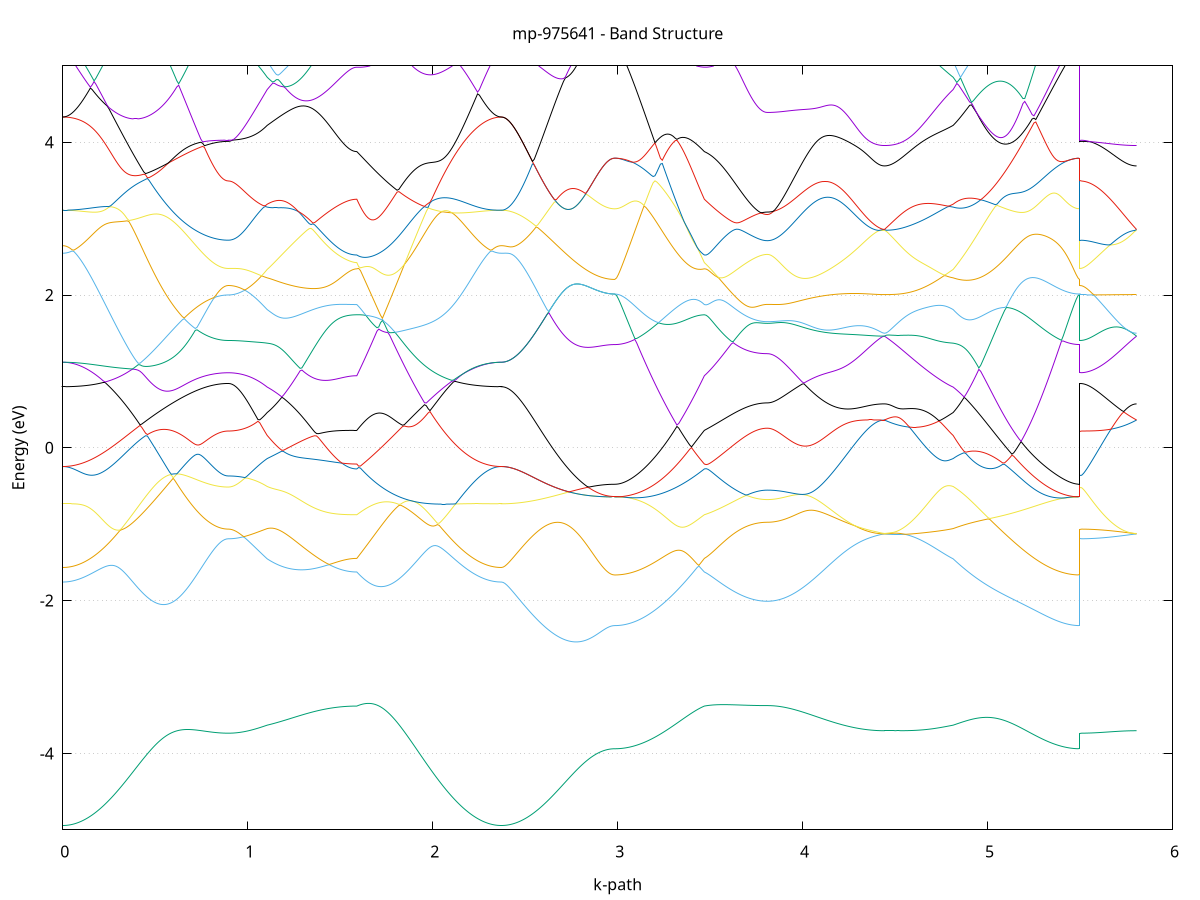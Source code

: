 set title 'mp-975641 - Band Structure'
set xlabel 'k-path'
set ylabel 'Energy (eV)'
set grid y
set yrange [-5:5]
set terminal png size 800,600
set output 'mp-975641_bands_gnuplot.png'
plot '-' using 1:2 with lines notitle, '-' using 1:2 with lines notitle, '-' using 1:2 with lines notitle, '-' using 1:2 with lines notitle, '-' using 1:2 with lines notitle, '-' using 1:2 with lines notitle, '-' using 1:2 with lines notitle, '-' using 1:2 with lines notitle, '-' using 1:2 with lines notitle, '-' using 1:2 with lines notitle, '-' using 1:2 with lines notitle, '-' using 1:2 with lines notitle, '-' using 1:2 with lines notitle, '-' using 1:2 with lines notitle, '-' using 1:2 with lines notitle, '-' using 1:2 with lines notitle, '-' using 1:2 with lines notitle, '-' using 1:2 with lines notitle, '-' using 1:2 with lines notitle, '-' using 1:2 with lines notitle, '-' using 1:2 with lines notitle, '-' using 1:2 with lines notitle, '-' using 1:2 with lines notitle, '-' using 1:2 with lines notitle, '-' using 1:2 with lines notitle, '-' using 1:2 with lines notitle, '-' using 1:2 with lines notitle, '-' using 1:2 with lines notitle, '-' using 1:2 with lines notitle, '-' using 1:2 with lines notitle, '-' using 1:2 with lines notitle, '-' using 1:2 with lines notitle, '-' using 1:2 with lines notitle, '-' using 1:2 with lines notitle, '-' using 1:2 with lines notitle, '-' using 1:2 with lines notitle, '-' using 1:2 with lines notitle, '-' using 1:2 with lines notitle, '-' using 1:2 with lines notitle, '-' using 1:2 with lines notitle, '-' using 1:2 with lines notitle, '-' using 1:2 with lines notitle, '-' using 1:2 with lines notitle, '-' using 1:2 with lines notitle, '-' using 1:2 with lines notitle, '-' using 1:2 with lines notitle, '-' using 1:2 with lines notitle, '-' using 1:2 with lines notitle
0.000000 -36.211613
0.009947 -36.211513
0.019893 -36.211413
0.029840 -36.211313
0.039787 -36.211113
0.049733 -36.210813
0.059680 -36.210413
0.069626 -36.210013
0.079573 -36.209513
0.089520 -36.209013
0.099466 -36.208413
0.109413 -36.207813
0.119360 -36.207013
0.129306 -36.206313
0.139253 -36.205413
0.149200 -36.204513
0.159146 -36.203613
0.169093 -36.202613
0.179040 -36.201513
0.188986 -36.200413
0.198933 -36.199213
0.208879 -36.198013
0.218826 -36.196713
0.228773 -36.195313
0.238719 -36.194013
0.248666 -36.192513
0.258613 -36.191013
0.268559 -36.189513
0.278506 -36.187913
0.288453 -36.186313
0.298399 -36.184713
0.308346 -36.183013
0.318293 -36.181213
0.328239 -36.179513
0.338186 -36.177613
0.348132 -36.175813
0.358079 -36.173913
0.368026 -36.172013
0.377972 -36.170013
0.387919 -36.168013
0.397866 -36.166013
0.407812 -36.164013
0.417759 -36.161913
0.427706 -36.159813
0.437652 -36.157713
0.447599 -36.155613
0.457546 -36.153513
0.467492 -36.151313
0.477439 -36.149113
0.487385 -36.146913
0.497332 -36.144713
0.507279 -36.142513
0.517225 -36.140213
0.527172 -36.138013
0.537119 -36.135813
0.547065 -36.133513
0.557012 -36.131313
0.566959 -36.129013
0.576905 -36.126713
0.586852 -36.124513
0.596799 -36.122213
0.606745 -36.120013
0.616692 -36.117713
0.626638 -36.115513
0.636585 -36.113313
0.646532 -36.111013
0.656478 -36.108813
0.666425 -36.106613
0.676372 -36.104413
0.686318 -36.102313
0.696265 -36.100113
0.706212 -36.098013
0.716158 -36.095913
0.726105 -36.093813
0.736052 -36.091713
0.745998 -36.089713
0.755945 -36.087613
0.765891 -36.085613
0.775838 -36.083713
0.785785 -36.081813
0.795731 -36.079913
0.805678 -36.078013
0.815625 -36.076313
0.825571 -36.074613
0.835518 -36.072913
0.845465 -36.071413
0.855411 -36.070013
0.865358 -36.068813
0.875305 -36.067813
0.885251 -36.067213
0.895198 -36.067013
0.895198 -36.067013
0.905196 -36.067013
0.915194 -36.067013
0.925191 -36.067013
0.935189 -36.067013
0.945187 -36.067013
0.955185 -36.067013
0.965183 -36.067013
0.975181 -36.067013
0.985179 -36.067013
0.995176 -36.067013
1.005174 -36.067013
1.015172 -36.067113
1.025170 -36.067113
1.035168 -36.067113
1.045166 -36.067113
1.055164 -36.067113
1.065162 -36.067113
1.075159 -36.067213
1.085157 -36.067213
1.095155 -36.067213
1.105153 -36.067213
1.105153 -36.067213
1.115042 -36.067313
1.124930 -36.067513
1.134819 -36.067713
1.144707 -36.068013
1.154596 -36.068413
1.164484 -36.068813
1.174373 -36.069313
1.184262 -36.069813
1.194150 -36.070313
1.204039 -36.070913
1.213927 -36.071413
1.223816 -36.072013
1.233704 -36.072613
1.243593 -36.073113
1.253481 -36.073713
1.263370 -36.074313
1.273259 -36.074913
1.283147 -36.075413
1.293036 -36.076013
1.302924 -36.076513
1.312813 -36.077113
1.322701 -36.077613
1.332590 -36.078113
1.342479 -36.078613
1.352367 -36.079113
1.362256 -36.079613
1.372144 -36.080113
1.382033 -36.080513
1.391921 -36.080913
1.401810 -36.081313
1.411699 -36.081713
1.421587 -36.082113
1.431476 -36.082513
1.441364 -36.082813
1.451253 -36.083113
1.461141 -36.083413
1.471030 -36.083713
1.480919 -36.083913
1.490807 -36.084213
1.500696 -36.084413
1.510584 -36.084613
1.520473 -36.084713
1.530361 -36.084913
1.540250 -36.085013
1.550138 -36.085113
1.560027 -36.085213
1.569916 -36.085213
1.579804 -36.085313
1.589693 -36.085313
1.589693 -36.085313
1.599585 -36.086713
1.609477 -36.088213
1.619368 -36.089713
1.629260 -36.091313
1.639152 -36.093013
1.649044 -36.094713
1.658936 -36.096513
1.668828 -36.098313
1.678720 -36.100213
1.688612 -36.102113
1.698504 -36.104113
1.708396 -36.106113
1.718288 -36.108213
1.728180 -36.110313
1.738071 -36.112413
1.747963 -36.114613
1.757855 -36.116813
1.767747 -36.119013
1.777639 -36.121213
1.787531 -36.123413
1.797423 -36.125713
1.807315 -36.127913
1.817207 -36.130213
1.827099 -36.132513
1.836991 -36.134813
1.846882 -36.137113
1.856774 -36.139313
1.866666 -36.141613
1.876558 -36.143913
1.886450 -36.146113
1.896342 -36.148413
1.906234 -36.150613
1.916126 -36.152813
1.926018 -36.155013
1.935910 -36.157213
1.945802 -36.159413
1.955694 -36.161513
1.965585 -36.163613
1.975477 -36.165713
1.985369 -36.167813
1.995261 -36.169813
2.005153 -36.171813
2.015045 -36.173713
2.024937 -36.175713
2.034829 -36.177513
2.044721 -36.179413
2.054613 -36.181213
2.064505 -36.182913
2.074396 -36.184713
2.084288 -36.186313
2.094180 -36.188013
2.104072 -36.189613
2.113964 -36.191113
2.123856 -36.192613
2.133748 -36.194013
2.143640 -36.195413
2.153532 -36.196713
2.163424 -36.198013
2.173316 -36.199313
2.183208 -36.200413
2.193099 -36.201613
2.202991 -36.202613
2.212883 -36.203613
2.222775 -36.204613
2.232667 -36.205513
2.242559 -36.206313
2.252451 -36.207113
2.262343 -36.207813
2.272235 -36.208413
2.282127 -36.209013
2.292019 -36.209613
2.301911 -36.210013
2.311802 -36.210413
2.321694 -36.210813
2.331586 -36.211113
2.341478 -36.211313
2.351370 -36.211413
2.361262 -36.211513
2.371154 -36.211613
2.371154 -36.211613
2.381043 -36.211513
2.390932 -36.211513
2.400820 -36.211313
2.410709 -36.211113
2.420598 -36.210813
2.430487 -36.210513
2.440376 -36.210113
2.450265 -36.209613
2.460154 -36.209113
2.470042 -36.208613
2.479931 -36.207913
2.489820 -36.207313
2.499709 -36.206513
2.509598 -36.205713
2.519487 -36.204913
2.529376 -36.204013
2.539264 -36.203013
2.549153 -36.202013
2.559042 -36.200913
2.568931 -36.199813
2.578820 -36.198613
2.588709 -36.197413
2.598598 -36.196213
2.608486 -36.194913
2.618375 -36.193513
2.628264 -36.192113
2.638153 -36.190713
2.648042 -36.189213
2.657931 -36.187713
2.667820 -36.186113
2.677708 -36.184513
2.687597 -36.182913
2.697486 -36.181213
2.707375 -36.179513
2.717264 -36.177813
2.727153 -36.176113
2.737042 -36.174313
2.746930 -36.172613
2.756819 -36.170813
2.766708 -36.169013
2.776597 -36.167213
2.786486 -36.165313
2.796375 -36.163513
2.806264 -36.161713
2.816152 -36.159913
2.826041 -36.158213
2.835930 -36.156413
2.845819 -36.154713
2.855708 -36.153113
2.865597 -36.151413
2.875486 -36.149913
2.885374 -36.148413
2.895263 -36.147013
2.905152 -36.145713
2.915041 -36.144513
2.924930 -36.143413
2.934819 -36.142513
2.944708 -36.141713
2.954596 -36.141113
2.964485 -36.140613
2.974374 -36.140313
2.984263 -36.140213
2.984263 -36.140213
2.994152 -36.140213
3.004040 -36.140113
3.013929 -36.140013
3.023817 -36.139813
3.033706 -36.139613
3.043594 -36.139313
3.053483 -36.139013
3.063372 -36.138613
3.073260 -36.138113
3.083149 -36.137613
3.093037 -36.137113
3.102926 -36.136513
3.112814 -36.135913
3.122703 -36.135213
3.132592 -36.134413
3.142480 -36.133613
3.152369 -36.132813
3.162257 -36.131913
3.172146 -36.130913
3.182034 -36.130013
3.191923 -36.128913
3.201811 -36.127913
3.211700 -36.126713
3.221589 -36.125613
3.231477 -36.124413
3.241366 -36.123113
3.251254 -36.121813
3.261143 -36.120513
3.271031 -36.119113
3.280920 -36.117713
3.290809 -36.116213
3.300697 -36.114713
3.310586 -36.113213
3.320474 -36.111613
3.330363 -36.110013
3.340251 -36.108413
3.350140 -36.106713
3.360029 -36.105013
3.369917 -36.103313
3.379806 -36.101513
3.389694 -36.099713
3.399583 -36.097913
3.409471 -36.096113
3.419360 -36.094213
3.429248 -36.092313
3.439137 -36.090413
3.449026 -36.088513
3.458914 -36.086513
3.468803 -36.085313
3.468803 -36.085313
3.478535 -36.086513
3.488266 -36.087913
3.497998 -36.089213
3.507730 -36.090613
3.517462 -36.091813
3.527193 -36.093113
3.536925 -36.094313
3.546657 -36.095513
3.556389 -36.096713
3.566120 -36.097813
3.575852 -36.098913
3.585584 -36.100013
3.595316 -36.101013
3.605047 -36.101913
3.614779 -36.102913
3.624511 -36.103813
3.634243 -36.104613
3.643974 -36.105413
3.653706 -36.106213
3.663438 -36.106913
3.673170 -36.107613
3.682902 -36.108213
3.692633 -36.108813
3.702365 -36.109413
3.712097 -36.109913
3.721829 -36.110313
3.731560 -36.110713
3.741292 -36.111113
3.751024 -36.111413
3.760756 -36.111713
3.770487 -36.111913
3.780219 -36.112013
3.789951 -36.112213
3.799683 -36.112213
3.809414 -36.112313
3.809414 -36.112313
3.819305 -36.112213
3.829196 -36.112213
3.839086 -36.112113
3.848977 -36.112013
3.858868 -36.111913
3.868758 -36.111713
3.878649 -36.111513
3.888539 -36.111213
3.898430 -36.111013
3.908321 -36.110713
3.918211 -36.110413
3.928102 -36.110013
3.937993 -36.109613
3.947883 -36.109213
3.957774 -36.108713
3.967665 -36.108313
3.977555 -36.107813
3.987446 -36.107213
3.997336 -36.106713
4.007227 -36.106113
4.017118 -36.105513
4.027008 -36.104813
4.036899 -36.104213
4.046790 -36.103513
4.056680 -36.102713
4.066571 -36.102013
4.076461 -36.101213
4.086352 -36.100413
4.096243 -36.099613
4.106133 -36.098813
4.116024 -36.097913
4.125915 -36.097013
4.135805 -36.096113
4.145696 -36.095213
4.155587 -36.094313
4.165477 -36.093313
4.175368 -36.092313
4.185258 -36.091313
4.195149 -36.090313
4.205040 -36.089313
4.214930 -36.088313
4.224821 -36.087213
4.234712 -36.086113
4.244602 -36.085113
4.254493 -36.084013
4.264383 -36.082913
4.274274 -36.081813
4.284165 -36.080713
4.294055 -36.079613
4.303946 -36.078513
4.313837 -36.077413
4.323727 -36.076313
4.333618 -36.075213
4.343509 -36.074113
4.353399 -36.073113
4.363290 -36.072113
4.373180 -36.071113
4.383071 -36.070213
4.392962 -36.069313
4.402852 -36.068513
4.412743 -36.067913
4.422634 -36.067413
4.432524 -36.067113
4.442415 -36.067013
4.442415 -36.067013
4.452193 -36.067013
4.461971 -36.067113
4.471749 -36.067213
4.481526 -36.067413
4.491304 -36.067613
4.501082 -36.067813
4.510860 -36.068113
4.520638 -36.068313
4.530416 -36.068613
4.540194 -36.068813
4.549972 -36.069113
4.559750 -36.069313
4.569528 -36.069513
4.579305 -36.069713
4.589083 -36.069913
4.598861 -36.070113
4.608639 -36.070213
4.618417 -36.070313
4.628195 -36.070413
4.637973 -36.070413
4.647751 -36.070513
4.657529 -36.070513
4.667306 -36.070413
4.677084 -36.070413
4.686862 -36.070313
4.696640 -36.070213
4.706418 -36.070013
4.716196 -36.069913
4.725974 -36.069713
4.735752 -36.069413
4.745530 -36.069213
4.755308 -36.068913
4.765085 -36.068613
4.774863 -36.068213
4.784641 -36.067913
4.794419 -36.067613
4.804197 -36.067313
4.813975 -36.067213
4.813975 -36.067213
4.823906 -36.067313
4.833837 -36.067313
4.843768 -36.067313
4.853699 -36.067913
4.863630 -36.069113
4.873561 -36.070413
4.883492 -36.071613
4.893423 -36.072913
4.903354 -36.074313
4.913285 -36.075613
4.923216 -36.077013
4.933148 -36.078413
4.943079 -36.079913
4.953010 -36.081313
4.962941 -36.082813
4.972872 -36.084213
4.982803 -36.085713
4.992734 -36.087313
5.002665 -36.088813
5.012596 -36.090313
5.022527 -36.091813
5.032458 -36.093413
5.042389 -36.094913
5.052320 -36.096513
5.062251 -36.098013
5.072182 -36.099513
5.082113 -36.101113
5.092044 -36.102613
5.101975 -36.104113
5.111907 -36.105613
5.121838 -36.107113
5.131769 -36.108613
5.141700 -36.110113
5.151631 -36.111513
5.161562 -36.112913
5.171493 -36.114413
5.181424 -36.115713
5.191355 -36.117113
5.201286 -36.118413
5.211217 -36.119713
5.221148 -36.121013
5.231079 -36.122313
5.241010 -36.123513
5.250941 -36.124713
5.260872 -36.125813
5.270803 -36.126913
5.280734 -36.128013
5.290665 -36.129113
5.300597 -36.130113
5.310528 -36.131013
5.320459 -36.131913
5.330390 -36.132813
5.340321 -36.133613
5.350252 -36.134413
5.360183 -36.135213
5.370114 -36.135813
5.380045 -36.136513
5.389976 -36.137113
5.399907 -36.137613
5.409838 -36.138113
5.419769 -36.138613
5.429700 -36.139013
5.439631 -36.139313
5.449562 -36.139613
5.459493 -36.139813
5.469424 -36.140013
5.479355 -36.140113
5.489287 -36.140213
5.499218 -36.140213
5.499218 -36.067013
5.509106 -36.067013
5.518995 -36.067013
5.528884 -36.067013
5.538773 -36.067013
5.548662 -36.067013
5.558551 -36.067013
5.568440 -36.067013
5.578328 -36.067013
5.588217 -36.067013
5.598106 -36.067013
5.607995 -36.067013
5.617884 -36.067013
5.627773 -36.067013
5.637662 -36.067013
5.647550 -36.067013
5.657439 -36.067013
5.667328 -36.067013
5.677217 -36.067013
5.687106 -36.067013
5.696995 -36.067013
5.706884 -36.067013
5.716772 -36.067013
5.726661 -36.067013
5.736550 -36.067013
5.746439 -36.067013
5.756328 -36.067013
5.766217 -36.067013
5.776106 -36.067013
5.785994 -36.067013
5.795883 -36.067013
5.805772 -36.067013
e
0.000000 -35.995713
0.009947 -35.995713
0.019893 -35.995813
0.029840 -35.995813
0.039787 -35.995813
0.049733 -35.995913
0.059680 -35.995913
0.069626 -35.996013
0.079573 -35.996113
0.089520 -35.996213
0.099466 -35.996313
0.109413 -35.996413
0.119360 -35.996513
0.129306 -35.996713
0.139253 -35.996813
0.149200 -35.997013
0.159146 -35.997113
0.169093 -35.997313
0.179040 -35.997513
0.188986 -35.997713
0.198933 -35.998013
0.208879 -35.998213
0.218826 -35.998413
0.228773 -35.998713
0.238719 -35.999013
0.248666 -35.999313
0.258613 -35.999613
0.268559 -35.999913
0.278506 -36.000213
0.288453 -36.000513
0.298399 -36.000913
0.308346 -36.001313
0.318293 -36.001613
0.328239 -36.002013
0.338186 -36.002513
0.348132 -36.002913
0.358079 -36.003313
0.368026 -36.003813
0.377972 -36.004313
0.387919 -36.004813
0.397866 -36.005313
0.407812 -36.005813
0.417759 -36.006313
0.427706 -36.006913
0.437652 -36.007913
0.447599 -36.009413
0.457546 -36.010913
0.467492 -36.012313
0.477439 -36.013813
0.487385 -36.015313
0.497332 -36.016813
0.507279 -36.018213
0.517225 -36.019713
0.527172 -36.021113
0.537119 -36.022513
0.547065 -36.023913
0.557012 -36.025313
0.566959 -36.026713
0.576905 -36.028013
0.586852 -36.029413
0.596799 -36.030613
0.606745 -36.031913
0.616692 -36.033213
0.626638 -36.034413
0.636585 -36.035513
0.646532 -36.036713
0.656478 -36.037813
0.666425 -36.038913
0.676372 -36.039913
0.686318 -36.040913
0.696265 -36.041913
0.706212 -36.042813
0.716158 -36.043713
0.726105 -36.044613
0.736052 -36.045413
0.745998 -36.046113
0.755945 -36.046813
0.765891 -36.047513
0.775838 -36.048113
0.785785 -36.048713
0.795731 -36.049213
0.805678 -36.049713
0.815625 -36.050113
0.825571 -36.050513
0.835518 -36.050913
0.845465 -36.051113
0.855411 -36.051413
0.865358 -36.051613
0.875305 -36.051813
0.885251 -36.052313
0.895198 -36.052513
0.895198 -36.052513
0.905196 -36.052513
0.915194 -36.052413
0.925191 -36.052313
0.935189 -36.052213
0.945187 -36.052513
0.955185 -36.052813
0.965183 -36.053113
0.975181 -36.053513
0.985179 -36.054013
0.995176 -36.054513
1.005174 -36.055113
1.015172 -36.055713
1.025170 -36.056413
1.035168 -36.057113
1.045166 -36.057913
1.055164 -36.058713
1.065162 -36.059513
1.075159 -36.060413
1.085157 -36.061413
1.095155 -36.062413
1.105153 -36.063413
1.105153 -36.063413
1.115042 -36.064113
1.124930 -36.064913
1.134819 -36.065613
1.144707 -36.066313
1.154596 -36.067013
1.164484 -36.067713
1.174373 -36.068413
1.184262 -36.069113
1.194150 -36.069813
1.204039 -36.070413
1.213927 -36.071113
1.223816 -36.071713
1.233704 -36.072313
1.243593 -36.073013
1.253481 -36.073613
1.263370 -36.074113
1.273259 -36.074713
1.283147 -36.075313
1.293036 -36.075813
1.302924 -36.076413
1.312813 -36.076913
1.322701 -36.077413
1.332590 -36.077913
1.342479 -36.078413
1.352367 -36.078913
1.362256 -36.079313
1.372144 -36.079713
1.382033 -36.080113
1.391921 -36.080513
1.401810 -36.080913
1.411699 -36.081313
1.421587 -36.081613
1.431476 -36.081913
1.441364 -36.082213
1.451253 -36.082513
1.461141 -36.082813
1.471030 -36.083113
1.480919 -36.083313
1.490807 -36.083513
1.500696 -36.083713
1.510584 -36.083913
1.520473 -36.084013
1.530361 -36.084113
1.540250 -36.084313
1.550138 -36.084313
1.560027 -36.084413
1.569916 -36.084513
1.579804 -36.084513
1.589693 -36.084513
1.589693 -36.084513
1.599585 -36.082513
1.609477 -36.080513
1.619368 -36.078413
1.629260 -36.076413
1.639152 -36.074313
1.649044 -36.072213
1.658936 -36.070213
1.668828 -36.068113
1.678720 -36.066013
1.688612 -36.063813
1.698504 -36.061713
1.708396 -36.059613
1.718288 -36.057513
1.728180 -36.055313
1.738071 -36.053213
1.747963 -36.051113
1.757855 -36.048913
1.767747 -36.046813
1.777639 -36.044713
1.787531 -36.042513
1.797423 -36.040413
1.807315 -36.038313
1.817207 -36.036213
1.827099 -36.034113
1.836991 -36.032113
1.846882 -36.030013
1.856774 -36.027913
1.866666 -36.025913
1.876558 -36.023913
1.886450 -36.021913
1.896342 -36.019913
1.906234 -36.018013
1.916126 -36.016013
1.926018 -36.014113
1.935910 -36.012213
1.945802 -36.010313
1.955694 -36.008513
1.965585 -36.006713
1.975477 -36.004913
1.985369 -36.003113
1.995261 -36.002513
2.005153 -36.002213
2.015045 -36.001913
2.024937 -36.001613
2.034829 -36.001313
2.044721 -36.001113
2.054613 -36.000813
2.064505 -36.000513
2.074396 -36.000213
2.084288 -35.999913
2.094180 -35.999713
2.104072 -35.999413
2.113964 -35.999213
2.123856 -35.998913
2.133748 -35.998713
2.143640 -35.998513
2.153532 -35.998213
2.163424 -35.998013
2.173316 -35.997813
2.183208 -35.997613
2.193099 -35.997413
2.202991 -35.997313
2.212883 -35.997113
2.222775 -35.996913
2.232667 -35.996813
2.242559 -35.996613
2.252451 -35.996513
2.262343 -35.996413
2.272235 -35.996313
2.282127 -35.996213
2.292019 -35.996113
2.301911 -35.996013
2.311802 -35.995913
2.321694 -35.995913
2.331586 -35.995813
2.341478 -35.995813
2.351370 -35.995813
2.361262 -35.995813
2.371154 -35.995713
2.371154 -35.995713
2.381043 -35.995813
2.390932 -35.995913
2.400820 -35.996013
2.410709 -35.996313
2.420598 -35.996513
2.430487 -35.996913
2.440376 -35.997313
2.450265 -35.997813
2.460154 -35.998313
2.470042 -35.998913
2.479931 -35.999513
2.489820 -36.000213
2.499709 -36.001013
2.509598 -36.001813
2.519487 -36.002713
2.529376 -36.003713
2.539264 -36.004713
2.549153 -36.005713
2.559042 -36.006813
2.568931 -36.008013
2.578820 -36.009213
2.588709 -36.010513
2.598598 -36.011813
2.608486 -36.013113
2.618375 -36.014513
2.628264 -36.016013
2.638153 -36.017513
2.648042 -36.019013
2.657931 -36.020613
2.667820 -36.022213
2.677708 -36.023813
2.687597 -36.025513
2.697486 -36.027213
2.707375 -36.029013
2.717264 -36.030713
2.727153 -36.032513
2.737042 -36.034313
2.746930 -36.036113
2.756819 -36.038013
2.766708 -36.039813
2.776597 -36.041713
2.786486 -36.043513
2.796375 -36.045413
2.806264 -36.047213
2.816152 -36.049113
2.826041 -36.050913
2.835930 -36.052613
2.845819 -36.054413
2.855708 -36.056113
2.865597 -36.057713
2.875486 -36.059313
2.885374 -36.060813
2.895263 -36.062313
2.905152 -36.063613
2.915041 -36.064813
2.924930 -36.065913
2.934819 -36.066813
2.944708 -36.067613
2.954596 -36.068313
2.964485 -36.068713
2.974374 -36.069013
2.984263 -36.069113
2.984263 -36.069113
2.994152 -36.069113
3.004040 -36.069113
3.013929 -36.069113
3.023817 -36.069113
3.033706 -36.069113
3.043594 -36.069113
3.053483 -36.069113
3.063372 -36.069113
3.073260 -36.069113
3.083149 -36.069113
3.093037 -36.069113
3.102926 -36.069113
3.112814 -36.069113
3.122703 -36.069113
3.132592 -36.069113
3.142480 -36.069113
3.152369 -36.069113
3.162257 -36.069213
3.172146 -36.069213
3.182034 -36.069313
3.191923 -36.069313
3.201811 -36.069413
3.211700 -36.069513
3.221589 -36.069613
3.231477 -36.069713
3.241366 -36.069913
3.251254 -36.070113
3.261143 -36.070313
3.271031 -36.070513
3.280920 -36.070813
3.290809 -36.071113
3.300697 -36.071413
3.310586 -36.071813
3.320474 -36.072213
3.330363 -36.072713
3.340251 -36.073213
3.350140 -36.073713
3.360029 -36.074313
3.369917 -36.075013
3.379806 -36.075713
3.389694 -36.076513
3.399583 -36.077413
3.409471 -36.078313
3.419360 -36.079313
3.429248 -36.080413
3.439137 -36.081513
3.449026 -36.082713
3.458914 -36.083913
3.468803 -36.084513
3.468803 -36.084513
3.478535 -36.083013
3.488266 -36.081413
3.497998 -36.079813
3.507730 -36.078213
3.517462 -36.076713
3.527193 -36.075213
3.536925 -36.073813
3.546657 -36.072413
3.556389 -36.071113
3.566120 -36.069813
3.575852 -36.068513
3.585584 -36.067313
3.595316 -36.066113
3.605047 -36.065013
3.614779 -36.064013
3.624511 -36.063013
3.634243 -36.062013
3.643974 -36.061113
3.653706 -36.060213
3.663438 -36.059413
3.673170 -36.058713
3.682902 -36.058013
3.692633 -36.057313
3.702365 -36.056713
3.712097 -36.056213
3.721829 -36.055713
3.731560 -36.055213
3.741292 -36.054813
3.751024 -36.054513
3.760756 -36.054213
3.770487 -36.054013
3.780219 -36.053813
3.789951 -36.053713
3.799683 -36.053613
3.809414 -36.053613
3.809414 -36.053613
3.819305 -36.053613
3.829196 -36.053613
3.839086 -36.053613
3.848977 -36.053613
3.858868 -36.053613
3.868758 -36.053613
3.878649 -36.053513
3.888539 -36.053513
3.898430 -36.053513
3.908321 -36.053513
3.918211 -36.053513
3.928102 -36.053513
3.937993 -36.053413
3.947883 -36.053413
3.957774 -36.053413
3.967665 -36.053413
3.977555 -36.053313
3.987446 -36.053313
3.997336 -36.053313
4.007227 -36.053313
4.017118 -36.053213
4.027008 -36.053213
4.036899 -36.053213
4.046790 -36.053113
4.056680 -36.053113
4.066571 -36.053113
4.076461 -36.053013
4.086352 -36.053013
4.096243 -36.053013
4.106133 -36.052913
4.116024 -36.052913
4.125915 -36.052913
4.135805 -36.052813
4.145696 -36.052813
4.155587 -36.052813
4.165477 -36.052713
4.175368 -36.052713
4.185258 -36.052713
4.195149 -36.052613
4.205040 -36.052613
4.214930 -36.052613
4.224821 -36.052513
4.234712 -36.052513
4.244602 -36.052513
4.254493 -36.052413
4.264383 -36.052413
4.274274 -36.052413
4.284165 -36.052413
4.294055 -36.052313
4.303946 -36.052313
4.313837 -36.052313
4.323727 -36.052313
4.333618 -36.052213
4.343509 -36.052213
4.353399 -36.052213
4.363290 -36.052213
4.373180 -36.052213
4.383071 -36.052213
4.392962 -36.052213
4.402852 -36.052213
4.412743 -36.052213
4.422634 -36.052113
4.432524 -36.052113
4.442415 -36.052113
4.442415 -36.052113
4.452193 -36.052213
4.461971 -36.052113
4.471749 -36.052113
4.481526 -36.052113
4.491304 -36.052013
4.501082 -36.052013
4.510860 -36.051913
4.520638 -36.051813
4.530416 -36.051613
4.540194 -36.051513
4.549972 -36.051413
4.559750 -36.051213
4.569528 -36.051013
4.579305 -36.050913
4.589083 -36.050913
4.598861 -36.051013
4.608639 -36.051213
4.618417 -36.051313
4.628195 -36.051513
4.637973 -36.051813
4.647751 -36.052113
4.657529 -36.052513
4.667306 -36.052813
4.677084 -36.053313
4.686862 -36.053813
4.696640 -36.054313
4.706418 -36.054913
4.716196 -36.055513
4.725974 -36.056213
4.735752 -36.056913
4.745530 -36.057613
4.755308 -36.058413
4.765085 -36.059313
4.774863 -36.060113
4.784641 -36.061013
4.794419 -36.061913
4.804197 -36.062713
4.813975 -36.063413
4.813975 -36.063413
4.823906 -36.064513
4.833837 -36.065613
4.843768 -36.066713
4.853699 -36.067313
4.863630 -36.067413
4.873561 -36.067413
4.883492 -36.067413
4.893423 -36.067513
4.903354 -36.067513
4.913285 -36.067513
4.923216 -36.067513
4.933148 -36.067613
4.943079 -36.067613
4.953010 -36.067613
4.962941 -36.067713
4.972872 -36.067713
4.982803 -36.067813
4.992734 -36.067813
5.002665 -36.067813
5.012596 -36.067913
5.022527 -36.067913
5.032458 -36.067913
5.042389 -36.068013
5.052320 -36.068013
5.062251 -36.068013
5.072182 -36.068113
5.082113 -36.068113
5.092044 -36.068213
5.101975 -36.068213
5.111907 -36.068213
5.121838 -36.068313
5.131769 -36.068313
5.141700 -36.068313
5.151631 -36.068413
5.161562 -36.068413
5.171493 -36.068413
5.181424 -36.068513
5.191355 -36.068513
5.201286 -36.068613
5.211217 -36.068613
5.221148 -36.068613
5.231079 -36.068613
5.241010 -36.068713
5.250941 -36.068713
5.260872 -36.068713
5.270803 -36.068813
5.280734 -36.068813
5.290665 -36.068813
5.300597 -36.068813
5.310528 -36.068913
5.320459 -36.068913
5.330390 -36.068913
5.340321 -36.068913
5.350252 -36.069013
5.360183 -36.069013
5.370114 -36.069013
5.380045 -36.069013
5.389976 -36.069013
5.399907 -36.069013
5.409838 -36.069113
5.419769 -36.069113
5.429700 -36.069113
5.439631 -36.069113
5.449562 -36.069113
5.459493 -36.069113
5.469424 -36.069113
5.479355 -36.069113
5.489287 -36.069113
5.499218 -36.069113
5.499218 -36.052513
5.509106 -36.052513
5.518995 -36.052513
5.528884 -36.052513
5.538773 -36.052513
5.548662 -36.052513
5.558551 -36.052513
5.568440 -36.052513
5.578328 -36.052513
5.588217 -36.052513
5.598106 -36.052513
5.607995 -36.052513
5.617884 -36.052413
5.627773 -36.052413
5.637662 -36.052413
5.647550 -36.052413
5.657439 -36.052413
5.667328 -36.052413
5.677217 -36.052413
5.687106 -36.052413
5.696995 -36.052313
5.706884 -36.052313
5.716772 -36.052313
5.726661 -36.052313
5.736550 -36.052313
5.746439 -36.052313
5.756328 -36.052213
5.766217 -36.052213
5.776106 -36.052213
5.785994 -36.052213
5.795883 -36.052213
5.805772 -36.052113
e
0.000000 -35.966313
0.009947 -35.966413
0.019893 -35.966413
0.029840 -35.966613
0.039787 -35.966813
0.049733 -35.967013
0.059680 -35.967313
0.069626 -35.967613
0.079573 -35.968013
0.089520 -35.968513
0.099466 -35.969013
0.109413 -35.969513
0.119360 -35.970113
0.129306 -35.970713
0.139253 -35.971413
0.149200 -35.972113
0.159146 -35.972913
0.169093 -35.973713
0.179040 -35.974613
0.188986 -35.975513
0.198933 -35.976513
0.208879 -35.977413
0.218826 -35.978513
0.228773 -35.979513
0.238719 -35.980613
0.248666 -35.981813
0.258613 -35.982913
0.268559 -35.984113
0.278506 -35.985413
0.288453 -35.986613
0.298399 -35.987913
0.308346 -35.989213
0.318293 -35.990613
0.328239 -35.991913
0.338186 -35.993313
0.348132 -35.994713
0.358079 -35.996113
0.368026 -35.997613
0.377972 -35.999013
0.387919 -36.000513
0.397866 -36.001913
0.407812 -36.003413
0.417759 -36.004913
0.427706 -36.006413
0.437652 -36.007513
0.447599 -36.008113
0.457546 -36.008713
0.467492 -36.009313
0.477439 -36.010013
0.487385 -36.010713
0.497332 -36.011313
0.507279 -36.012113
0.517225 -36.012813
0.527172 -36.013513
0.537119 -36.014313
0.547065 -36.015113
0.557012 -36.015913
0.566959 -36.016813
0.576905 -36.017613
0.586852 -36.018513
0.596799 -36.019413
0.606745 -36.020413
0.616692 -36.021313
0.626638 -36.022313
0.636585 -36.023313
0.646532 -36.024313
0.656478 -36.025313
0.666425 -36.026413
0.676372 -36.027513
0.686318 -36.028613
0.696265 -36.029813
0.706212 -36.030913
0.716158 -36.032113
0.726105 -36.033313
0.736052 -36.034513
0.745998 -36.035813
0.755945 -36.037113
0.765891 -36.038313
0.775838 -36.039613
0.785785 -36.041013
0.795731 -36.042313
0.805678 -36.043613
0.815625 -36.044913
0.825571 -36.046313
0.835518 -36.047513
0.845465 -36.048813
0.855411 -36.049913
0.865358 -36.050913
0.875305 -36.051713
0.885251 -36.051813
0.895198 -36.051813
0.895198 -36.051813
0.905196 -36.051813
0.915194 -36.051913
0.925191 -36.052013
0.935189 -36.052113
0.945187 -36.051913
0.955185 -36.051613
0.965183 -36.051213
0.975181 -36.050913
0.985179 -36.050413
0.995176 -36.049913
1.005174 -36.049413
1.015172 -36.048813
1.025170 -36.048213
1.035168 -36.047513
1.045166 -36.046813
1.055164 -36.046013
1.065162 -36.045213
1.075159 -36.044413
1.085157 -36.043513
1.095155 -36.042513
1.105153 -36.041513
1.105153 -36.041513
1.115042 -36.040813
1.124930 -36.040013
1.134819 -36.039113
1.144707 -36.038113
1.154596 -36.037113
1.164484 -36.036013
1.174373 -36.034913
1.184262 -36.033813
1.194150 -36.032713
1.204039 -36.031613
1.213927 -36.030413
1.223816 -36.029313
1.233704 -36.028213
1.243593 -36.027013
1.253481 -36.025913
1.263370 -36.024813
1.273259 -36.023813
1.283147 -36.022713
1.293036 -36.021713
1.302924 -36.020713
1.312813 -36.019713
1.322701 -36.018713
1.332590 -36.017813
1.342479 -36.016813
1.352367 -36.016013
1.362256 -36.015113
1.372144 -36.014313
1.382033 -36.013513
1.391921 -36.012713
1.401810 -36.012013
1.411699 -36.011313
1.421587 -36.010613
1.431476 -36.010013
1.441364 -36.009413
1.451253 -36.008913
1.461141 -36.008413
1.471030 -36.007913
1.480919 -36.007413
1.490807 -36.007013
1.500696 -36.006713
1.510584 -36.006313
1.520473 -36.006013
1.530361 -36.005813
1.540250 -36.005613
1.550138 -36.005413
1.560027 -36.005213
1.569916 -36.005113
1.579804 -36.005113
1.589693 -36.005113
1.589693 -36.005113
1.599585 -36.005613
1.609477 -36.006113
1.619368 -36.006613
1.629260 -36.007013
1.639152 -36.007413
1.649044 -36.007713
1.658936 -36.007913
1.668828 -36.008213
1.678720 -36.008413
1.688612 -36.008513
1.698504 -36.008613
1.708396 -36.008713
1.718288 -36.008713
1.728180 -36.008713
1.738071 -36.008713
1.747963 -36.008613
1.757855 -36.008613
1.767747 -36.008513
1.777639 -36.008313
1.787531 -36.008213
1.797423 -36.008013
1.807315 -36.007813
1.817207 -36.007613
1.827099 -36.007413
1.836991 -36.007213
1.846882 -36.006913
1.856774 -36.006713
1.866666 -36.006413
1.876558 -36.006113
1.886450 -36.005913
1.896342 -36.005613
1.906234 -36.005313
1.916126 -36.005013
1.926018 -36.004713
1.935910 -36.004413
1.945802 -36.004113
1.955694 -36.003813
1.965585 -36.003513
1.975477 -36.003213
1.985369 -36.002813
1.995261 -36.001413
2.005153 -35.999713
2.015045 -35.998113
2.024937 -35.996413
2.034829 -35.994813
2.044721 -35.993313
2.054613 -35.991713
2.064505 -35.990313
2.074396 -35.988813
2.084288 -35.987413
2.094180 -35.986013
2.104072 -35.984713
2.113964 -35.983413
2.123856 -35.982213
2.133748 -35.981013
2.143640 -35.979813
2.153532 -35.978713
2.163424 -35.977613
2.173316 -35.976613
2.183208 -35.975613
2.193099 -35.974713
2.202991 -35.973813
2.212883 -35.972913
2.222775 -35.972113
2.232667 -35.971413
2.242559 -35.970713
2.252451 -35.970113
2.262343 -35.969513
2.272235 -35.968913
2.282127 -35.968413
2.292019 -35.968013
2.301911 -35.967613
2.311802 -35.967313
2.321694 -35.967013
2.331586 -35.966813
2.341478 -35.966613
2.351370 -35.966413
2.361262 -35.966413
2.371154 -35.966313
2.371154 -35.966313
2.381043 -35.966313
2.390932 -35.966313
2.400820 -35.966313
2.410709 -35.966313
2.420598 -35.966313
2.430487 -35.966413
2.440376 -35.966413
2.450265 -35.966413
2.460154 -35.966413
2.470042 -35.966413
2.479931 -35.966413
2.489820 -35.966413
2.499709 -35.966413
2.509598 -35.966413
2.519487 -35.966413
2.529376 -35.966413
2.539264 -35.966413
2.549153 -35.966513
2.559042 -35.966513
2.568931 -35.966513
2.578820 -35.966513
2.588709 -35.966513
2.598598 -35.966513
2.608486 -35.966513
2.618375 -35.966513
2.628264 -35.966613
2.638153 -35.966613
2.648042 -35.966613
2.657931 -35.966613
2.667820 -35.966613
2.677708 -35.966613
2.687597 -35.966613
2.697486 -35.966713
2.707375 -35.966713
2.717264 -35.966713
2.727153 -35.966713
2.737042 -35.966713
2.746930 -35.966713
2.756819 -35.966713
2.766708 -35.966813
2.776597 -35.966813
2.786486 -35.966813
2.796375 -35.966813
2.806264 -35.966813
2.816152 -35.966813
2.826041 -35.966813
2.835930 -35.966813
2.845819 -35.966913
2.855708 -35.966913
2.865597 -35.966913
2.875486 -35.966913
2.885374 -35.966913
2.895263 -35.966913
2.905152 -35.966913
2.915041 -35.966913
2.924930 -35.966913
2.934819 -35.966913
2.944708 -35.966913
2.954596 -35.966913
2.964485 -35.966913
2.974374 -35.966913
2.984263 -35.966913
2.984263 -35.966913
2.994152 -35.966913
3.004040 -35.967013
3.013929 -35.967213
3.023817 -35.967313
3.033706 -35.967613
3.043594 -35.967913
3.053483 -35.968213
3.063372 -35.968613
3.073260 -35.969013
3.083149 -35.969513
3.093037 -35.970013
3.102926 -35.970613
3.112814 -35.971213
3.122703 -35.971913
3.132592 -35.972613
3.142480 -35.973413
3.152369 -35.974213
3.162257 -35.975013
3.172146 -35.975913
3.182034 -35.976813
3.191923 -35.977713
3.201811 -35.978713
3.211700 -35.979713
3.221589 -35.980713
3.231477 -35.981713
3.241366 -35.982813
3.251254 -35.983913
3.261143 -35.985013
3.271031 -35.986113
3.280920 -35.987213
3.290809 -35.988313
3.300697 -35.989413
3.310586 -35.990513
3.320474 -35.991613
3.330363 -35.992713
3.340251 -35.993813
3.350140 -35.994913
3.360029 -35.995913
3.369917 -35.997013
3.379806 -35.998013
3.389694 -35.998913
3.399583 -35.999813
3.409471 -36.000713
3.419360 -36.001613
3.429248 -36.002413
3.439137 -36.003113
3.449026 -36.003813
3.458914 -36.004513
3.468803 -36.005113
3.468803 -36.005113
3.478535 -36.005313
3.488266 -36.005613
3.497998 -36.005813
3.507730 -36.006013
3.517462 -36.006213
3.527193 -36.006413
3.536925 -36.006613
3.546657 -36.006813
3.556389 -36.006913
3.566120 -36.007113
3.575852 -36.007213
3.585584 -36.007413
3.595316 -36.007513
3.605047 -36.007613
3.614779 -36.007713
3.624511 -36.007813
3.634243 -36.007913
3.643974 -36.008013
3.653706 -36.008013
3.663438 -36.008113
3.673170 -36.008213
3.682902 -36.008213
3.692633 -36.008313
3.702365 -36.008313
3.712097 -36.008313
3.721829 -36.008413
3.731560 -36.008413
3.741292 -36.008413
3.751024 -36.008413
3.760756 -36.008413
3.770487 -36.008413
3.780219 -36.008413
3.789951 -36.008413
3.799683 -36.008513
3.809414 -36.008513
3.809414 -36.008513
3.819305 -36.008513
3.829196 -36.008513
3.839086 -36.008613
3.848977 -36.008713
3.858868 -36.008813
3.868758 -36.009013
3.878649 -36.009213
3.888539 -36.009413
3.898430 -36.009613
3.908321 -36.009913
3.918211 -36.010213
3.928102 -36.010613
3.937993 -36.010913
3.947883 -36.011313
3.957774 -36.011813
3.967665 -36.012213
3.977555 -36.012713
3.987446 -36.013213
3.997336 -36.013713
4.007227 -36.014313
4.017118 -36.014913
4.027008 -36.015513
4.036899 -36.016113
4.046790 -36.016813
4.056680 -36.017413
4.066571 -36.018113
4.076461 -36.018913
4.086352 -36.019613
4.096243 -36.020413
4.106133 -36.021213
4.116024 -36.022013
4.125915 -36.022913
4.135805 -36.023713
4.145696 -36.024613
4.155587 -36.025513
4.165477 -36.026513
4.175368 -36.027413
4.185258 -36.028413
4.195149 -36.029313
4.205040 -36.030313
4.214930 -36.031313
4.224821 -36.032313
4.234712 -36.033413
4.244602 -36.034413
4.254493 -36.035513
4.264383 -36.036513
4.274274 -36.037613
4.284165 -36.038713
4.294055 -36.039713
4.303946 -36.040813
4.313837 -36.041913
4.323727 -36.043013
4.333618 -36.044013
4.343509 -36.045113
4.353399 -36.046113
4.363290 -36.047113
4.373180 -36.048113
4.383071 -36.049013
4.392962 -36.049813
4.402852 -36.050613
4.412743 -36.051213
4.422634 -36.051713
4.432524 -36.052013
4.442415 -36.052113
4.442415 -36.052113
4.452193 -36.052113
4.461971 -36.052013
4.471749 -36.051913
4.481526 -36.051813
4.491304 -36.051613
4.501082 -36.051513
4.510860 -36.051313
4.520638 -36.051213
4.530416 -36.051113
4.540194 -36.051013
4.549972 -36.050913
4.559750 -36.050913
4.569528 -36.050813
4.579305 -36.050813
4.589083 -36.050613
4.598861 -36.050413
4.608639 -36.050113
4.618417 -36.049813
4.628195 -36.049613
4.637973 -36.049313
4.647751 -36.049013
4.657529 -36.048713
4.667306 -36.048313
4.677084 -36.048013
4.686862 -36.047613
4.696640 -36.047213
4.706418 -36.046813
4.716196 -36.046413
4.725974 -36.046013
4.735752 -36.045513
4.745530 -36.045113
4.755308 -36.044613
4.765085 -36.044113
4.774863 -36.043713
4.784641 -36.043113
4.794419 -36.042613
4.804197 -36.042113
4.813975 -36.041513
4.813975 -36.041513
4.823906 -36.040513
4.833837 -36.039513
4.843768 -36.038413
4.853699 -36.037313
4.863630 -36.036113
4.873561 -36.034913
4.883492 -36.033713
4.893423 -36.032513
4.903354 -36.031213
4.913285 -36.029913
4.923216 -36.028613
4.933148 -36.027313
4.943079 -36.025913
4.953010 -36.024513
4.962941 -36.023113
4.972872 -36.021713
4.982803 -36.020213
4.992734 -36.018813
5.002665 -36.017313
5.012596 -36.015913
5.022527 -36.014413
5.032458 -36.012913
5.042389 -36.011413
5.052320 -36.009913
5.062251 -36.008413
5.072182 -36.006913
5.082113 -36.005413
5.092044 -36.004013
5.101975 -36.002513
5.111907 -36.001013
5.121838 -35.999613
5.131769 -35.998113
5.141700 -35.996713
5.151631 -35.995313
5.161562 -35.993913
5.171493 -35.992513
5.181424 -35.991113
5.191355 -35.989813
5.201286 -35.988513
5.211217 -35.987213
5.221148 -35.985913
5.231079 -35.984713
5.241010 -35.983513
5.250941 -35.982313
5.260872 -35.981213
5.270803 -35.980113
5.280734 -35.979013
5.290665 -35.978013
5.300597 -35.977013
5.310528 -35.976113
5.320459 -35.975213
5.330390 -35.974313
5.340321 -35.973513
5.350252 -35.972713
5.360183 -35.972013
5.370114 -35.971313
5.380045 -35.970713
5.389976 -35.970113
5.399907 -35.969513
5.409838 -35.969013
5.419769 -35.968613
5.429700 -35.968213
5.439631 -35.967913
5.449562 -35.967613
5.459493 -35.967313
5.469424 -35.967213
5.479355 -35.967013
5.489287 -35.966913
5.499218 -35.966913
5.499218 -36.051813
5.509106 -36.051813
5.518995 -36.051813
5.528884 -36.051813
5.538773 -36.051813
5.548662 -36.051813
5.558551 -36.051813
5.568440 -36.051813
5.578328 -36.051813
5.588217 -36.051813
5.598106 -36.051813
5.607995 -36.051813
5.617884 -36.051813
5.627773 -36.051913
5.637662 -36.051913
5.647550 -36.051913
5.657439 -36.051913
5.667328 -36.051913
5.677217 -36.051913
5.687106 -36.051913
5.696995 -36.052013
5.706884 -36.052013
5.716772 -36.052013
5.726661 -36.052013
5.736550 -36.052013
5.746439 -36.052013
5.756328 -36.052113
5.766217 -36.052113
5.776106 -36.052113
5.785994 -36.052113
5.795883 -36.052113
5.805772 -36.052113
e
0.000000 -18.763313
0.009947 -18.763313
0.019893 -18.763513
0.029840 -18.763913
0.039787 -18.764313
0.049733 -18.764913
0.059680 -18.765613
0.069626 -18.766513
0.079573 -18.767513
0.089520 -18.768613
0.099466 -18.769813
0.109413 -18.771113
0.119360 -18.772613
0.129306 -18.774213
0.139253 -18.775913
0.149200 -18.777813
0.159146 -18.779713
0.169093 -18.781813
0.179040 -18.783913
0.188986 -18.786213
0.198933 -18.788613
0.208879 -18.791113
0.218826 -18.793713
0.228773 -18.796413
0.238719 -18.799113
0.248666 -18.802013
0.258613 -18.804913
0.268559 -18.807913
0.278506 -18.811013
0.288453 -18.814213
0.298399 -18.817413
0.308346 -18.820713
0.318293 -18.824013
0.328239 -18.827413
0.338186 -18.830813
0.348132 -18.834313
0.358079 -18.837813
0.368026 -18.841413
0.377972 -18.845013
0.387919 -18.848613
0.397866 -18.852213
0.407812 -18.855813
0.417759 -18.859513
0.427706 -18.863113
0.437652 -18.866813
0.447599 -18.870413
0.457546 -18.874013
0.467492 -18.877713
0.477439 -18.881313
0.487385 -18.884813
0.497332 -18.888413
0.507279 -18.891913
0.517225 -18.895413
0.527172 -18.898913
0.537119 -18.902313
0.547065 -18.905613
0.557012 -18.908913
0.566959 -18.912213
0.576905 -18.915413
0.586852 -18.918513
0.596799 -18.921613
0.606745 -18.924613
0.616692 -18.927613
0.626638 -18.930413
0.636585 -18.933213
0.646532 -18.935913
0.656478 -18.938513
0.666425 -18.941113
0.676372 -18.943513
0.686318 -18.945913
0.696265 -18.948113
0.706212 -18.950313
0.716158 -18.952413
0.726105 -18.954313
0.736052 -18.956213
0.745998 -18.958013
0.755945 -18.959613
0.765891 -18.961213
0.775838 -18.962613
0.785785 -18.963913
0.795731 -18.965213
0.805678 -18.966313
0.815625 -18.967313
0.825571 -18.968113
0.835518 -18.968913
0.845465 -18.969613
0.855411 -18.970113
0.865358 -18.970513
0.875305 -18.970813
0.885251 -18.971013
0.895198 -18.971013
0.895198 -18.971013
0.905196 -18.970813
0.915194 -18.970113
0.925191 -18.968813
0.935189 -18.967113
0.945187 -18.964913
0.955185 -18.962213
0.965183 -18.959113
0.975181 -18.955413
0.985179 -18.951313
0.995176 -18.946813
1.005174 -18.941713
1.015172 -18.936213
1.025170 -18.930313
1.035168 -18.923913
1.045166 -18.917113
1.055164 -18.909813
1.065162 -18.902113
1.075159 -18.894113
1.085157 -18.885613
1.095155 -18.876713
1.105153 -18.867413
1.105153 -18.867413
1.115042 -18.860713
1.124930 -18.853813
1.134819 -18.846613
1.144707 -18.839313
1.154596 -18.831713
1.164484 -18.823913
1.174373 -18.816013
1.184262 -18.807813
1.194150 -18.799513
1.204039 -18.791013
1.213927 -18.782413
1.223816 -18.773713
1.233704 -18.764813
1.243593 -18.755813
1.253481 -18.746713
1.263370 -18.739513
1.273259 -18.736513
1.283147 -18.733313
1.293036 -18.729913
1.302924 -18.726313
1.312813 -18.722513
1.322701 -18.718513
1.332590 -18.714213
1.342479 -18.709813
1.352367 -18.705213
1.362256 -18.700413
1.372144 -18.695413
1.382033 -18.690313
1.391921 -18.685013
1.401810 -18.679513
1.411699 -18.673913
1.421587 -18.668113
1.431476 -18.662213
1.441364 -18.656213
1.451253 -18.650113
1.461141 -18.643913
1.471030 -18.637613
1.480919 -18.631213
1.490807 -18.624713
1.500696 -18.618313
1.510584 -18.611813
1.520473 -18.605413
1.530361 -18.599113
1.540250 -18.592913
1.550138 -18.587013
1.560027 -18.581713
1.569916 -18.577113
1.579804 -18.574013
1.589693 -18.572813
1.589693 -18.572813
1.599585 -18.568813
1.609477 -18.565013
1.619368 -18.561213
1.629260 -18.557613
1.639152 -18.555213
1.649044 -18.563113
1.658936 -18.571013
1.668828 -18.578713
1.678720 -18.586413
1.688612 -18.593913
1.698504 -18.601413
1.708396 -18.608713
1.718288 -18.616013
1.728180 -18.623113
1.738071 -18.630113
1.747963 -18.636913
1.757855 -18.643613
1.767747 -18.650213
1.777639 -18.656613
1.787531 -18.662913
1.797423 -18.669113
1.807315 -18.675113
1.817207 -18.680913
1.827099 -18.686513
1.836991 -18.692113
1.846882 -18.697413
1.856774 -18.702613
1.866666 -18.707613
1.876558 -18.712413
1.886450 -18.717013
1.896342 -18.721513
1.906234 -18.725813
1.916126 -18.729913
1.926018 -18.733913
1.935910 -18.737613
1.945802 -18.741213
1.955694 -18.744613
1.965585 -18.747813
1.975477 -18.750813
1.985369 -18.753713
1.995261 -18.756413
2.005153 -18.758813
2.015045 -18.761113
2.024937 -18.763313
2.034829 -18.765213
2.044721 -18.767013
2.054613 -18.768613
2.064505 -18.770013
2.074396 -18.771213
2.084288 -18.772313
2.094180 -18.773213
2.104072 -18.774013
2.113964 -18.774613
2.123856 -18.775113
2.133748 -18.775413
2.143640 -18.775513
2.153532 -18.775613
2.163424 -18.775513
2.173316 -18.775213
2.183208 -18.774913
2.193099 -18.774513
2.202991 -18.773913
2.212883 -18.773313
2.222775 -18.772613
2.232667 -18.771913
2.242559 -18.771113
2.252451 -18.770313
2.262343 -18.769413
2.272235 -18.768613
2.282127 -18.767713
2.292019 -18.766913
2.301911 -18.766113
2.311802 -18.765413
2.321694 -18.764813
2.331586 -18.764313
2.341478 -18.763913
2.351370 -18.763513
2.361262 -18.763313
2.371154 -18.763313
2.371154 -18.763313
2.381043 -18.763113
2.390932 -18.762713
2.400820 -18.762013
2.410709 -18.760913
2.420598 -18.759613
2.430487 -18.758013
2.440376 -18.756113
2.450265 -18.753913
2.460154 -18.751413
2.470042 -18.748613
2.479931 -18.745513
2.489820 -18.742113
2.499709 -18.738513
2.509598 -18.734513
2.519487 -18.730313
2.529376 -18.725813
2.539264 -18.721013
2.549153 -18.716013
2.559042 -18.710713
2.568931 -18.705113
2.578820 -18.699213
2.588709 -18.693113
2.598598 -18.686713
2.608486 -18.680013
2.618375 -18.673113
2.628264 -18.666013
2.638153 -18.662913
2.648042 -18.666613
2.657931 -18.670313
2.667820 -18.674013
2.677708 -18.677613
2.687597 -18.681213
2.697486 -18.684713
2.707375 -18.688113
2.717264 -18.691513
2.727153 -18.694813
2.737042 -18.697913
2.746930 -18.701013
2.756819 -18.704013
2.766708 -18.706913
2.776597 -18.709713
2.786486 -18.712413
2.796375 -18.715013
2.806264 -18.717413
2.816152 -18.719713
2.826041 -18.722013
2.835930 -18.724013
2.845819 -18.726013
2.855708 -18.727913
2.865597 -18.729613
2.875486 -18.731213
2.885374 -18.732613
2.895263 -18.733913
2.905152 -18.735113
2.915041 -18.736213
2.924930 -18.737113
2.934819 -18.737813
2.944708 -18.738513
2.954596 -18.739013
2.964485 -18.739313
2.974374 -18.739513
2.984263 -18.739613
2.984263 -18.739613
2.994152 -18.739513
3.004040 -18.739213
3.013929 -18.738813
3.023817 -18.738113
3.033706 -18.737313
3.043594 -18.736313
3.053483 -18.735113
3.063372 -18.733713
3.073260 -18.732113
3.083149 -18.730413
3.093037 -18.728513
3.102926 -18.726413
3.112814 -18.724113
3.122703 -18.721713
3.132592 -18.719113
3.142480 -18.716313
3.152369 -18.713413
3.162257 -18.710313
3.172146 -18.707013
3.182034 -18.703613
3.191923 -18.700013
3.201811 -18.696313
3.211700 -18.692513
3.221589 -18.688513
3.231477 -18.684413
3.241366 -18.680213
3.251254 -18.675913
3.261143 -18.671413
3.271031 -18.666913
3.280920 -18.662313
3.290809 -18.657613
3.300697 -18.652813
3.310586 -18.648013
3.320474 -18.643113
3.330363 -18.638213
3.340251 -18.633213
3.350140 -18.628313
3.360029 -18.623313
3.369917 -18.618413
3.379806 -18.613513
3.389694 -18.608613
3.399583 -18.603813
3.409471 -18.599113
3.419360 -18.594513
3.429248 -18.589913
3.439137 -18.585513
3.449026 -18.581113
3.458914 -18.576913
3.468803 -18.572813
3.468803 -18.572813
3.478535 -18.571113
3.488266 -18.569713
3.497998 -18.568513
3.507730 -18.568013
3.517462 -18.568213
3.527193 -18.569413
3.536925 -18.571713
3.546657 -18.574913
3.556389 -18.578913
3.566120 -18.583413
3.575852 -18.588113
3.585584 -18.593013
3.595316 -18.597913
3.605047 -18.602913
3.614779 -18.607713
3.624511 -18.612413
3.634243 -18.617013
3.643974 -18.621413
3.653706 -18.625713
3.663438 -18.629713
3.673170 -18.633513
3.682902 -18.637113
3.692633 -18.640413
3.702365 -18.643513
3.712097 -18.646413
3.721829 -18.649013
3.731560 -18.651313
3.741292 -18.653413
3.751024 -18.655213
3.760756 -18.656813
3.770487 -18.658013
3.780219 -18.659013
3.789951 -18.659713
3.799683 -18.660113
3.809414 -18.660313
3.809414 -18.660313
3.819305 -18.660413
3.829196 -18.660913
3.839086 -18.661813
3.848977 -18.663013
3.858868 -18.664613
3.868758 -18.666613
3.878649 -18.669013
3.888539 -18.671813
3.898430 -18.675013
3.908321 -18.678613
3.918211 -18.682713
3.928102 -18.687313
3.937993 -18.692213
3.947883 -18.697613
3.957774 -18.703413
3.967665 -18.709613
3.977555 -18.716113
3.987446 -18.723013
3.997336 -18.730113
4.007227 -18.737513
4.017118 -18.745113
4.027008 -18.752913
4.036899 -18.760813
4.046790 -18.768813
4.056680 -18.776913
4.066571 -18.785113
4.076461 -18.793213
4.086352 -18.801413
4.096243 -18.809513
4.106133 -18.817613
4.116024 -18.825613
4.125915 -18.833513
4.135805 -18.841313
4.145696 -18.849013
4.155587 -18.856513
4.165477 -18.863913
4.175368 -18.871113
4.185258 -18.878113
4.195149 -18.885013
4.205040 -18.891613
4.214930 -18.898013
4.224821 -18.904213
4.234712 -18.910213
4.244602 -18.916013
4.254493 -18.921513
4.264383 -18.926813
4.274274 -18.931813
4.284165 -18.936513
4.294055 -18.941013
4.303946 -18.945213
4.313837 -18.949213
4.323727 -18.952913
4.333618 -18.956313
4.343509 -18.959413
4.353399 -18.962213
4.363290 -18.964713
4.373180 -18.967013
4.383071 -18.968913
4.392962 -18.970613
4.402852 -18.971913
4.412743 -18.973013
4.422634 -18.973713
4.432524 -18.974213
4.442415 -18.974313
4.442415 -18.974313
4.452193 -18.974313
4.461971 -18.974113
4.471749 -18.973813
4.481526 -18.973413
4.491304 -18.972913
4.501082 -18.972213
4.510860 -18.971413
4.520638 -18.970413
4.530416 -18.969313
4.540194 -18.968013
4.549972 -18.966613
4.559750 -18.965013
4.569528 -18.963313
4.579305 -18.961413
4.589083 -18.959313
4.598861 -18.957013
4.608639 -18.954613
4.618417 -18.952013
4.628195 -18.949213
4.637973 -18.946213
4.647751 -18.943113
4.657529 -18.939813
4.667306 -18.936313
4.677084 -18.932713
4.686862 -18.928913
4.696640 -18.924913
4.706418 -18.920813
4.716196 -18.916513
4.725974 -18.912113
4.735752 -18.907513
4.745530 -18.902913
4.755308 -18.898013
4.765085 -18.893113
4.774863 -18.888113
4.784641 -18.883013
4.794419 -18.877913
4.804197 -18.872713
4.813975 -18.867413
4.813975 -18.867413
4.823906 -18.857913
4.833837 -18.848013
4.843768 -18.837713
4.853699 -18.827113
4.863630 -18.816313
4.873561 -18.805113
4.883492 -18.793613
4.893423 -18.781813
4.903354 -18.769813
4.913285 -18.765913
4.923216 -18.766613
4.933148 -18.767313
4.943079 -18.767913
4.953010 -18.768413
4.962941 -18.768813
4.972872 -18.769213
4.982803 -18.769513
4.992734 -18.769713
5.002665 -18.769813
5.012596 -18.769913
5.022527 -18.769913
5.032458 -18.769813
5.042389 -18.769713
5.052320 -18.769413
5.062251 -18.769213
5.072182 -18.768813
5.082113 -18.768413
5.092044 -18.768013
5.101975 -18.767513
5.111907 -18.766913
5.121838 -18.766313
5.131769 -18.765713
5.141700 -18.765013
5.151631 -18.764213
5.161562 -18.763413
5.171493 -18.762613
5.181424 -18.761813
5.191355 -18.760913
5.201286 -18.760013
5.211217 -18.759113
5.221148 -18.758113
5.231079 -18.757213
5.241010 -18.756213
5.250941 -18.755313
5.260872 -18.754313
5.270803 -18.753313
5.280734 -18.752413
5.290665 -18.751413
5.300597 -18.750513
5.310528 -18.749513
5.320459 -18.748613
5.330390 -18.747813
5.340321 -18.746913
5.350252 -18.746113
5.360183 -18.745313
5.370114 -18.744613
5.380045 -18.743913
5.389976 -18.743213
5.399907 -18.742613
5.409838 -18.742113
5.419769 -18.741613
5.429700 -18.741113
5.439631 -18.740713
5.449562 -18.740413
5.459493 -18.740113
5.469424 -18.739913
5.479355 -18.739713
5.489287 -18.739613
5.499218 -18.739613
5.499218 -18.971013
5.509106 -18.971013
5.518995 -18.971113
5.528884 -18.971113
5.538773 -18.971213
5.548662 -18.971213
5.558551 -18.971313
5.568440 -18.971413
5.578328 -18.971513
5.588217 -18.971713
5.598106 -18.971813
5.607995 -18.972013
5.617884 -18.972113
5.627773 -18.972313
5.637662 -18.972413
5.647550 -18.972613
5.657439 -18.972813
5.667328 -18.972913
5.677217 -18.973113
5.687106 -18.973313
5.696995 -18.973413
5.706884 -18.973513
5.716772 -18.973713
5.726661 -18.973813
5.736550 -18.973913
5.746439 -18.974013
5.756328 -18.974113
5.766217 -18.974213
5.776106 -18.974213
5.785994 -18.974313
5.795883 -18.974313
5.805772 -18.974313
e
0.000000 -18.589213
0.009947 -18.589113
0.019893 -18.588913
0.029840 -18.588513
0.039787 -18.587913
0.049733 -18.587213
0.059680 -18.586313
0.069626 -18.585313
0.079573 -18.584113
0.089520 -18.582713
0.099466 -18.581213
0.109413 -18.579513
0.119360 -18.577713
0.129306 -18.575713
0.139253 -18.573513
0.149200 -18.571213
0.159146 -18.568713
0.169093 -18.566113
0.179040 -18.563313
0.188986 -18.560313
0.198933 -18.557213
0.208879 -18.554013
0.218826 -18.550513
0.228773 -18.547013
0.238719 -18.543213
0.248666 -18.539413
0.258613 -18.535413
0.268559 -18.531213
0.278506 -18.526913
0.288453 -18.522413
0.298399 -18.517813
0.308346 -18.513113
0.318293 -18.508213
0.328239 -18.503213
0.338186 -18.498113
0.348132 -18.492913
0.358079 -18.487513
0.368026 -18.482013
0.377972 -18.476413
0.387919 -18.470613
0.397866 -18.464813
0.407812 -18.459413
0.417759 -18.465513
0.427706 -18.471513
0.437652 -18.477413
0.447599 -18.483313
0.457546 -18.489113
0.467492 -18.494813
0.477439 -18.500513
0.487385 -18.506013
0.497332 -18.511513
0.507279 -18.516813
0.517225 -18.522113
0.527172 -18.527213
0.537119 -18.532313
0.547065 -18.537213
0.557012 -18.542113
0.566959 -18.546813
0.576905 -18.551413
0.586852 -18.555913
0.596799 -18.560313
0.606745 -18.564513
0.616692 -18.568713
0.626638 -18.572713
0.636585 -18.576513
0.646532 -18.582713
0.656478 -18.593213
0.666425 -18.603513
0.676372 -18.613413
0.686318 -18.623013
0.696265 -18.632313
0.706212 -18.641213
0.716158 -18.649713
0.726105 -18.657913
0.736052 -18.665613
0.745998 -18.673013
0.755945 -18.679913
0.765891 -18.686413
0.775838 -18.692413
0.785785 -18.698013
0.795731 -18.703113
0.805678 -18.707713
0.815625 -18.711913
0.825571 -18.715613
0.835518 -18.718813
0.845465 -18.721613
0.855411 -18.723813
0.865358 -18.725513
0.875305 -18.726813
0.885251 -18.727513
0.895198 -18.727813
0.895198 -18.727813
0.905196 -18.727913
0.915194 -18.728213
0.925191 -18.728813
0.935189 -18.729513
0.945187 -18.730413
0.955185 -18.731513
0.965183 -18.732713
0.975181 -18.734113
0.985179 -18.735513
0.995176 -18.737013
1.005174 -18.738613
1.015172 -18.740213
1.025170 -18.741913
1.035168 -18.743513
1.045166 -18.745213
1.055164 -18.746913
1.065162 -18.748513
1.075159 -18.750113
1.085157 -18.751713
1.095155 -18.753213
1.105153 -18.754713
1.105153 -18.754713
1.115042 -18.755513
1.124930 -18.756213
1.134819 -18.756613
1.144707 -18.756713
1.154596 -18.756613
1.164484 -18.756313
1.174373 -18.755713
1.184262 -18.754813
1.194150 -18.753713
1.204039 -18.752413
1.213927 -18.750813
1.223816 -18.749013
1.233704 -18.747013
1.243593 -18.744713
1.253481 -18.742213
1.263370 -18.737513
1.273259 -18.728213
1.283147 -18.718813
1.293036 -18.709413
1.302924 -18.700013
1.312813 -18.690613
1.322701 -18.681113
1.332590 -18.671713
1.342479 -18.662313
1.352367 -18.653013
1.362256 -18.643813
1.372144 -18.634713
1.382033 -18.625713
1.391921 -18.616913
1.401810 -18.608213
1.411699 -18.599813
1.421587 -18.591613
1.431476 -18.583713
1.441364 -18.576013
1.451253 -18.568713
1.461141 -18.561813
1.471030 -18.555213
1.480919 -18.549013
1.490807 -18.543313
1.500696 -18.538013
1.510584 -18.533213
1.520473 -18.529013
1.530361 -18.525213
1.540250 -18.522013
1.550138 -18.519413
1.560027 -18.523513
1.569916 -18.527713
1.579804 -18.530713
1.589693 -18.531713
1.589693 -18.531713
1.599585 -18.524613
1.609477 -18.531013
1.619368 -18.539213
1.629260 -18.547213
1.639152 -18.554113
1.649044 -18.550713
1.658936 -18.547313
1.668828 -18.544113
1.678720 -18.540913
1.688612 -18.537813
1.698504 -18.534713
1.708396 -18.531613
1.718288 -18.528613
1.728180 -18.525613
1.738071 -18.522613
1.747963 -18.519613
1.757855 -18.516513
1.767747 -18.513413
1.777639 -18.510313
1.787531 -18.507213
1.797423 -18.503913
1.807315 -18.500713
1.817207 -18.497313
1.827099 -18.493913
1.836991 -18.490413
1.846882 -18.486813
1.856774 -18.483113
1.866666 -18.479413
1.876558 -18.475513
1.886450 -18.471613
1.896342 -18.467613
1.906234 -18.463413
1.916126 -18.459213
1.926018 -18.454913
1.935910 -18.450413
1.945802 -18.445913
1.955694 -18.441313
1.965585 -18.436613
1.975477 -18.431813
1.985369 -18.428813
1.995261 -18.436513
2.005153 -18.444013
2.015045 -18.451313
2.024937 -18.458513
2.034829 -18.465513
2.044721 -18.472413
2.054613 -18.479113
2.064505 -18.485613
2.074396 -18.492013
2.084288 -18.498113
2.094180 -18.504113
2.104072 -18.509913
2.113964 -18.515513
2.123856 -18.520913
2.133748 -18.526213
2.143640 -18.531213
2.153532 -18.536113
2.163424 -18.540713
2.173316 -18.545113
2.183208 -18.549413
2.193099 -18.553413
2.202991 -18.557213
2.212883 -18.560813
2.222775 -18.564213
2.232667 -18.567413
2.242559 -18.570413
2.252451 -18.573213
2.262343 -18.575713
2.272235 -18.578013
2.282127 -18.580213
2.292019 -18.582013
2.301911 -18.583713
2.311802 -18.585213
2.321694 -18.586413
2.331586 -18.587413
2.341478 -18.588213
2.351370 -18.588713
2.361262 -18.589113
2.371154 -18.589213
2.371154 -18.589213
2.381043 -18.589313
2.390932 -18.589813
2.400820 -18.590513
2.410709 -18.591513
2.420598 -18.592813
2.430487 -18.594413
2.440376 -18.596213
2.450265 -18.598313
2.460154 -18.600613
2.470042 -18.603113
2.479931 -18.605813
2.489820 -18.608713
2.499709 -18.611713
2.509598 -18.614913
2.519487 -18.618213
2.529376 -18.621613
2.539264 -18.625213
2.549153 -18.628813
2.559042 -18.632513
2.568931 -18.636213
2.578820 -18.640013
2.588709 -18.643813
2.598598 -18.647613
2.608486 -18.651413
2.618375 -18.655213
2.628264 -18.659113
2.638153 -18.662913
2.648042 -18.666613
2.657931 -18.670313
2.667820 -18.674013
2.677708 -18.677613
2.687597 -18.681213
2.697486 -18.684713
2.707375 -18.688113
2.717264 -18.691513
2.727153 -18.694813
2.737042 -18.697913
2.746930 -18.701013
2.756819 -18.704013
2.766708 -18.706913
2.776597 -18.709713
2.786486 -18.712413
2.796375 -18.715013
2.806264 -18.717413
2.816152 -18.719713
2.826041 -18.722013
2.835930 -18.724013
2.845819 -18.726013
2.855708 -18.727913
2.865597 -18.729613
2.875486 -18.731213
2.885374 -18.732613
2.895263 -18.733913
2.905152 -18.735113
2.915041 -18.736213
2.924930 -18.737113
2.934819 -18.737813
2.944708 -18.738513
2.954596 -18.739013
2.964485 -18.739313
2.974374 -18.739513
2.984263 -18.739613
2.984263 -18.739613
2.994152 -18.739513
3.004040 -18.739213
3.013929 -18.738713
3.023817 -18.738013
3.033706 -18.737113
3.043594 -18.736013
3.053483 -18.734713
3.063372 -18.733213
3.073260 -18.731513
3.083149 -18.729613
3.093037 -18.727513
3.102926 -18.725313
3.112814 -18.722813
3.122703 -18.720113
3.132592 -18.717313
3.142480 -18.714313
3.152369 -18.711113
3.162257 -18.707713
3.172146 -18.704113
3.182034 -18.700413
3.191923 -18.696513
3.201811 -18.692413
3.211700 -18.688113
3.221589 -18.683713
3.231477 -18.679113
3.241366 -18.674413
3.251254 -18.669513
3.261143 -18.664413
3.271031 -18.659213
3.280920 -18.653913
3.290809 -18.648413
3.300697 -18.642813
3.310586 -18.637113
3.320474 -18.631213
3.330363 -18.625213
3.340251 -18.619113
3.350140 -18.612913
3.360029 -18.606613
3.369917 -18.600113
3.379806 -18.593613
3.389694 -18.587013
3.399583 -18.580313
3.409471 -18.573613
3.419360 -18.566713
3.429248 -18.559813
3.439137 -18.552913
3.449026 -18.545913
3.458914 -18.538813
3.468803 -18.531713
3.468803 -18.531713
3.478535 -18.528713
3.488266 -18.525513
3.497998 -18.525813
3.507730 -18.529213
3.517462 -18.531813
3.527193 -18.533613
3.536925 -18.534213
3.546657 -18.533813
3.556389 -18.532613
3.566120 -18.530913
3.575852 -18.528713
3.585584 -18.526313
3.595316 -18.523713
3.605047 -18.520913
3.614779 -18.518013
3.624511 -18.515113
3.634243 -18.512213
3.643974 -18.509313
3.653706 -18.506413
3.663438 -18.503513
3.673170 -18.500713
3.682902 -18.498013
3.692633 -18.495413
3.702365 -18.492913
3.712097 -18.490613
3.721829 -18.488413
3.731560 -18.486413
3.741292 -18.484613
3.751024 -18.483013
3.760756 -18.481613
3.770487 -18.480513
3.780219 -18.479613
3.789951 -18.478913
3.799683 -18.478613
3.809414 -18.478413
3.809414 -18.478413
3.819305 -18.478713
3.829196 -18.479713
3.839086 -18.481213
3.848977 -18.483213
3.858868 -18.485713
3.868758 -18.488613
3.878649 -18.491713
3.888539 -18.495013
3.898430 -18.498413
3.908321 -18.501813
3.918211 -18.505113
3.928102 -18.508413
3.937993 -18.511413
3.947883 -18.514213
3.957774 -18.516713
3.967665 -18.519013
3.977555 -18.521013
3.987446 -18.522813
3.997336 -18.529213
4.007227 -18.536613
4.017118 -18.544013
4.027008 -18.551413
4.036899 -18.558613
4.046790 -18.565813
4.056680 -18.572913
4.066571 -18.579913
4.076461 -18.586813
4.086352 -18.593613
4.096243 -18.600313
4.106133 -18.606813
4.116024 -18.613213
4.125915 -18.619413
4.135805 -18.625513
4.145696 -18.631513
4.155587 -18.637313
4.165477 -18.642913
4.175368 -18.648313
4.185258 -18.653613
4.195149 -18.658713
4.205040 -18.663713
4.214930 -18.668413
4.224821 -18.673013
4.234712 -18.677313
4.244602 -18.681513
4.254493 -18.685513
4.264383 -18.689313
4.274274 -18.692913
4.284165 -18.696313
4.294055 -18.699513
4.303946 -18.702513
4.313837 -18.705313
4.323727 -18.707913
4.333618 -18.710313
4.343509 -18.712513
4.353399 -18.714513
4.363290 -18.716313
4.373180 -18.717813
4.383071 -18.719213
4.392962 -18.720313
4.402852 -18.721313
4.412743 -18.722013
4.422634 -18.722513
4.432524 -18.722913
4.442415 -18.723013
4.442415 -18.723013
4.452193 -18.722913
4.461971 -18.722913
4.471749 -18.722813
4.481526 -18.722713
4.491304 -18.722613
4.501082 -18.722513
4.510860 -18.722513
4.520638 -18.722513
4.530416 -18.722513
4.540194 -18.722613
4.549972 -18.722813
4.559750 -18.723113
4.569528 -18.723413
4.579305 -18.723913
4.589083 -18.724513
4.598861 -18.725213
4.608639 -18.726013
4.618417 -18.727013
4.628195 -18.728013
4.637973 -18.729213
4.647751 -18.730413
4.657529 -18.731813
4.667306 -18.733213
4.677084 -18.734713
4.686862 -18.736213
4.696640 -18.737813
4.706418 -18.739413
4.716196 -18.741113
4.725974 -18.742713
4.735752 -18.744313
4.745530 -18.745913
4.755308 -18.747413
4.765085 -18.748913
4.774863 -18.750313
4.784641 -18.751613
4.794419 -18.752713
4.804197 -18.753813
4.813975 -18.754713
4.813975 -18.754713
4.823906 -18.756113
4.833837 -18.757413
4.843768 -18.758713
4.853699 -18.760013
4.863630 -18.761113
4.873561 -18.762213
4.883492 -18.763313
4.893423 -18.764213
4.903354 -18.765113
4.913285 -18.757613
4.923216 -18.745113
4.933148 -18.732413
4.943079 -18.719613
4.953010 -18.706513
4.962941 -18.693313
4.972872 -18.680013
4.982803 -18.666613
4.992734 -18.653113
5.002665 -18.639513
5.012596 -18.625813
5.022527 -18.612213
5.032458 -18.598513
5.042389 -18.584813
5.052320 -18.571213
5.062251 -18.557613
5.072182 -18.544113
5.082113 -18.530713
5.092044 -18.517413
5.101975 -18.504313
5.111907 -18.491413
5.121838 -18.478613
5.131769 -18.478913
5.141700 -18.490213
5.151631 -18.501513
5.161562 -18.512813
5.171493 -18.524013
5.181424 -18.535113
5.191355 -18.546013
5.201286 -18.556913
5.211217 -18.567513
5.221148 -18.578013
5.231079 -18.588313
5.241010 -18.598413
5.250941 -18.608213
5.260872 -18.617813
5.270803 -18.627113
5.280734 -18.636113
5.290665 -18.644813
5.300597 -18.653213
5.310528 -18.661213
5.320459 -18.669013
5.330390 -18.676313
5.340321 -18.683413
5.350252 -18.690013
5.360183 -18.696213
5.370114 -18.702113
5.380045 -18.707513
5.389976 -18.712613
5.399907 -18.717213
5.409838 -18.721413
5.419769 -18.725213
5.429700 -18.728613
5.439631 -18.731513
5.449562 -18.733913
5.459493 -18.736013
5.469424 -18.737613
5.479355 -18.738713
5.489287 -18.739413
5.499218 -18.739613
5.499218 -18.727813
5.509106 -18.727813
5.518995 -18.727713
5.528884 -18.727713
5.538773 -18.727613
5.548662 -18.727513
5.558551 -18.727313
5.568440 -18.727213
5.578328 -18.727013
5.588217 -18.726813
5.598106 -18.726613
5.607995 -18.726413
5.617884 -18.726213
5.627773 -18.726013
5.637662 -18.725713
5.647550 -18.725513
5.657439 -18.725213
5.667328 -18.725013
5.677217 -18.724813
5.687106 -18.724513
5.696995 -18.724313
5.706884 -18.724113
5.716772 -18.723913
5.726661 -18.723713
5.736550 -18.723513
5.746439 -18.723413
5.756328 -18.723313
5.766217 -18.723213
5.776106 -18.723113
5.785994 -18.723013
5.795883 -18.723013
5.805772 -18.723013
e
0.000000 -18.589213
0.009947 -18.588913
0.019893 -18.588213
0.029840 -18.586913
0.039787 -18.585113
0.049733 -18.582913
0.059680 -18.580113
0.069626 -18.576813
0.079573 -18.573013
0.089520 -18.568813
0.099466 -18.564013
0.109413 -18.558813
0.119360 -18.553113
0.129306 -18.546913
0.139253 -18.540213
0.149200 -18.533113
0.159146 -18.525613
0.169093 -18.517613
0.179040 -18.509113
0.188986 -18.500213
0.198933 -18.490913
0.208879 -18.481213
0.218826 -18.471113
0.228773 -18.460513
0.238719 -18.449613
0.248666 -18.438413
0.258613 -18.426713
0.268559 -18.414813
0.278506 -18.402413
0.288453 -18.389813
0.298399 -18.389013
0.308346 -18.395613
0.318293 -18.402113
0.328239 -18.408713
0.338186 -18.415213
0.348132 -18.421613
0.358079 -18.428013
0.368026 -18.434413
0.377972 -18.440713
0.387919 -18.447013
0.397866 -18.453213
0.407812 -18.458813
0.417759 -18.452813
0.427706 -18.446613
0.437652 -18.440413
0.447599 -18.434013
0.457546 -18.427613
0.467492 -18.421013
0.477439 -18.414413
0.487385 -18.407713
0.497332 -18.409013
0.507279 -18.420213
0.517225 -18.431613
0.527172 -18.443313
0.537119 -18.455113
0.547065 -18.466913
0.557012 -18.478913
0.566959 -18.490813
0.576905 -18.502813
0.586852 -18.514613
0.596799 -18.526413
0.606745 -18.538013
0.616692 -18.549513
0.626638 -18.560813
0.636585 -18.571813
0.646532 -18.580313
0.656478 -18.583913
0.666425 -18.587413
0.676372 -18.590713
0.686318 -18.594013
0.696265 -18.597013
0.706212 -18.600013
0.716158 -18.602813
0.726105 -18.605413
0.736052 -18.607913
0.745998 -18.610313
0.755945 -18.612513
0.765891 -18.614613
0.775838 -18.616513
0.785785 -18.618213
0.795731 -18.619913
0.805678 -18.621313
0.815625 -18.622613
0.825571 -18.623813
0.835518 -18.624813
0.845465 -18.625713
0.855411 -18.626313
0.865358 -18.626913
0.875305 -18.627313
0.885251 -18.627513
0.895198 -18.627613
0.895198 -18.627613
0.905196 -18.627413
0.915194 -18.626813
0.925191 -18.625913
0.935189 -18.624613
0.945187 -18.623013
0.955185 -18.621113
0.965183 -18.618813
0.975181 -18.616313
0.985179 -18.613613
0.995176 -18.610613
1.005174 -18.607413
1.015172 -18.604013
1.025170 -18.600513
1.035168 -18.596713
1.045166 -18.592913
1.055164 -18.588913
1.065162 -18.584813
1.075159 -18.580513
1.085157 -18.576213
1.095155 -18.571813
1.105153 -18.567213
1.105153 -18.567213
1.115042 -18.564013
1.124930 -18.560713
1.134819 -18.557213
1.144707 -18.553613
1.154596 -18.550013
1.164484 -18.546313
1.174373 -18.542513
1.184262 -18.538613
1.194150 -18.534613
1.204039 -18.530713
1.213927 -18.526613
1.223816 -18.522613
1.233704 -18.518513
1.243593 -18.514513
1.253481 -18.510413
1.263370 -18.506413
1.273259 -18.502513
1.283147 -18.498613
1.293036 -18.494813
1.302924 -18.491113
1.312813 -18.487613
1.322701 -18.484213
1.332590 -18.481013
1.342479 -18.478113
1.352367 -18.475513
1.362256 -18.473213
1.372144 -18.471313
1.382033 -18.469813
1.391921 -18.468713
1.401810 -18.468213
1.411699 -18.468213
1.421587 -18.468713
1.431476 -18.469913
1.441364 -18.471613
1.451253 -18.473913
1.461141 -18.476713
1.471030 -18.480113
1.480919 -18.483913
1.490807 -18.488213
1.500696 -18.492813
1.510584 -18.497713
1.520473 -18.502913
1.530361 -18.508113
1.540250 -18.513413
1.550138 -18.518613
1.560027 -18.517313
1.569916 -18.515813
1.579804 -18.514913
1.589693 -18.514613
1.589693 -18.514613
1.599585 -18.522913
1.609477 -18.517513
1.619368 -18.510313
1.629260 -18.503213
1.639152 -18.496013
1.649044 -18.488813
1.658936 -18.481713
1.668828 -18.474613
1.678720 -18.467513
1.688612 -18.460413
1.698504 -18.453413
1.708396 -18.446513
1.718288 -18.439613
1.728180 -18.432713
1.738071 -18.426013
1.747963 -18.419313
1.757855 -18.412713
1.767747 -18.406213
1.777639 -18.399813
1.787531 -18.393513
1.797423 -18.387313
1.807315 -18.381313
1.817207 -18.375413
1.827099 -18.369513
1.836991 -18.363913
1.846882 -18.358313
1.856774 -18.352913
1.866666 -18.347613
1.876558 -18.342513
1.886450 -18.344813
1.896342 -18.353813
1.906234 -18.362613
1.916126 -18.371313
1.926018 -18.379913
1.935910 -18.388413
1.945802 -18.396813
1.955694 -18.405013
1.965585 -18.413113
1.975477 -18.421013
1.985369 -18.426813
1.995261 -18.421813
2.005153 -18.416713
2.015045 -18.411613
2.024937 -18.409113
2.034829 -18.416913
2.044721 -18.424713
2.054613 -18.432313
2.064505 -18.439913
2.074396 -18.447413
2.084288 -18.454913
2.094180 -18.462213
2.104072 -18.469513
2.113964 -18.476613
2.123856 -18.483613
2.133748 -18.490513
2.143640 -18.497313
2.153532 -18.504013
2.163424 -18.510413
2.173316 -18.516813
2.183208 -18.522913
2.193099 -18.528913
2.202991 -18.534713
2.212883 -18.540313
2.222775 -18.545613
2.232667 -18.550813
2.242559 -18.555613
2.252451 -18.560313
2.262343 -18.564613
2.272235 -18.568613
2.282127 -18.572413
2.292019 -18.575813
2.301911 -18.578813
2.311802 -18.581513
2.321694 -18.583813
2.331586 -18.585713
2.341478 -18.587213
2.351370 -18.588313
2.361262 -18.589013
2.371154 -18.589213
2.371154 -18.589213
2.381043 -18.589313
2.390932 -18.589813
2.400820 -18.590513
2.410709 -18.591513
2.420598 -18.592813
2.430487 -18.594413
2.440376 -18.596213
2.450265 -18.598313
2.460154 -18.600613
2.470042 -18.603113
2.479931 -18.605813
2.489820 -18.608713
2.499709 -18.611713
2.509598 -18.614913
2.519487 -18.618213
2.529376 -18.621613
2.539264 -18.625213
2.549153 -18.628813
2.559042 -18.632513
2.568931 -18.636213
2.578820 -18.640013
2.588709 -18.643813
2.598598 -18.647613
2.608486 -18.651413
2.618375 -18.655213
2.628264 -18.659113
2.638153 -18.658613
2.648042 -18.650913
2.657931 -18.643013
2.667820 -18.634913
2.677708 -18.626513
2.687597 -18.617913
2.697486 -18.609113
2.707375 -18.600013
2.717264 -18.590813
2.727153 -18.581313
2.737042 -18.571713
2.746930 -18.561813
2.756819 -18.551713
2.766708 -18.541513
2.776597 -18.531013
2.786486 -18.520413
2.796375 -18.509713
2.806264 -18.498713
2.816152 -18.487613
2.826041 -18.476413
2.835930 -18.465113
2.845819 -18.453613
2.855708 -18.442013
2.865597 -18.430313
2.875486 -18.418613
2.885374 -18.406713
2.895263 -18.394913
2.905152 -18.383113
2.915041 -18.371313
2.924930 -18.359713
2.934819 -18.348313
2.944708 -18.337413
2.954596 -18.327313
2.964485 -18.318713
2.974374 -18.312513
2.984263 -18.310213
2.984263 -18.310213
2.994152 -18.310313
3.004040 -18.310613
3.013929 -18.311013
3.023817 -18.311613
3.033706 -18.312413
3.043594 -18.313313
3.053483 -18.314413
3.063372 -18.315613
3.073260 -18.316913
3.083149 -18.318413
3.093037 -18.320013
3.102926 -18.321613
3.112814 -18.323413
3.122703 -18.325213
3.132592 -18.327113
3.142480 -18.329113
3.152369 -18.331113
3.162257 -18.333113
3.172146 -18.335213
3.182034 -18.337213
3.191923 -18.339213
3.201811 -18.341213
3.211700 -18.343213
3.221589 -18.345113
3.231477 -18.346913
3.241366 -18.348713
3.251254 -18.350413
3.261143 -18.351913
3.271031 -18.353313
3.280920 -18.360513
3.290809 -18.368013
3.300697 -18.375613
3.310586 -18.383313
3.320474 -18.391213
3.330363 -18.399113
3.340251 -18.407113
3.350140 -18.415213
3.360029 -18.423313
3.369917 -18.431513
3.379806 -18.439813
3.389694 -18.448113
3.399583 -18.456413
3.409471 -18.464713
3.419360 -18.473113
3.429248 -18.481413
3.439137 -18.489813
3.449026 -18.498113
3.458914 -18.506413
3.468803 -18.514613
3.468803 -18.514613
3.478535 -18.518313
3.488266 -18.522113
3.497998 -18.522213
3.507730 -18.518813
3.517462 -18.515413
3.527193 -18.511913
3.536925 -18.508313
3.546657 -18.504713
3.556389 -18.501013
3.566120 -18.497313
3.575852 -18.493513
3.585584 -18.489713
3.595316 -18.485813
3.605047 -18.482013
3.614779 -18.478113
3.624511 -18.474313
3.634243 -18.470513
3.643974 -18.466713
3.653706 -18.462913
3.663438 -18.459213
3.673170 -18.455613
3.682902 -18.452113
3.692633 -18.448813
3.702365 -18.445513
3.712097 -18.442413
3.721829 -18.439613
3.731560 -18.436913
3.741292 -18.434513
3.751024 -18.432313
3.760756 -18.430413
3.770487 -18.428813
3.780219 -18.427613
3.789951 -18.426713
3.799683 -18.426113
3.809414 -18.425913
3.809414 -18.425913
3.819305 -18.426413
3.829196 -18.427813
3.839086 -18.430113
3.848977 -18.433113
3.858868 -18.437013
3.868758 -18.441513
3.878649 -18.446613
3.888539 -18.452113
3.898430 -18.458113
3.908321 -18.464513
3.918211 -18.471113
3.928102 -18.478013
3.937993 -18.485013
3.947883 -18.492213
3.957774 -18.499513
3.967665 -18.506913
3.977555 -18.514313
3.987446 -18.521813
3.997336 -18.524213
4.007227 -18.525413
4.017118 -18.526413
4.027008 -18.527113
4.036899 -18.527613
4.046790 -18.527913
4.056680 -18.528013
4.066571 -18.528013
4.076461 -18.527813
4.086352 -18.527413
4.096243 -18.527013
4.106133 -18.526413
4.116024 -18.525713
4.125915 -18.525013
4.135805 -18.524213
4.145696 -18.523313
4.155587 -18.522313
4.165477 -18.521413
4.175368 -18.520313
4.185258 -18.519313
4.195149 -18.518213
4.205040 -18.517113
4.214930 -18.516013
4.224821 -18.514913
4.234712 -18.513813
4.244602 -18.512813
4.254493 -18.511713
4.264383 -18.510613
4.274274 -18.509613
4.284165 -18.508613
4.294055 -18.507713
4.303946 -18.506813
4.313837 -18.505913
4.323727 -18.505113
4.333618 -18.504313
4.343509 -18.503613
4.353399 -18.503013
4.363290 -18.502413
4.373180 -18.501913
4.383071 -18.501413
4.392962 -18.501013
4.402852 -18.500713
4.412743 -18.500413
4.422634 -18.500313
4.432524 -18.500113
4.442415 -18.500113
4.442415 -18.500113
4.452193 -18.506413
4.461971 -18.512613
4.471749 -18.518513
4.481526 -18.524313
4.491304 -18.529913
4.501082 -18.535313
4.510860 -18.540413
4.520638 -18.545313
4.530416 -18.549913
4.540194 -18.554313
4.549972 -18.558413
4.559750 -18.562313
4.569528 -18.565813
4.579305 -18.569113
4.589083 -18.572113
4.598861 -18.574713
4.608639 -18.577113
4.618417 -18.579113
4.628195 -18.580813
4.637973 -18.582313
4.647751 -18.583413
4.657529 -18.584313
4.667306 -18.584813
4.677084 -18.585213
4.686862 -18.585213
4.696640 -18.585013
4.706418 -18.584613
4.716196 -18.584013
4.725974 -18.583113
4.735752 -18.582113
4.745530 -18.580813
4.755308 -18.579413
4.765085 -18.577813
4.774863 -18.576013
4.784641 -18.574113
4.794419 -18.572013
4.804197 -18.569713
4.813975 -18.567213
4.813975 -18.567213
4.823906 -18.562713
4.833837 -18.558113
4.843768 -18.553413
4.853699 -18.548613
4.863630 -18.543813
4.873561 -18.538913
4.883492 -18.534113
4.893423 -18.529113
4.903354 -18.524213
4.913285 -18.519213
4.923216 -18.514113
4.933148 -18.509113
4.943079 -18.504013
4.953010 -18.499013
4.962941 -18.493913
4.972872 -18.488813
4.982803 -18.483713
4.992734 -18.478613
5.002665 -18.473613
5.012596 -18.468513
5.022527 -18.463513
5.032458 -18.458413
5.042389 -18.453413
5.052320 -18.448513
5.062251 -18.443513
5.072182 -18.438613
5.082113 -18.433713
5.092044 -18.433813
5.101975 -18.445013
5.111907 -18.456213
5.121838 -18.467513
5.131769 -18.466113
5.141700 -18.453713
5.151631 -18.441713
5.161562 -18.429913
5.171493 -18.418413
5.181424 -18.407213
5.191355 -18.396313
5.201286 -18.385713
5.211217 -18.375513
5.221148 -18.371313
5.231079 -18.367413
5.241010 -18.363613
5.250941 -18.359913
5.260872 -18.356313
5.270803 -18.352913
5.280734 -18.349513
5.290665 -18.346213
5.300597 -18.343113
5.310528 -18.340013
5.320459 -18.337113
5.330390 -18.334413
5.340321 -18.331713
5.350252 -18.329213
5.360183 -18.326813
5.370114 -18.324613
5.380045 -18.322513
5.389976 -18.320613
5.399907 -18.318913
5.409838 -18.317213
5.419769 -18.315813
5.429700 -18.314513
5.439631 -18.313413
5.449562 -18.312413
5.459493 -18.311613
5.469424 -18.311013
5.479355 -18.310613
5.489287 -18.310313
5.499218 -18.310213
5.499218 -18.627613
5.509106 -18.627513
5.518995 -18.627013
5.528884 -18.626313
5.538773 -18.625413
5.548662 -18.624113
5.558551 -18.622613
5.568440 -18.620813
5.578328 -18.618713
5.588217 -18.616413
5.598106 -18.613813
5.607995 -18.610913
5.617884 -18.607713
5.627773 -18.604313
5.637662 -18.600613
5.647550 -18.596713
5.657439 -18.592513
5.667328 -18.588013
5.677217 -18.583313
5.687106 -18.578313
5.696995 -18.573113
5.706884 -18.567613
5.716772 -18.561913
5.726661 -18.555913
5.736550 -18.549813
5.746439 -18.543313
5.756328 -18.536713
5.766217 -18.529813
5.776106 -18.522713
5.785994 -18.515413
5.795883 -18.507813
5.805772 -18.500113
e
0.000000 -18.238613
0.009947 -18.238913
0.019893 -18.239813
0.029840 -18.241413
0.039787 -18.243513
0.049733 -18.246113
0.059680 -18.249313
0.069626 -18.252913
0.079573 -18.256913
0.089520 -18.261213
0.099466 -18.265913
0.109413 -18.270913
0.119360 -18.276113
0.129306 -18.281513
0.139253 -18.287113
0.149200 -18.292913
0.159146 -18.298813
0.169093 -18.304913
0.179040 -18.311113
0.188986 -18.317313
0.198933 -18.323613
0.208879 -18.330013
0.218826 -18.336513
0.228773 -18.343013
0.238719 -18.349513
0.248666 -18.356113
0.258613 -18.362713
0.268559 -18.369313
0.278506 -18.375813
0.288453 -18.382413
0.298399 -18.376813
0.308346 -18.363613
0.318293 -18.350113
0.328239 -18.336213
0.338186 -18.322213
0.348132 -18.307913
0.358079 -18.297013
0.368026 -18.302013
0.377972 -18.307413
0.387919 -18.313313
0.397866 -18.319513
0.407812 -18.326313
0.417759 -18.333613
0.427706 -18.341413
0.437652 -18.349713
0.447599 -18.358413
0.457546 -18.367713
0.467492 -18.377413
0.477439 -18.387613
0.487385 -18.398113
0.497332 -18.401013
0.507279 -18.394113
0.517225 -18.387213
0.527172 -18.380213
0.537119 -18.373213
0.547065 -18.366213
0.557012 -18.359013
0.566959 -18.351913
0.576905 -18.344713
0.586852 -18.337513
0.596799 -18.330213
0.606745 -18.323013
0.616692 -18.315713
0.626638 -18.308413
0.636585 -18.301113
0.646532 -18.293913
0.656478 -18.286713
0.666425 -18.279513
0.676372 -18.272313
0.686318 -18.265213
0.696265 -18.258213
0.706212 -18.251313
0.716158 -18.244413
0.726105 -18.237713
0.736052 -18.231013
0.745998 -18.224613
0.755945 -18.218313
0.765891 -18.212213
0.775838 -18.206313
0.785785 -18.200713
0.795731 -18.200813
0.805678 -18.201213
0.815625 -18.201513
0.825571 -18.201813
0.835518 -18.202113
0.845465 -18.202313
0.855411 -18.202513
0.865358 -18.202613
0.875305 -18.202713
0.885251 -18.202713
0.895198 -18.202813
0.895198 -18.202813
0.905196 -18.202813
0.915194 -18.203013
0.925191 -18.203213
0.935189 -18.203613
0.945187 -18.204013
0.955185 -18.204613
0.965183 -18.205313
0.975181 -18.206113
0.985179 -18.207013
0.995176 -18.208013
1.005174 -18.209213
1.015172 -18.210513
1.025170 -18.212013
1.035168 -18.213613
1.045166 -18.215313
1.055164 -18.217213
1.065162 -18.219313
1.075159 -18.221613
1.085157 -18.224113
1.095155 -18.226813
1.105153 -18.229713
1.105153 -18.229713
1.115042 -18.231913
1.124930 -18.234113
1.134819 -18.236513
1.144707 -18.238913
1.154596 -18.241413
1.164484 -18.244113
1.174373 -18.246813
1.184262 -18.249713
1.194150 -18.252613
1.204039 -18.255713
1.213927 -18.258813
1.223816 -18.262113
1.233704 -18.265413
1.243593 -18.268913
1.253481 -18.272413
1.263370 -18.276013
1.273259 -18.279713
1.283147 -18.283513
1.293036 -18.287313
1.302924 -18.291213
1.312813 -18.295013
1.322701 -18.298913
1.332590 -18.302713
1.342479 -18.306513
1.352367 -18.310213
1.362256 -18.313813
1.372144 -18.317213
1.382033 -18.320413
1.391921 -18.323313
1.401810 -18.326013
1.411699 -18.328313
1.421587 -18.330313
1.431476 -18.332013
1.441364 -18.333313
1.451253 -18.334313
1.461141 -18.335013
1.471030 -18.335313
1.480919 -18.335513
1.490807 -18.335413
1.500696 -18.335213
1.510584 -18.334913
1.520473 -18.334513
1.530361 -18.334113
1.540250 -18.333613
1.550138 -18.333313
1.560027 -18.333013
1.569916 -18.332713
1.579804 -18.332613
1.589693 -18.332513
1.589693 -18.332513
1.599585 -18.327913
1.609477 -18.323013
1.619368 -18.317613
1.629260 -18.311913
1.639152 -18.305813
1.649044 -18.299313
1.658936 -18.292513
1.668828 -18.285413
1.678720 -18.277913
1.688612 -18.270213
1.698504 -18.262113
1.708396 -18.253813
1.718288 -18.245313
1.728180 -18.236513
1.738071 -18.227513
1.747963 -18.218313
1.757855 -18.220913
1.767747 -18.230813
1.777639 -18.240713
1.787531 -18.250513
1.797423 -18.260213
1.807315 -18.269913
1.817207 -18.279613
1.827099 -18.289213
1.836991 -18.298613
1.846882 -18.308113
1.856774 -18.317413
1.866666 -18.326613
1.876558 -18.335813
1.886450 -18.337513
1.896342 -18.332713
1.906234 -18.328013
1.916126 -18.323513
1.926018 -18.329713
1.935910 -18.337713
1.945802 -18.345713
1.955694 -18.353713
1.965585 -18.361713
1.975477 -18.369613
1.985369 -18.377613
1.995261 -18.385513
2.005153 -18.393413
2.015045 -18.401313
2.024937 -18.406313
2.034829 -18.401013
2.044721 -18.395513
2.054613 -18.390013
2.064505 -18.384513
2.074396 -18.378813
2.084288 -18.373213
2.094180 -18.367413
2.104072 -18.361613
2.113964 -18.355813
2.123856 -18.349913
2.133748 -18.344013
2.143640 -18.338113
2.153532 -18.332213
2.163424 -18.326313
2.173316 -18.320413
2.183208 -18.314513
2.193099 -18.308613
2.202991 -18.302913
2.212883 -18.297113
2.222775 -18.291513
2.232667 -18.286013
2.242559 -18.280613
2.252451 -18.275413
2.262343 -18.270313
2.272235 -18.265513
2.282127 -18.260913
2.292019 -18.256713
2.301911 -18.252713
2.311802 -18.249213
2.321694 -18.246113
2.331586 -18.243513
2.341478 -18.241413
2.351370 -18.239813
2.361262 -18.238913
2.371154 -18.238613
2.371154 -18.238613
2.381043 -18.238413
2.390932 -18.237813
2.400820 -18.236913
2.410709 -18.235613
2.420598 -18.233913
2.430487 -18.231913
2.440376 -18.229613
2.450265 -18.226913
2.460154 -18.223913
2.470042 -18.220613
2.479931 -18.217113
2.489820 -18.213313
2.499709 -18.209313
2.509598 -18.205013
2.519487 -18.200613
2.529376 -18.195913
2.539264 -18.191113
2.549153 -18.186213
2.559042 -18.181113
2.568931 -18.175913
2.578820 -18.170513
2.588709 -18.165113
2.598598 -18.159613
2.608486 -18.154113
2.618375 -18.148413
2.628264 -18.142813
2.638153 -18.137113
2.648042 -18.131413
2.657931 -18.125713
2.667820 -18.120013
2.677708 -18.114313
2.687597 -18.108613
2.697486 -18.102913
2.707375 -18.097313
2.717264 -18.091813
2.727153 -18.086313
2.737042 -18.080913
2.746930 -18.075613
2.756819 -18.070313
2.766708 -18.065213
2.776597 -18.060213
2.786486 -18.055313
2.796375 -18.050513
2.806264 -18.046313
2.816152 -18.049113
2.826041 -18.061513
2.835930 -18.074113
2.845819 -18.086713
2.855708 -18.099413
2.865597 -18.112113
2.875486 -18.124713
2.885374 -18.137413
2.895263 -18.150013
2.905152 -18.162613
2.915041 -18.175013
2.924930 -18.187213
2.934819 -18.199013
2.944708 -18.210313
2.954596 -18.220713
2.964485 -18.229513
2.974374 -18.235813
2.984263 -18.238113
2.984263 -18.238113
2.994152 -18.238313
3.004040 -18.238713
3.013929 -18.239413
3.023817 -18.240413
3.033706 -18.241713
3.043594 -18.243313
3.053483 -18.245213
3.063372 -18.247313
3.073260 -18.249813
3.083149 -18.252513
3.093037 -18.255513
3.102926 -18.258813
3.112814 -18.262413
3.122703 -18.266313
3.132592 -18.270413
3.142480 -18.274813
3.152369 -18.279513
3.162257 -18.284413
3.172146 -18.289513
3.182034 -18.295013
3.191923 -18.300613
3.201811 -18.306513
3.211700 -18.312613
3.221589 -18.318913
3.231477 -18.325413
3.241366 -18.332113
3.251254 -18.338913
3.261143 -18.346013
3.271031 -18.353213
3.280920 -18.354613
3.290809 -18.355813
3.300697 -18.356713
3.310586 -18.357513
3.320474 -18.358113
3.330363 -18.358513
3.340251 -18.358713
3.350140 -18.358513
3.360029 -18.358213
3.369917 -18.357513
3.379806 -18.356613
3.389694 -18.355313
3.399583 -18.353813
3.409471 -18.351813
3.419360 -18.349613
3.429248 -18.346913
3.439137 -18.343913
3.449026 -18.340513
3.458914 -18.336713
3.468803 -18.332513
3.468803 -18.332513
3.478535 -18.330313
3.488266 -18.327613
3.497998 -18.324413
3.507730 -18.320813
3.517462 -18.316913
3.527193 -18.312713
3.536925 -18.308413
3.546657 -18.303913
3.556389 -18.299313
3.566120 -18.294713
3.575852 -18.290013
3.585584 -18.285313
3.595316 -18.280713
3.605047 -18.276213
3.614779 -18.271713
3.624511 -18.267313
3.634243 -18.263113
3.643974 -18.259113
3.653706 -18.255213
3.663438 -18.251513
3.673170 -18.248113
3.682902 -18.244813
3.692633 -18.241913
3.702365 -18.239213
3.712097 -18.236813
3.721829 -18.234813
3.731560 -18.233013
3.741292 -18.231513
3.751024 -18.230213
3.760756 -18.229313
3.770487 -18.228513
3.780219 -18.228013
3.789951 -18.227613
3.799683 -18.227413
3.809414 -18.227313
3.809414 -18.227313
3.819305 -18.227213
3.829196 -18.226813
3.839086 -18.226213
3.848977 -18.225713
3.858868 -18.225613
3.868758 -18.226213
3.878649 -18.227513
3.888539 -18.229813
3.898430 -18.232913
3.908321 -18.236913
3.918211 -18.241413
3.928102 -18.246613
3.937993 -18.252213
3.947883 -18.258113
3.957774 -18.264413
3.967665 -18.270913
3.977555 -18.277613
3.987446 -18.284413
3.997336 -18.291413
4.007227 -18.298413
4.017118 -18.305613
4.027008 -18.312713
4.036899 -18.319913
4.046790 -18.327113
4.056680 -18.334213
4.066571 -18.341413
4.076461 -18.348413
4.086352 -18.355513
4.096243 -18.362413
4.106133 -18.369313
4.116024 -18.376013
4.125915 -18.382713
4.135805 -18.389313
4.145696 -18.395713
4.155587 -18.402013
4.165477 -18.408113
4.175368 -18.414113
4.185258 -18.420013
4.195149 -18.425713
4.205040 -18.431213
4.214930 -18.436613
4.224821 -18.441713
4.234712 -18.446713
4.244602 -18.451513
4.254493 -18.456113
4.264383 -18.460413
4.274274 -18.464613
4.284165 -18.468613
4.294055 -18.472313
4.303946 -18.475813
4.313837 -18.479113
4.323727 -18.482213
4.333618 -18.485013
4.343509 -18.487613
4.353399 -18.490013
4.363290 -18.492113
4.373180 -18.494013
4.383071 -18.495613
4.392962 -18.497013
4.402852 -18.498113
4.412743 -18.499013
4.422634 -18.499613
4.432524 -18.500013
4.442415 -18.500113
4.442415 -18.500113
4.452193 -18.493613
4.461971 -18.487013
4.471749 -18.480213
4.481526 -18.473213
4.491304 -18.466113
4.501082 -18.458913
4.510860 -18.451513
4.520638 -18.443913
4.530416 -18.436313
4.540194 -18.428513
4.549972 -18.420713
4.559750 -18.412713
4.569528 -18.404613
4.579305 -18.396513
4.589083 -18.388213
4.598861 -18.379913
4.608639 -18.371613
4.618417 -18.363113
4.628195 -18.354713
4.637973 -18.346213
4.647751 -18.337713
4.657529 -18.329213
4.667306 -18.320713
4.677084 -18.312213
4.686862 -18.303813
4.696640 -18.295413
4.706418 -18.287213
4.716196 -18.279113
4.725974 -18.271213
4.735752 -18.263513
4.745530 -18.256213
4.755308 -18.249313
4.765085 -18.243013
4.774863 -18.237513
4.784641 -18.233113
4.794419 -18.230213
4.804197 -18.229013
4.813975 -18.229713
4.813975 -18.229713
4.823906 -18.232813
4.833837 -18.236213
4.843768 -18.239813
4.853699 -18.243713
4.863630 -18.247913
4.873561 -18.252313
4.883492 -18.257113
4.893423 -18.262213
4.903354 -18.267713
4.913285 -18.273413
4.923216 -18.279513
4.933148 -18.286013
4.943079 -18.292913
4.953010 -18.300113
4.962941 -18.307613
4.972872 -18.315613
4.982803 -18.323813
4.992734 -18.332413
5.002665 -18.341413
5.012596 -18.350713
5.022527 -18.360213
5.032458 -18.370113
5.042389 -18.380213
5.052320 -18.390613
5.062251 -18.401113
5.072182 -18.411913
5.082113 -18.422813
5.092044 -18.428913
5.101975 -18.424113
5.111907 -18.419313
5.121838 -18.414713
5.131769 -18.410013
5.141700 -18.405413
5.151631 -18.400913
5.161562 -18.396513
5.171493 -18.392113
5.181424 -18.387813
5.191355 -18.383513
5.201286 -18.379413
5.211217 -18.375313
5.221148 -18.365713
5.231079 -18.356213
5.241010 -18.347113
5.250941 -18.338413
5.260872 -18.330013
5.270803 -18.322113
5.280734 -18.314513
5.290665 -18.307313
5.300597 -18.300513
5.310528 -18.294113
5.320459 -18.288113
5.330390 -18.282413
5.340321 -18.277213
5.350252 -18.272313
5.360183 -18.267713
5.370114 -18.263513
5.380045 -18.259613
5.389976 -18.256113
5.399907 -18.252913
5.409838 -18.250113
5.419769 -18.247513
5.429700 -18.245313
5.439631 -18.243413
5.449562 -18.241813
5.459493 -18.240413
5.469424 -18.239413
5.479355 -18.238713
5.489287 -18.238313
5.499218 -18.238113
5.499218 -18.202813
5.509106 -18.206113
5.518995 -18.213813
5.528884 -18.223413
5.538773 -18.233713
5.548662 -18.244413
5.558551 -18.255313
5.568440 -18.266213
5.578328 -18.277113
5.588217 -18.288013
5.598106 -18.298813
5.607995 -18.309613
5.617884 -18.320413
5.627773 -18.331013
5.637662 -18.341613
5.647550 -18.352113
5.657439 -18.362413
5.667328 -18.372713
5.677217 -18.382813
5.687106 -18.392813
5.696995 -18.402613
5.706884 -18.412313
5.716772 -18.421913
5.726661 -18.431213
5.736550 -18.440513
5.746439 -18.449513
5.756328 -18.458413
5.766217 -18.467213
5.776106 -18.475713
5.785994 -18.484013
5.795883 -18.492213
5.805772 -18.500113
e
0.000000 -18.238613
0.009947 -18.238613
0.019893 -18.238713
0.029840 -18.238913
0.039787 -18.239113
0.049733 -18.239413
0.059680 -18.239813
0.069626 -18.240213
0.079573 -18.240713
0.089520 -18.241213
0.099466 -18.241913
0.109413 -18.242613
0.119360 -18.243313
0.129306 -18.244213
0.139253 -18.245113
0.149200 -18.246113
0.159146 -18.247213
0.169093 -18.248413
0.179040 -18.249613
0.188986 -18.251013
0.198933 -18.252413
0.208879 -18.254013
0.218826 -18.255613
0.228773 -18.257413
0.238719 -18.259313
0.248666 -18.261413
0.258613 -18.263613
0.268559 -18.265913
0.278506 -18.268413
0.288453 -18.271113
0.298399 -18.274013
0.308346 -18.277213
0.318293 -18.280513
0.328239 -18.284213
0.338186 -18.288113
0.348132 -18.292413
0.358079 -18.293413
0.368026 -18.278613
0.377972 -18.263713
0.387919 -18.248613
0.397866 -18.233313
0.407812 -18.217913
0.417759 -18.202413
0.427706 -18.186813
0.437652 -18.171113
0.447599 -18.155313
0.457546 -18.139413
0.467492 -18.123613
0.477439 -18.128413
0.487385 -18.134713
0.497332 -18.140413
0.507279 -18.145813
0.517225 -18.150613
0.527172 -18.155113
0.537119 -18.159213
0.547065 -18.163013
0.557012 -18.166513
0.566959 -18.169613
0.576905 -18.172513
0.586852 -18.175213
0.596799 -18.177713
0.606745 -18.180013
0.616692 -18.182013
0.626638 -18.184013
0.636585 -18.185713
0.646532 -18.187413
0.656478 -18.188913
0.666425 -18.190313
0.676372 -18.191513
0.686318 -18.192713
0.696265 -18.193813
0.706212 -18.194813
0.716158 -18.195713
0.726105 -18.196613
0.736052 -18.197413
0.745998 -18.198113
0.755945 -18.198713
0.765891 -18.199313
0.775838 -18.199913
0.785785 -18.200313
0.795731 -18.195413
0.805678 -18.190313
0.815625 -18.185713
0.825571 -18.181413
0.835518 -18.177613
0.845465 -18.174313
0.855411 -18.171513
0.865358 -18.169313
0.875305 -18.167713
0.885251 -18.166713
0.895198 -18.166413
0.895198 -18.166413
0.905196 -18.166413
0.915194 -18.166313
0.925191 -18.166113
0.935189 -18.165813
0.945187 -18.165513
0.955185 -18.165113
0.965183 -18.164613
0.975181 -18.164013
0.985179 -18.163413
0.995176 -18.162713
1.005174 -18.161913
1.015172 -18.161013
1.025170 -18.160113
1.035168 -18.159113
1.045166 -18.158113
1.055164 -18.157013
1.065162 -18.155813
1.075159 -18.154513
1.085157 -18.153213
1.095155 -18.151913
1.105153 -18.150413
1.105153 -18.150413
1.115042 -18.149513
1.124930 -18.148913
1.134819 -18.148513
1.144707 -18.148313
1.154596 -18.148313
1.164484 -18.148413
1.174373 -18.148813
1.184262 -18.149313
1.194150 -18.149913
1.204039 -18.150613
1.213927 -18.151413
1.223816 -18.152213
1.233704 -18.153113
1.243593 -18.154113
1.253481 -18.155013
1.263370 -18.156013
1.273259 -18.156913
1.283147 -18.157713
1.293036 -18.158513
1.302924 -18.159313
1.312813 -18.159913
1.322701 -18.160513
1.332590 -18.160913
1.342479 -18.161213
1.352367 -18.161413
1.362256 -18.161413
1.372144 -18.161213
1.382033 -18.160813
1.391921 -18.160213
1.401810 -18.159413
1.411699 -18.158413
1.421587 -18.157113
1.431476 -18.155613
1.441364 -18.153813
1.451253 -18.151813
1.461141 -18.149413
1.471030 -18.146813
1.480919 -18.143913
1.490807 -18.140813
1.500696 -18.137413
1.510584 -18.133813
1.520473 -18.130013
1.530361 -18.126113
1.540250 -18.122113
1.550138 -18.118313
1.560027 -18.114813
1.569916 -18.111913
1.579804 -18.110013
1.589693 -18.109313
1.589693 -18.109313
1.599585 -18.113313
1.609477 -18.117513
1.619368 -18.121913
1.629260 -18.126513
1.639152 -18.131313
1.649044 -18.136213
1.658936 -18.141413
1.668828 -18.146713
1.678720 -18.152213
1.688612 -18.157813
1.698504 -18.163613
1.708396 -18.171013
1.718288 -18.181013
1.728180 -18.191013
1.738071 -18.201013
1.747963 -18.211013
1.757855 -18.208913
1.767747 -18.208613
1.777639 -18.215513
1.787531 -18.222613
1.797423 -18.229813
1.807315 -18.237013
1.817207 -18.244413
1.827099 -18.251813
1.836991 -18.259413
1.846882 -18.267013
1.856774 -18.274713
1.866666 -18.282413
1.876558 -18.290213
1.886450 -18.298013
1.896342 -18.305913
1.906234 -18.313813
1.916126 -18.321813
1.926018 -18.319113
1.935910 -18.314813
1.945802 -18.310713
1.955694 -18.306713
1.965585 -18.302913
1.975477 -18.299313
1.985369 -18.295713
1.995261 -18.292313
2.005153 -18.289113
2.015045 -18.285913
2.024937 -18.282913
2.034829 -18.280113
2.044721 -18.277313
2.054613 -18.274713
2.064505 -18.272213
2.074396 -18.269813
2.084288 -18.267513
2.094180 -18.265313
2.104072 -18.263213
2.113964 -18.261313
2.123856 -18.259413
2.133748 -18.257613
2.143640 -18.256013
2.153532 -18.254413
2.163424 -18.252913
2.173316 -18.251513
2.183208 -18.250113
2.193099 -18.248913
2.202991 -18.247713
2.212883 -18.246713
2.222775 -18.245613
2.232667 -18.244713
2.242559 -18.243813
2.252451 -18.243013
2.262343 -18.242313
2.272235 -18.241713
2.282127 -18.241113
2.292019 -18.240513
2.301911 -18.240113
2.311802 -18.239713
2.321694 -18.239313
2.331586 -18.239113
2.341478 -18.238913
2.351370 -18.238713
2.361262 -18.238613
2.371154 -18.238613
2.371154 -18.238613
2.381043 -18.238413
2.390932 -18.237813
2.400820 -18.236913
2.410709 -18.235613
2.420598 -18.233913
2.430487 -18.231913
2.440376 -18.229613
2.450265 -18.226913
2.460154 -18.223913
2.470042 -18.220613
2.479931 -18.217113
2.489820 -18.213313
2.499709 -18.209313
2.509598 -18.205013
2.519487 -18.200613
2.529376 -18.195913
2.539264 -18.191113
2.549153 -18.186213
2.559042 -18.181113
2.568931 -18.175913
2.578820 -18.170513
2.588709 -18.165113
2.598598 -18.159613
2.608486 -18.154113
2.618375 -18.148413
2.628264 -18.142813
2.638153 -18.137113
2.648042 -18.131413
2.657931 -18.125713
2.667820 -18.120013
2.677708 -18.114313
2.687597 -18.108613
2.697486 -18.102913
2.707375 -18.097313
2.717264 -18.091813
2.727153 -18.086313
2.737042 -18.080913
2.746930 -18.075613
2.756819 -18.070313
2.766708 -18.065213
2.776597 -18.060213
2.786486 -18.055313
2.796375 -18.050513
2.806264 -18.045913
2.816152 -18.045713
2.826041 -18.045113
2.835930 -18.044613
2.845819 -18.044113
2.855708 -18.043713
2.865597 -18.043213
2.875486 -18.042813
2.885374 -18.042413
2.895263 -18.042113
2.905152 -18.041813
2.915041 -18.041513
2.924930 -18.041313
2.934819 -18.041113
2.944708 -18.040913
2.954596 -18.040813
2.964485 -18.040713
2.974374 -18.040613
2.984263 -18.040613
2.984263 -18.040613
2.994152 -18.040713
3.004040 -18.040813
3.013929 -18.041013
3.023817 -18.041213
3.033706 -18.041613
3.043594 -18.042013
3.053483 -18.042413
3.063372 -18.043013
3.073260 -18.043513
3.083149 -18.044213
3.093037 -18.044813
3.102926 -18.045513
3.112814 -18.046313
3.122703 -18.047013
3.132592 -18.047813
3.142480 -18.048613
3.152369 -18.049513
3.162257 -18.050413
3.172146 -18.051213
3.182034 -18.052113
3.191923 -18.053113
3.201811 -18.054013
3.211700 -18.055013
3.221589 -18.056013
3.231477 -18.057013
3.241366 -18.058113
3.251254 -18.059213
3.261143 -18.060413
3.271031 -18.061613
3.280920 -18.062913
3.290809 -18.064313
3.300697 -18.065713
3.310586 -18.067213
3.320474 -18.068813
3.330363 -18.070613
3.340251 -18.072413
3.350140 -18.074313
3.360029 -18.076413
3.369917 -18.078613
3.379806 -18.080913
3.389694 -18.083413
3.399583 -18.086113
3.409471 -18.088913
3.419360 -18.091813
3.429248 -18.095013
3.439137 -18.098313
3.449026 -18.101813
3.458914 -18.105413
3.468803 -18.109313
3.468803 -18.109313
3.478535 -18.111013
3.488266 -18.113013
3.497998 -18.115113
3.507730 -18.117313
3.517462 -18.119613
3.527193 -18.122113
3.536925 -18.124613
3.546657 -18.127213
3.556389 -18.129913
3.566120 -18.132713
3.575852 -18.135513
3.585584 -18.138413
3.595316 -18.141213
3.605047 -18.144113
3.614779 -18.146913
3.624511 -18.149713
3.634243 -18.152513
3.643974 -18.155213
3.653706 -18.157713
3.663438 -18.160213
3.673170 -18.162913
3.682902 -18.167513
3.692633 -18.172013
3.702365 -18.176213
3.712097 -18.180213
3.721829 -18.183913
3.731560 -18.187313
3.741292 -18.190413
3.751024 -18.193113
3.760756 -18.195513
3.770487 -18.197413
3.780219 -18.199013
3.789951 -18.200113
3.799683 -18.200813
3.809414 -18.201013
3.809414 -18.201013
3.819305 -18.200613
3.829196 -18.199213
3.839086 -18.196913
3.848977 -18.193913
3.858868 -18.190013
3.868758 -18.185513
3.878649 -18.180313
3.888539 -18.174713
3.898430 -18.168613
3.908321 -18.162213
3.918211 -18.155513
3.928102 -18.148713
3.937993 -18.141713
3.947883 -18.134613
3.957774 -18.127613
3.967665 -18.120613
3.977555 -18.113713
3.987446 -18.106913
3.997336 -18.100213
4.007227 -18.093813
4.017118 -18.087613
4.027008 -18.081613
4.036899 -18.075813
4.046790 -18.070213
4.056680 -18.064913
4.066571 -18.059913
4.076461 -18.055013
4.086352 -18.050413
4.096243 -18.046013
4.106133 -18.041813
4.116024 -18.037713
4.125915 -18.033813
4.135805 -18.030113
4.145696 -18.026513
4.155587 -18.023113
4.165477 -18.019813
4.175368 -18.016513
4.185258 -18.013413
4.195149 -18.010413
4.205040 -18.007413
4.214930 -18.004513
4.224821 -18.001713
4.234712 -17.999013
4.244602 -17.996313
4.254493 -17.993713
4.264383 -17.991113
4.274274 -17.988613
4.284165 -17.986213
4.294055 -17.983813
4.303946 -17.981513
4.313837 -17.979313
4.323727 -17.977213
4.333618 -17.975213
4.343509 -17.973213
4.353399 -17.971513
4.363290 -17.969813
4.373180 -17.968313
4.383071 -17.966913
4.392962 -17.965713
4.402852 -17.964713
4.412743 -17.963913
4.422634 -17.963413
4.432524 -17.963013
4.442415 -17.962913
4.442415 -17.962913
4.452193 -17.962913
4.461971 -17.963013
4.471749 -17.963113
4.481526 -17.963213
4.491304 -17.963313
4.501082 -17.963413
4.510860 -17.963513
4.520638 -17.963613
4.530416 -17.963613
4.540194 -17.963713
4.549972 -17.963713
4.559750 -17.963613
4.569528 -17.963613
4.579305 -17.969413
4.589083 -17.978113
4.598861 -17.987013
4.608639 -17.995913
4.618417 -18.004813
4.628195 -18.013813
4.637973 -18.022813
4.647751 -18.031913
4.657529 -18.040913
4.667306 -18.049913
4.677084 -18.059013
4.686862 -18.067913
4.696640 -18.076813
4.706418 -18.085613
4.716196 -18.094313
4.725974 -18.102713
4.735752 -18.111013
4.745530 -18.119013
4.755308 -18.126513
4.765085 -18.133413
4.774863 -18.139613
4.784641 -18.144713
4.794419 -18.148413
4.804197 -18.150313
4.813975 -18.150413
4.813975 -18.150413
4.823906 -18.149013
4.833837 -18.147413
4.843768 -18.145813
4.853699 -18.144213
4.863630 -18.142513
4.873561 -18.140813
4.883492 -18.139013
4.893423 -18.137213
4.903354 -18.135313
4.913285 -18.133413
4.923216 -18.131513
4.933148 -18.129513
4.943079 -18.127513
4.953010 -18.125513
4.962941 -18.123513
4.972872 -18.121413
4.982803 -18.119313
4.992734 -18.117113
5.002665 -18.115013
5.012596 -18.112813
5.022527 -18.110713
5.032458 -18.108513
5.042389 -18.106313
5.052320 -18.104113
5.062251 -18.101913
5.072182 -18.099713
5.082113 -18.097513
5.092044 -18.095413
5.101975 -18.093213
5.111907 -18.091013
5.121838 -18.088913
5.131769 -18.086813
5.141700 -18.084613
5.151631 -18.082613
5.161562 -18.080513
5.171493 -18.078513
5.181424 -18.076513
5.191355 -18.074513
5.201286 -18.072513
5.211217 -18.070613
5.221148 -18.068813
5.231079 -18.067013
5.241010 -18.065213
5.250941 -18.063513
5.260872 -18.061813
5.270803 -18.060213
5.280734 -18.058613
5.290665 -18.057113
5.300597 -18.055613
5.310528 -18.054213
5.320459 -18.052913
5.330390 -18.051613
5.340321 -18.050413
5.350252 -18.049213
5.360183 -18.048113
5.370114 -18.047113
5.380045 -18.046213
5.389976 -18.045313
5.399907 -18.044513
5.409838 -18.043813
5.419769 -18.043113
5.429700 -18.042513
5.439631 -18.042013
5.449562 -18.041613
5.459493 -18.041213
5.469424 -18.041013
5.479355 -18.040813
5.489287 -18.040713
5.499218 -18.040613
5.499218 -18.166413
5.509106 -18.163113
5.518995 -18.155313
5.528884 -18.145613
5.538773 -18.135213
5.548662 -18.124413
5.558551 -18.113413
5.568440 -18.102413
5.578328 -18.091213
5.588217 -18.080113
5.598106 -18.069013
5.607995 -18.057913
5.617884 -18.046913
5.627773 -18.035913
5.637662 -18.025013
5.647550 -18.014213
5.657439 -18.003513
5.667328 -17.992913
5.677217 -17.982313
5.687106 -17.971913
5.696995 -17.962413
5.706884 -17.962513
5.716772 -17.962613
5.726661 -17.962713
5.736550 -17.962713
5.746439 -17.962813
5.756328 -17.962813
5.766217 -17.962813
5.776106 -17.962913
5.785994 -17.962913
5.795883 -17.962913
5.805772 -17.962913
e
0.000000 -18.069513
0.009947 -18.069213
0.019893 -18.068413
0.029840 -18.067013
0.039787 -18.065213
0.049733 -18.062813
0.059680 -18.060113
0.069626 -18.056913
0.079573 -18.053413
0.089520 -18.049613
0.099466 -18.045613
0.109413 -18.041313
0.119360 -18.036913
0.129306 -18.032313
0.139253 -18.027513
0.149200 -18.022713
0.159146 -18.017713
0.169093 -18.012713
0.179040 -18.007613
0.188986 -18.002413
0.198933 -17.997213
0.208879 -17.992013
0.218826 -17.986813
0.228773 -17.981613
0.238719 -17.976313
0.248666 -17.971113
0.258613 -17.965813
0.268559 -17.960613
0.278506 -17.955313
0.288453 -17.950113
0.298399 -17.944913
0.308346 -17.950013
0.318293 -17.962813
0.328239 -17.975513
0.338186 -17.988113
0.348132 -18.000613
0.358079 -18.012913
0.368026 -18.024913
0.377972 -18.036613
0.387919 -18.048013
0.397866 -18.058913
0.407812 -18.069413
0.417759 -18.079513
0.427706 -18.089013
0.437652 -18.098013
0.447599 -18.106413
0.457546 -18.114313
0.467492 -18.121613
0.477439 -18.107713
0.487385 -18.091813
0.497332 -18.075913
0.507279 -18.060113
0.517225 -18.044413
0.527172 -18.028713
0.537119 -18.013213
0.547065 -17.997813
0.557012 -17.982513
0.566959 -17.967413
0.576905 -17.952513
0.586852 -17.937813
0.596799 -17.923313
0.606745 -17.909013
0.616692 -17.895013
0.626638 -17.881313
0.636585 -17.868013
0.646532 -17.864013
0.656478 -17.869013
0.666425 -17.874013
0.676372 -17.879013
0.686318 -17.884113
0.696265 -17.889213
0.706212 -17.894313
0.716158 -17.899313
0.726105 -17.904413
0.736052 -17.909413
0.745998 -17.914313
0.755945 -17.919213
0.765891 -17.924013
0.775838 -17.928613
0.785785 -17.933113
0.795731 -17.937413
0.805678 -17.941413
0.815625 -17.945213
0.825571 -17.948713
0.835518 -17.951913
0.845465 -17.954613
0.855411 -17.957013
0.865358 -17.958813
0.875305 -17.960213
0.885251 -17.961013
0.895198 -17.961313
0.895198 -17.961313
0.905196 -17.961313
0.915194 -17.961213
0.925191 -17.961113
0.935189 -17.961013
0.945187 -17.960913
0.955185 -17.960813
0.965183 -17.960613
0.975181 -17.960413
0.985179 -17.960113
0.995176 -17.959813
1.005174 -17.959513
1.015172 -17.959213
1.025170 -17.958813
1.035168 -17.958413
1.045166 -17.958013
1.055164 -17.957513
1.065162 -17.957013
1.075159 -17.956513
1.085157 -17.955913
1.095155 -17.955313
1.105153 -17.954613
1.105153 -17.954613
1.115042 -17.954013
1.124930 -17.953213
1.134819 -17.952213
1.144707 -17.951013
1.154596 -17.949613
1.164484 -17.948113
1.174373 -17.946513
1.184262 -17.944713
1.194150 -17.943013
1.204039 -17.941113
1.213927 -17.939313
1.223816 -17.937513
1.233704 -17.935713
1.243593 -17.934113
1.253481 -17.932513
1.263370 -17.931113
1.273259 -17.929813
1.283147 -17.928813
1.293036 -17.928113
1.302924 -17.927613
1.312813 -17.927513
1.322701 -17.927813
1.332590 -17.928413
1.342479 -17.929513
1.352367 -17.931113
1.362256 -17.933213
1.372144 -17.935813
1.382033 -17.938913
1.391921 -17.942513
1.401810 -17.946713
1.411699 -17.951313
1.421587 -17.956313
1.431476 -17.961813
1.441364 -17.967613
1.451253 -17.973813
1.461141 -17.980213
1.471030 -17.986813
1.480919 -17.993613
1.490807 -18.000513
1.500696 -18.007513
1.510584 -18.014313
1.520473 -18.021113
1.530361 -18.027713
1.540250 -18.033913
1.550138 -18.039613
1.560027 -18.044613
1.569916 -18.048613
1.579804 -18.051213
1.589693 -18.052113
1.589693 -18.052113
1.599585 -18.061813
1.609477 -18.071613
1.619368 -18.081413
1.629260 -18.091213
1.639152 -18.101113
1.649044 -18.111013
1.658936 -18.121013
1.668828 -18.131013
1.678720 -18.141013
1.688612 -18.151013
1.698504 -18.161013
1.708396 -18.169613
1.718288 -18.175813
1.728180 -18.182013
1.738071 -18.188513
1.747963 -18.195013
1.757855 -18.201713
1.767747 -18.199313
1.777639 -18.189713
1.787531 -18.179813
1.797423 -18.169913
1.807315 -18.159913
1.817207 -18.149813
1.827099 -18.139713
1.836991 -18.129613
1.846882 -18.119413
1.856774 -18.109213
1.866666 -18.099113
1.876558 -18.089013
1.886450 -18.079113
1.896342 -18.069213
1.906234 -18.059513
1.916126 -18.050013
1.926018 -18.040713
1.935910 -18.031713
1.945802 -18.023113
1.955694 -18.014813
1.965585 -18.007113
1.975477 -17.999913
1.985369 -17.993413
1.995261 -17.987713
2.005153 -17.982813
2.015045 -17.978813
2.024937 -17.975713
2.034829 -17.973513
2.044721 -17.972213
2.054613 -17.971713
2.064505 -17.972013
2.074396 -17.972913
2.084288 -17.974413
2.094180 -17.976413
2.104072 -17.978813
2.113964 -17.981613
2.123856 -17.984713
2.133748 -17.988013
2.143640 -17.991613
2.153532 -17.995413
2.163424 -17.999413
2.173316 -18.003413
2.183208 -18.007613
2.193099 -18.011913
2.202991 -18.016313
2.212883 -18.020713
2.222775 -18.025113
2.232667 -18.029513
2.242559 -18.033813
2.252451 -18.038113
2.262343 -18.042313
2.272235 -18.046313
2.282127 -18.050113
2.292019 -18.053813
2.301911 -18.057213
2.311802 -18.060213
2.321694 -18.062913
2.331586 -18.065213
2.341478 -18.067113
2.351370 -18.068413
2.361262 -18.069213
2.371154 -18.069513
2.371154 -18.069513
2.381043 -18.069513
2.390932 -18.069413
2.400820 -18.069413
2.410709 -18.069213
2.420598 -18.069113
2.430487 -18.068913
2.440376 -18.068613
2.450265 -18.068413
2.460154 -18.068013
2.470042 -18.067713
2.479931 -18.067313
2.489820 -18.066913
2.499709 -18.066513
2.509598 -18.066013
2.519487 -18.065613
2.529376 -18.065013
2.539264 -18.064513
2.549153 -18.063913
2.559042 -18.063313
2.568931 -18.062713
2.578820 -18.062113
2.588709 -18.061513
2.598598 -18.060813
2.608486 -18.060113
2.618375 -18.059413
2.628264 -18.058713
2.638153 -18.058013
2.648042 -18.057313
2.657931 -18.056613
2.667820 -18.055813
2.677708 -18.055113
2.687597 -18.054413
2.697486 -18.053613
2.707375 -18.052913
2.717264 -18.052213
2.727153 -18.051513
2.737042 -18.050813
2.746930 -18.050113
2.756819 -18.049413
2.766708 -18.048713
2.776597 -18.048113
2.786486 -18.047513
2.796375 -18.046813
2.806264 -18.045913
2.816152 -18.041413
2.826041 -18.037113
2.835930 -18.033013
2.845819 -18.029013
2.855708 -18.025313
2.865597 -18.021813
2.875486 -18.018513
2.885374 -18.015413
2.895263 -18.012613
2.905152 -18.010113
2.915041 -18.007813
2.924930 -18.005813
2.934819 -18.004013
2.944708 -18.002613
2.954596 -18.001513
2.964485 -18.000713
2.974374 -18.000313
2.984263 -18.000113
2.984263 -18.000113
2.994152 -18.000113
3.004040 -18.000113
3.013929 -18.000013
3.023817 -18.000013
3.033706 -17.999913
3.043594 -17.999813
3.053483 -17.999713
3.063372 -17.999613
3.073260 -17.999413
3.083149 -17.999313
3.093037 -17.999113
3.102926 -17.998913
3.112814 -17.998713
3.122703 -17.998413
3.132592 -17.998213
3.142480 -17.997913
3.152369 -17.997613
3.162257 -17.997313
3.172146 -17.997013
3.182034 -17.996613
3.191923 -17.996213
3.201811 -17.995813
3.211700 -17.995413
3.221589 -17.994913
3.231477 -17.994413
3.241366 -17.993913
3.251254 -17.993313
3.261143 -17.992713
3.271031 -17.992113
3.280920 -17.991513
3.290809 -17.990813
3.300697 -17.990113
3.310586 -17.989313
3.320474 -17.988513
3.330363 -17.987713
3.340251 -17.986813
3.350140 -17.985813
3.360029 -17.984913
3.369917 -17.983813
3.379806 -17.982813
3.389694 -17.981613
3.399583 -17.986713
3.409471 -17.995713
3.419360 -18.004913
3.429248 -18.014213
3.439137 -18.023513
3.449026 -18.033013
3.458914 -18.042513
3.468803 -18.052113
3.468803 -18.052113
3.478535 -18.056513
3.488266 -18.061113
3.497998 -18.066013
3.507730 -18.071113
3.517462 -18.076313
3.527193 -18.081713
3.536925 -18.087213
3.546657 -18.092713
3.556389 -18.098313
3.566120 -18.103913
3.575852 -18.109613
3.585584 -18.115213
3.595316 -18.120813
3.605047 -18.126413
3.614779 -18.131913
3.624511 -18.137313
3.634243 -18.142713
3.643974 -18.147913
3.653706 -18.153013
3.663438 -18.158013
3.673170 -18.162513
3.682902 -18.164713
3.692633 -18.166713
3.702365 -18.168513
3.712097 -18.170113
3.721829 -18.171513
3.731560 -18.172613
3.741292 -18.173613
3.751024 -18.174313
3.760756 -18.174913
3.770487 -18.175313
3.780219 -18.175613
3.789951 -18.175813
3.799683 -18.175913
3.809414 -18.175913
3.809414 -18.175913
3.819305 -18.176013
3.829196 -18.176013
3.839086 -18.175913
3.848977 -18.175513
3.858868 -18.174613
3.868758 -18.172913
3.878649 -18.170313
3.888539 -18.166713
3.898430 -18.162213
3.908321 -18.156913
3.918211 -18.150913
3.928102 -18.144413
3.937993 -18.137513
3.947883 -18.130213
3.957774 -18.122713
3.967665 -18.114913
3.977555 -18.107013
3.987446 -18.099013
3.997336 -18.090913
4.007227 -18.082713
4.017118 -18.074513
4.027008 -18.066313
4.036899 -18.058113
4.046790 -18.050013
4.056680 -18.041913
4.066571 -18.033813
4.076461 -18.025913
4.086352 -18.018013
4.096243 -18.010213
4.106133 -18.002513
4.116024 -17.995013
4.125915 -17.987613
4.135805 -17.980313
4.145696 -17.973213
4.155587 -17.966213
4.165477 -17.959413
4.175368 -17.952813
4.185258 -17.946313
4.195149 -17.940113
4.205040 -17.934013
4.214930 -17.928113
4.224821 -17.922413
4.234712 -17.917013
4.244602 -17.911713
4.254493 -17.906713
4.264383 -17.901913
4.274274 -17.897313
4.284165 -17.893013
4.294055 -17.888913
4.303946 -17.885113
4.313837 -17.881513
4.323727 -17.878113
4.333618 -17.875013
4.343509 -17.872213
4.353399 -17.869613
4.363290 -17.867313
4.373180 -17.865313
4.383071 -17.863513
4.392962 -17.862013
4.402852 -17.860813
4.412743 -17.859813
4.422634 -17.859113
4.432524 -17.858713
4.442415 -17.858613
4.442415 -17.858613
4.452193 -17.865513
4.461971 -17.872613
4.471749 -17.879913
4.481526 -17.887413
4.491304 -17.895013
4.501082 -17.902713
4.510860 -17.910613
4.520638 -17.918713
4.530416 -17.926813
4.540194 -17.935113
4.549972 -17.943513
4.559750 -17.952113
4.569528 -17.960713
4.579305 -17.963513
4.589083 -17.963413
4.598861 -17.963213
4.608639 -17.963013
4.618417 -17.962813
4.628195 -17.962613
4.637973 -17.962313
4.647751 -17.962013
4.657529 -17.961713
4.667306 -17.961313
4.677084 -17.960913
4.686862 -17.960513
4.696640 -17.960113
4.706418 -17.959713
4.716196 -17.959213
4.725974 -17.958713
4.735752 -17.958313
4.745530 -17.957813
4.755308 -17.957313
4.765085 -17.956813
4.774863 -17.956313
4.784641 -17.955913
4.794419 -17.955413
4.804197 -17.955013
4.813975 -17.954613
4.813975 -17.954613
4.823906 -17.953913
4.833837 -17.953213
4.843768 -17.952413
4.853699 -17.951513
4.863630 -17.950613
4.873561 -17.949713
4.883492 -17.948713
4.893423 -17.947713
4.903354 -17.946613
4.913285 -17.945413
4.923216 -17.944213
4.933148 -17.942913
4.943079 -17.941513
4.953010 -17.940113
4.962941 -17.938613
4.972872 -17.937013
4.982803 -17.935413
4.992734 -17.933613
5.002665 -17.931813
5.012596 -17.929913
5.022527 -17.928113
5.032458 -17.933213
5.042389 -17.938013
5.052320 -17.942513
5.062251 -17.946713
5.072182 -17.950713
5.082113 -17.954513
5.092044 -17.958013
5.101975 -17.961313
5.111907 -17.964313
5.121838 -17.967213
5.131769 -17.969913
5.141700 -17.972413
5.151631 -17.974713
5.161562 -17.976813
5.171493 -17.978813
5.181424 -17.980713
5.191355 -17.982413
5.201286 -17.984013
5.211217 -17.985413
5.221148 -17.986813
5.231079 -17.988013
5.241010 -17.989213
5.250941 -17.990313
5.260872 -17.991313
5.270803 -17.992213
5.280734 -17.993013
5.290665 -17.993813
5.300597 -17.994513
5.310528 -17.995113
5.320459 -17.995713
5.330390 -17.996313
5.340321 -17.996813
5.350252 -17.997213
5.360183 -17.997613
5.370114 -17.998013
5.380045 -17.998313
5.389976 -17.998613
5.399907 -17.998913
5.409838 -17.999113
5.419769 -17.999313
5.429700 -17.999513
5.439631 -17.999713
5.449562 -17.999813
5.459493 -17.999913
5.469424 -18.000013
5.479355 -18.000013
5.489287 -18.000113
5.499218 -18.000113
5.499218 -17.961313
5.509106 -17.961313
5.518995 -17.961313
5.528884 -17.961313
5.538773 -17.961313
5.548662 -17.961413
5.558551 -17.961413
5.568440 -17.961513
5.578328 -17.961513
5.588217 -17.961613
5.598106 -17.961713
5.607995 -17.961713
5.617884 -17.961813
5.627773 -17.961913
5.637662 -17.962013
5.647550 -17.962013
5.657439 -17.962113
5.667328 -17.962213
5.677217 -17.962313
5.687106 -17.962413
5.696995 -17.961613
5.706884 -17.951513
5.716772 -17.941513
5.726661 -17.931613
5.736550 -17.921913
5.746439 -17.912313
5.756328 -17.902913
5.766217 -17.893713
5.776106 -17.884613
5.785994 -17.875713
5.795883 -17.867113
5.805772 -17.858613
e
0.000000 -17.717113
0.009947 -17.717113
0.019893 -17.717213
0.029840 -17.717313
0.039787 -17.717513
0.049733 -17.717713
0.059680 -17.717913
0.069626 -17.718313
0.079573 -17.722213
0.089520 -17.727313
0.099466 -17.733013
0.109413 -17.739213
0.119360 -17.745913
0.129306 -17.753213
0.139253 -17.761013
0.149200 -17.769313
0.159146 -17.778013
0.169093 -17.787213
0.179040 -17.796913
0.188986 -17.806913
0.198933 -17.817413
0.208879 -17.828213
0.218826 -17.839313
0.228773 -17.850813
0.238719 -17.862513
0.248666 -17.874513
0.258613 -17.886813
0.268559 -17.899213
0.278506 -17.911713
0.288453 -17.924413
0.298399 -17.937213
0.308346 -17.939713
0.318293 -17.934613
0.328239 -17.929413
0.338186 -17.924313
0.348132 -17.919213
0.358079 -17.914213
0.368026 -17.909113
0.377972 -17.904113
0.387919 -17.899213
0.397866 -17.894213
0.407812 -17.889313
0.417759 -17.884513
0.427706 -17.879613
0.437652 -17.874913
0.447599 -17.870113
0.457546 -17.865413
0.467492 -17.860713
0.477439 -17.856013
0.487385 -17.851413
0.497332 -17.846913
0.507279 -17.842413
0.517225 -17.837913
0.527172 -17.833413
0.537119 -17.829013
0.547065 -17.824713
0.557012 -17.822113
0.566959 -17.826413
0.576905 -17.830913
0.586852 -17.835413
0.596799 -17.840013
0.606745 -17.844713
0.616692 -17.849413
0.626638 -17.854213
0.636585 -17.859113
0.646532 -17.854913
0.656478 -17.842213
0.666425 -17.829813
0.676372 -17.817813
0.686318 -17.806213
0.696265 -17.795113
0.706212 -17.784313
0.716158 -17.774013
0.726105 -17.764213
0.736052 -17.754813
0.745998 -17.749313
0.755945 -17.746313
0.765891 -17.743313
0.775838 -17.740513
0.785785 -17.737813
0.795731 -17.735213
0.805678 -17.732813
0.815625 -17.730513
0.825571 -17.728413
0.835518 -17.726513
0.845465 -17.724813
0.855411 -17.723313
0.865358 -17.722213
0.875305 -17.721313
0.885251 -17.720813
0.895198 -17.720613
0.895198 -17.720613
0.905196 -17.720713
0.915194 -17.720913
0.925191 -17.721313
0.935189 -17.721813
0.945187 -17.722513
0.955185 -17.723413
0.965183 -17.724413
0.975181 -17.725513
0.985179 -17.726813
0.995176 -17.728213
1.005174 -17.729813
1.015172 -17.731613
1.025170 -17.733413
1.035168 -17.735413
1.045166 -17.737613
1.055164 -17.739913
1.065162 -17.745613
1.075159 -17.752613
1.085157 -17.759913
1.095155 -17.767413
1.105153 -17.775113
1.105153 -17.775113
1.115042 -17.780713
1.124930 -17.786413
1.134819 -17.792213
1.144707 -17.798113
1.154596 -17.804113
1.164484 -17.810113
1.174373 -17.816113
1.184262 -17.822213
1.194150 -17.828213
1.204039 -17.834213
1.213927 -17.840213
1.223816 -17.846213
1.233704 -17.852113
1.243593 -17.857913
1.253481 -17.863613
1.263370 -17.869313
1.273259 -17.874913
1.283147 -17.880413
1.293036 -17.885713
1.302924 -17.891013
1.312813 -17.896113
1.322701 -17.901113
1.332590 -17.905913
1.342479 -17.910613
1.352367 -17.915213
1.362256 -17.919513
1.372144 -17.923713
1.382033 -17.927813
1.391921 -17.931713
1.401810 -17.935413
1.411699 -17.938913
1.421587 -17.942313
1.431476 -17.945413
1.441364 -17.948413
1.451253 -17.951213
1.461141 -17.953813
1.471030 -17.956313
1.480919 -17.958513
1.490807 -17.960613
1.500696 -17.962413
1.510584 -17.964113
1.520473 -17.965613
1.530361 -17.966913
1.540250 -17.968013
1.550138 -17.968913
1.560027 -17.969613
1.569916 -17.970113
1.579804 -17.970413
1.589693 -17.970513
1.589693 -17.970513
1.599585 -17.968813
1.609477 -17.967013
1.619368 -17.965113
1.629260 -17.963213
1.639152 -17.961213
1.649044 -17.959113
1.658936 -17.956913
1.668828 -17.954613
1.678720 -17.952213
1.688612 -17.949713
1.698504 -17.947113
1.708396 -17.944513
1.718288 -17.941713
1.728180 -17.938813
1.738071 -17.935813
1.747963 -17.932713
1.757855 -17.929513
1.767747 -17.926213
1.777639 -17.922813
1.787531 -17.919313
1.797423 -17.915713
1.807315 -17.911913
1.817207 -17.908113
1.827099 -17.904113
1.836991 -17.900113
1.846882 -17.895913
1.856774 -17.891713
1.866666 -17.887313
1.876558 -17.882913
1.886450 -17.878413
1.896342 -17.873813
1.906234 -17.869113
1.916126 -17.865313
1.926018 -17.866113
1.935910 -17.866713
1.945802 -17.867113
1.955694 -17.867313
1.965585 -17.867213
1.975477 -17.866813
1.985369 -17.865913
1.995261 -17.864513
2.005153 -17.862513
2.015045 -17.859813
2.024937 -17.856513
2.034829 -17.852613
2.044721 -17.848013
2.054613 -17.842913
2.064505 -17.837313
2.074396 -17.831313
2.084288 -17.825113
2.094180 -17.818713
2.104072 -17.812113
2.113964 -17.805513
2.123856 -17.798913
2.133748 -17.792413
2.143640 -17.785913
2.153532 -17.779513
2.163424 -17.773313
2.173316 -17.767213
2.183208 -17.761313
2.193099 -17.755713
2.202991 -17.750213
2.212883 -17.745113
2.222775 -17.740113
2.232667 -17.735513
2.242559 -17.731113
2.252451 -17.727013
2.262343 -17.723213
2.272235 -17.719713
2.282127 -17.719013
2.292019 -17.718613
2.301911 -17.718213
2.311802 -17.717913
2.321694 -17.717713
2.331586 -17.717513
2.341478 -17.717313
2.351370 -17.717213
2.361262 -17.717113
2.371154 -17.717113
2.371154 -17.717113
2.381043 -17.717313
2.390932 -17.717813
2.400820 -17.718813
2.410709 -17.720213
2.420598 -17.721913
2.430487 -17.724013
2.440376 -17.726513
2.450265 -17.729313
2.460154 -17.732613
2.470042 -17.736213
2.479931 -17.740113
2.489820 -17.744513
2.499709 -17.749113
2.509598 -17.754213
2.519487 -17.759613
2.529376 -17.765313
2.539264 -17.771413
2.549153 -17.777813
2.559042 -17.784513
2.568931 -17.791613
2.578820 -17.798913
2.588709 -17.806613
2.598598 -17.814613
2.608486 -17.822813
2.618375 -17.831413
2.628264 -17.840213
2.638153 -17.849313
2.648042 -17.858713
2.657931 -17.868313
2.667820 -17.878113
2.677708 -17.888213
2.687597 -17.898513
2.697486 -17.909113
2.707375 -17.919813
2.717264 -17.930813
2.727153 -17.941913
2.737042 -17.953213
2.746930 -17.964713
2.756819 -17.976313
2.766708 -17.988113
2.776597 -18.000113
2.786486 -18.012213
2.796375 -18.024413
2.806264 -18.036713
2.816152 -18.041413
2.826041 -18.037113
2.835930 -18.033013
2.845819 -18.029013
2.855708 -18.025313
2.865597 -18.021813
2.875486 -18.018513
2.885374 -18.015413
2.895263 -18.012613
2.905152 -18.010113
2.915041 -18.007813
2.924930 -18.005813
2.934819 -18.004013
2.944708 -18.002613
2.954596 -18.001513
2.964485 -18.000713
2.974374 -18.000313
2.984263 -18.000113
2.984263 -18.000113
2.994152 -18.000013
3.004040 -17.999713
3.013929 -17.999113
3.023817 -17.998413
3.033706 -17.997513
3.043594 -17.996313
3.053483 -17.995013
3.063372 -17.993513
3.073260 -17.991813
3.083149 -17.990013
3.093037 -17.987913
3.102926 -17.985813
3.112814 -17.983513
3.122703 -17.981013
3.132592 -17.978513
3.142480 -17.975813
3.152369 -17.973113
3.162257 -17.970213
3.172146 -17.967313
3.182034 -17.964313
3.191923 -17.961213
3.201811 -17.958113
3.211700 -17.954913
3.221589 -17.951713
3.231477 -17.948413
3.241366 -17.945213
3.251254 -17.941913
3.261143 -17.938713
3.271031 -17.935413
3.280920 -17.932113
3.290809 -17.928913
3.300697 -17.925613
3.310586 -17.922413
3.320474 -17.919213
3.330363 -17.926813
3.340251 -17.934913
3.350140 -17.943213
3.360029 -17.951613
3.369917 -17.960213
3.379806 -17.968913
3.389694 -17.977713
3.399583 -17.980413
3.409471 -17.979213
3.419360 -17.977913
3.429248 -17.976613
3.439137 -17.975113
3.449026 -17.973613
3.458914 -17.972113
3.468803 -17.970513
3.468803 -17.970513
3.478535 -17.969613
3.488266 -17.968513
3.497998 -17.967313
3.507730 -17.965913
3.517462 -17.964513
3.527193 -17.963013
3.536925 -17.961413
3.546657 -17.959913
3.556389 -17.958313
3.566120 -17.956813
3.575852 -17.955313
3.585584 -17.953813
3.595316 -17.952313
3.605047 -17.950913
3.614779 -17.949613
3.624511 -17.948313
3.634243 -17.947113
3.643974 -17.945913
3.653706 -17.944713
3.663438 -17.943713
3.673170 -17.942713
3.682902 -17.941813
3.692633 -17.940913
3.702365 -17.940113
3.712097 -17.939413
3.721829 -17.938713
3.731560 -17.938113
3.741292 -17.937613
3.751024 -17.937113
3.760756 -17.937313
3.770487 -17.938413
3.780219 -17.939313
3.789951 -17.939913
3.799683 -17.940313
3.809414 -17.940413
3.809414 -17.940413
3.819305 -17.940313
3.829196 -17.940013
3.839086 -17.939513
3.848977 -17.938813
3.858868 -17.937913
3.868758 -17.936713
3.878649 -17.935413
3.888539 -17.933813
3.898430 -17.932013
3.908321 -17.929913
3.918211 -17.927613
3.928102 -17.925113
3.937993 -17.922213
3.947883 -17.919113
3.957774 -17.915813
3.967665 -17.912113
3.977555 -17.908113
3.987446 -17.903913
3.997336 -17.899313
4.007227 -17.894513
4.017118 -17.889413
4.027008 -17.884013
4.036899 -17.878413
4.046790 -17.872513
4.056680 -17.866413
4.066571 -17.860113
4.076461 -17.853613
4.086352 -17.847013
4.096243 -17.840313
4.106133 -17.833513
4.116024 -17.826713
4.125915 -17.819913
4.135805 -17.813213
4.145696 -17.806813
4.155587 -17.801113
4.165477 -17.798113
4.175368 -17.798713
4.185258 -17.800913
4.195149 -17.803613
4.205040 -17.806513
4.214930 -17.809513
4.224821 -17.812513
4.234712 -17.815513
4.244602 -17.818513
4.254493 -17.821513
4.264383 -17.824513
4.274274 -17.827513
4.284165 -17.830413
4.294055 -17.833213
4.303946 -17.836013
4.313837 -17.838713
4.323727 -17.841213
4.333618 -17.843713
4.343509 -17.846013
4.353399 -17.848213
4.363290 -17.850313
4.373180 -17.852113
4.383071 -17.853813
4.392962 -17.855213
4.402852 -17.856413
4.412743 -17.857313
4.422634 -17.858013
4.432524 -17.858513
4.442415 -17.858613
4.442415 -17.858613
4.452193 -17.851813
4.461971 -17.845113
4.471749 -17.838613
4.481526 -17.832213
4.491304 -17.826013
4.501082 -17.820013
4.510860 -17.814113
4.520638 -17.808513
4.530416 -17.803113
4.540194 -17.797913
4.549972 -17.792913
4.559750 -17.788213
4.569528 -17.783713
4.579305 -17.779513
4.589083 -17.775513
4.598861 -17.771813
4.608639 -17.768313
4.618417 -17.765013
4.628195 -17.762113
4.637973 -17.759413
4.647751 -17.756913
4.657529 -17.754713
4.667306 -17.752813
4.677084 -17.751113
4.686862 -17.749713
4.696640 -17.748613
4.706418 -17.747713
4.716196 -17.747013
4.725974 -17.746613
4.735752 -17.746513
4.745530 -17.746613
4.755308 -17.750313
4.765085 -17.754313
4.774863 -17.758313
4.784641 -17.762513
4.794419 -17.766613
4.804197 -17.770913
4.813975 -17.775113
4.813975 -17.775113
4.823906 -17.782913
4.833837 -17.790913
4.843768 -17.798913
4.853699 -17.807013
4.863630 -17.815113
4.873561 -17.823313
4.883492 -17.831413
4.893423 -17.839413
4.903354 -17.847413
4.913285 -17.855213
4.923216 -17.863013
4.933148 -17.870513
4.943079 -17.877913
4.953010 -17.885013
4.962941 -17.892013
4.972872 -17.898713
4.982803 -17.905113
4.992734 -17.911313
5.002665 -17.917113
5.012596 -17.922813
5.022527 -17.927813
5.032458 -17.925713
5.042389 -17.923513
5.052320 -17.921213
5.062251 -17.918813
5.072182 -17.916213
5.082113 -17.913613
5.092044 -17.910813
5.101975 -17.907913
5.111907 -17.904913
5.121838 -17.901713
5.131769 -17.898513
5.141700 -17.895113
5.151631 -17.898413
5.161562 -17.903113
5.171493 -17.907713
5.181424 -17.912313
5.191355 -17.916913
5.201286 -17.921413
5.211217 -17.925813
5.221148 -17.930113
5.231079 -17.934413
5.241010 -17.938613
5.250941 -17.942713
5.260872 -17.946813
5.270803 -17.950713
5.280734 -17.954513
5.290665 -17.958213
5.300597 -17.961813
5.310528 -17.965313
5.320459 -17.968613
5.330390 -17.971813
5.340321 -17.974913
5.350252 -17.977813
5.360183 -17.980513
5.370114 -17.983113
5.380045 -17.985613
5.389976 -17.987813
5.399907 -17.989913
5.409838 -17.991813
5.419769 -17.993513
5.429700 -17.995013
5.439631 -17.996413
5.449562 -17.997513
5.459493 -17.998413
5.469424 -17.999213
5.479355 -17.999713
5.489287 -18.000013
5.499218 -18.000113
5.499218 -17.720613
5.509106 -17.720813
5.518995 -17.721213
5.528884 -17.722013
5.538773 -17.723013
5.548662 -17.724413
5.558551 -17.726113
5.568440 -17.728113
5.578328 -17.730313
5.588217 -17.732913
5.598106 -17.735813
5.607995 -17.738913
5.617884 -17.742413
5.627773 -17.746113
5.637662 -17.750113
5.647550 -17.754413
5.657439 -17.759013
5.667328 -17.763913
5.677217 -17.769013
5.687106 -17.774413
5.696995 -17.780113
5.706884 -17.786013
5.716772 -17.792213
5.726661 -17.798613
5.736550 -17.805313
5.746439 -17.812213
5.756328 -17.819413
5.766217 -17.826813
5.776106 -17.834413
5.785994 -17.842313
5.795883 -17.850313
5.805772 -17.858613
e
0.000000 -17.702713
0.009947 -17.703113
0.019893 -17.704013
0.029840 -17.705513
0.039787 -17.707613
0.049733 -17.710413
0.059680 -17.713713
0.069626 -17.717713
0.079573 -17.718613
0.089520 -17.719013
0.099466 -17.719513
0.109413 -17.720013
0.119360 -17.720613
0.129306 -17.721213
0.139253 -17.721913
0.149200 -17.722713
0.159146 -17.723513
0.169093 -17.724313
0.179040 -17.725313
0.188986 -17.726313
0.198933 -17.727313
0.208879 -17.728513
0.218826 -17.729713
0.228773 -17.730913
0.238719 -17.732313
0.248666 -17.733713
0.258613 -17.735213
0.268559 -17.736813
0.278506 -17.738413
0.288453 -17.740213
0.298399 -17.742013
0.308346 -17.743913
0.318293 -17.745913
0.328239 -17.748013
0.338186 -17.750113
0.348132 -17.752413
0.358079 -17.754813
0.368026 -17.757213
0.377972 -17.759713
0.387919 -17.762413
0.397866 -17.765113
0.407812 -17.767913
0.417759 -17.770913
0.427706 -17.773913
0.437652 -17.777013
0.447599 -17.780213
0.457546 -17.783613
0.467492 -17.787013
0.477439 -17.790513
0.487385 -17.794113
0.497332 -17.797813
0.507279 -17.801613
0.517225 -17.805513
0.527172 -17.809513
0.537119 -17.813613
0.547065 -17.817813
0.557012 -17.820413
0.566959 -17.816113
0.576905 -17.811913
0.586852 -17.807813
0.596799 -17.803713
0.606745 -17.799613
0.616692 -17.795613
0.626638 -17.791713
0.636585 -17.787813
0.646532 -17.783913
0.656478 -17.780213
0.666425 -17.776513
0.676372 -17.772813
0.686318 -17.769213
0.696265 -17.765713
0.706212 -17.762313
0.716158 -17.758913
0.726105 -17.755613
0.736052 -17.752413
0.745998 -17.746013
0.755945 -17.737613
0.765891 -17.729813
0.775838 -17.722413
0.785785 -17.715713
0.795731 -17.709413
0.805678 -17.703813
0.815625 -17.698713
0.825571 -17.694213
0.835518 -17.690313
0.845465 -17.686913
0.855411 -17.684213
0.865358 -17.682113
0.875305 -17.681113
0.885251 -17.681413
0.895198 -17.681513
0.895198 -17.681513
0.905196 -17.681813
0.915194 -17.682513
0.925191 -17.683713
0.935189 -17.685413
0.945187 -17.687513
0.955185 -17.690113
0.965183 -17.693113
0.975181 -17.696613
0.985179 -17.700513
0.995176 -17.704913
1.005174 -17.709613
1.015172 -17.714713
1.025170 -17.720213
1.035168 -17.726113
1.045166 -17.732313
1.055164 -17.738813
1.065162 -17.742313
1.075159 -17.744913
1.085157 -17.747513
1.095155 -17.750413
1.105153 -17.753313
1.105153 -17.753313
1.115042 -17.755413
1.124930 -17.757513
1.134819 -17.759713
1.144707 -17.761913
1.154596 -17.764313
1.164484 -17.766713
1.174373 -17.769213
1.184262 -17.771813
1.194150 -17.774613
1.204039 -17.777413
1.213927 -17.780213
1.223816 -17.783213
1.233704 -17.786213
1.243593 -17.789413
1.253481 -17.792513
1.263370 -17.795813
1.273259 -17.799113
1.283147 -17.802413
1.293036 -17.805813
1.302924 -17.809213
1.312813 -17.812613
1.322701 -17.816113
1.332590 -17.819613
1.342479 -17.823013
1.352367 -17.826513
1.362256 -17.829913
1.372144 -17.833313
1.382033 -17.836613
1.391921 -17.840013
1.401810 -17.843213
1.411699 -17.846413
1.421587 -17.849413
1.431476 -17.852413
1.441364 -17.855313
1.451253 -17.858113
1.461141 -17.860713
1.471030 -17.863213
1.480919 -17.865513
1.490807 -17.867713
1.500696 -17.869713
1.510584 -17.871513
1.520473 -17.873113
1.530361 -17.874513
1.540250 -17.875813
1.550138 -17.876813
1.560027 -17.877613
1.569916 -17.878113
1.579804 -17.878513
1.589693 -17.878613
1.589693 -17.878613
1.599585 -17.876513
1.609477 -17.874513
1.619368 -17.872713
1.629260 -17.870913
1.639152 -17.869213
1.649044 -17.867713
1.658936 -17.866213
1.668828 -17.864913
1.678720 -17.863713
1.688612 -17.862513
1.698504 -17.861513
1.708396 -17.860713
1.718288 -17.859913
1.728180 -17.859213
1.738071 -17.858713
1.747963 -17.858313
1.757855 -17.858013
1.767747 -17.857813
1.777639 -17.857713
1.787531 -17.857713
1.797423 -17.857813
1.807315 -17.858113
1.817207 -17.858413
1.827099 -17.858813
1.836991 -17.859313
1.846882 -17.859913
1.856774 -17.860613
1.866666 -17.861313
1.876558 -17.862113
1.886450 -17.862913
1.896342 -17.863813
1.906234 -17.864613
1.916126 -17.864413
1.926018 -17.859613
1.935910 -17.854713
1.945802 -17.849813
1.955694 -17.844913
1.965585 -17.839913
1.975477 -17.834913
1.985369 -17.829813
1.995261 -17.824813
2.005153 -17.819813
2.015045 -17.814713
2.024937 -17.809713
2.034829 -17.804713
2.044721 -17.799813
2.054613 -17.794913
2.064505 -17.790013
2.074396 -17.785213
2.084288 -17.780413
2.094180 -17.775813
2.104072 -17.771213
2.113964 -17.766713
2.123856 -17.762313
2.133748 -17.758013
2.143640 -17.753813
2.153532 -17.749813
2.163424 -17.745913
2.173316 -17.742113
2.183208 -17.738413
2.193099 -17.734913
2.202991 -17.731613
2.212883 -17.728413
2.222775 -17.725413
2.232667 -17.722613
2.242559 -17.721013
2.252451 -17.720413
2.262343 -17.719913
2.272235 -17.719413
2.282127 -17.716513
2.292019 -17.713713
2.301911 -17.711113
2.311802 -17.708913
2.321694 -17.707013
2.331586 -17.705513
2.341478 -17.704313
2.351370 -17.703413
2.361262 -17.702913
2.371154 -17.702713
2.371154 -17.702713
2.381043 -17.702813
2.390932 -17.702913
2.400820 -17.703013
2.410709 -17.703213
2.420598 -17.703513
2.430487 -17.703813
2.440376 -17.704213
2.450265 -17.704613
2.460154 -17.705113
2.470042 -17.705713
2.479931 -17.706313
2.489820 -17.707013
2.499709 -17.707713
2.509598 -17.708513
2.519487 -17.709313
2.529376 -17.710213
2.539264 -17.711213
2.549153 -17.712213
2.559042 -17.713213
2.568931 -17.714413
2.578820 -17.715513
2.588709 -17.716713
2.598598 -17.718013
2.608486 -17.719313
2.618375 -17.720713
2.628264 -17.722113
2.638153 -17.723613
2.648042 -17.725113
2.657931 -17.726713
2.667820 -17.728213
2.677708 -17.729913
2.687597 -17.731513
2.697486 -17.733213
2.707375 -17.735013
2.717264 -17.736713
2.727153 -17.738513
2.737042 -17.740313
2.746930 -17.742113
2.756819 -17.744013
2.766708 -17.745813
2.776597 -17.747713
2.786486 -17.749513
2.796375 -17.751313
2.806264 -17.753113
2.816152 -17.754913
2.826041 -17.756713
2.835930 -17.758413
2.845819 -17.760113
2.855708 -17.761713
2.865597 -17.763213
2.875486 -17.764713
2.885374 -17.766113
2.895263 -17.767413
2.905152 -17.768613
2.915041 -17.769613
2.924930 -17.770613
2.934819 -17.771413
2.944708 -17.772113
2.954596 -17.772613
2.964485 -17.773013
2.974374 -17.773313
2.984263 -17.773313
2.984263 -17.773313
2.994152 -17.773513
3.004040 -17.773913
3.013929 -17.774613
3.023817 -17.775513
3.033706 -17.776713
3.043594 -17.778213
3.053483 -17.780013
3.063372 -17.782013
3.073260 -17.784313
3.083149 -17.786813
3.093037 -17.789613
3.102926 -17.792713
3.112814 -17.796013
3.122703 -17.799613
3.132592 -17.803413
3.142480 -17.807513
3.152369 -17.811813
3.162257 -17.816413
3.172146 -17.821213
3.182034 -17.826213
3.191923 -17.831513
3.201811 -17.837013
3.211700 -17.842713
3.221589 -17.848613
3.231477 -17.854813
3.241366 -17.861113
3.251254 -17.867613
3.261143 -17.874413
3.271031 -17.881313
3.280920 -17.888513
3.290809 -17.895813
3.300697 -17.903313
3.310586 -17.910913
3.320474 -17.918813
3.330363 -17.916113
3.340251 -17.913013
3.350140 -17.910013
3.360029 -17.907013
3.369917 -17.904013
3.379806 -17.901113
3.389694 -17.898313
3.399583 -17.895613
3.409471 -17.892913
3.419360 -17.890313
3.429248 -17.887813
3.439137 -17.885313
3.449026 -17.883013
3.458914 -17.880713
3.468803 -17.878613
3.468803 -17.878613
3.478535 -17.877913
3.488266 -17.877613
3.497998 -17.877813
3.507730 -17.878313
3.517462 -17.879313
3.527193 -17.880613
3.536925 -17.882313
3.546657 -17.884213
3.556389 -17.886313
3.566120 -17.888713
3.575852 -17.891213
3.585584 -17.893813
3.595316 -17.896513
3.605047 -17.899413
3.614779 -17.902213
3.624511 -17.905113
3.634243 -17.908013
3.643974 -17.910813
3.653706 -17.913613
3.663438 -17.916413
3.673170 -17.919113
3.682902 -17.921713
3.692633 -17.924213
3.702365 -17.926613
3.712097 -17.928813
3.721829 -17.930913
3.731560 -17.932813
3.741292 -17.934513
3.751024 -17.936013
3.760756 -17.936713
3.770487 -17.936413
3.780219 -17.936213
3.789951 -17.936013
3.799683 -17.935913
3.809414 -17.935813
3.809414 -17.935813
3.819305 -17.935513
3.829196 -17.934513
3.839086 -17.932913
3.848977 -17.930613
3.858868 -17.927813
3.868758 -17.924413
3.878649 -17.920613
3.888539 -17.916313
3.898430 -17.911713
3.908321 -17.906713
3.918211 -17.901413
3.928102 -17.895813
3.937993 -17.890113
3.947883 -17.884213
3.957774 -17.878113
3.967665 -17.872013
3.977555 -17.865713
3.987446 -17.859413
3.997336 -17.853013
4.007227 -17.846713
4.017118 -17.840313
4.027008 -17.833913
4.036899 -17.827613
4.046790 -17.821313
4.056680 -17.815113
4.066571 -17.808913
4.076461 -17.802913
4.086352 -17.796913
4.096243 -17.791013
4.106133 -17.785213
4.116024 -17.779513
4.125915 -17.780713
4.135805 -17.783413
4.145696 -17.785813
4.155587 -17.787513
4.165477 -17.786713
4.175368 -17.782313
4.185258 -17.776413
4.195149 -17.770213
4.205040 -17.764013
4.214930 -17.757813
4.224821 -17.751713
4.234712 -17.745913
4.244602 -17.740213
4.254493 -17.734713
4.264383 -17.729413
4.274274 -17.724313
4.284165 -17.719513
4.294055 -17.714913
4.303946 -17.710513
4.313837 -17.706513
4.323727 -17.702713
4.333618 -17.699213
4.343509 -17.696013
4.353399 -17.693013
4.363290 -17.690413
4.373180 -17.688113
4.383071 -17.686013
4.392962 -17.684313
4.402852 -17.682913
4.412743 -17.681813
4.422634 -17.681013
4.432524 -17.680613
4.442415 -17.680513
4.442415 -17.680513
4.452193 -17.680613
4.461971 -17.680813
4.471749 -17.681313
4.481526 -17.681813
4.491304 -17.682513
4.501082 -17.683413
4.510860 -17.684413
4.520638 -17.685613
4.530416 -17.686813
4.540194 -17.688313
4.549972 -17.689813
4.559750 -17.691513
4.569528 -17.693413
4.579305 -17.695313
4.589083 -17.697413
4.598861 -17.699613
4.608639 -17.702013
4.618417 -17.704413
4.628195 -17.707013
4.637973 -17.709713
4.647751 -17.712513
4.657529 -17.715513
4.667306 -17.718513
4.677084 -17.721613
4.686862 -17.724913
4.696640 -17.728213
4.706418 -17.731713
4.716196 -17.735313
4.725974 -17.738913
4.735752 -17.742613
4.745530 -17.746413
4.755308 -17.746913
4.765085 -17.747413
4.774863 -17.748213
4.784641 -17.749213
4.794419 -17.750313
4.804197 -17.751713
4.813975 -17.753313
4.813975 -17.753313
4.823906 -17.756313
4.833837 -17.759513
4.843768 -17.762713
4.853699 -17.766113
4.863630 -17.769613
4.873561 -17.773213
4.883492 -17.776913
4.893423 -17.780613
4.903354 -17.784513
4.913285 -17.788513
4.923216 -17.792513
4.933148 -17.796613
4.943079 -17.800813
4.953010 -17.805113
4.962941 -17.809413
4.972872 -17.813813
4.982803 -17.818313
4.992734 -17.822813
5.002665 -17.827413
5.012596 -17.832013
5.022527 -17.836613
5.032458 -17.841313
5.042389 -17.846013
5.052320 -17.850813
5.062251 -17.855513
5.072182 -17.860313
5.082113 -17.865113
5.092044 -17.869913
5.101975 -17.874713
5.111907 -17.879413
5.121838 -17.884213
5.131769 -17.889013
5.141700 -17.893713
5.151631 -17.891513
5.161562 -17.887913
5.171493 -17.884113
5.181424 -17.880313
5.191355 -17.876313
5.201286 -17.872213
5.211217 -17.868013
5.221148 -17.863713
5.231079 -17.859413
5.241010 -17.855013
5.250941 -17.850513
5.260872 -17.846013
5.270803 -17.841413
5.280734 -17.836913
5.290665 -17.832413
5.300597 -17.827913
5.310528 -17.823413
5.320459 -17.819013
5.330390 -17.814713
5.340321 -17.810613
5.350252 -17.806513
5.360183 -17.802613
5.370114 -17.798913
5.380045 -17.795413
5.389976 -17.792013
5.399907 -17.788913
5.409838 -17.786113
5.419769 -17.783513
5.429700 -17.781213
5.439631 -17.779113
5.449562 -17.777413
5.459493 -17.775913
5.469424 -17.774813
5.479355 -17.774013
5.489287 -17.773513
5.499218 -17.773313
5.499218 -17.681513
5.509106 -17.681513
5.518995 -17.681513
5.528884 -17.681513
5.538773 -17.681513
5.548662 -17.681513
5.558551 -17.681513
5.568440 -17.681513
5.578328 -17.681513
5.588217 -17.681413
5.598106 -17.681413
5.607995 -17.681413
5.617884 -17.681313
5.627773 -17.681313
5.637662 -17.681313
5.647550 -17.681213
5.657439 -17.681213
5.667328 -17.681213
5.677217 -17.681113
5.687106 -17.681113
5.696995 -17.681013
5.706884 -17.681013
5.716772 -17.680913
5.726661 -17.680913
5.736550 -17.680813
5.746439 -17.680813
5.756328 -17.680713
5.766217 -17.680713
5.776106 -17.680613
5.785994 -17.680613
5.795883 -17.680513
5.805772 -17.680513
e
0.000000 -17.702713
0.009947 -17.702713
0.019893 -17.702613
0.029840 -17.702513
0.039787 -17.702313
0.049733 -17.702013
0.059680 -17.701713
0.069626 -17.701413
0.079573 -17.701013
0.089520 -17.700513
0.099466 -17.700013
0.109413 -17.699413
0.119360 -17.698813
0.129306 -17.698113
0.139253 -17.697413
0.149200 -17.696713
0.159146 -17.695913
0.169093 -17.695113
0.179040 -17.694213
0.188986 -17.693313
0.198933 -17.692413
0.208879 -17.691413
0.218826 -17.690513
0.228773 -17.689513
0.238719 -17.688513
0.248666 -17.687413
0.258613 -17.686413
0.268559 -17.685313
0.278506 -17.684213
0.288453 -17.683113
0.298399 -17.682113
0.308346 -17.681013
0.318293 -17.679913
0.328239 -17.678813
0.338186 -17.677813
0.348132 -17.676713
0.358079 -17.675713
0.368026 -17.674713
0.377972 -17.673713
0.387919 -17.672713
0.397866 -17.671713
0.407812 -17.670813
0.417759 -17.669913
0.427706 -17.669113
0.437652 -17.668213
0.447599 -17.667413
0.457546 -17.666713
0.467492 -17.666013
0.477439 -17.665313
0.487385 -17.664713
0.497332 -17.664213
0.507279 -17.663613
0.517225 -17.663213
0.527172 -17.662813
0.537119 -17.662413
0.547065 -17.662113
0.557012 -17.661913
0.566959 -17.661713
0.576905 -17.661613
0.586852 -17.661513
0.596799 -17.661513
0.606745 -17.661613
0.616692 -17.661713
0.626638 -17.661913
0.636585 -17.662213
0.646532 -17.662513
0.656478 -17.662913
0.666425 -17.663313
0.676372 -17.663813
0.686318 -17.664413
0.696265 -17.665013
0.706212 -17.665713
0.716158 -17.666513
0.726105 -17.667313
0.736052 -17.668113
0.745998 -17.669013
0.755945 -17.670013
0.765891 -17.671013
0.775838 -17.672013
0.785785 -17.673113
0.795731 -17.674113
0.805678 -17.675213
0.815625 -17.676313
0.825571 -17.677313
0.835518 -17.678313
0.845465 -17.679213
0.855411 -17.680013
0.865358 -17.680613
0.875305 -17.680613
0.885251 -17.679613
0.895198 -17.679313
0.895198 -17.679313
0.905196 -17.679413
0.915194 -17.679513
0.925191 -17.679613
0.935189 -17.679813
0.945187 -17.680113
0.955185 -17.680413
0.965183 -17.680813
0.975181 -17.681213
0.985179 -17.681713
0.995176 -17.682213
1.005174 -17.682813
1.015172 -17.683513
1.025170 -17.684213
1.035168 -17.685013
1.045166 -17.685813
1.055164 -17.686713
1.065162 -17.687613
1.075159 -17.688513
1.085157 -17.689513
1.095155 -17.690613
1.105153 -17.691713
1.105153 -17.691713
1.115042 -17.692613
1.124930 -17.693913
1.134819 -17.695413
1.144707 -17.697213
1.154596 -17.699213
1.164484 -17.701613
1.174373 -17.704113
1.184262 -17.707013
1.194150 -17.710013
1.204039 -17.713313
1.213927 -17.716813
1.223816 -17.720413
1.233704 -17.724213
1.243593 -17.728213
1.253481 -17.732313
1.263370 -17.736413
1.273259 -17.740613
1.283147 -17.744913
1.293036 -17.749113
1.302924 -17.753313
1.312813 -17.757413
1.322701 -17.761413
1.332590 -17.765213
1.342479 -17.768913
1.352367 -17.772313
1.362256 -17.775413
1.372144 -17.778313
1.382033 -17.780813
1.391921 -17.783113
1.401810 -17.785013
1.411699 -17.786613
1.421587 -17.788013
1.431476 -17.789113
1.441364 -17.790013
1.451253 -17.790713
1.461141 -17.791213
1.471030 -17.791613
1.480919 -17.791813
1.490807 -17.792013
1.500696 -17.792113
1.510584 -17.792113
1.520473 -17.792013
1.530361 -17.792013
1.540250 -17.791913
1.550138 -17.791913
1.560027 -17.791813
1.569916 -17.791813
1.579804 -17.791713
1.589693 -17.791713
1.589693 -17.791713
1.599585 -17.791813
1.609477 -17.791813
1.619368 -17.791713
1.629260 -17.791613
1.639152 -17.791313
1.649044 -17.791013
1.658936 -17.790613
1.668828 -17.790113
1.678720 -17.789513
1.688612 -17.788913
1.698504 -17.788213
1.708396 -17.787413
1.718288 -17.786613
1.728180 -17.785613
1.738071 -17.784713
1.747963 -17.783613
1.757855 -17.782513
1.767747 -17.781413
1.777639 -17.780213
1.787531 -17.778913
1.797423 -17.777613
1.807315 -17.776313
1.817207 -17.775013
1.827099 -17.773613
1.836991 -17.772113
1.846882 -17.770713
1.856774 -17.769213
1.866666 -17.767813
1.876558 -17.766313
1.886450 -17.764713
1.896342 -17.763213
1.906234 -17.761713
1.916126 -17.760213
1.926018 -17.758613
1.935910 -17.757113
1.945802 -17.755613
1.955694 -17.754113
1.965585 -17.752613
1.975477 -17.751113
1.985369 -17.749613
1.995261 -17.748113
2.005153 -17.746713
2.015045 -17.745213
2.024937 -17.743813
2.034829 -17.742413
2.044721 -17.741113
2.054613 -17.739713
2.064505 -17.738413
2.074396 -17.737213
2.084288 -17.735913
2.094180 -17.734713
2.104072 -17.733513
2.113964 -17.732413
2.123856 -17.731313
2.133748 -17.730213
2.143640 -17.729213
2.153532 -17.728213
2.163424 -17.727213
2.173316 -17.726313
2.183208 -17.725413
2.193099 -17.724613
2.202991 -17.723813
2.212883 -17.723013
2.222775 -17.722313
2.232667 -17.721613
2.242559 -17.719913
2.252451 -17.717413
2.262343 -17.715113
2.272235 -17.713013
2.282127 -17.711113
2.292019 -17.709313
2.301911 -17.707813
2.311802 -17.706513
2.321694 -17.705313
2.331586 -17.704413
2.341478 -17.703713
2.351370 -17.703213
2.361262 -17.702813
2.371154 -17.702713
2.371154 -17.702713
2.381043 -17.702813
2.390932 -17.702913
2.400820 -17.703013
2.410709 -17.703213
2.420598 -17.703513
2.430487 -17.703813
2.440376 -17.704213
2.450265 -17.704613
2.460154 -17.705113
2.470042 -17.705713
2.479931 -17.706313
2.489820 -17.707013
2.499709 -17.707713
2.509598 -17.708513
2.519487 -17.709313
2.529376 -17.710213
2.539264 -17.711213
2.549153 -17.712213
2.559042 -17.713213
2.568931 -17.714413
2.578820 -17.715513
2.588709 -17.716713
2.598598 -17.718013
2.608486 -17.719313
2.618375 -17.720713
2.628264 -17.722113
2.638153 -17.723613
2.648042 -17.725113
2.657931 -17.726713
2.667820 -17.728213
2.677708 -17.729913
2.687597 -17.731513
2.697486 -17.733213
2.707375 -17.735013
2.717264 -17.736713
2.727153 -17.738513
2.737042 -17.740313
2.746930 -17.742113
2.756819 -17.744013
2.766708 -17.745813
2.776597 -17.747713
2.786486 -17.749513
2.796375 -17.751313
2.806264 -17.753113
2.816152 -17.754913
2.826041 -17.756713
2.835930 -17.758413
2.845819 -17.760113
2.855708 -17.761713
2.865597 -17.763213
2.875486 -17.764713
2.885374 -17.766113
2.895263 -17.767413
2.905152 -17.768613
2.915041 -17.769613
2.924930 -17.770613
2.934819 -17.771413
2.944708 -17.772113
2.954596 -17.772613
2.964485 -17.773013
2.974374 -17.773313
2.984263 -17.773313
2.984263 -17.773313
2.994152 -17.773313
3.004040 -17.773313
3.013929 -17.773313
3.023817 -17.773313
3.033706 -17.773313
3.043594 -17.773313
3.053483 -17.773313
3.063372 -17.773313
3.073260 -17.773313
3.083149 -17.773313
3.093037 -17.773413
3.102926 -17.773513
3.112814 -17.773613
3.122703 -17.773713
3.132592 -17.773813
3.142480 -17.774013
3.152369 -17.774213
3.162257 -17.774513
3.172146 -17.774813
3.182034 -17.775213
3.191923 -17.775513
3.201811 -17.776013
3.211700 -17.776413
3.221589 -17.776913
3.231477 -17.777513
3.241366 -17.778113
3.251254 -17.778713
3.261143 -17.779313
3.271031 -17.780013
3.280920 -17.780713
3.290809 -17.781413
3.300697 -17.782213
3.310586 -17.782913
3.320474 -17.783713
3.330363 -17.784513
3.340251 -17.785213
3.350140 -17.786013
3.360029 -17.786713
3.369917 -17.787413
3.379806 -17.788013
3.389694 -17.788713
3.399583 -17.789313
3.409471 -17.789813
3.419360 -17.790313
3.429248 -17.790713
3.439137 -17.791113
3.449026 -17.791413
3.458914 -17.791613
3.468803 -17.791713
3.468803 -17.791713
3.478535 -17.791613
3.488266 -17.791113
3.497998 -17.790113
3.507730 -17.788913
3.517462 -17.787213
3.527193 -17.785313
3.536925 -17.783113
3.546657 -17.780813
3.556389 -17.778213
3.566120 -17.775613
3.575852 -17.772813
3.585584 -17.770013
3.595316 -17.767213
3.605047 -17.764313
3.614779 -17.761513
3.624511 -17.758813
3.634243 -17.756113
3.643974 -17.753413
3.653706 -17.750913
3.663438 -17.748513
3.673170 -17.746213
3.682902 -17.744013
3.692633 -17.741913
3.702365 -17.740013
3.712097 -17.738213
3.721829 -17.736613
3.731560 -17.735213
3.741292 -17.733913
3.751024 -17.732713
3.760756 -17.731813
3.770487 -17.731013
3.780219 -17.730413
3.789951 -17.729913
3.799683 -17.729713
3.809414 -17.729613
3.809414 -17.729613
3.819305 -17.729613
3.829196 -17.729813
3.839086 -17.730113
3.848977 -17.730513
3.858868 -17.731013
3.868758 -17.731613
3.878649 -17.732313
3.888539 -17.733113
3.898430 -17.734113
3.908321 -17.735113
3.918211 -17.736313
3.928102 -17.737513
3.937993 -17.738913
3.947883 -17.740313
3.957774 -17.741913
3.967665 -17.743513
3.977555 -17.745313
3.987446 -17.747113
3.997336 -17.749013
4.007227 -17.751113
4.017118 -17.753213
4.027008 -17.755413
4.036899 -17.757613
4.046790 -17.760013
4.056680 -17.762413
4.066571 -17.764913
4.076461 -17.767413
4.086352 -17.770013
4.096243 -17.772613
4.106133 -17.775313
4.116024 -17.778013
4.125915 -17.773913
4.135805 -17.768513
4.145696 -17.763213
4.155587 -17.758013
4.165477 -17.752913
4.175368 -17.748013
4.185258 -17.743313
4.195149 -17.738713
4.205040 -17.734313
4.214930 -17.730013
4.224821 -17.725913
4.234712 -17.721913
4.244602 -17.718113
4.254493 -17.714513
4.264383 -17.711113
4.274274 -17.707813
4.284165 -17.704713
4.294055 -17.701813
4.303946 -17.699113
4.313837 -17.696513
4.323727 -17.694213
4.333618 -17.692013
4.343509 -17.690013
4.353399 -17.688213
4.363290 -17.686613
4.373180 -17.685213
4.383071 -17.683913
4.392962 -17.682913
4.402852 -17.682013
4.412743 -17.681413
4.422634 -17.680913
4.432524 -17.680513
4.442415 -17.680413
4.442415 -17.680413
4.452193 -17.680413
4.461971 -17.680413
4.471749 -17.680313
4.481526 -17.680313
4.491304 -17.680313
4.501082 -17.680413
4.510860 -17.680413
4.520638 -17.680413
4.530416 -17.680513
4.540194 -17.680613
4.549972 -17.680713
4.559750 -17.680913
4.569528 -17.681013
4.579305 -17.681213
4.589083 -17.681413
4.598861 -17.681613
4.608639 -17.681913
4.618417 -17.682113
4.628195 -17.682413
4.637973 -17.682713
4.647751 -17.683113
4.657529 -17.683413
4.667306 -17.683813
4.677084 -17.684213
4.686862 -17.684613
4.696640 -17.685113
4.706418 -17.685513
4.716196 -17.686013
4.725974 -17.686513
4.735752 -17.687113
4.745530 -17.687613
4.755308 -17.688113
4.765085 -17.688713
4.774863 -17.689313
4.784641 -17.689913
4.794419 -17.690513
4.804197 -17.691113
4.813975 -17.691713
4.813975 -17.691713
4.823906 -17.692813
4.833837 -17.694013
4.843768 -17.695213
4.853699 -17.696513
4.863630 -17.697813
4.873561 -17.699113
4.883492 -17.700413
4.893423 -17.701813
4.903354 -17.703313
4.913285 -17.704713
4.923216 -17.706213
4.933148 -17.707713
4.943079 -17.709213
4.953010 -17.710713
4.962941 -17.712313
4.972872 -17.713913
4.982803 -17.715413
4.992734 -17.717013
5.002665 -17.718713
5.012596 -17.720313
5.022527 -17.721913
5.032458 -17.723513
5.042389 -17.725213
5.052320 -17.726813
5.062251 -17.728513
5.072182 -17.730113
5.082113 -17.731713
5.092044 -17.733313
5.101975 -17.735013
5.111907 -17.736613
5.121838 -17.738113
5.131769 -17.739713
5.141700 -17.741313
5.151631 -17.742813
5.161562 -17.744313
5.171493 -17.745813
5.181424 -17.747313
5.191355 -17.748813
5.201286 -17.750213
5.211217 -17.751613
5.221148 -17.752913
5.231079 -17.754313
5.241010 -17.755513
5.250941 -17.756813
5.260872 -17.758013
5.270803 -17.759213
5.280734 -17.760413
5.290665 -17.761513
5.300597 -17.762513
5.310528 -17.763513
5.320459 -17.764513
5.330390 -17.765413
5.340321 -17.766313
5.350252 -17.767113
5.360183 -17.767913
5.370114 -17.768713
5.380045 -17.769313
5.389976 -17.770013
5.399907 -17.770513
5.409838 -17.771113
5.419769 -17.771513
5.429700 -17.772013
5.439631 -17.772313
5.449562 -17.772613
5.459493 -17.772913
5.469424 -17.773113
5.479355 -17.773213
5.489287 -17.773313
5.499218 -17.773313
5.499218 -17.679313
5.509106 -17.679313
5.518995 -17.679313
5.528884 -17.679413
5.538773 -17.679413
5.548662 -17.679413
5.558551 -17.679413
5.568440 -17.679413
5.578328 -17.679413
5.588217 -17.679513
5.598106 -17.679513
5.607995 -17.679513
5.617884 -17.679513
5.627773 -17.679613
5.637662 -17.679613
5.647550 -17.679613
5.657439 -17.679713
5.667328 -17.679713
5.677217 -17.679813
5.687106 -17.679813
5.696995 -17.679913
5.706884 -17.679913
5.716772 -17.680013
5.726661 -17.680013
5.736550 -17.680113
5.746439 -17.680113
5.756328 -17.680213
5.766217 -17.680213
5.776106 -17.680313
5.785994 -17.680313
5.795883 -17.680313
5.805772 -17.680413
e
0.000000 -8.155413
0.009947 -8.155413
0.019893 -8.155313
0.029840 -8.155113
0.039787 -8.154913
0.049733 -8.154613
0.059680 -8.154213
0.069626 -8.153813
0.079573 -8.153313
0.089520 -8.152813
0.099466 -8.152313
0.109413 -8.151713
0.119360 -8.151113
0.129306 -8.150513
0.139253 -8.149813
0.149200 -8.149213
0.159146 -8.148613
0.169093 -8.147913
0.179040 -8.147313
0.188986 -8.146713
0.198933 -8.146113
0.208879 -8.145613
0.218826 -8.145013
0.228773 -8.144513
0.238719 -8.144013
0.248666 -8.143513
0.258613 -8.143013
0.268559 -8.142613
0.278506 -8.142113
0.288453 -8.141713
0.298399 -8.141313
0.308346 -8.140913
0.318293 -8.140513
0.328239 -8.140213
0.338186 -8.139813
0.348132 -8.139513
0.358079 -8.139213
0.368026 -8.138913
0.377972 -8.138613
0.387919 -8.138413
0.397866 -8.138113
0.407812 -8.137913
0.417759 -8.137713
0.427706 -8.137513
0.437652 -8.137413
0.447599 -8.137213
0.457546 -8.137113
0.467492 -8.137013
0.477439 -8.137013
0.487385 -8.136913
0.497332 -8.136913
0.507279 -8.136913
0.517225 -8.137013
0.527172 -8.137113
0.537119 -8.137213
0.547065 -8.137313
0.557012 -8.137513
0.566959 -8.137813
0.576905 -8.138013
0.586852 -8.138313
0.596799 -8.138613
0.606745 -8.139013
0.616692 -8.139413
0.626638 -8.139813
0.636585 -8.140313
0.646532 -8.140813
0.656478 -8.141313
0.666425 -8.141913
0.676372 -8.142413
0.686318 -8.143013
0.696265 -8.143613
0.706212 -8.144313
0.716158 -8.144913
0.726105 -8.145513
0.736052 -8.146113
0.745998 -8.146713
0.755945 -8.147313
0.765891 -8.147913
0.775838 -8.148513
0.785785 -8.149013
0.795731 -8.149513
0.805678 -8.150013
0.815625 -8.150413
0.825571 -8.150813
0.835518 -8.151213
0.845465 -8.151513
0.855411 -8.151713
0.865358 -8.151913
0.875305 -8.152013
0.885251 -8.152113
0.895198 -8.152213
0.895198 -8.152213
0.905196 -8.152113
0.915194 -8.152013
0.925191 -8.151813
0.935189 -8.151613
0.945187 -8.151313
0.955185 -8.150913
0.965183 -8.150413
0.975181 -8.149913
0.985179 -8.149313
0.995176 -8.148713
1.005174 -8.148113
1.015172 -8.147313
1.025170 -8.146613
1.035168 -8.146213
1.045166 -8.145913
1.055164 -8.145613
1.065162 -8.145313
1.075159 -8.144913
1.085157 -8.144613
1.095155 -8.144213
1.105153 -8.143913
1.105153 -8.143913
1.115042 -8.143613
1.124930 -8.143313
1.134819 -8.143113
1.144707 -8.142713
1.154596 -8.142413
1.164484 -8.142113
1.174373 -8.141813
1.184262 -8.141413
1.194150 -8.141013
1.204039 -8.140713
1.213927 -8.140313
1.223816 -8.139913
1.233704 -8.139513
1.243593 -8.139113
1.253481 -8.138713
1.263370 -8.138313
1.273259 -8.137913
1.283147 -8.137513
1.293036 -8.137013
1.302924 -8.136613
1.312813 -8.136213
1.322701 -8.135813
1.332590 -8.135413
1.342479 -8.135013
1.352367 -8.134513
1.362256 -8.134113
1.372144 -8.133713
1.382033 -8.133313
1.391921 -8.132913
1.401810 -8.132513
1.411699 -8.132213
1.421587 -8.131813
1.431476 -8.131413
1.441364 -8.131013
1.451253 -8.130713
1.461141 -8.130313
1.471030 -8.130013
1.480919 -8.129613
1.490807 -8.129313
1.500696 -8.129013
1.510584 -8.128713
1.520473 -8.128413
1.530361 -8.128113
1.540250 -8.127913
1.550138 -8.127713
1.560027 -8.127513
1.569916 -8.127413
1.579804 -8.127313
1.589693 -8.127213
1.589693 -8.127213
1.599585 -8.126813
1.609477 -8.126413
1.619368 -8.126013
1.629260 -8.125613
1.639152 -8.125113
1.649044 -8.124713
1.658936 -8.124313
1.668828 -8.123913
1.678720 -8.123513
1.688612 -8.123113
1.698504 -8.122713
1.708396 -8.122313
1.718288 -8.121913
1.728180 -8.121513
1.738071 -8.121113
1.747963 -8.120713
1.757855 -8.120313
1.767747 -8.119913
1.777639 -8.119513
1.787531 -8.119113
1.797423 -8.118813
1.807315 -8.118413
1.817207 -8.118113
1.827099 -8.117713
1.836991 -8.117413
1.846882 -8.117013
1.856774 -8.116713
1.866666 -8.116313
1.876558 -8.116013
1.886450 -8.115713
1.896342 -8.115413
1.906234 -8.115113
1.916126 -8.114813
1.926018 -8.114513
1.935910 -8.114313
1.945802 -8.114113
1.955694 -8.113913
1.965585 -8.114013
1.975477 -8.115413
1.985369 -8.116713
1.995261 -8.118013
2.005153 -8.119413
2.015045 -8.120813
2.024937 -8.122213
2.034829 -8.123613
2.044721 -8.125113
2.054613 -8.126513
2.064505 -8.127913
2.074396 -8.129313
2.084288 -8.130813
2.094180 -8.132213
2.104072 -8.133513
2.113964 -8.134913
2.123856 -8.136313
2.133748 -8.137613
2.143640 -8.138913
2.153532 -8.140213
2.163424 -8.141413
2.173316 -8.142613
2.183208 -8.143813
2.193099 -8.144913
2.202991 -8.146013
2.212883 -8.147013
2.222775 -8.148013
2.232667 -8.148913
2.242559 -8.149813
2.252451 -8.150613
2.262343 -8.151313
2.272235 -8.152013
2.282127 -8.152713
2.292019 -8.153213
2.301911 -8.153813
2.311802 -8.154213
2.321694 -8.154613
2.331586 -8.154913
2.341478 -8.155113
2.351370 -8.155313
2.361262 -8.155413
2.371154 -8.155413
2.371154 -8.155413
2.381043 -8.155413
2.390932 -8.155413
2.400820 -8.155413
2.410709 -8.155413
2.420598 -8.155413
2.430487 -8.155313
2.440376 -8.155313
2.450265 -8.155213
2.460154 -8.155213
2.470042 -8.155113
2.479931 -8.155013
2.489820 -8.154913
2.499709 -8.154913
2.509598 -8.154813
2.519487 -8.154713
2.529376 -8.154613
2.539264 -8.154513
2.549153 -8.154413
2.559042 -8.154313
2.568931 -8.154113
2.578820 -8.154013
2.588709 -8.153913
2.598598 -8.153813
2.608486 -8.153613
2.618375 -8.153513
2.628264 -8.153413
2.638153 -8.153213
2.648042 -8.153113
2.657931 -8.153013
2.667820 -8.152813
2.677708 -8.152713
2.687597 -8.152513
2.697486 -8.152413
2.707375 -8.152313
2.717264 -8.152113
2.727153 -8.152013
2.737042 -8.151813
2.746930 -8.151713
2.756819 -8.151613
2.766708 -8.151413
2.776597 -8.151313
2.786486 -8.151213
2.796375 -8.151113
2.806264 -8.151013
2.816152 -8.150913
2.826041 -8.150813
2.835930 -8.150713
2.845819 -8.150613
2.855708 -8.151013
2.865597 -8.151613
2.875486 -8.152213
2.885374 -8.152713
2.895263 -8.153213
2.905152 -8.153613
2.915041 -8.154013
2.924930 -8.154313
2.934819 -8.154613
2.944708 -8.154913
2.954596 -8.155013
2.964485 -8.155213
2.974374 -8.155313
2.984263 -8.155313
2.984263 -8.155313
2.994152 -8.155213
3.004040 -8.155213
3.013929 -8.155013
3.023817 -8.154813
3.033706 -8.154513
3.043594 -8.154113
3.053483 -8.153713
3.063372 -8.153213
3.073260 -8.152713
3.083149 -8.152113
3.093037 -8.151413
3.102926 -8.150713
3.112814 -8.150013
3.122703 -8.149113
3.132592 -8.148313
3.142480 -8.147413
3.152369 -8.146413
3.162257 -8.145413
3.172146 -8.144413
3.182034 -8.143313
3.191923 -8.142213
3.201811 -8.141113
3.211700 -8.139913
3.221589 -8.138713
3.231477 -8.137513
3.241366 -8.136313
3.251254 -8.135713
3.261143 -8.135313
3.271031 -8.135013
3.280920 -8.134713
3.290809 -8.134313
3.300697 -8.134013
3.310586 -8.133613
3.320474 -8.133313
3.330363 -8.132913
3.340251 -8.132513
3.350140 -8.132113
3.360029 -8.131713
3.369917 -8.131313
3.379806 -8.130913
3.389694 -8.130513
3.399583 -8.130113
3.409471 -8.129713
3.419360 -8.129313
3.429248 -8.128913
3.439137 -8.128513
3.449026 -8.128113
3.458914 -8.127713
3.468803 -8.127213
3.468803 -8.127213
3.478535 -8.127113
3.488266 -8.126913
3.497998 -8.126713
3.507730 -8.126513
3.517462 -8.126313
3.527193 -8.126013
3.536925 -8.125813
3.546657 -8.125613
3.556389 -8.125413
3.566120 -8.125213
3.575852 -8.125013
3.585584 -8.124713
3.595316 -8.124513
3.605047 -8.124313
3.614779 -8.124513
3.624511 -8.124713
3.634243 -8.124813
3.643974 -8.125013
3.653706 -8.125113
3.663438 -8.125313
3.673170 -8.125413
3.682902 -8.125513
3.692633 -8.125613
3.702365 -8.125713
3.712097 -8.125813
3.721829 -8.125913
3.731560 -8.126013
3.741292 -8.126113
3.751024 -8.126213
3.760756 -8.126213
3.770487 -8.126313
3.780219 -8.126313
3.789951 -8.126313
3.799683 -8.126413
3.809414 -8.126413
3.809414 -8.126413
3.819305 -8.126413
3.829196 -8.126313
3.839086 -8.126313
3.848977 -8.126313
3.858868 -8.126313
3.868758 -8.126213
3.878649 -8.126213
3.888539 -8.126113
3.898430 -8.126113
3.908321 -8.126013
3.918211 -8.126013
3.928102 -8.125913
3.937993 -8.125813
3.947883 -8.125813
3.957774 -8.125713
3.967665 -8.125613
3.977555 -8.125613
3.987446 -8.125513
3.997336 -8.125513
4.007227 -8.125413
4.017118 -8.125413
4.027008 -8.125413
4.036899 -8.125613
4.046790 -8.126013
4.056680 -8.126413
4.066571 -8.126813
4.076461 -8.127313
4.086352 -8.127813
4.096243 -8.128413
4.106133 -8.129013
4.116024 -8.129613
4.125915 -8.130313
4.135805 -8.131013
4.145696 -8.131813
4.155587 -8.132713
4.165477 -8.133513
4.175368 -8.134413
4.185258 -8.135413
4.195149 -8.136313
4.205040 -8.137213
4.214930 -8.138213
4.224821 -8.139113
4.234712 -8.140113
4.244602 -8.141013
4.254493 -8.141913
4.264383 -8.142813
4.274274 -8.143613
4.284165 -8.144413
4.294055 -8.145213
4.303946 -8.146013
4.313837 -8.146713
4.323727 -8.147313
4.333618 -8.147913
4.343509 -8.148513
4.353399 -8.149013
4.363290 -8.149513
4.373180 -8.149913
4.383071 -8.150313
4.392962 -8.150613
4.402852 -8.150813
4.412743 -8.151013
4.422634 -8.151213
4.432524 -8.151213
4.442415 -8.151313
4.442415 -8.151313
4.452193 -8.151313
4.461971 -8.151213
4.471749 -8.151213
4.481526 -8.151213
4.491304 -8.151113
4.501082 -8.151013
4.510860 -8.150913
4.520638 -8.150813
4.530416 -8.150713
4.540194 -8.150513
4.549972 -8.150413
4.559750 -8.150213
4.569528 -8.150013
4.579305 -8.149813
4.589083 -8.149613
4.598861 -8.149413
4.608639 -8.149113
4.618417 -8.148913
4.628195 -8.148613
4.637973 -8.148313
4.647751 -8.148013
4.657529 -8.147713
4.667306 -8.147413
4.677084 -8.147113
4.686862 -8.146813
4.696640 -8.146513
4.706418 -8.146213
4.716196 -8.145913
4.725974 -8.145613
4.735752 -8.145313
4.745530 -8.145113
4.755308 -8.144913
4.765085 -8.144813
4.774863 -8.144613
4.784641 -8.144413
4.794419 -8.144213
4.804197 -8.144113
4.813975 -8.143913
4.813975 -8.143913
4.823906 -8.143513
4.833837 -8.143213
4.843768 -8.142813
4.853699 -8.142413
4.863630 -8.142113
4.873561 -8.141713
4.883492 -8.141313
4.893423 -8.141013
4.903354 -8.140613
4.913285 -8.140313
4.923216 -8.139913
4.933148 -8.139613
4.943079 -8.139313
4.953010 -8.139013
4.962941 -8.138713
4.972872 -8.138413
4.982803 -8.138113
4.992734 -8.137913
5.002665 -8.137613
5.012596 -8.137413
5.022527 -8.137213
5.032458 -8.137013
5.042389 -8.136913
5.052320 -8.136713
5.062251 -8.136613
5.072182 -8.136513
5.082113 -8.136413
5.092044 -8.136313
5.101975 -8.136213
5.111907 -8.136213
5.121838 -8.136213
5.131769 -8.136213
5.141700 -8.136213
5.151631 -8.136213
5.161562 -8.136313
5.171493 -8.136313
5.181424 -8.136413
5.191355 -8.136513
5.201286 -8.136613
5.211217 -8.136813
5.221148 -8.137313
5.231079 -8.137813
5.241010 -8.138313
5.250941 -8.138813
5.260872 -8.139313
5.270803 -8.139813
5.280734 -8.140513
5.290665 -8.141713
5.300597 -8.142913
5.310528 -8.144013
5.320459 -8.145113
5.330390 -8.146213
5.340321 -8.147213
5.350252 -8.148113
5.360183 -8.149013
5.370114 -8.149813
5.380045 -8.150613
5.389976 -8.151413
5.399907 -8.152013
5.409838 -8.152613
5.419769 -8.153213
5.429700 -8.153713
5.439631 -8.154113
5.449562 -8.154513
5.459493 -8.154813
5.469424 -8.155013
5.479355 -8.155113
5.489287 -8.155213
5.499218 -8.155313
5.499218 -8.152213
5.509106 -8.152113
5.518995 -8.152113
5.528884 -8.152113
5.538773 -8.152113
5.548662 -8.152113
5.558551 -8.152113
5.568440 -8.152013
5.578328 -8.152013
5.588217 -8.152013
5.598106 -8.151913
5.607995 -8.151913
5.617884 -8.151913
5.627773 -8.151813
5.637662 -8.151813
5.647550 -8.151713
5.657439 -8.151713
5.667328 -8.151713
5.677217 -8.151613
5.687106 -8.151613
5.696995 -8.151513
5.706884 -8.151513
5.716772 -8.151413
5.726661 -8.151413
5.736550 -8.151413
5.746439 -8.151413
5.756328 -8.151313
5.766217 -8.151313
5.776106 -8.151313
5.785994 -8.151313
5.795883 -8.151313
5.805772 -8.151313
e
0.000000 -8.133813
0.009947 -8.133813
0.019893 -8.133713
0.029840 -8.133613
0.039787 -8.133413
0.049733 -8.133213
0.059680 -8.132913
0.069626 -8.132613
0.079573 -8.132213
0.089520 -8.131813
0.099466 -8.131313
0.109413 -8.130713
0.119360 -8.130113
0.129306 -8.129413
0.139253 -8.128613
0.149200 -8.127713
0.159146 -8.126813
0.169093 -8.125913
0.179040 -8.124813
0.188986 -8.123713
0.198933 -8.122613
0.208879 -8.121313
0.218826 -8.120113
0.228773 -8.118813
0.238719 -8.117413
0.248666 -8.116113
0.258613 -8.114713
0.268559 -8.115013
0.278506 -8.115413
0.288453 -8.115913
0.298399 -8.116513
0.308346 -8.117013
0.318293 -8.117513
0.328239 -8.118113
0.338186 -8.118713
0.348132 -8.119213
0.358079 -8.119813
0.368026 -8.120413
0.377972 -8.121113
0.387919 -8.121713
0.397866 -8.122313
0.407812 -8.123013
0.417759 -8.123613
0.427706 -8.124313
0.437652 -8.125013
0.447599 -8.125613
0.457546 -8.126313
0.467492 -8.127013
0.477439 -8.127713
0.487385 -8.128413
0.497332 -8.129113
0.507279 -8.129813
0.517225 -8.130513
0.527172 -8.131213
0.537119 -8.131913
0.547065 -8.132613
0.557012 -8.133413
0.566959 -8.134113
0.576905 -8.134713
0.586852 -8.135413
0.596799 -8.136113
0.606745 -8.136813
0.616692 -8.137513
0.626638 -8.138113
0.636585 -8.138813
0.646532 -8.139413
0.656478 -8.140013
0.666425 -8.140613
0.676372 -8.141213
0.686318 -8.141813
0.696265 -8.142413
0.706212 -8.142913
0.716158 -8.143413
0.726105 -8.143913
0.736052 -8.144413
0.745998 -8.144913
0.755945 -8.145313
0.765891 -8.145713
0.775838 -8.146113
0.785785 -8.146413
0.795731 -8.146713
0.805678 -8.147013
0.815625 -8.147313
0.825571 -8.147513
0.835518 -8.147713
0.845465 -8.147913
0.855411 -8.148113
0.865358 -8.148213
0.875305 -8.148313
0.885251 -8.148313
0.895198 -8.148313
0.895198 -8.148313
0.905196 -8.148313
0.915194 -8.148313
0.925191 -8.148213
0.935189 -8.148113
0.945187 -8.148013
0.955185 -8.147913
0.965183 -8.147813
0.975181 -8.147613
0.985179 -8.147413
0.995176 -8.147213
1.005174 -8.147013
1.015172 -8.146713
1.025170 -8.146413
1.035168 -8.145813
1.045166 -8.145013
1.055164 -8.144113
1.065162 -8.143313
1.075159 -8.142413
1.085157 -8.141513
1.095155 -8.140713
1.105153 -8.139813
1.105153 -8.139813
1.115042 -8.139213
1.124930 -8.138513
1.134819 -8.137913
1.144707 -8.137213
1.154596 -8.136513
1.164484 -8.135713
1.174373 -8.135013
1.184262 -8.134213
1.194150 -8.133413
1.204039 -8.132613
1.213927 -8.131813
1.223816 -8.130913
1.233704 -8.130113
1.243593 -8.129213
1.253481 -8.128313
1.263370 -8.127413
1.273259 -8.126513
1.283147 -8.125613
1.293036 -8.124713
1.302924 -8.123813
1.312813 -8.122913
1.322701 -8.122013
1.332590 -8.121113
1.342479 -8.120213
1.352367 -8.119313
1.362256 -8.118413
1.372144 -8.118013
1.382033 -8.118313
1.391921 -8.118613
1.401810 -8.118913
1.411699 -8.119213
1.421587 -8.119513
1.431476 -8.119813
1.441364 -8.120113
1.451253 -8.120413
1.461141 -8.120713
1.471030 -8.121013
1.480919 -8.121313
1.490807 -8.121613
1.500696 -8.121913
1.510584 -8.122213
1.520473 -8.122413
1.530361 -8.122713
1.540250 -8.122913
1.550138 -8.123113
1.560027 -8.123213
1.569916 -8.123413
1.579804 -8.123513
1.589693 -8.123513
1.589693 -8.123513
1.599585 -8.123113
1.609477 -8.122813
1.619368 -8.122413
1.629260 -8.122113
1.639152 -8.121713
1.649044 -8.121413
1.658936 -8.121113
1.668828 -8.120813
1.678720 -8.120513
1.688612 -8.120213
1.698504 -8.119913
1.708396 -8.119613
1.718288 -8.119313
1.728180 -8.119013
1.738071 -8.118813
1.747963 -8.118513
1.757855 -8.118313
1.767747 -8.118013
1.777639 -8.117813
1.787531 -8.117513
1.797423 -8.117313
1.807315 -8.117113
1.817207 -8.116813
1.827099 -8.116613
1.836991 -8.116413
1.846882 -8.116213
1.856774 -8.115913
1.866666 -8.115713
1.876558 -8.115513
1.886450 -8.115313
1.896342 -8.115113
1.906234 -8.114913
1.916126 -8.114713
1.926018 -8.114513
1.935910 -8.114213
1.945802 -8.113913
1.955694 -8.113713
1.965585 -8.113713
1.975477 -8.113513
1.985369 -8.113313
1.995261 -8.113113
2.005153 -8.113613
2.015045 -8.114213
2.024937 -8.114913
2.034829 -8.115513
2.044721 -8.116213
2.054613 -8.116913
2.064505 -8.117613
2.074396 -8.118313
2.084288 -8.119013
2.094180 -8.119813
2.104072 -8.120513
2.113964 -8.121213
2.123856 -8.122013
2.133748 -8.122713
2.143640 -8.123413
2.153532 -8.124213
2.163424 -8.124913
2.173316 -8.125613
2.183208 -8.126313
2.193099 -8.127013
2.202991 -8.127613
2.212883 -8.128313
2.222775 -8.128913
2.232667 -8.129513
2.242559 -8.130013
2.252451 -8.130613
2.262343 -8.131113
2.272235 -8.131513
2.282127 -8.131913
2.292019 -8.132313
2.301911 -8.132713
2.311802 -8.133013
2.321694 -8.133213
2.331586 -8.133413
2.341478 -8.133613
2.351370 -8.133713
2.361262 -8.133813
2.371154 -8.133813
2.371154 -8.133813
2.381043 -8.133813
2.390932 -8.133813
2.400820 -8.133813
2.410709 -8.133813
2.420598 -8.133813
2.430487 -8.133813
2.440376 -8.133713
2.450265 -8.133713
2.460154 -8.133713
2.470042 -8.133613
2.479931 -8.133613
2.489820 -8.133613
2.499709 -8.133513
2.509598 -8.133513
2.519487 -8.133413
2.529376 -8.133413
2.539264 -8.133413
2.549153 -8.133313
2.559042 -8.133313
2.568931 -8.133213
2.578820 -8.133213
2.588709 -8.133213
2.598598 -8.133113
2.608486 -8.133113
2.618375 -8.133113
2.628264 -8.133013
2.638153 -8.133013
2.648042 -8.133013
2.657931 -8.133113
2.667820 -8.134113
2.677708 -8.135113
2.687597 -8.136113
2.697486 -8.137113
2.707375 -8.138113
2.717264 -8.139113
2.727153 -8.140113
2.737042 -8.141113
2.746930 -8.142113
2.756819 -8.143013
2.766708 -8.143913
2.776597 -8.144813
2.786486 -8.145713
2.796375 -8.146613
2.806264 -8.147413
2.816152 -8.148213
2.826041 -8.149013
2.835930 -8.149713
2.845819 -8.150413
2.855708 -8.150513
2.865597 -8.150413
2.875486 -8.150313
2.885374 -8.150213
2.895263 -8.150213
2.905152 -8.150113
2.915041 -8.150113
2.924930 -8.150013
2.934819 -8.150013
2.944708 -8.150013
2.954596 -8.149913
2.964485 -8.149913
2.974374 -8.149913
2.984263 -8.149913
2.984263 -8.149913
2.994152 -8.149913
3.004040 -8.149813
3.013929 -8.149613
3.023817 -8.149413
3.033706 -8.149113
3.043594 -8.148813
3.053483 -8.148413
3.063372 -8.147913
3.073260 -8.147413
3.083149 -8.146813
3.093037 -8.146213
3.102926 -8.145513
3.112814 -8.144813
3.122703 -8.144013
3.132592 -8.143213
3.142480 -8.142313
3.152369 -8.141413
3.162257 -8.140413
3.172146 -8.139413
3.182034 -8.138413
3.191923 -8.137413
3.201811 -8.137113
3.211700 -8.136813
3.221589 -8.136613
3.231477 -8.136313
3.241366 -8.136013
3.251254 -8.135113
3.261143 -8.133913
3.271031 -8.132613
3.280920 -8.131613
3.290809 -8.131213
3.300697 -8.130713
3.310586 -8.130213
3.320474 -8.129813
3.330363 -8.129313
3.340251 -8.128913
3.350140 -8.128413
3.360029 -8.128013
3.369917 -8.127513
3.379806 -8.127113
3.389694 -8.126713
3.399583 -8.126313
3.409471 -8.125813
3.419360 -8.125413
3.429248 -8.125013
3.439137 -8.124613
3.449026 -8.124213
3.458914 -8.123913
3.468803 -8.123513
3.468803 -8.123513
3.478535 -8.123313
3.488266 -8.123313
3.497998 -8.123213
3.507730 -8.123213
3.517462 -8.123213
3.527193 -8.123313
3.536925 -8.123413
3.546657 -8.123513
3.556389 -8.123613
3.566120 -8.123713
3.575852 -8.123913
3.585584 -8.124013
3.595316 -8.124213
3.605047 -8.124313
3.614779 -8.124113
3.624511 -8.123913
3.634243 -8.123713
3.643974 -8.123513
3.653706 -8.123413
3.663438 -8.123213
3.673170 -8.123013
3.682902 -8.122913
3.692633 -8.122713
3.702365 -8.122613
3.712097 -8.122513
3.721829 -8.122413
3.731560 -8.122313
3.741292 -8.122213
3.751024 -8.122113
3.760756 -8.122113
3.770487 -8.122013
3.780219 -8.122013
3.789951 -8.121913
3.799683 -8.121913
3.809414 -8.121913
3.809414 -8.121913
3.819305 -8.121913
3.829196 -8.121913
3.839086 -8.122013
3.848977 -8.122013
3.858868 -8.122113
3.868758 -8.122113
3.878649 -8.122213
3.888539 -8.122313
3.898430 -8.122513
3.908321 -8.122613
3.918211 -8.122713
3.928102 -8.122913
3.937993 -8.123013
3.947883 -8.123213
3.957774 -8.123413
3.967665 -8.123613
3.977555 -8.123913
3.987446 -8.124113
3.997336 -8.124413
4.007227 -8.124713
4.017118 -8.125013
4.027008 -8.125313
4.036899 -8.125313
4.046790 -8.125313
4.056680 -8.125313
4.066571 -8.125313
4.076461 -8.125313
4.086352 -8.125313
4.096243 -8.125313
4.106133 -8.125313
4.116024 -8.125313
4.125915 -8.125413
4.135805 -8.125413
4.145696 -8.125513
4.155587 -8.125513
4.165477 -8.125613
4.175368 -8.125613
4.185258 -8.125713
4.195149 -8.125713
4.205040 -8.125813
4.214930 -8.125913
4.224821 -8.126013
4.234712 -8.126013
4.244602 -8.126113
4.254493 -8.126213
4.264383 -8.126313
4.274274 -8.126313
4.284165 -8.126413
4.294055 -8.126513
4.303946 -8.126513
4.313837 -8.126613
4.323727 -8.126713
4.333618 -8.126713
4.343509 -8.126813
4.353399 -8.126813
4.363290 -8.126913
4.373180 -8.126913
4.383071 -8.127013
4.392962 -8.127013
4.402852 -8.127013
4.412743 -8.127013
4.422634 -8.127013
4.432524 -8.127113
4.442415 -8.127113
4.442415 -8.127113
4.452193 -8.127913
4.461971 -8.128813
4.471749 -8.129713
4.481526 -8.130513
4.491304 -8.131313
4.501082 -8.132213
4.510860 -8.133013
4.520638 -8.133713
4.530416 -8.134513
4.540194 -8.135213
4.549972 -8.136013
4.559750 -8.136613
4.569528 -8.137313
4.579305 -8.137913
4.589083 -8.138513
4.598861 -8.139113
4.608639 -8.139613
4.618417 -8.140113
4.628195 -8.140613
4.637973 -8.141013
4.647751 -8.141413
4.657529 -8.141713
4.667306 -8.142013
4.677084 -8.142313
4.686862 -8.142513
4.696640 -8.142613
4.706418 -8.142713
4.716196 -8.142813
4.725974 -8.142713
4.735752 -8.142613
4.745530 -8.142413
4.755308 -8.142213
4.765085 -8.141913
4.774863 -8.141513
4.784641 -8.141113
4.794419 -8.140713
4.804197 -8.140313
4.813975 -8.139813
4.813975 -8.139813
4.823906 -8.139013
4.833837 -8.138113
4.843768 -8.137313
4.853699 -8.136613
4.863630 -8.135813
4.873561 -8.135113
4.883492 -8.134513
4.893423 -8.133913
4.903354 -8.133313
4.913285 -8.132813
4.923216 -8.132413
4.933148 -8.132013
4.943079 -8.131713
4.953010 -8.131413
4.962941 -8.131113
4.972872 -8.131013
4.982803 -8.130813
4.992734 -8.130813
5.002665 -8.130713
5.012596 -8.130813
5.022527 -8.130813
5.032458 -8.130913
5.042389 -8.131013
5.052320 -8.131213
5.062251 -8.131413
5.072182 -8.131613
5.082113 -8.131913
5.092044 -8.132113
5.101975 -8.132413
5.111907 -8.132813
5.121838 -8.133113
5.131769 -8.133513
5.141700 -8.133813
5.151631 -8.134213
5.161562 -8.134613
5.171493 -8.135113
5.181424 -8.135513
5.191355 -8.135913
5.201286 -8.136413
5.211217 -8.136713
5.221148 -8.136813
5.231079 -8.137013
5.241010 -8.137113
5.250941 -8.137213
5.260872 -8.137913
5.270803 -8.139213
5.280734 -8.140413
5.290665 -8.140913
5.300597 -8.141413
5.310528 -8.142013
5.320459 -8.142613
5.330390 -8.143213
5.340321 -8.143713
5.350252 -8.144313
5.360183 -8.144913
5.370114 -8.145513
5.380045 -8.146013
5.389976 -8.146613
5.399907 -8.147113
5.409838 -8.147613
5.419769 -8.148013
5.429700 -8.148413
5.439631 -8.148813
5.449562 -8.149113
5.459493 -8.149413
5.469424 -8.149613
5.479355 -8.149813
5.489287 -8.149913
5.499218 -8.149913
5.499218 -8.148313
5.509106 -8.148313
5.518995 -8.148213
5.528884 -8.148113
5.538773 -8.147913
5.548662 -8.147613
5.558551 -8.147313
5.568440 -8.147013
5.578328 -8.146613
5.588217 -8.146113
5.598106 -8.145613
5.607995 -8.145113
5.617884 -8.144513
5.627773 -8.143913
5.637662 -8.143213
5.647550 -8.142513
5.657439 -8.141713
5.667328 -8.140913
5.677217 -8.140113
5.687106 -8.139213
5.696995 -8.138313
5.706884 -8.137413
5.716772 -8.136413
5.726661 -8.135413
5.736550 -8.134413
5.746439 -8.133413
5.756328 -8.132413
5.766217 -8.131313
5.776106 -8.130313
5.785994 -8.129213
5.795883 -8.128113
5.805772 -8.127113
e
0.000000 -8.115513
0.009947 -8.115413
0.019893 -8.115413
0.029840 -8.115313
0.039787 -8.115213
0.049733 -8.115013
0.059680 -8.114813
0.069626 -8.114613
0.079573 -8.114313
0.089520 -8.114013
0.099466 -8.113713
0.109413 -8.113313
0.119360 -8.112913
0.129306 -8.112513
0.139253 -8.112113
0.149200 -8.111613
0.159146 -8.111113
0.169093 -8.111013
0.179040 -8.111313
0.188986 -8.111613
0.198933 -8.112013
0.208879 -8.112413
0.218826 -8.112813
0.228773 -8.113213
0.238719 -8.113613
0.248666 -8.114013
0.258613 -8.114513
0.268559 -8.113313
0.278506 -8.111913
0.288453 -8.110613
0.298399 -8.109213
0.308346 -8.107813
0.318293 -8.106613
0.328239 -8.106513
0.338186 -8.106513
0.348132 -8.106413
0.358079 -8.106313
0.368026 -8.106313
0.377972 -8.106213
0.387919 -8.106213
0.397866 -8.106113
0.407812 -8.106013
0.417759 -8.106013
0.427706 -8.105913
0.437652 -8.105913
0.447599 -8.105813
0.457546 -8.105813
0.467492 -8.105813
0.477439 -8.105713
0.487385 -8.105713
0.497332 -8.105713
0.507279 -8.105613
0.517225 -8.105613
0.527172 -8.105613
0.537119 -8.105613
0.547065 -8.105613
0.557012 -8.105613
0.566959 -8.105613
0.576905 -8.105613
0.586852 -8.105613
0.596799 -8.105613
0.606745 -8.105613
0.616692 -8.105613
0.626638 -8.105613
0.636585 -8.105613
0.646532 -8.105613
0.656478 -8.105613
0.666425 -8.105613
0.676372 -8.105613
0.686318 -8.105613
0.696265 -8.105613
0.706212 -8.105713
0.716158 -8.105713
0.726105 -8.105713
0.736052 -8.105713
0.745998 -8.105713
0.755945 -8.105713
0.765891 -8.105813
0.775838 -8.105813
0.785785 -8.105813
0.795731 -8.105813
0.805678 -8.105813
0.815625 -8.105813
0.825571 -8.105813
0.835518 -8.105813
0.845465 -8.105913
0.855411 -8.105913
0.865358 -8.105913
0.875305 -8.105913
0.885251 -8.105913
0.895198 -8.105913
0.895198 -8.105913
0.905196 -8.105913
0.915194 -8.105913
0.925191 -8.106013
0.935189 -8.106013
0.945187 -8.106113
0.955185 -8.106213
0.965183 -8.106313
0.975181 -8.106513
0.985179 -8.106613
0.995176 -8.106813
1.005174 -8.107013
1.015172 -8.107213
1.025170 -8.107413
1.035168 -8.107613
1.045166 -8.107913
1.055164 -8.108213
1.065162 -8.108513
1.075159 -8.108813
1.085157 -8.109113
1.095155 -8.109413
1.105153 -8.109813
1.105153 -8.109813
1.115042 -8.110013
1.124930 -8.110313
1.134819 -8.110613
1.144707 -8.110813
1.154596 -8.111113
1.164484 -8.111413
1.174373 -8.111713
1.184262 -8.112013
1.194150 -8.112313
1.204039 -8.112613
1.213927 -8.112913
1.223816 -8.113213
1.233704 -8.113513
1.243593 -8.113813
1.253481 -8.114113
1.263370 -8.114413
1.273259 -8.114713
1.283147 -8.115113
1.293036 -8.115413
1.302924 -8.115713
1.312813 -8.116013
1.322701 -8.116413
1.332590 -8.116713
1.342479 -8.117013
1.352367 -8.117313
1.362256 -8.117613
1.372144 -8.117613
1.382033 -8.116713
1.391921 -8.115913
1.401810 -8.115113
1.411699 -8.114313
1.421587 -8.113613
1.431476 -8.112913
1.441364 -8.112213
1.451253 -8.111713
1.461141 -8.111213
1.471030 -8.110913
1.480919 -8.110813
1.490807 -8.110713
1.500696 -8.110813
1.510584 -8.110913
1.520473 -8.111013
1.530361 -8.111213
1.540250 -8.111313
1.550138 -8.111413
1.560027 -8.111513
1.569916 -8.111613
1.579804 -8.111713
1.589693 -8.111713
1.589693 -8.111713
1.599585 -8.111013
1.609477 -8.110313
1.619368 -8.109713
1.629260 -8.109113
1.639152 -8.108613
1.649044 -8.108113
1.658936 -8.107613
1.668828 -8.107213
1.678720 -8.106813
1.688612 -8.106513
1.698504 -8.106213
1.708396 -8.105913
1.718288 -8.105713
1.728180 -8.105513
1.738071 -8.105413
1.747963 -8.105313
1.757855 -8.105213
1.767747 -8.105213
1.777639 -8.105213
1.787531 -8.105213
1.797423 -8.105313
1.807315 -8.105413
1.817207 -8.105613
1.827099 -8.105813
1.836991 -8.106013
1.846882 -8.106213
1.856774 -8.106513
1.866666 -8.106813
1.876558 -8.107113
1.886450 -8.107413
1.896342 -8.107813
1.906234 -8.108213
1.916126 -8.108713
1.926018 -8.109113
1.935910 -8.110313
1.945802 -8.111513
1.955694 -8.112813
1.965585 -8.113413
1.975477 -8.113213
1.985369 -8.112913
1.995261 -8.112913
2.005153 -8.112913
2.015045 -8.112713
2.024937 -8.112513
2.034829 -8.112313
2.044721 -8.112113
2.054613 -8.111913
2.064505 -8.111713
2.074396 -8.111513
2.084288 -8.111413
2.094180 -8.111213
2.104072 -8.111013
2.113964 -8.110813
2.123856 -8.110713
2.133748 -8.110513
2.143640 -8.110313
2.153532 -8.110213
2.163424 -8.110013
2.173316 -8.109913
2.183208 -8.109713
2.193099 -8.109813
2.202991 -8.110413
2.212883 -8.111013
2.222775 -8.111513
2.232667 -8.112013
2.242559 -8.112513
2.252451 -8.112913
2.262343 -8.113313
2.272235 -8.113713
2.282127 -8.114013
2.292019 -8.114313
2.301911 -8.114613
2.311802 -8.114813
2.321694 -8.115013
2.331586 -8.115213
2.341478 -8.115313
2.351370 -8.115413
2.361262 -8.115413
2.371154 -8.115513
2.371154 -8.115513
2.381043 -8.115513
2.390932 -8.115613
2.400820 -8.115713
2.410709 -8.115913
2.420598 -8.116113
2.430487 -8.116413
2.440376 -8.116713
2.450265 -8.117013
2.460154 -8.117513
2.470042 -8.117913
2.479931 -8.118413
2.489820 -8.119013
2.499709 -8.119513
2.509598 -8.120213
2.519487 -8.120813
2.529376 -8.121513
2.539264 -8.122313
2.549153 -8.123013
2.559042 -8.123813
2.568931 -8.124713
2.578820 -8.125513
2.588709 -8.126413
2.598598 -8.127313
2.608486 -8.128213
2.618375 -8.129213
2.628264 -8.130113
2.638153 -8.131113
2.648042 -8.132113
2.657931 -8.133013
2.667820 -8.132913
2.677708 -8.132913
2.687597 -8.132913
2.697486 -8.132913
2.707375 -8.132913
2.717264 -8.132913
2.727153 -8.132913
2.737042 -8.132913
2.746930 -8.132913
2.756819 -8.132913
2.766708 -8.132913
2.776597 -8.132913
2.786486 -8.132913
2.796375 -8.133213
2.806264 -8.133913
2.816152 -8.134513
2.826041 -8.135113
2.835930 -8.135713
2.845819 -8.136313
2.855708 -8.136813
2.865597 -8.137313
2.875486 -8.137713
2.885374 -8.138213
2.895263 -8.138513
2.905152 -8.138913
2.915041 -8.139213
2.924930 -8.139513
2.934819 -8.139713
2.944708 -8.139913
2.954596 -8.140013
2.964485 -8.140113
2.974374 -8.140213
2.984263 -8.140213
2.984263 -8.140213
2.994152 -8.140213
3.004040 -8.140213
3.013929 -8.140213
3.023817 -8.140113
3.033706 -8.140113
3.043594 -8.140013
3.053483 -8.139913
3.063372 -8.139813
3.073260 -8.139713
3.083149 -8.139613
3.093037 -8.139413
3.102926 -8.139313
3.112814 -8.139113
3.122703 -8.138913
3.132592 -8.138713
3.142480 -8.138513
3.152369 -8.138313
3.162257 -8.138113
3.172146 -8.137913
3.182034 -8.137613
3.191923 -8.137313
3.201811 -8.136213
3.211700 -8.135013
3.221589 -8.134313
3.231477 -8.133813
3.241366 -8.133413
3.251254 -8.133013
3.261143 -8.132513
3.271031 -8.132113
3.280920 -8.131413
3.290809 -8.130113
3.300697 -8.128913
3.310586 -8.127713
3.320474 -8.126513
3.330363 -8.125313
3.340251 -8.124113
3.350140 -8.123013
3.360029 -8.121913
3.369917 -8.120813
3.379806 -8.119713
3.389694 -8.118713
3.399583 -8.117713
3.409471 -8.116713
3.419360 -8.115813
3.429248 -8.114913
3.439137 -8.114013
3.449026 -8.113213
3.458914 -8.112413
3.468803 -8.111713
3.468803 -8.111713
3.478535 -8.111313
3.488266 -8.111013
3.497998 -8.110513
3.507730 -8.110113
3.517462 -8.109613
3.527193 -8.109113
3.536925 -8.108513
3.546657 -8.108013
3.556389 -8.107413
3.566120 -8.106913
3.575852 -8.106413
3.585584 -8.105813
3.595316 -8.105313
3.605047 -8.104813
3.614779 -8.104313
3.624511 -8.103813
3.634243 -8.103413
3.643974 -8.103013
3.653706 -8.102613
3.663438 -8.102213
3.673170 -8.101813
3.682902 -8.101513
3.692633 -8.101213
3.702365 -8.100913
3.712097 -8.100613
3.721829 -8.100413
3.731560 -8.100213
3.741292 -8.100013
3.751024 -8.099913
3.760756 -8.099713
3.770487 -8.099613
3.780219 -8.099513
3.789951 -8.099513
3.799683 -8.099413
3.809414 -8.099413
3.809414 -8.099413
3.819305 -8.099413
3.829196 -8.099413
3.839086 -8.099413
3.848977 -8.099413
3.858868 -8.099313
3.868758 -8.099313
3.878649 -8.099313
3.888539 -8.099213
3.898430 -8.099113
3.908321 -8.099113
3.918211 -8.099713
3.928102 -8.100413
3.937993 -8.101113
3.947883 -8.101913
3.957774 -8.102713
3.967665 -8.103513
3.977555 -8.104413
3.987446 -8.105413
3.997336 -8.106313
4.007227 -8.107313
4.017118 -8.108313
4.027008 -8.109313
4.036899 -8.110313
4.046790 -8.111313
4.056680 -8.112313
4.066571 -8.113313
4.076461 -8.114313
4.086352 -8.115313
4.096243 -8.116213
4.106133 -8.117113
4.116024 -8.117913
4.125915 -8.118713
4.135805 -8.119413
4.145696 -8.120113
4.155587 -8.120713
4.165477 -8.121313
4.175368 -8.121913
4.185258 -8.122313
4.195149 -8.122813
4.205040 -8.123213
4.214930 -8.123613
4.224821 -8.123913
4.234712 -8.124213
4.244602 -8.124513
4.254493 -8.124813
4.264383 -8.125013
4.274274 -8.125313
4.284165 -8.125513
4.294055 -8.125713
4.303946 -8.125913
4.313837 -8.126013
4.323727 -8.126213
4.333618 -8.126313
4.343509 -8.126513
4.353399 -8.126613
4.363290 -8.126713
4.373180 -8.126813
4.383071 -8.126813
4.392962 -8.126913
4.402852 -8.127013
4.412743 -8.127013
4.422634 -8.127013
4.432524 -8.127013
4.442415 -8.127113
4.442415 -8.127113
4.452193 -8.126213
4.461971 -8.125313
4.471749 -8.124413
4.481526 -8.123613
4.491304 -8.122713
4.501082 -8.121913
4.510860 -8.121013
4.520638 -8.120213
4.530416 -8.119413
4.540194 -8.118713
4.549972 -8.117913
4.559750 -8.117213
4.569528 -8.116513
4.579305 -8.115813
4.589083 -8.115113
4.598861 -8.114513
4.608639 -8.113913
4.618417 -8.113413
4.628195 -8.112913
4.637973 -8.112413
4.647751 -8.111913
4.657529 -8.111513
4.667306 -8.111113
4.677084 -8.110713
4.686862 -8.110413
4.696640 -8.110113
4.706418 -8.109913
4.716196 -8.109713
4.725974 -8.109513
4.735752 -8.109413
4.745530 -8.109313
4.755308 -8.109313
4.765085 -8.109313
4.774863 -8.109313
4.784641 -8.109313
4.794419 -8.109513
4.804197 -8.109613
4.813975 -8.109813
4.813975 -8.109813
4.823906 -8.110113
4.833837 -8.110513
4.843768 -8.110913
4.853699 -8.111313
4.863630 -8.111813
4.873561 -8.112213
4.883492 -8.112613
4.893423 -8.113113
4.903354 -8.113613
4.913285 -8.114113
4.923216 -8.114613
4.933148 -8.115113
4.943079 -8.115613
4.953010 -8.116113
4.962941 -8.116713
4.972872 -8.117213
4.982803 -8.117813
4.992734 -8.118313
5.002665 -8.118913
5.012596 -8.119513
5.022527 -8.120113
5.032458 -8.120613
5.042389 -8.121213
5.052320 -8.121813
5.062251 -8.122413
5.072182 -8.123013
5.082113 -8.123613
5.092044 -8.124213
5.101975 -8.124813
5.111907 -8.125413
5.121838 -8.126013
5.131769 -8.126613
5.141700 -8.127213
5.151631 -8.127813
5.161562 -8.128413
5.171493 -8.129013
5.181424 -8.129613
5.191355 -8.130113
5.201286 -8.130713
5.211217 -8.131313
5.221148 -8.132413
5.231079 -8.133813
5.241010 -8.135213
5.250941 -8.136613
5.260872 -8.137413
5.270803 -8.137613
5.280734 -8.137713
5.290665 -8.137913
5.300597 -8.138113
5.310528 -8.138213
5.320459 -8.138413
5.330390 -8.138613
5.340321 -8.138713
5.350252 -8.138913
5.360183 -8.139013
5.370114 -8.139213
5.380045 -8.139313
5.389976 -8.139513
5.399907 -8.139613
5.409838 -8.139713
5.419769 -8.139813
5.429700 -8.139913
5.439631 -8.140013
5.449562 -8.140113
5.459493 -8.140113
5.469424 -8.140213
5.479355 -8.140213
5.489287 -8.140213
5.499218 -8.140213
5.499218 -8.105913
5.509106 -8.105913
5.518995 -8.106013
5.528884 -8.106113
5.538773 -8.106313
5.548662 -8.106513
5.558551 -8.106813
5.568440 -8.107213
5.578328 -8.107613
5.588217 -8.108013
5.598106 -8.108513
5.607995 -8.109113
5.617884 -8.109713
5.627773 -8.110313
5.637662 -8.111013
5.647550 -8.111713
5.657439 -8.112513
5.667328 -8.113313
5.677217 -8.114113
5.687106 -8.114913
5.696995 -8.115813
5.706884 -8.116813
5.716772 -8.117713
5.726661 -8.118713
5.736550 -8.119713
5.746439 -8.120713
5.756328 -8.121713
5.766217 -8.122813
5.776106 -8.123813
5.785994 -8.124913
5.795883 -8.126013
5.805772 -8.127113
e
0.000000 -8.108313
0.009947 -8.108313
0.019893 -8.108313
0.029840 -8.108413
0.039787 -8.108513
0.049733 -8.108513
0.059680 -8.108613
0.069626 -8.108813
0.079573 -8.108913
0.089520 -8.109113
0.099466 -8.109213
0.109413 -8.109413
0.119360 -8.109613
0.129306 -8.109913
0.139253 -8.110113
0.149200 -8.110413
0.159146 -8.110713
0.169093 -8.110513
0.179040 -8.109913
0.188986 -8.109313
0.198933 -8.108713
0.208879 -8.108113
0.218826 -8.107413
0.228773 -8.107313
0.238719 -8.107213
0.248666 -8.107113
0.258613 -8.107113
0.268559 -8.107013
0.278506 -8.106913
0.288453 -8.106813
0.298399 -8.106813
0.308346 -8.106713
0.318293 -8.106513
0.328239 -8.105213
0.338186 -8.104013
0.348132 -8.102813
0.358079 -8.101613
0.368026 -8.100513
0.377972 -8.099413
0.387919 -8.098413
0.397866 -8.097513
0.407812 -8.096613
0.417759 -8.095813
0.427706 -8.095013
0.437652 -8.094313
0.447599 -8.093713
0.457546 -8.093213
0.467492 -8.092713
0.477439 -8.092313
0.487385 -8.092013
0.497332 -8.091713
0.507279 -8.091513
0.517225 -8.091313
0.527172 -8.091213
0.537119 -8.091113
0.547065 -8.091113
0.557012 -8.091113
0.566959 -8.091213
0.576905 -8.091313
0.586852 -8.091513
0.596799 -8.091613
0.606745 -8.091813
0.616692 -8.092013
0.626638 -8.092213
0.636585 -8.092413
0.646532 -8.092713
0.656478 -8.092913
0.666425 -8.093113
0.676372 -8.093413
0.686318 -8.093613
0.696265 -8.093813
0.706212 -8.094013
0.716158 -8.094213
0.726105 -8.094413
0.736052 -8.094613
0.745998 -8.094813
0.755945 -8.095013
0.765891 -8.095113
0.775838 -8.095213
0.785785 -8.095413
0.795731 -8.095513
0.805678 -8.095613
0.815625 -8.095713
0.825571 -8.095813
0.835518 -8.095813
0.845465 -8.095913
0.855411 -8.095913
0.865358 -8.096013
0.875305 -8.096013
0.885251 -8.096013
0.895198 -8.096013
0.895198 -8.096013
0.905196 -8.096013
0.915194 -8.096013
0.925191 -8.096013
0.935189 -8.096013
0.945187 -8.096113
0.955185 -8.096113
0.965183 -8.096113
0.975181 -8.096213
0.985179 -8.096213
0.995176 -8.096213
1.005174 -8.096313
1.015172 -8.096313
1.025170 -8.096313
1.035168 -8.096413
1.045166 -8.096413
1.055164 -8.096413
1.065162 -8.096513
1.075159 -8.096513
1.085157 -8.096513
1.095155 -8.096513
1.105153 -8.096513
1.105153 -8.096513
1.115042 -8.096513
1.124930 -8.096513
1.134819 -8.096513
1.144707 -8.096513
1.154596 -8.096513
1.164484 -8.096513
1.174373 -8.096613
1.184262 -8.096613
1.194150 -8.096613
1.204039 -8.096713
1.213927 -8.096813
1.223816 -8.096913
1.233704 -8.097013
1.243593 -8.097213
1.253481 -8.097413
1.263370 -8.097613
1.273259 -8.097913
1.283147 -8.098213
1.293036 -8.098613
1.302924 -8.099013
1.312813 -8.099513
1.322701 -8.099913
1.332590 -8.100413
1.342479 -8.101013
1.352367 -8.101513
1.362256 -8.102113
1.372144 -8.102713
1.382033 -8.103213
1.391921 -8.103813
1.401810 -8.104313
1.411699 -8.104813
1.421587 -8.105313
1.431476 -8.105713
1.441364 -8.106113
1.451253 -8.106413
1.461141 -8.106613
1.471030 -8.106613
1.480919 -8.106613
1.490807 -8.106413
1.500696 -8.106113
1.510584 -8.105713
1.520473 -8.105413
1.530361 -8.105013
1.540250 -8.104713
1.550138 -8.104513
1.560027 -8.104213
1.569916 -8.104113
1.579804 -8.104013
1.589693 -8.103913
1.589693 -8.103913
1.599585 -8.103113
1.609477 -8.102313
1.619368 -8.101513
1.629260 -8.100813
1.639152 -8.100113
1.649044 -8.099613
1.658936 -8.099013
1.668828 -8.098613
1.678720 -8.098113
1.688612 -8.097813
1.698504 -8.097513
1.708396 -8.097313
1.718288 -8.097213
1.728180 -8.097113
1.738071 -8.097113
1.747963 -8.097213
1.757855 -8.097313
1.767747 -8.097513
1.777639 -8.097713
1.787531 -8.098113
1.797423 -8.098513
1.807315 -8.098913
1.817207 -8.099513
1.827099 -8.100113
1.836991 -8.100713
1.846882 -8.101413
1.856774 -8.102213
1.866666 -8.103013
1.876558 -8.103913
1.886450 -8.104913
1.896342 -8.105913
1.906234 -8.106913
1.916126 -8.108013
1.926018 -8.109113
1.935910 -8.109613
1.945802 -8.110113
1.955694 -8.110613
1.965585 -8.111213
1.975477 -8.111813
1.985369 -8.112313
1.995261 -8.112713
2.005153 -8.112413
2.015045 -8.112213
2.024937 -8.112013
2.034829 -8.111813
2.044721 -8.111613
2.054613 -8.111413
2.064505 -8.111213
2.074396 -8.111013
2.084288 -8.110813
2.094180 -8.110613
2.104072 -8.110513
2.113964 -8.110313
2.123856 -8.110113
2.133748 -8.110013
2.143640 -8.109913
2.153532 -8.109713
2.163424 -8.109613
2.173316 -8.109513
2.183208 -8.109413
2.193099 -8.109613
2.202991 -8.109513
2.212883 -8.109313
2.222775 -8.109213
2.232667 -8.109113
2.242559 -8.109013
2.252451 -8.108913
2.262343 -8.108813
2.272235 -8.108713
2.282127 -8.108613
2.292019 -8.108613
2.301911 -8.108513
2.311802 -8.108513
2.321694 -8.108413
2.331586 -8.108413
2.341478 -8.108313
2.351370 -8.108313
2.361262 -8.108313
2.371154 -8.108313
2.371154 -8.108313
2.381043 -8.108313
2.390932 -8.108413
2.400820 -8.108513
2.410709 -8.108613
2.420598 -8.108813
2.430487 -8.109013
2.440376 -8.109313
2.450265 -8.109613
2.460154 -8.109913
2.470042 -8.110213
2.479931 -8.110613
2.489820 -8.111113
2.499709 -8.111513
2.509598 -8.112013
2.519487 -8.112613
2.529376 -8.113113
2.539264 -8.113713
2.549153 -8.114313
2.559042 -8.115013
2.568931 -8.115613
2.578820 -8.116313
2.588709 -8.117013
2.598598 -8.117813
2.608486 -8.118513
2.618375 -8.119313
2.628264 -8.120013
2.638153 -8.120813
2.648042 -8.121613
2.657931 -8.122413
2.667820 -8.123213
2.677708 -8.124013
2.687597 -8.124813
2.697486 -8.125613
2.707375 -8.126413
2.717264 -8.127213
2.727153 -8.128013
2.737042 -8.128813
2.746930 -8.129613
2.756819 -8.130313
2.766708 -8.131113
2.776597 -8.131813
2.786486 -8.132513
2.796375 -8.133213
2.806264 -8.133913
2.816152 -8.134513
2.826041 -8.135113
2.835930 -8.135713
2.845819 -8.136313
2.855708 -8.136813
2.865597 -8.137313
2.875486 -8.137713
2.885374 -8.138213
2.895263 -8.138513
2.905152 -8.138913
2.915041 -8.139213
2.924930 -8.139513
2.934819 -8.139713
2.944708 -8.139913
2.954596 -8.140013
2.964485 -8.140113
2.974374 -8.140213
2.984263 -8.140213
2.984263 -8.140213
2.994152 -8.140213
3.004040 -8.140213
3.013929 -8.140113
3.023817 -8.140013
3.033706 -8.139913
3.043594 -8.139813
3.053483 -8.139613
3.063372 -8.139513
3.073260 -8.139313
3.083149 -8.139113
3.093037 -8.138813
3.102926 -8.138613
3.112814 -8.138313
3.122703 -8.138013
3.132592 -8.137713
3.142480 -8.137413
3.152369 -8.137013
3.162257 -8.136713
3.172146 -8.136313
3.182034 -8.135913
3.191923 -8.135513
3.201811 -8.135113
3.211700 -8.134713
3.221589 -8.133813
3.231477 -8.132613
3.241366 -8.131413
3.251254 -8.130213
3.261143 -8.128913
3.271031 -8.127613
3.280920 -8.126313
3.290809 -8.125013
3.300697 -8.123713
3.310586 -8.122413
3.320474 -8.121113
3.330363 -8.119913
3.340251 -8.118613
3.350140 -8.117313
3.360029 -8.116013
3.369917 -8.114813
3.379806 -8.113613
3.389694 -8.112413
3.399583 -8.111213
3.409471 -8.110013
3.419360 -8.108913
3.429248 -8.107813
3.439137 -8.106813
3.449026 -8.105813
3.458914 -8.104813
3.468803 -8.103913
3.468803 -8.103913
3.478535 -8.103613
3.488266 -8.103213
3.497998 -8.102813
3.507730 -8.102513
3.517462 -8.102113
3.527193 -8.101813
3.536925 -8.101413
3.546657 -8.101113
3.556389 -8.100813
3.566120 -8.100413
3.575852 -8.100113
3.585584 -8.099813
3.595316 -8.099513
3.605047 -8.099213
3.614779 -8.099013
3.624511 -8.098713
3.634243 -8.098413
3.643974 -8.098213
3.653706 -8.097913
3.663438 -8.097713
3.673170 -8.097513
3.682902 -8.097313
3.692633 -8.097113
3.702365 -8.096913
3.712097 -8.096813
3.721829 -8.096613
3.731560 -8.096513
3.741292 -8.096413
3.751024 -8.096313
3.760756 -8.096213
3.770487 -8.096113
3.780219 -8.096013
3.789951 -8.096013
3.799683 -8.096013
3.809414 -8.096013
3.809414 -8.096013
3.819305 -8.096013
3.829196 -8.096113
3.839086 -8.096313
3.848977 -8.096513
3.858868 -8.096813
3.868758 -8.097113
3.878649 -8.097513
3.888539 -8.098013
3.898430 -8.098513
3.908321 -8.099113
3.918211 -8.099013
3.928102 -8.098913
3.937993 -8.098913
3.947883 -8.098813
3.957774 -8.098713
3.967665 -8.098613
3.977555 -8.098513
3.987446 -8.098413
3.997336 -8.098213
4.007227 -8.098113
4.017118 -8.098013
4.027008 -8.097913
4.036899 -8.097813
4.046790 -8.097713
4.056680 -8.097513
4.066571 -8.097413
4.076461 -8.097313
4.086352 -8.097213
4.096243 -8.097113
4.106133 -8.097013
4.116024 -8.096913
4.125915 -8.096913
4.135805 -8.096813
4.145696 -8.096713
4.155587 -8.096713
4.165477 -8.096613
4.175368 -8.096613
4.185258 -8.096513
4.195149 -8.096513
4.205040 -8.096513
4.214930 -8.096513
4.224821 -8.096513
4.234712 -8.096513
4.244602 -8.096513
4.254493 -8.096513
4.264383 -8.096513
4.274274 -8.096513
4.284165 -8.096513
4.294055 -8.096513
4.303946 -8.096513
4.313837 -8.096513
4.323727 -8.096613
4.333618 -8.096613
4.343509 -8.096613
4.353399 -8.096613
4.363290 -8.096613
4.373180 -8.096713
4.383071 -8.096713
4.392962 -8.096713
4.402852 -8.096713
4.412743 -8.096713
4.422634 -8.096713
4.432524 -8.096713
4.442415 -8.096713
4.442415 -8.096713
4.452193 -8.096713
4.461971 -8.096713
4.471749 -8.096713
4.481526 -8.096713
4.491304 -8.096713
4.501082 -8.096713
4.510860 -8.096713
4.520638 -8.096613
4.530416 -8.096613
4.540194 -8.096613
4.549972 -8.096613
4.559750 -8.096613
4.569528 -8.096613
4.579305 -8.096513
4.589083 -8.096513
4.598861 -8.096513
4.608639 -8.096513
4.618417 -8.096513
4.628195 -8.096513
4.637973 -8.096513
4.647751 -8.096513
4.657529 -8.096513
4.667306 -8.096513
4.677084 -8.096513
4.686862 -8.096513
4.696640 -8.096513
4.706418 -8.096513
4.716196 -8.096513
4.725974 -8.096513
4.735752 -8.096513
4.745530 -8.096513
4.755308 -8.096513
4.765085 -8.096513
4.774863 -8.096513
4.784641 -8.096513
4.794419 -8.096513
4.804197 -8.096513
4.813975 -8.096513
4.813975 -8.096513
4.823906 -8.096513
4.833837 -8.096513
4.843768 -8.096513
4.853699 -8.096513
4.863630 -8.096413
4.873561 -8.096413
4.883492 -8.096313
4.893423 -8.096313
4.903354 -8.096213
4.913285 -8.096213
4.923216 -8.096113
4.933148 -8.096113
4.943079 -8.096113
4.953010 -8.096113
4.962941 -8.096113
4.972872 -8.096113
4.982803 -8.096213
4.992734 -8.097213
5.002665 -8.098613
5.012596 -8.100113
5.022527 -8.101613
5.032458 -8.103113
5.042389 -8.104613
5.052320 -8.106113
5.062251 -8.107713
5.072182 -8.109213
5.082113 -8.110813
5.092044 -8.112313
5.101975 -8.113913
5.111907 -8.115513
5.121838 -8.117113
5.131769 -8.118613
5.141700 -8.120213
5.151631 -8.121813
5.161562 -8.123313
5.171493 -8.124913
5.181424 -8.126413
5.191355 -8.127913
5.201286 -8.129413
5.211217 -8.130913
5.221148 -8.131813
5.231079 -8.132313
5.241010 -8.132813
5.250941 -8.133413
5.260872 -8.133813
5.270803 -8.134313
5.280734 -8.134813
5.290665 -8.135213
5.300597 -8.135713
5.310528 -8.136113
5.320459 -8.136513
5.330390 -8.136913
5.340321 -8.137313
5.350252 -8.137613
5.360183 -8.137913
5.370114 -8.138213
5.380045 -8.138513
5.389976 -8.138813
5.399907 -8.139013
5.409838 -8.139313
5.419769 -8.139513
5.429700 -8.139613
5.439631 -8.139813
5.449562 -8.139913
5.459493 -8.140013
5.469424 -8.140113
5.479355 -8.140213
5.489287 -8.140213
5.499218 -8.140213
5.499218 -8.096013
5.509106 -8.096013
5.518995 -8.096013
5.528884 -8.096013
5.538773 -8.096013
5.548662 -8.096013
5.558551 -8.096113
5.568440 -8.096113
5.578328 -8.096113
5.588217 -8.096113
5.598106 -8.096213
5.607995 -8.096213
5.617884 -8.096213
5.627773 -8.096313
5.637662 -8.096313
5.647550 -8.096313
5.657439 -8.096413
5.667328 -8.096413
5.677217 -8.096413
5.687106 -8.096513
5.696995 -8.096513
5.706884 -8.096513
5.716772 -8.096613
5.726661 -8.096613
5.736550 -8.096613
5.746439 -8.096613
5.756328 -8.096713
5.766217 -8.096713
5.776106 -8.096713
5.785994 -8.096713
5.795883 -8.096713
5.805772 -8.096713
e
0.000000 -8.108313
0.009947 -8.108313
0.019893 -8.108313
0.029840 -8.108313
0.039787 -8.108313
0.049733 -8.108213
0.059680 -8.108213
0.069626 -8.108213
0.079573 -8.108213
0.089520 -8.108113
0.099466 -8.108113
0.109413 -8.108013
0.119360 -8.108013
0.129306 -8.107913
0.139253 -8.107913
0.149200 -8.107813
0.159146 -8.107813
0.169093 -8.107713
0.179040 -8.107613
0.188986 -8.107613
0.198933 -8.107513
0.208879 -8.107413
0.218826 -8.107413
0.228773 -8.106713
0.238719 -8.106013
0.248666 -8.105313
0.258613 -8.104513
0.268559 -8.103813
0.278506 -8.103013
0.288453 -8.102213
0.298399 -8.101413
0.308346 -8.100613
0.318293 -8.099813
0.328239 -8.098913
0.338186 -8.098113
0.348132 -8.097213
0.358079 -8.096413
0.368026 -8.095513
0.377972 -8.094713
0.387919 -8.093813
0.397866 -8.092913
0.407812 -8.092113
0.417759 -8.091213
0.427706 -8.090413
0.437652 -8.089513
0.447599 -8.088713
0.457546 -8.087813
0.467492 -8.087013
0.477439 -8.086213
0.487385 -8.085313
0.497332 -8.084513
0.507279 -8.083713
0.517225 -8.083013
0.527172 -8.082213
0.537119 -8.081413
0.547065 -8.080713
0.557012 -8.080013
0.566959 -8.079313
0.576905 -8.078613
0.586852 -8.077913
0.596799 -8.077313
0.606745 -8.076613
0.616692 -8.076013
0.626638 -8.075413
0.636585 -8.074813
0.646532 -8.074313
0.656478 -8.073713
0.666425 -8.073213
0.676372 -8.072713
0.686318 -8.072213
0.696265 -8.071813
0.706212 -8.071313
0.716158 -8.070913
0.726105 -8.070513
0.736052 -8.070213
0.745998 -8.069813
0.755945 -8.069513
0.765891 -8.069213
0.775838 -8.068913
0.785785 -8.068613
0.795731 -8.068413
0.805678 -8.068213
0.815625 -8.068013
0.825571 -8.067813
0.835518 -8.067713
0.845465 -8.067513
0.855411 -8.067413
0.865358 -8.067413
0.875305 -8.067313
0.885251 -8.067313
0.895198 -8.067313
0.895198 -8.067313
0.905196 -8.067313
0.915194 -8.067313
0.925191 -8.067413
0.935189 -8.067613
0.945187 -8.067813
0.955185 -8.068013
0.965183 -8.068313
0.975181 -8.068613
0.985179 -8.068913
0.995176 -8.069313
1.005174 -8.069713
1.015172 -8.070213
1.025170 -8.070713
1.035168 -8.071313
1.045166 -8.071913
1.055164 -8.072513
1.065162 -8.073213
1.075159 -8.073913
1.085157 -8.074713
1.095155 -8.075413
1.105153 -8.076313
1.105153 -8.076313
1.115042 -8.076913
1.124930 -8.077513
1.134819 -8.078213
1.144707 -8.078813
1.154596 -8.079513
1.164484 -8.080213
1.174373 -8.080813
1.184262 -8.081513
1.194150 -8.082213
1.204039 -8.082913
1.213927 -8.083613
1.223816 -8.084213
1.233704 -8.084913
1.243593 -8.085513
1.253481 -8.086013
1.263370 -8.086613
1.273259 -8.087113
1.283147 -8.087513
1.293036 -8.088013
1.302924 -8.088313
1.312813 -8.088713
1.322701 -8.089013
1.332590 -8.089313
1.342479 -8.089513
1.352367 -8.089713
1.362256 -8.089913
1.372144 -8.090113
1.382033 -8.090213
1.391921 -8.090413
1.401810 -8.090613
1.411699 -8.090713
1.421587 -8.090913
1.431476 -8.091013
1.441364 -8.091213
1.451253 -8.091313
1.461141 -8.091513
1.471030 -8.091613
1.480919 -8.091813
1.490807 -8.092013
1.500696 -8.092113
1.510584 -8.092313
1.520473 -8.092413
1.530361 -8.092613
1.540250 -8.092713
1.550138 -8.092813
1.560027 -8.092913
1.569916 -8.093013
1.579804 -8.093013
1.589693 -8.093013
1.589693 -8.093013
1.599585 -8.092113
1.609477 -8.091113
1.619368 -8.090213
1.629260 -8.089313
1.639152 -8.088513
1.649044 -8.087713
1.658936 -8.087013
1.668828 -8.086313
1.678720 -8.085613
1.688612 -8.085013
1.698504 -8.084513
1.708396 -8.084013
1.718288 -8.083613
1.728180 -8.083213
1.738071 -8.082913
1.747963 -8.082713
1.757855 -8.082513
1.767747 -8.082313
1.777639 -8.082213
1.787531 -8.082213
1.797423 -8.082313
1.807315 -8.082413
1.817207 -8.082513
1.827099 -8.082713
1.836991 -8.083013
1.846882 -8.083313
1.856774 -8.083713
1.866666 -8.084113
1.876558 -8.084613
1.886450 -8.085113
1.896342 -8.085613
1.906234 -8.086213
1.916126 -8.086913
1.926018 -8.087613
1.935910 -8.088313
1.945802 -8.089013
1.955694 -8.089813
1.965585 -8.090613
1.975477 -8.091513
1.985369 -8.092313
1.995261 -8.093213
2.005153 -8.094113
2.015045 -8.095013
2.024937 -8.095913
2.034829 -8.096813
2.044721 -8.097713
2.054613 -8.098613
2.064505 -8.099513
2.074396 -8.100413
2.084288 -8.101313
2.094180 -8.102213
2.104072 -8.103113
2.113964 -8.103913
2.123856 -8.104713
2.133748 -8.105513
2.143640 -8.106313
2.153532 -8.107113
2.163424 -8.107813
2.173316 -8.108513
2.183208 -8.109213
2.193099 -8.109213
2.202991 -8.109113
2.212883 -8.109013
2.222775 -8.109013
2.232667 -8.108913
2.242559 -8.108813
2.252451 -8.108713
2.262343 -8.108713
2.272235 -8.108613
2.282127 -8.108513
2.292019 -8.108513
2.301911 -8.108413
2.311802 -8.108413
2.321694 -8.108413
2.331586 -8.108313
2.341478 -8.108313
2.351370 -8.108313
2.361262 -8.108313
2.371154 -8.108313
2.371154 -8.108313
2.381043 -8.108313
2.390932 -8.108413
2.400820 -8.108513
2.410709 -8.108613
2.420598 -8.108813
2.430487 -8.109013
2.440376 -8.109313
2.450265 -8.109613
2.460154 -8.109913
2.470042 -8.110213
2.479931 -8.110613
2.489820 -8.111113
2.499709 -8.111513
2.509598 -8.112013
2.519487 -8.112613
2.529376 -8.113113
2.539264 -8.113713
2.549153 -8.114313
2.559042 -8.115013
2.568931 -8.115613
2.578820 -8.116313
2.588709 -8.117013
2.598598 -8.117813
2.608486 -8.118513
2.618375 -8.119313
2.628264 -8.120013
2.638153 -8.120813
2.648042 -8.121613
2.657931 -8.122413
2.667820 -8.123213
2.677708 -8.124013
2.687597 -8.124813
2.697486 -8.125613
2.707375 -8.126413
2.717264 -8.127213
2.727153 -8.128013
2.737042 -8.128813
2.746930 -8.129613
2.756819 -8.130313
2.766708 -8.131113
2.776597 -8.131813
2.786486 -8.132513
2.796375 -8.132913
2.806264 -8.133013
2.816152 -8.133013
2.826041 -8.133013
2.835930 -8.133013
2.845819 -8.133013
2.855708 -8.133113
2.865597 -8.133113
2.875486 -8.133113
2.885374 -8.133113
2.895263 -8.133113
2.905152 -8.133213
2.915041 -8.133213
2.924930 -8.133213
2.934819 -8.133213
2.944708 -8.133213
2.954596 -8.133213
2.964485 -8.133213
2.974374 -8.133213
2.984263 -8.133213
2.984263 -8.133213
2.994152 -8.133213
3.004040 -8.133113
3.013929 -8.133013
3.023817 -8.132813
3.033706 -8.132613
3.043594 -8.132413
3.053483 -8.132113
3.063372 -8.131713
3.073260 -8.131313
3.083149 -8.130813
3.093037 -8.130413
3.102926 -8.129813
3.112814 -8.129313
3.122703 -8.128613
3.132592 -8.128013
3.142480 -8.127313
3.152369 -8.126613
3.162257 -8.125813
3.172146 -8.125013
3.182034 -8.124213
3.191923 -8.123313
3.201811 -8.122413
3.211700 -8.121513
3.221589 -8.120613
3.231477 -8.119613
3.241366 -8.118613
3.251254 -8.117613
3.261143 -8.116513
3.271031 -8.115513
3.280920 -8.114413
3.290809 -8.113313
3.300697 -8.112213
3.310586 -8.111113
3.320474 -8.109913
3.330363 -8.108813
3.340251 -8.107613
3.350140 -8.106513
3.360029 -8.105313
3.369917 -8.104113
3.379806 -8.103013
3.389694 -8.101813
3.399583 -8.100713
3.409471 -8.099513
3.419360 -8.098413
3.429248 -8.097313
3.439137 -8.096213
3.449026 -8.095113
3.458914 -8.094113
3.468803 -8.093013
3.468803 -8.093013
3.478535 -8.092613
3.488266 -8.092213
3.497998 -8.091713
3.507730 -8.091313
3.517462 -8.090813
3.527193 -8.090413
3.536925 -8.089913
3.546657 -8.089513
3.556389 -8.089013
3.566120 -8.088513
3.575852 -8.088113
3.585584 -8.087613
3.595316 -8.087113
3.605047 -8.086713
3.614779 -8.086213
3.624511 -8.085813
3.634243 -8.085313
3.643974 -8.084913
3.653706 -8.084413
3.663438 -8.084013
3.673170 -8.083613
3.682902 -8.083213
3.692633 -8.082913
3.702365 -8.082513
3.712097 -8.082213
3.721829 -8.081913
3.731560 -8.081613
3.741292 -8.081413
3.751024 -8.081213
3.760756 -8.081013
3.770487 -8.080813
3.780219 -8.080713
3.789951 -8.080613
3.799683 -8.080613
3.809414 -8.080613
3.809414 -8.080613
3.819305 -8.080613
3.829196 -8.080613
3.839086 -8.080613
3.848977 -8.080513
3.858868 -8.080513
3.868758 -8.080513
3.878649 -8.080513
3.888539 -8.080413
3.898430 -8.080413
3.908321 -8.080413
3.918211 -8.080313
3.928102 -8.080213
3.937993 -8.080213
3.947883 -8.080113
3.957774 -8.080013
3.967665 -8.079913
3.977555 -8.079813
3.987446 -8.079713
3.997336 -8.079613
4.007227 -8.079413
4.017118 -8.079313
4.027008 -8.079113
4.036899 -8.078913
4.046790 -8.078713
4.056680 -8.078513
4.066571 -8.078213
4.076461 -8.078013
4.086352 -8.077713
4.096243 -8.077413
4.106133 -8.077113
4.116024 -8.076813
4.125915 -8.076513
4.135805 -8.076113
4.145696 -8.075813
4.155587 -8.075413
4.165477 -8.075013
4.175368 -8.074713
4.185258 -8.074313
4.195149 -8.073913
4.205040 -8.073513
4.214930 -8.073113
4.224821 -8.072713
4.234712 -8.072313
4.244602 -8.071913
4.254493 -8.071513
4.264383 -8.071113
4.274274 -8.070713
4.284165 -8.070413
4.294055 -8.070013
4.303946 -8.069713
4.313837 -8.069413
4.323727 -8.069113
4.333618 -8.068813
4.343509 -8.068513
4.353399 -8.068313
4.363290 -8.068113
4.373180 -8.067913
4.383071 -8.067713
4.392962 -8.067613
4.402852 -8.067513
4.412743 -8.067413
4.422634 -8.067313
4.432524 -8.067313
4.442415 -8.067213
4.442415 -8.067213
4.452193 -8.067313
4.461971 -8.067313
4.471749 -8.067313
4.481526 -8.067313
4.491304 -8.067413
4.501082 -8.067413
4.510860 -8.067513
4.520638 -8.067513
4.530416 -8.067613
4.540194 -8.067713
4.549972 -8.067813
4.559750 -8.068013
4.569528 -8.068113
4.579305 -8.068213
4.589083 -8.068413
4.598861 -8.068613
4.608639 -8.068813
4.618417 -8.069013
4.628195 -8.069213
4.637973 -8.069413
4.647751 -8.069713
4.657529 -8.070013
4.667306 -8.070313
4.677084 -8.070613
4.686862 -8.070913
4.696640 -8.071213
4.706418 -8.071613
4.716196 -8.071913
4.725974 -8.072313
4.735752 -8.072713
4.745530 -8.073113
4.755308 -8.073613
4.765085 -8.074013
4.774863 -8.074413
4.784641 -8.074913
4.794419 -8.075313
4.804197 -8.075813
4.813975 -8.076313
4.813975 -8.076313
4.823906 -8.077113
4.833837 -8.078113
4.843768 -8.079013
4.853699 -8.080013
4.863630 -8.081013
4.873561 -8.082013
4.883492 -8.083113
4.893423 -8.084213
4.903354 -8.085413
4.913285 -8.086613
4.923216 -8.087813
4.933148 -8.089113
4.943079 -8.090413
4.953010 -8.091713
4.962941 -8.093013
4.972872 -8.094413
4.982803 -8.095813
4.992734 -8.096313
5.002665 -8.096413
5.012596 -8.096613
5.022527 -8.096813
5.032458 -8.097113
5.042389 -8.097413
5.052320 -8.097813
5.062251 -8.098313
5.072182 -8.098813
5.082113 -8.099313
5.092044 -8.099913
5.101975 -8.100613
5.111907 -8.101413
5.121838 -8.102213
5.131769 -8.103013
5.141700 -8.103913
5.151631 -8.104913
5.161562 -8.105913
5.171493 -8.107013
5.181424 -8.108113
5.191355 -8.109213
5.201286 -8.110413
5.211217 -8.111613
5.221148 -8.112813
5.231079 -8.114013
5.241010 -8.115213
5.250941 -8.116413
5.260872 -8.117613
5.270803 -8.118813
5.280734 -8.120013
5.290665 -8.121213
5.300597 -8.122313
5.310528 -8.123413
5.320459 -8.124413
5.330390 -8.125413
5.340321 -8.126313
5.350252 -8.127213
5.360183 -8.128013
5.370114 -8.128813
5.380045 -8.129513
5.389976 -8.130113
5.399907 -8.130713
5.409838 -8.131213
5.419769 -8.131613
5.429700 -8.132013
5.439631 -8.132313
5.449562 -8.132613
5.459493 -8.132813
5.469424 -8.133013
5.479355 -8.133113
5.489287 -8.133213
5.499218 -8.133213
5.499218 -8.067313
5.509106 -8.067313
5.518995 -8.067313
5.528884 -8.067313
5.538773 -8.067313
5.548662 -8.067313
5.558551 -8.067313
5.568440 -8.067313
5.578328 -8.067313
5.588217 -8.067313
5.598106 -8.067313
5.607995 -8.067313
5.617884 -8.067313
5.627773 -8.067313
5.637662 -8.067313
5.647550 -8.067313
5.657439 -8.067313
5.667328 -8.067313
5.677217 -8.067313
5.687106 -8.067313
5.696995 -8.067313
5.706884 -8.067313
5.716772 -8.067313
5.726661 -8.067213
5.736550 -8.067213
5.746439 -8.067213
5.756328 -8.067213
5.766217 -8.067213
5.776106 -8.067213
5.785994 -8.067213
5.795883 -8.067213
5.805772 -8.067213
e
0.000000 -4.944013
0.009947 -4.943513
0.019893 -4.941813
0.029840 -4.939113
0.039787 -4.935213
0.049733 -4.930313
0.059680 -4.924213
0.069626 -4.917113
0.079573 -4.908913
0.089520 -4.899613
0.099466 -4.889313
0.109413 -4.877913
0.119360 -4.865413
0.129306 -4.852013
0.139253 -4.837513
0.149200 -4.822013
0.159146 -4.805613
0.169093 -4.788213
0.179040 -4.769813
0.188986 -4.750513
0.198933 -4.730313
0.208879 -4.709213
0.218826 -4.687313
0.228773 -4.664513
0.238719 -4.640913
0.248666 -4.616613
0.258613 -4.591513
0.268559 -4.565713
0.278506 -4.539213
0.288453 -4.512113
0.298399 -4.484413
0.308346 -4.456113
0.318293 -4.427313
0.328239 -4.398013
0.338186 -4.368413
0.348132 -4.338413
0.358079 -4.308113
0.368026 -4.277613
0.377972 -4.246913
0.387919 -4.216113
0.397866 -4.185313
0.407812 -4.154713
0.417759 -4.124113
0.427706 -4.093913
0.437652 -4.064013
0.447599 -4.034613
0.457546 -4.005713
0.467492 -3.977613
0.477439 -3.950213
0.487385 -3.923813
0.497332 -3.898413
0.507279 -3.874113
0.517225 -3.851113
0.527172 -3.829513
0.537119 -3.809313
0.547065 -3.790613
0.557012 -3.773513
0.566959 -3.758013
0.576905 -3.744213
0.586852 -3.732013
0.596799 -3.721413
0.606745 -3.712413
0.616692 -3.705013
0.626638 -3.699013
0.636585 -3.694313
0.646532 -3.690913
0.656478 -3.688613
0.666425 -3.687413
0.676372 -3.687113
0.686318 -3.687713
0.696265 -3.688913
0.706212 -3.690713
0.716158 -3.693013
0.726105 -3.695713
0.736052 -3.698713
0.745998 -3.701813
0.755945 -3.705213
0.765891 -3.708513
0.775838 -3.711913
0.785785 -3.715213
0.795731 -3.718413
0.805678 -3.721413
0.815625 -3.724213
0.825571 -3.726713
0.835518 -3.729013
0.845465 -3.731013
0.855411 -3.732613
0.865358 -3.733913
0.875305 -3.734813
0.885251 -3.735413
0.895198 -3.735613
0.895198 -3.735613
0.905196 -3.735313
0.915194 -3.734513
0.925191 -3.733113
0.935189 -3.731213
0.945187 -3.728713
0.955185 -3.725713
0.965183 -3.722113
0.975181 -3.718113
0.985179 -3.713613
0.995176 -3.708613
1.005174 -3.703213
1.015172 -3.697313
1.025170 -3.691013
1.035168 -3.684413
1.045166 -3.677413
1.055164 -3.670113
1.065162 -3.662613
1.075159 -3.654813
1.085157 -3.646813
1.095155 -3.638713
1.105153 -3.630513
1.105153 -3.630513
1.115042 -3.624613
1.124930 -3.618513
1.134819 -3.612213
1.144707 -3.605713
1.154596 -3.599013
1.164484 -3.592113
1.174373 -3.585213
1.184262 -3.578113
1.194150 -3.570813
1.204039 -3.563613
1.213927 -3.556213
1.223816 -3.548813
1.233704 -3.541313
1.243593 -3.533913
1.253481 -3.526513
1.263370 -3.519113
1.273259 -3.511713
1.283147 -3.504413
1.293036 -3.497313
1.302924 -3.490213
1.312813 -3.483213
1.322701 -3.476413
1.332590 -3.469813
1.342479 -3.463313
1.352367 -3.457013
1.362256 -3.450913
1.372144 -3.445013
1.382033 -3.439413
1.391921 -3.434013
1.401810 -3.428813
1.411699 -3.423813
1.421587 -3.419213
1.431476 -3.414813
1.441364 -3.410613
1.451253 -3.406713
1.461141 -3.403113
1.471030 -3.399813
1.480919 -3.396713
1.490807 -3.393913
1.500696 -3.391313
1.510584 -3.389113
1.520473 -3.387113
1.530361 -3.385413
1.540250 -3.383913
1.550138 -3.382713
1.560027 -3.381813
1.569916 -3.381113
1.579804 -3.380713
1.589693 -3.380613
1.589693 -3.380613
1.599585 -3.371113
1.609477 -3.362913
1.619368 -3.356113
1.629260 -3.350913
1.639152 -3.347413
1.649044 -3.345713
1.658936 -3.345913
1.668828 -3.348113
1.678720 -3.352313
1.688612 -3.358813
1.698504 -3.367413
1.708396 -3.378213
1.718288 -3.391113
1.728180 -3.406213
1.738071 -3.423313
1.747963 -3.442513
1.757855 -3.463513
1.767747 -3.486313
1.777639 -3.510713
1.787531 -3.536713
1.797423 -3.564013
1.807315 -3.592613
1.817207 -3.622413
1.827099 -3.653113
1.836991 -3.684813
1.846882 -3.717113
1.856774 -3.750213
1.866666 -3.783813
1.876558 -3.817813
1.886450 -3.852213
1.896342 -3.886813
1.906234 -3.921613
1.916126 -3.956513
1.926018 -3.991513
1.935910 -4.026413
1.945802 -4.061213
1.955694 -4.095913
1.965585 -4.130313
1.975477 -4.164513
1.985369 -4.198413
1.995261 -4.231913
2.005153 -4.265013
2.015045 -4.297613
2.024937 -4.329713
2.034829 -4.361313
2.044721 -4.392413
2.054613 -4.422913
2.064505 -4.452713
2.074396 -4.481813
2.084288 -4.510313
2.094180 -4.538113
2.104072 -4.565113
2.113964 -4.591313
2.123856 -4.616813
2.133748 -4.641413
2.143640 -4.665213
2.153532 -4.688113
2.163424 -4.710213
2.173316 -4.731313
2.183208 -4.751513
2.193099 -4.770813
2.202991 -4.789213
2.212883 -4.806613
2.222775 -4.823013
2.232667 -4.838413
2.242559 -4.852813
2.252451 -4.866113
2.262343 -4.878513
2.272235 -4.889813
2.282127 -4.900013
2.292019 -4.909213
2.301911 -4.917413
2.311802 -4.924413
2.321694 -4.930413
2.331586 -4.935313
2.341478 -4.939113
2.351370 -4.941913
2.361262 -4.943513
2.371154 -4.944013
2.371154 -4.944013
2.381043 -4.943513
2.390932 -4.941913
2.400820 -4.939213
2.410709 -4.935413
2.420598 -4.930513
2.430487 -4.924613
2.440376 -4.917613
2.450265 -4.909613
2.460154 -4.900513
2.470042 -4.890413
2.479931 -4.879313
2.489820 -4.867113
2.499709 -4.854013
2.509598 -4.840013
2.519487 -4.824913
2.529376 -4.809013
2.539264 -4.792113
2.549153 -4.774413
2.559042 -4.755813
2.568931 -4.736413
2.578820 -4.716313
2.588709 -4.695313
2.598598 -4.673713
2.608486 -4.651413
2.618375 -4.628413
2.628264 -4.604913
2.638153 -4.580813
2.648042 -4.556213
2.657931 -4.531213
2.667820 -4.505913
2.677708 -4.480213
2.687597 -4.454313
2.697486 -4.428113
2.707375 -4.401913
2.717264 -4.375713
2.727153 -4.349513
2.737042 -4.323413
2.746930 -4.297613
2.756819 -4.272113
2.766708 -4.246913
2.776597 -4.222313
2.786486 -4.198213
2.796375 -4.174813
2.806264 -4.152113
2.816152 -4.130313
2.826041 -4.109413
2.835930 -4.089513
2.845819 -4.070613
2.855708 -4.052913
2.865597 -4.036313
2.875486 -4.021013
2.885374 -4.006913
2.895263 -3.994113
2.905152 -3.982713
2.915041 -3.972513
2.924930 -3.963713
2.934819 -3.956313
2.944708 -3.950213
2.954596 -3.945413
2.964485 -3.942013
2.974374 -3.940013
2.984263 -3.939313
2.984263 -3.939313
2.994152 -3.939013
3.004040 -3.938013
3.013929 -3.936413
3.023817 -3.934113
3.033706 -3.931113
3.043594 -3.927513
3.053483 -3.923313
3.063372 -3.918413
3.073260 -3.912913
3.083149 -3.906813
3.093037 -3.900013
3.102926 -3.892613
3.112814 -3.884713
3.122703 -3.876113
3.132592 -3.867013
3.142480 -3.857313
3.152369 -3.847013
3.162257 -3.836213
3.172146 -3.824813
3.182034 -3.813013
3.191923 -3.800613
3.201811 -3.787813
3.211700 -3.774513
3.221589 -3.760713
3.231477 -3.746613
3.241366 -3.732013
3.251254 -3.717113
3.261143 -3.701913
3.271031 -3.686313
3.280920 -3.670513
3.290809 -3.654413
3.300697 -3.638113
3.310586 -3.621613
3.320474 -3.605013
3.330363 -3.588313
3.340251 -3.571513
3.350140 -3.554813
3.360029 -3.538113
3.369917 -3.521613
3.379806 -3.505313
3.389694 -3.489213
3.399583 -3.473513
3.409471 -3.458213
3.419360 -3.443413
3.429248 -3.429213
3.439137 -3.415713
3.449026 -3.403013
3.458914 -3.391313
3.468803 -3.380613
3.468803 -3.380613
3.478535 -3.376613
3.488266 -3.373113
3.497998 -3.370313
3.507730 -3.367913
3.517462 -3.365913
3.527193 -3.364413
3.536925 -3.363313
3.546657 -3.362513
3.556389 -3.362013
3.566120 -3.361813
3.575852 -3.361713
3.585584 -3.361913
3.595316 -3.362213
3.605047 -3.362713
3.614779 -3.363313
3.624511 -3.363913
3.634243 -3.364613
3.643974 -3.365413
3.653706 -3.366213
3.663438 -3.367013
3.673170 -3.367813
3.682902 -3.368613
3.692633 -3.369313
3.702365 -3.370113
3.712097 -3.370813
3.721829 -3.371413
3.731560 -3.372013
3.741292 -3.372513
3.751024 -3.373013
3.760756 -3.373413
3.770487 -3.373713
3.780219 -3.373913
3.789951 -3.374113
3.799683 -3.374213
3.809414 -3.374313
3.809414 -3.374313
3.819305 -3.374513
3.829196 -3.375313
3.839086 -3.376613
3.848977 -3.378413
3.858868 -3.380713
3.868758 -3.383513
3.878649 -3.386813
3.888539 -3.390613
3.898430 -3.394713
3.908321 -3.399413
3.918211 -3.404413
3.928102 -3.409813
3.937993 -3.415513
3.947883 -3.421613
3.957774 -3.428013
3.967665 -3.434713
3.977555 -3.441713
3.987446 -3.448913
3.997336 -3.456313
4.007227 -3.463913
4.017118 -3.471613
4.027008 -3.479513
4.036899 -3.487513
4.046790 -3.495513
4.056680 -3.503713
4.066571 -3.511813
4.076461 -3.520013
4.086352 -3.528213
4.096243 -3.536313
4.106133 -3.544413
4.116024 -3.552513
4.125915 -3.560413
4.135805 -3.568313
4.145696 -3.576013
4.155587 -3.583613
4.165477 -3.591113
4.175368 -3.598413
4.185258 -3.605513
4.195149 -3.612413
4.205040 -3.619113
4.214930 -3.625713
4.224821 -3.632013
4.234712 -3.638113
4.244602 -3.643913
4.254493 -3.649513
4.264383 -3.654913
4.274274 -3.660013
4.284165 -3.664813
4.294055 -3.669413
4.303946 -3.673713
4.313837 -3.677713
4.323727 -3.681413
4.333618 -3.684913
4.343509 -3.688013
4.353399 -3.690913
4.363290 -3.693513
4.373180 -3.695813
4.383071 -3.697713
4.392962 -3.699413
4.402852 -3.700813
4.412743 -3.701813
4.422634 -3.702613
4.432524 -3.703113
4.442415 -3.703213
4.442415 -3.703213
4.452193 -3.703213
4.461971 -3.703313
4.471749 -3.703313
4.481526 -3.703313
4.491304 -3.703313
4.501082 -3.703413
4.510860 -3.703313
4.520638 -3.703313
4.530416 -3.703213
4.540194 -3.703013
4.549972 -3.702713
4.559750 -3.702313
4.569528 -3.701813
4.579305 -3.701213
4.589083 -3.700513
4.598861 -3.699613
4.608639 -3.698513
4.618417 -3.697213
4.628195 -3.695713
4.637973 -3.694113
4.647751 -3.692213
4.657529 -3.690113
4.667306 -3.687813
4.677084 -3.685213
4.686862 -3.682513
4.696640 -3.679513
4.706418 -3.676313
4.716196 -3.672913
4.725974 -3.669213
4.735752 -3.665413
4.745530 -3.661513
4.755308 -3.657313
4.765085 -3.653013
4.774863 -3.648613
4.784641 -3.644213
4.794419 -3.639613
4.804197 -3.635113
4.813975 -3.630513
4.813975 -3.630513
4.823906 -3.622313
4.833837 -3.614013
4.843768 -3.605913
4.853699 -3.597813
4.863630 -3.589913
4.873561 -3.582313
4.883492 -3.574913
4.893423 -3.567813
4.903354 -3.561213
4.913285 -3.555013
4.923216 -3.549313
4.933148 -3.544213
4.943079 -3.539813
4.953010 -3.536013
4.962941 -3.532913
4.972872 -3.530613
4.982803 -3.529113
4.992734 -3.528513
5.002665 -3.528713
5.012596 -3.529713
5.022527 -3.531713
5.032458 -3.534613
5.042389 -3.538313
5.052320 -3.542913
5.062251 -3.548413
5.072182 -3.554713
5.082113 -3.561813
5.092044 -3.569613
5.101975 -3.578213
5.111907 -3.587513
5.121838 -3.597313
5.131769 -3.607813
5.141700 -3.618713
5.151631 -3.630113
5.161562 -3.641913
5.171493 -3.654013
5.181424 -3.666413
5.191355 -3.679013
5.201286 -3.691713
5.211217 -3.704613
5.221148 -3.717513
5.231079 -3.730413
5.241010 -3.743213
5.250941 -3.755913
5.260872 -3.768413
5.270803 -3.780813
5.280734 -3.792913
5.290665 -3.804713
5.300597 -3.816213
5.310528 -3.827313
5.320459 -3.838113
5.330390 -3.848413
5.340321 -3.858313
5.350252 -3.867713
5.360183 -3.876613
5.370114 -3.884913
5.380045 -3.892813
5.389976 -3.900013
5.399907 -3.906713
5.409838 -3.912813
5.419769 -3.918313
5.429700 -3.923213
5.439631 -3.927513
5.449562 -3.931113
5.459493 -3.934013
5.469424 -3.936413
5.479355 -3.938013
5.489287 -3.939013
5.499218 -3.939313
5.499218 -3.735613
5.509106 -3.735513
5.518995 -3.735313
5.528884 -3.734913
5.538773 -3.734313
5.548662 -3.733613
5.558551 -3.732813
5.568440 -3.731813
5.578328 -3.730713
5.588217 -3.729513
5.598106 -3.728213
5.607995 -3.726713
5.617884 -3.725313
5.627773 -3.723713
5.637662 -3.722113
5.647550 -3.720513
5.657439 -3.718913
5.667328 -3.717213
5.677217 -3.715613
5.687106 -3.714013
5.696995 -3.712513
5.706884 -3.711013
5.716772 -3.709713
5.726661 -3.708413
5.736550 -3.707213
5.746439 -3.706213
5.756328 -3.705313
5.766217 -3.704613
5.776106 -3.704013
5.785994 -3.703613
5.795883 -3.703313
5.805772 -3.703213
e
0.000000 -1.756813
0.009947 -1.756313
0.019893 -1.754813
0.029840 -1.752313
0.039787 -1.748813
0.049733 -1.744313
0.059680 -1.738813
0.069626 -1.732413
0.079573 -1.725113
0.089520 -1.717013
0.099466 -1.708013
0.109413 -1.698313
0.119360 -1.687813
0.129306 -1.676713
0.139253 -1.665013
0.149200 -1.652813
0.159146 -1.640213
0.169093 -1.627413
0.179040 -1.614513
0.188986 -1.601613
0.198933 -1.589113
0.208879 -1.577013
0.218826 -1.565913
0.228773 -1.555913
0.238719 -1.547713
0.248666 -1.541713
0.258613 -1.538413
0.268559 -1.538513
0.278506 -1.542413
0.288453 -1.550413
0.298399 -1.562413
0.308346 -1.578413
0.318293 -1.597713
0.328239 -1.619913
0.338186 -1.644313
0.348132 -1.670413
0.358079 -1.697613
0.368026 -1.725513
0.377972 -1.753713
0.387919 -1.781813
0.397866 -1.809613
0.407812 -1.836813
0.417759 -1.863213
0.427706 -1.888513
0.437652 -1.912613
0.447599 -1.935313
0.457546 -1.956413
0.467492 -1.975813
0.477439 -1.993313
0.487385 -2.008813
0.497332 -2.022113
0.507279 -2.033113
0.517225 -2.041813
0.527172 -2.047913
0.537119 -2.051313
0.547065 -2.052213
0.557012 -2.050213
0.566959 -2.045613
0.576905 -2.038113
0.586852 -2.028013
0.596799 -2.015113
0.606745 -1.999613
0.616692 -1.981613
0.626638 -1.961113
0.636585 -1.938413
0.646532 -1.913413
0.656478 -1.886513
0.666425 -1.857713
0.676372 -1.827313
0.686318 -1.795413
0.696265 -1.762113
0.706212 -1.727713
0.716158 -1.692413
0.726105 -1.656413
0.736052 -1.619813
0.745998 -1.582913
0.755945 -1.545813
0.765891 -1.508913
0.775838 -1.472313
0.785785 -1.436313
0.795731 -1.401313
0.805678 -1.367513
0.815625 -1.335213
0.825571 -1.305013
0.835518 -1.277313
0.845465 -1.252513
0.855411 -1.231213
0.865358 -1.213913
0.875305 -1.201113
0.885251 -1.193313
0.895198 -1.190613
0.895198 -1.190613
0.905196 -1.190213
0.915194 -1.189013
0.925191 -1.186913
0.935189 -1.184013
0.945187 -1.180413
0.955185 -1.176013
0.965183 -1.171013
0.975181 -1.165213
0.985179 -1.179513
0.995176 -1.201013
1.005174 -1.223213
1.015172 -1.245813
1.025170 -1.268813
1.035168 -1.292013
1.045166 -1.315413
1.055164 -1.338713
1.065162 -1.361913
1.075159 -1.385113
1.085157 -1.408013
1.095155 -1.430813
1.105153 -1.453213
1.105153 -1.453213
1.115042 -1.468413
1.124930 -1.482713
1.134819 -1.496213
1.144707 -1.508913
1.154596 -1.520613
1.164484 -1.531613
1.174373 -1.541613
1.184262 -1.550813
1.194150 -1.559213
1.204039 -1.566713
1.213927 -1.573413
1.223816 -1.579213
1.233704 -1.584213
1.243593 -1.588313
1.253481 -1.591713
1.263370 -1.594213
1.273259 -1.596013
1.283147 -1.596913
1.293036 -1.597113
1.302924 -1.596613
1.312813 -1.595313
1.322701 -1.593313
1.332590 -1.590713
1.342479 -1.587413
1.352367 -1.583413
1.362256 -1.578913
1.372144 -1.573913
1.382033 -1.568313
1.391921 -1.562213
1.401810 -1.555813
1.411699 -1.549013
1.421587 -1.541813
1.431476 -1.534413
1.441364 -1.530113
1.451253 -1.542013
1.461141 -1.553113
1.471030 -1.563613
1.480919 -1.573213
1.490807 -1.582113
1.500696 -1.590313
1.510584 -1.597613
1.520473 -1.604013
1.530361 -1.609713
1.540250 -1.614513
1.550138 -1.618413
1.560027 -1.621513
1.569916 -1.623713
1.579804 -1.625013
1.589693 -1.625413
1.589693 -1.625413
1.599585 -1.650313
1.609477 -1.674113
1.619368 -1.696613
1.629260 -1.717613
1.639152 -1.737013
1.649044 -1.754613
1.658936 -1.770313
1.668828 -1.783813
1.678720 -1.795113
1.688612 -1.804213
1.698504 -1.810913
1.708396 -1.815113
1.718288 -1.817013
1.728180 -1.816513
1.738071 -1.813713
1.747963 -1.808513
1.757855 -1.801213
1.767747 -1.791713
1.777639 -1.780213
1.787531 -1.766913
1.797423 -1.751713
1.807315 -1.735013
1.817207 -1.716613
1.827099 -1.696913
1.836991 -1.675913
1.846882 -1.653713
1.856774 -1.630413
1.866666 -1.606213
1.876558 -1.581213
1.886450 -1.555513
1.896342 -1.529213
1.906234 -1.502413
1.916126 -1.475413
1.926018 -1.448213
1.935910 -1.421213
1.945802 -1.394613
1.955694 -1.368913
1.965585 -1.344513
1.975477 -1.322413
1.985369 -1.303613
1.995261 -1.289413
2.005153 -1.281113
2.015045 -1.279613
2.024937 -1.284413
2.034829 -1.294613
2.044721 -1.308713
2.054613 -1.325613
2.064505 -1.344313
2.074396 -1.364113
2.084288 -1.384713
2.094180 -1.405613
2.104072 -1.426613
2.113964 -1.447613
2.123856 -1.468413
2.133748 -1.488813
2.143640 -1.508913
2.153532 -1.528413
2.163424 -1.547413
2.173316 -1.565813
2.183208 -1.583513
2.193099 -1.600513
2.202991 -1.616713
2.212883 -1.632213
2.222775 -1.646913
2.232667 -1.660713
2.242559 -1.673713
2.252451 -1.685813
2.262343 -1.697013
2.272235 -1.707213
2.282127 -1.716613
2.292019 -1.725013
2.301911 -1.732413
2.311802 -1.738813
2.321694 -1.744313
2.331586 -1.748813
2.341478 -1.752313
2.351370 -1.754813
2.361262 -1.756313
2.371154 -1.756813
2.371154 -1.756813
2.381043 -1.762013
2.390932 -1.776213
2.400820 -1.796513
2.410709 -1.820613
2.420598 -1.846813
2.430487 -1.874313
2.440376 -1.902513
2.450265 -1.931113
2.460154 -1.959913
2.470042 -1.988613
2.479931 -2.017213
2.489820 -2.045613
2.499709 -2.073713
2.509598 -2.101413
2.519487 -2.128713
2.529376 -2.155513
2.539264 -2.181713
2.549153 -2.207413
2.559042 -2.232413
2.568931 -2.256813
2.578820 -2.280513
2.588709 -2.303413
2.598598 -2.325513
2.608486 -2.346813
2.618375 -2.367313
2.628264 -2.386813
2.638153 -2.405413
2.648042 -2.422913
2.657931 -2.439513
2.667820 -2.455013
2.677708 -2.469313
2.687597 -2.482513
2.697486 -2.494413
2.707375 -2.505113
2.717264 -2.514513
2.727153 -2.522613
2.737042 -2.529213
2.746930 -2.534413
2.756819 -2.538113
2.766708 -2.540313
2.776597 -2.540913
2.786486 -2.539913
2.796375 -2.537413
2.806264 -2.533213
2.816152 -2.527413
2.826041 -2.520013
2.835930 -2.511113
2.845819 -2.500613
2.855708 -2.488813
2.865597 -2.475713
2.875486 -2.461513
2.885374 -2.446313
2.895263 -2.430513
2.905152 -2.414313
2.915041 -2.398013
2.924930 -2.382313
2.934819 -2.367413
2.944708 -2.354113
2.954596 -2.342913
2.964485 -2.334313
2.974374 -2.329013
2.984263 -2.327113
2.984263 -2.327113
2.994152 -2.326713
3.004040 -2.325413
3.013929 -2.323213
3.023817 -2.320213
3.033706 -2.316213
3.043594 -2.311513
3.053483 -2.305813
3.063372 -2.299313
3.073260 -2.292013
3.083149 -2.283813
3.093037 -2.274813
3.102926 -2.265013
3.112814 -2.254413
3.122703 -2.243013
3.132592 -2.230813
3.142480 -2.217813
3.152369 -2.204113
3.162257 -2.189613
3.172146 -2.174413
3.182034 -2.158413
3.191923 -2.141813
3.201811 -2.124413
3.211700 -2.106413
3.221589 -2.087713
3.231477 -2.068413
3.241366 -2.048413
3.251254 -2.027913
3.261143 -2.006713
3.271031 -1.984913
3.280920 -1.962613
3.290809 -1.939713
3.300697 -1.916213
3.310586 -1.892313
3.320474 -1.867813
3.330363 -1.842813
3.340251 -1.817313
3.350140 -1.791413
3.360029 -1.765013
3.369917 -1.738113
3.379806 -1.710813
3.389694 -1.683113
3.399583 -1.654913
3.409471 -1.626413
3.419360 -1.597413
3.429248 -1.568113
3.439137 -1.546713
3.449026 -1.573413
3.458914 -1.599713
3.468803 -1.625413
3.468803 -1.625413
3.478535 -1.637613
3.488266 -1.651913
3.497998 -1.667413
3.507730 -1.683613
3.517462 -1.700213
3.527193 -1.717013
3.536925 -1.733813
3.546657 -1.750513
3.556389 -1.767013
3.566120 -1.783313
3.575852 -1.799213
3.585584 -1.814813
3.595316 -1.830013
3.605047 -1.844713
3.614779 -1.858913
3.624511 -1.872713
3.634243 -1.885913
3.643974 -1.898513
3.653706 -1.910513
3.663438 -1.922013
3.673170 -1.932813
3.682902 -1.942913
3.692633 -1.952413
3.702365 -1.961213
3.712097 -1.969213
3.721829 -1.976613
3.731560 -1.983213
3.741292 -1.989113
3.751024 -1.994213
3.760756 -1.998513
3.770487 -2.002113
3.780219 -2.004813
3.789951 -2.006813
3.799683 -2.008013
3.809414 -2.008413
3.809414 -2.008413
3.819305 -2.007913
3.829196 -2.006413
3.839086 -2.003913
3.848977 -2.000413
3.858868 -1.996013
3.868758 -1.990513
3.878649 -1.984113
3.888539 -1.976713
3.898430 -1.968313
3.908321 -1.959113
3.918211 -1.948913
3.928102 -1.937813
3.937993 -1.925813
3.947883 -1.913013
3.957774 -1.899413
3.967665 -1.884913
3.977555 -1.869713
3.987446 -1.853713
3.997336 -1.837013
4.007227 -1.819713
4.017118 -1.801713
4.027008 -1.783113
4.036899 -1.764013
4.046790 -1.744313
4.056680 -1.724213
4.066571 -1.703613
4.076461 -1.682713
4.086352 -1.661513
4.096243 -1.640113
4.106133 -1.618413
4.116024 -1.596713
4.125915 -1.574813
4.135805 -1.553013
4.145696 -1.531213
4.155587 -1.509613
4.165477 -1.488113
4.175368 -1.467013
4.185258 -1.446113
4.195149 -1.425613
4.205040 -1.405613
4.214930 -1.386113
4.224821 -1.367213
4.234712 -1.348913
4.244602 -1.331213
4.254493 -1.314213
4.264383 -1.298013
4.274274 -1.282513
4.284165 -1.267813
4.294055 -1.253813
4.303946 -1.240613
4.313837 -1.228213
4.323727 -1.216613
4.333618 -1.205713
4.343509 -1.195613
4.353399 -1.186113
4.363290 -1.177313
4.373180 -1.169113
4.383071 -1.161413
4.392962 -1.154213
4.402852 -1.147513
4.412743 -1.141213
4.422634 -1.135313
4.432524 -1.129813
4.442415 -1.126213
4.442415 -1.126213
4.452193 -1.128513
4.461971 -1.130513
4.471749 -1.132113
4.481526 -1.133313
4.491304 -1.134113
4.501082 -1.134613
4.510860 -1.134813
4.520638 -1.134613
4.530416 -1.134213
4.540194 -1.133613
4.549972 -1.132613
4.559750 -1.135913
4.569528 -1.142013
4.579305 -1.149013
4.589083 -1.156713
4.598861 -1.165213
4.608639 -1.174413
4.618417 -1.184213
4.628195 -1.194713
4.637973 -1.205813
4.647751 -1.217613
4.657529 -1.229813
4.667306 -1.242613
4.677084 -1.255813
4.686862 -1.269413
4.696640 -1.283413
4.706418 -1.297713
4.716196 -1.312113
4.725974 -1.326813
4.735752 -1.341513
4.745530 -1.356313
4.755308 -1.370913
4.765085 -1.385513
4.774863 -1.399813
4.784641 -1.413813
4.794419 -1.427413
4.804197 -1.440613
4.813975 -1.453213
4.813975 -1.453213
4.823906 -1.475213
4.833837 -1.496913
4.843768 -1.518313
4.853699 -1.539213
4.863630 -1.559813
4.873561 -1.580013
4.883492 -1.599813
4.893423 -1.619213
4.903354 -1.638213
4.913285 -1.656713
4.923216 -1.674813
4.933148 -1.692513
4.943079 -1.709813
4.953010 -1.726613
4.962941 -1.743113
4.972872 -1.759113
4.982803 -1.774813
4.992734 -1.790113
5.002665 -1.805013
5.012596 -1.819613
5.022527 -1.833813
5.032458 -1.847813
5.042389 -1.861413
5.052320 -1.874813
5.062251 -1.887913
5.072182 -1.900713
5.082113 -1.913413
5.092044 -1.925913
5.101975 -1.938313
5.111907 -1.950513
5.121838 -1.962613
5.131769 -1.974613
5.141700 -1.986613
5.151631 -1.998513
5.161562 -2.010513
5.171493 -2.022413
5.181424 -2.034413
5.191355 -2.046413
5.201286 -2.058513
5.211217 -2.070613
5.221148 -2.082813
5.231079 -2.095013
5.241010 -2.107313
5.250941 -2.119613
5.260872 -2.131913
5.270803 -2.144213
5.280734 -2.156513
5.290665 -2.168713
5.300597 -2.180813
5.310528 -2.192713
5.320459 -2.204513
5.330390 -2.215913
5.340321 -2.227113
5.350252 -2.238013
5.360183 -2.248413
5.370114 -2.258413
5.380045 -2.267913
5.389976 -2.276813
5.399907 -2.285113
5.409838 -2.292813
5.419769 -2.299813
5.429700 -2.306013
5.439631 -2.311513
5.449562 -2.316313
5.459493 -2.320113
5.469424 -2.323213
5.479355 -2.325413
5.489287 -2.326713
5.499218 -2.327113
5.499218 -1.190613
5.509106 -1.190513
5.518995 -1.190313
5.528884 -1.189813
5.538773 -1.189213
5.548662 -1.188513
5.558551 -1.187513
5.568440 -1.186413
5.578328 -1.185213
5.588217 -1.183813
5.598106 -1.182213
5.607995 -1.180513
5.617884 -1.178613
5.627773 -1.176713
5.637662 -1.174513
5.647550 -1.172313
5.657439 -1.170013
5.667328 -1.167513
5.677217 -1.165013
5.687106 -1.162313
5.696995 -1.159613
5.706884 -1.156813
5.716772 -1.153913
5.726661 -1.151013
5.736550 -1.148013
5.746439 -1.144913
5.756328 -1.141913
5.766217 -1.138813
5.776106 -1.135613
5.785994 -1.132513
5.795883 -1.129313
5.805772 -1.126213
e
0.000000 -1.566413
0.009947 -1.565913
0.019893 -1.564313
0.029840 -1.561613
0.039787 -1.557913
0.049733 -1.553213
0.059680 -1.547313
0.069626 -1.540513
0.079573 -1.532613
0.089520 -1.523613
0.099466 -1.513613
0.109413 -1.502613
0.119360 -1.490613
0.129306 -1.477513
0.139253 -1.463513
0.149200 -1.448413
0.159146 -1.432413
0.169093 -1.415413
0.179040 -1.397413
0.188986 -1.378413
0.198933 -1.358613
0.208879 -1.337813
0.218826 -1.316113
0.228773 -1.293513
0.238719 -1.270013
0.248666 -1.245713
0.258613 -1.220513
0.268559 -1.194613
0.278506 -1.167913
0.288453 -1.140413
0.298399 -1.112313
0.308346 -1.083413
0.318293 -1.071413
0.328239 -1.062413
0.338186 -1.050313
0.348132 -1.035713
0.358079 -1.018913
0.368026 -1.000413
0.377972 -0.980413
0.387919 -0.959113
0.397866 -0.936913
0.407812 -0.913713
0.417759 -0.889813
0.427706 -0.865313
0.437652 -0.840213
0.447599 -0.814613
0.457546 -0.788513
0.467492 -0.762113
0.477439 -0.735313
0.487385 -0.708313
0.497332 -0.680913
0.507279 -0.653313
0.517225 -0.625513
0.527172 -0.597513
0.537119 -0.569413
0.547065 -0.541113
0.557012 -0.512713
0.566959 -0.484313
0.576905 -0.455813
0.586852 -0.427313
0.596799 -0.398813
0.606745 -0.431013
0.616692 -0.468613
0.626638 -0.505613
0.636585 -0.541913
0.646532 -0.577413
0.656478 -0.612213
0.666425 -0.646113
0.676372 -0.679013
0.686318 -0.710913
0.696265 -0.741813
0.706212 -0.771513
0.716158 -0.800113
0.726105 -0.827413
0.736052 -0.853413
0.745998 -0.878113
0.755945 -0.901413
0.765891 -0.923213
0.775838 -0.943713
0.785785 -0.962613
0.795731 -0.979913
0.805678 -0.995813
0.815625 -1.010013
0.825571 -1.022613
0.835518 -1.033513
0.845465 -1.042913
0.855411 -1.050513
0.865358 -1.056513
0.875305 -1.060713
0.885251 -1.063313
0.895198 -1.064113
0.895198 -1.064113
0.905196 -1.065913
0.915194 -1.071213
0.925191 -1.079713
0.935189 -1.091213
0.945187 -1.105213
0.955185 -1.121513
0.965183 -1.139513
0.975181 -1.158913
0.985179 -1.158913
0.995176 -1.152013
1.005174 -1.144513
1.015172 -1.136713
1.025170 -1.128513
1.035168 -1.120013
1.045166 -1.111213
1.055164 -1.102313
1.065162 -1.093313
1.075159 -1.084213
1.085157 -1.075113
1.095155 -1.066113
1.105153 -1.057313
1.105153 -1.057313
1.115042 -1.052613
1.124930 -1.051013
1.134819 -1.052213
1.144707 -1.056213
1.154596 -1.062813
1.164484 -1.071613
1.174373 -1.082513
1.184262 -1.095113
1.194150 -1.109213
1.204039 -1.124413
1.213927 -1.140713
1.223816 -1.157713
1.233704 -1.175413
1.243593 -1.193513
1.253481 -1.211913
1.263370 -1.230613
1.273259 -1.249413
1.283147 -1.268213
1.293036 -1.287013
1.302924 -1.305713
1.312813 -1.324313
1.322701 -1.342613
1.332590 -1.360613
1.342479 -1.378413
1.352367 -1.395813
1.362256 -1.412713
1.372144 -1.429313
1.382033 -1.445413
1.391921 -1.460913
1.401810 -1.476013
1.411699 -1.490413
1.421587 -1.504313
1.431476 -1.517513
1.441364 -1.526913
1.451253 -1.519213
1.461141 -1.511513
1.471030 -1.503813
1.480919 -1.496313
1.490807 -1.489013
1.500696 -1.482013
1.510584 -1.475413
1.520473 -1.469313
1.530361 -1.463813
1.540250 -1.459013
1.550138 -1.454913
1.560027 -1.451713
1.569916 -1.449313
1.579804 -1.447913
1.589693 -1.447413
1.589693 -1.447413
1.599585 -1.416413
1.609477 -1.385213
1.619368 -1.353713
1.629260 -1.321913
1.639152 -1.290013
1.649044 -1.257913
1.658936 -1.225613
1.668828 -1.193313
1.678720 -1.160913
1.688612 -1.128513
1.698504 -1.096113
1.708396 -1.063913
1.718288 -1.032013
1.728180 -1.000313
1.738071 -0.969113
1.747963 -0.938413
1.757855 -0.908513
1.767747 -0.879413
1.777639 -0.851413
1.787531 -0.824713
1.797423 -0.799613
1.807315 -0.776313
1.817207 -0.755213
1.827099 -0.751013
1.836991 -0.762913
1.846882 -0.776113
1.856774 -0.790513
1.866666 -0.806013
1.876558 -0.822513
1.886450 -0.839913
1.896342 -0.858013
1.906234 -0.876813
1.916126 -0.896013
1.926018 -0.915513
1.935910 -0.935013
1.945802 -0.954213
1.955694 -0.972713
1.965585 -0.989713
1.975477 -1.004613
1.985369 -1.016213
1.995261 -1.023013
2.005153 -1.023913
2.015045 -1.017913
2.024937 -1.005413
2.034829 -1.014613
2.044721 -1.042613
2.054613 -1.070313
2.064505 -1.097813
2.074396 -1.124913
2.084288 -1.151513
2.094180 -1.177713
2.104072 -1.203213
2.113964 -1.228113
2.123856 -1.252313
2.133748 -1.275813
2.143640 -1.298513
2.153532 -1.320513
2.163424 -1.341613
2.173316 -1.361913
2.183208 -1.381413
2.193099 -1.399913
2.202991 -1.417613
2.212883 -1.434313
2.222775 -1.450013
2.232667 -1.464813
2.242559 -1.478713
2.252451 -1.491513
2.262343 -1.503413
2.272235 -1.514313
2.282127 -1.524113
2.292019 -1.533013
2.301911 -1.540813
2.311802 -1.547613
2.321694 -1.553313
2.331586 -1.558013
2.341478 -1.561713
2.351370 -1.564313
2.361262 -1.565913
2.371154 -1.566413
2.371154 -1.566413
2.381043 -1.561213
2.390932 -1.547113
2.400820 -1.526913
2.410709 -1.503013
2.420598 -1.477013
2.430487 -1.449813
2.440376 -1.422013
2.450265 -1.393813
2.460154 -1.365713
2.470042 -1.337713
2.479931 -1.310013
2.489820 -1.282713
2.499709 -1.255913
2.509598 -1.229813
2.519487 -1.204413
2.529376 -1.179813
2.539264 -1.156113
2.549153 -1.133413
2.559042 -1.111913
2.568931 -1.091513
2.578820 -1.072413
2.588709 -1.054613
2.598598 -1.038413
2.608486 -1.023813
2.618375 -1.010913
2.628264 -0.999813
2.638153 -0.990613
2.648042 -0.983413
2.657931 -0.978413
2.667820 -0.975613
2.677708 -0.975013
2.687597 -0.976913
2.697486 -0.981113
2.707375 -0.987913
2.717264 -0.997113
2.727153 -1.008913
2.737042 -1.023113
2.746930 -1.039713
2.756819 -1.058713
2.766708 -1.080013
2.776597 -1.103413
2.786486 -1.128913
2.796375 -1.156213
2.806264 -1.185213
2.816152 -1.215713
2.826041 -1.247513
2.835930 -1.280313
2.845819 -1.313913
2.855708 -1.348013
2.865597 -1.382413
2.875486 -1.416713
2.885374 -1.450613
2.895263 -1.483813
2.905152 -1.515713
2.915041 -1.546113
2.924930 -1.574213
2.934819 -1.599613
2.944708 -1.621713
2.954596 -1.639713
2.964485 -1.653213
2.974374 -1.661513
2.984263 -1.664313
2.984263 -1.664313
2.994152 -1.663913
3.004040 -1.662813
3.013929 -1.660913
3.023817 -1.658313
3.033706 -1.655013
3.043594 -1.651013
3.053483 -1.646213
3.063372 -1.640713
3.073260 -1.634513
3.083149 -1.627613
3.093037 -1.620013
3.102926 -1.611713
3.112814 -1.602813
3.122703 -1.593213
3.132592 -1.583013
3.142480 -1.572113
3.152369 -1.560713
3.162257 -1.548613
3.172146 -1.536113
3.182034 -1.523013
3.191923 -1.509513
3.201811 -1.495613
3.211700 -1.481313
3.221589 -1.466713
3.231477 -1.451913
3.241366 -1.437013
3.251254 -1.422213
3.261143 -1.407513
3.271031 -1.393313
3.280920 -1.379813
3.290809 -1.367413
3.300697 -1.356513
3.310586 -1.347913
3.320474 -1.342213
3.330363 -1.340213
3.340251 -1.342513
3.350140 -1.349513
3.360029 -1.361113
3.369917 -1.376913
3.379806 -1.396013
3.389694 -1.417913
3.399583 -1.441713
3.409471 -1.467013
3.419360 -1.493113
3.429248 -1.519813
3.439137 -1.538413
3.449026 -1.508413
3.458914 -1.478113
3.468803 -1.447413
3.468803 -1.447413
3.478535 -1.432613
3.488266 -1.415213
3.497998 -1.396213
3.507730 -1.376013
3.517462 -1.355113
3.527193 -1.333713
3.536925 -1.312113
3.546657 -1.290413
3.556389 -1.268813
3.566120 -1.247413
3.575852 -1.226413
3.585584 -1.205813
3.595316 -1.185913
3.605047 -1.166613
3.614779 -1.148013
3.624511 -1.130313
3.634243 -1.113513
3.643974 -1.097613
3.653706 -1.082713
3.663438 -1.068913
3.673170 -1.056013
3.682902 -1.044113
3.692633 -1.033313
3.702365 -1.023513
3.712097 -1.014613
3.721829 -1.006713
3.731560 -0.999713
3.741292 -0.993613
3.751024 -0.988413
3.760756 -0.984013
3.770487 -0.980513
3.780219 -0.977813
3.789951 -0.975813
3.799683 -0.974713
3.809414 -0.974313
3.809414 -0.974313
3.819305 -0.973813
3.829196 -0.972513
3.839086 -0.970213
3.848977 -0.967113
3.858868 -0.963113
3.868758 -0.958213
3.878649 -0.952513
3.888539 -0.945913
3.898430 -0.938613
3.908321 -0.930613
3.918211 -0.921813
3.928102 -0.912413
3.937993 -0.902513
3.947883 -0.892213
3.957774 -0.881513
3.967665 -0.870813
3.977555 -0.860213
3.987446 -0.849913
3.997336 -0.840413
4.007227 -0.832013
4.017118 -0.825113
4.027008 -0.820013
4.036899 -0.817113
4.046790 -0.816313
4.056680 -0.817613
4.066571 -0.820813
4.076461 -0.825613
4.086352 -0.831813
4.096243 -0.839013
4.106133 -0.847113
4.116024 -0.855813
4.125915 -0.865113
4.135805 -0.874813
4.145696 -0.884813
4.155587 -0.895013
4.165477 -0.905313
4.175368 -0.915613
4.185258 -0.926013
4.195149 -0.936313
4.205040 -0.946613
4.214930 -0.956713
4.224821 -0.966613
4.234712 -0.976413
4.244602 -0.986013
4.254493 -0.995313
4.264383 -1.004413
4.274274 -1.013213
4.284165 -1.022013
4.294055 -1.034313
4.303946 -1.045813
4.313837 -1.056613
4.323727 -1.066713
4.333618 -1.076113
4.343509 -1.084713
4.353399 -1.092513
4.363290 -1.099513
4.373180 -1.105713
4.383071 -1.111113
4.392962 -1.115713
4.402852 -1.119413
4.412743 -1.122413
4.422634 -1.124513
4.432524 -1.125713
4.442415 -1.126213
4.442415 -1.126213
4.452193 -1.125113
4.461971 -1.124413
4.471749 -1.122613
4.481526 -1.120013
4.491304 -1.117813
4.501082 -1.117013
4.510860 -1.117713
4.520638 -1.119513
4.530416 -1.122213
4.540194 -1.125913
4.549972 -1.130513
4.559750 -1.131513
4.569528 -1.130113
4.579305 -1.128613
4.589083 -1.126913
4.598861 -1.125013
4.608639 -1.123013
4.618417 -1.120913
4.628195 -1.118613
4.637973 -1.116313
4.647751 -1.113913
4.657529 -1.111413
4.667306 -1.108813
4.677084 -1.106213
4.686862 -1.103513
4.696640 -1.100713
4.706418 -1.097813
4.716196 -1.094913
4.725974 -1.091813
4.735752 -1.088713
4.745530 -1.085413
4.755308 -1.081913
4.765085 -1.078413
4.774863 -1.074613
4.784641 -1.070613
4.794419 -1.066413
4.804197 -1.062013
4.813975 -1.057313
4.813975 -1.057313
4.823906 -1.048613
4.833837 -1.040213
4.843768 -1.031913
4.853699 -1.023913
4.863630 -1.016213
4.873561 -1.008713
4.883492 -1.001513
4.893423 -0.994613
4.903354 -0.987913
4.913285 -0.981513
4.923216 -0.975313
4.933148 -0.969213
4.943079 -0.963413
4.953010 -0.957713
4.962941 -0.952213
4.972872 -0.946713
4.982803 -0.941413
4.992734 -0.936113
5.002665 -0.930813
5.012596 -0.937213
5.022527 -0.960713
5.032458 -0.984013
5.042389 -1.007113
5.052320 -1.030113
5.062251 -1.053013
5.072182 -1.075713
5.082113 -1.098313
5.092044 -1.120713
5.101975 -1.142913
5.111907 -1.164913
5.121838 -1.186713
5.131769 -1.208313
5.141700 -1.229713
5.151631 -1.250713
5.161562 -1.271513
5.171493 -1.292013
5.181424 -1.312213
5.191355 -1.332013
5.201286 -1.351413
5.211217 -1.370413
5.221148 -1.388913
5.231079 -1.407013
5.241010 -1.424613
5.250941 -1.441813
5.260872 -1.458413
5.270803 -1.474413
5.280734 -1.490013
5.290665 -1.504913
5.300597 -1.519213
5.310528 -1.533013
5.320459 -1.546113
5.330390 -1.558613
5.340321 -1.570413
5.350252 -1.581613
5.360183 -1.592113
5.370114 -1.601913
5.380045 -1.611013
5.389976 -1.619513
5.399907 -1.627213
5.409838 -1.634213
5.419769 -1.640513
5.429700 -1.646013
5.439631 -1.650913
5.449562 -1.654913
5.459493 -1.658313
5.469424 -1.660913
5.479355 -1.662813
5.489287 -1.663913
5.499218 -1.664313
5.499218 -1.064113
5.509106 -1.064213
5.518995 -1.064513
5.528884 -1.064913
5.538773 -1.065413
5.548662 -1.066113
5.558551 -1.067013
5.568440 -1.068013
5.578328 -1.069213
5.588217 -1.070513
5.598106 -1.072013
5.607995 -1.073613
5.617884 -1.075313
5.627773 -1.077213
5.637662 -1.079213
5.647550 -1.081313
5.657439 -1.083513
5.667328 -1.085813
5.677217 -1.088313
5.687106 -1.090813
5.696995 -1.093413
5.706884 -1.096113
5.716772 -1.098913
5.726661 -1.101713
5.736550 -1.104613
5.746439 -1.107613
5.756328 -1.110613
5.766217 -1.113713
5.776106 -1.116713
5.785994 -1.119913
5.795883 -1.123013
5.805772 -1.126213
e
0.000000 -0.732713
0.009947 -0.732713
0.019893 -0.732613
0.029840 -0.732613
0.039787 -0.732613
0.049733 -0.732813
0.059680 -0.733413
0.069626 -0.734513
0.079573 -0.736313
0.089520 -0.739113
0.099466 -0.743213
0.109413 -0.748913
0.119360 -0.756613
0.129306 -0.766513
0.139253 -0.778913
0.149200 -0.793813
0.159146 -0.811213
0.169093 -0.830913
0.179040 -0.852713
0.188986 -0.876113
0.198933 -0.900613
0.208879 -0.925913
0.218826 -0.951213
0.228773 -0.976013
0.238719 -0.999613
0.248666 -1.021313
0.258613 -1.040413
0.268559 -1.056213
0.278506 -1.067913
0.288453 -1.075413
0.298399 -1.078313
0.308346 -1.076813
0.318293 -1.054013
0.328239 -1.023913
0.338186 -0.993313
0.348132 -0.962113
0.358079 -0.930613
0.368026 -0.898613
0.377972 -0.866413
0.387919 -0.833913
0.397866 -0.801313
0.407812 -0.768613
0.417759 -0.736013
0.427706 -0.703613
0.437652 -0.671413
0.447599 -0.639713
0.457546 -0.608713
0.467492 -0.578413
0.477439 -0.549013
0.487385 -0.520913
0.497332 -0.494113
0.507279 -0.468913
0.517225 -0.445613
0.527172 -0.424213
0.537119 -0.405113
0.547065 -0.388313
0.557012 -0.374013
0.566959 -0.362213
0.576905 -0.353013
0.586852 -0.354413
0.596799 -0.392913
0.606745 -0.370413
0.616692 -0.342113
0.626638 -0.342313
0.636585 -0.345913
0.646532 -0.351013
0.656478 -0.357313
0.666425 -0.364613
0.676372 -0.372713
0.686318 -0.381313
0.696265 -0.390413
0.706212 -0.399713
0.716158 -0.409213
0.726105 -0.418713
0.736052 -0.428113
0.745998 -0.437313
0.755945 -0.446213
0.765891 -0.454713
0.775838 -0.462913
0.785785 -0.470513
0.795731 -0.477713
0.805678 -0.484313
0.815625 -0.490213
0.825571 -0.495613
0.835518 -0.500213
0.845465 -0.504213
0.855411 -0.507513
0.865358 -0.510113
0.875305 -0.512013
0.885251 -0.513113
0.895198 -0.513413
0.895198 -0.513413
0.905196 -0.511613
0.915194 -0.506113
0.925191 -0.497313
0.935189 -0.485413
0.945187 -0.470913
0.955185 -0.454213
0.965183 -0.435613
0.975181 -0.415613
0.985179 -0.394513
0.995176 -0.395413
1.005174 -0.401513
1.015172 -0.408213
1.025170 -0.415613
1.035168 -0.423913
1.045166 -0.432913
1.055164 -0.442813
1.065162 -0.453613
1.075159 -0.465213
1.085157 -0.477813
1.095155 -0.491413
1.105153 -0.506013
1.105153 -0.506013
1.115042 -0.515813
1.124930 -0.524313
1.134819 -0.531813
1.144707 -0.538413
1.154596 -0.544613
1.164484 -0.550613
1.174373 -0.557013
1.184262 -0.563913
1.194150 -0.571613
1.204039 -0.580413
1.213927 -0.590213
1.223816 -0.601213
1.233704 -0.613113
1.243593 -0.626013
1.253481 -0.639613
1.263370 -0.653713
1.273259 -0.668213
1.283147 -0.682913
1.293036 -0.697513
1.302924 -0.712013
1.312813 -0.726113
1.322701 -0.739913
1.332590 -0.753113
1.342479 -0.765713
1.352367 -0.777613
1.362256 -0.788813
1.372144 -0.799213
1.382033 -0.808913
1.391921 -0.817813
1.401810 -0.825913
1.411699 -0.833213
1.421587 -0.839813
1.431476 -0.845713
1.441364 -0.850813
1.451253 -0.855413
1.461141 -0.859313
1.471030 -0.862613
1.480919 -0.865513
1.490807 -0.867813
1.500696 -0.869813
1.510584 -0.871413
1.520473 -0.872613
1.530361 -0.873613
1.540250 -0.874413
1.550138 -0.875013
1.560027 -0.875413
1.569916 -0.875713
1.579804 -0.875813
1.589693 -0.875913
1.589693 -0.875913
1.599585 -0.858613
1.609477 -0.841713
1.619368 -0.825313
1.629260 -0.809713
1.639152 -0.794813
1.649044 -0.780913
1.658936 -0.767813
1.668828 -0.755913
1.678720 -0.745113
1.688612 -0.735513
1.698504 -0.727213
1.708396 -0.720213
1.718288 -0.714613
1.728180 -0.710413
1.738071 -0.707713
1.747963 -0.706513
1.757855 -0.706913
1.767747 -0.708713
1.777639 -0.712113
1.787531 -0.716913
1.797423 -0.723313
1.807315 -0.731113
1.817207 -0.740413
1.827099 -0.736613
1.836991 -0.720913
1.846882 -0.708313
1.856774 -0.699213
1.866666 -0.693713
1.876558 -0.692113
1.886450 -0.694713
1.896342 -0.700513
1.906234 -0.709913
1.916126 -0.722713
1.926018 -0.738513
1.935910 -0.756913
1.945802 -0.777613
1.955694 -0.800113
1.965585 -0.824213
1.975477 -0.849613
1.985369 -0.875913
1.995261 -0.902913
2.005153 -0.930513
2.015045 -0.958413
2.024937 -0.986513
2.034829 -0.987413
2.044721 -0.965313
2.054613 -0.940313
2.064505 -0.913113
2.074396 -0.884613
2.084288 -0.855213
2.094180 -0.825113
2.104072 -0.794613
2.113964 -0.764013
2.123856 -0.734813
2.133748 -0.734313
2.143640 -0.733713
2.153532 -0.733213
2.163424 -0.732713
2.173316 -0.732213
2.183208 -0.731813
2.193099 -0.731513
2.202991 -0.731213
2.212883 -0.731013
2.222775 -0.730913
2.232667 -0.730813
2.242559 -0.730813
2.252451 -0.730913
2.262343 -0.731013
2.272235 -0.731113
2.282127 -0.731313
2.292019 -0.731513
2.301911 -0.731713
2.311802 -0.732013
2.321694 -0.732213
2.331586 -0.732313
2.341478 -0.732513
2.351370 -0.732613
2.361262 -0.732713
2.371154 -0.732713
2.371154 -0.732713
2.381043 -0.732613
2.390932 -0.732213
2.400820 -0.731513
2.410709 -0.730513
2.420598 -0.729313
2.430487 -0.727713
2.440376 -0.726013
2.450265 -0.723913
2.460154 -0.721613
2.470042 -0.719013
2.479931 -0.716213
2.489820 -0.713113
2.499709 -0.709813
2.509598 -0.706213
2.519487 -0.702413
2.529376 -0.698413
2.539264 -0.694113
2.549153 -0.689713
2.559042 -0.685013
2.568931 -0.680113
2.578820 -0.675013
2.588709 -0.669813
2.598598 -0.664413
2.608486 -0.658813
2.618375 -0.653113
2.628264 -0.647213
2.638153 -0.641213
2.648042 -0.635113
2.657931 -0.628913
2.667820 -0.622613
2.677708 -0.616213
2.687597 -0.609813
2.697486 -0.603313
2.707375 -0.596813
2.717264 -0.590313
2.727153 -0.583813
2.737042 -0.577413
2.746930 -0.582913
2.756819 -0.588713
2.766708 -0.594113
2.776597 -0.599213
2.786486 -0.603913
2.796375 -0.608313
2.806264 -0.612413
2.816152 -0.616113
2.826041 -0.619613
2.835930 -0.622713
2.845819 -0.625613
2.855708 -0.628213
2.865597 -0.630513
2.875486 -0.632613
2.885374 -0.634513
2.895263 -0.636213
2.905152 -0.637613
2.915041 -0.638913
2.924930 -0.640013
2.934819 -0.640913
2.944708 -0.641613
2.954596 -0.642113
2.964485 -0.642513
2.974374 -0.642813
2.984263 -0.642813
2.984263 -0.642813
2.994152 -0.643113
3.004040 -0.643813
3.013929 -0.644913
3.023817 -0.646213
3.033706 -0.647813
3.043594 -0.649313
3.053483 -0.651213
3.063372 -0.655613
3.073260 -0.660613
3.083149 -0.666313
3.093037 -0.672813
3.102926 -0.680013
3.112814 -0.688013
3.122703 -0.696913
3.132592 -0.706613
3.142480 -0.717113
3.152369 -0.728613
3.162257 -0.741013
3.172146 -0.754313
3.182034 -0.768613
3.191923 -0.783713
3.201811 -0.799813
3.211700 -0.816813
3.221589 -0.834613
3.231477 -0.853113
3.241366 -0.872313
3.251254 -0.892013
3.261143 -0.912013
3.271031 -0.932213
3.280920 -0.952113
3.290809 -0.971513
3.300697 -0.989713
3.310586 -1.006213
3.320474 -1.020213
3.330363 -1.030813
3.340251 -1.037413
3.350140 -1.039613
3.360029 -1.037413
3.369917 -1.031313
3.379806 -1.021913
3.389694 -1.009913
3.399583 -0.995913
3.409471 -0.980413
3.419360 -0.963913
3.429248 -0.946713
3.439137 -0.929113
3.449026 -0.911313
3.458914 -0.893513
3.468803 -0.875913
3.468803 -0.875913
3.478535 -0.868113
3.488266 -0.859613
3.497998 -0.850713
3.507730 -0.841313
3.517462 -0.831413
3.527193 -0.821213
3.536925 -0.810613
3.546657 -0.799813
3.556389 -0.788713
3.566120 -0.777313
3.575852 -0.765813
3.585584 -0.754113
3.595316 -0.742213
3.605047 -0.730213
3.614779 -0.718113
3.624511 -0.706013
3.634243 -0.693913
3.643974 -0.681813
3.653706 -0.669813
3.663438 -0.658113
3.673170 -0.646513
3.682902 -0.635413
3.692633 -0.624613
3.702365 -0.626813
3.712097 -0.635513
3.721829 -0.643413
3.731560 -0.650513
3.741292 -0.656713
3.751024 -0.662213
3.760756 -0.666813
3.770487 -0.670613
3.780219 -0.673513
3.789951 -0.675613
3.799683 -0.676913
3.809414 -0.677313
3.809414 -0.677313
3.819305 -0.676913
3.829196 -0.675713
3.839086 -0.673713
3.848977 -0.671013
3.858868 -0.667613
3.868758 -0.663513
3.878649 -0.658913
3.888539 -0.653813
3.898430 -0.648313
3.908321 -0.642613
3.918211 -0.636913
3.928102 -0.631213
3.937993 -0.625813
3.947883 -0.620913
3.957774 -0.616713
3.967665 -0.613413
3.977555 -0.611313
3.987446 -0.610513
3.997336 -0.611313
4.007227 -0.613713
4.017118 -0.617913
4.027008 -0.623913
4.036899 -0.631713
4.046790 -0.641313
4.056680 -0.652413
4.066571 -0.664913
4.076461 -0.678713
4.086352 -0.693613
4.096243 -0.709313
4.106133 -0.725913
4.116024 -0.742913
4.125915 -0.760513
4.135805 -0.778313
4.145696 -0.796313
4.155587 -0.814313
4.165477 -0.832313
4.175368 -0.850213
4.185258 -0.867913
4.195149 -0.885413
4.205040 -0.902513
4.214930 -0.919213
4.224821 -0.935513
4.234712 -0.951313
4.244602 -0.966713
4.254493 -0.981413
4.264383 -0.995613
4.274274 -1.009113
4.284165 -1.021713
4.294055 -1.030013
4.303946 -1.037913
4.313837 -1.045513
4.323727 -1.052913
4.333618 -1.059913
4.343509 -1.066613
4.353399 -1.073113
4.363290 -1.079313
4.373180 -1.085313
4.383071 -1.091013
4.392962 -1.096613
4.402852 -1.102013
4.412743 -1.107413
4.422634 -1.112613
4.432524 -1.117713
4.442415 -1.121213
4.442415 -1.121213
4.452193 -1.119313
4.461971 -1.116213
4.471749 -1.113413
4.481526 -1.110413
4.491304 -1.106313
4.501082 -1.100013
4.510860 -1.091413
4.520638 -1.080913
4.530416 -1.068613
4.540194 -1.054713
4.549972 -1.039213
4.559750 -1.022213
4.569528 -1.003713
4.579305 -0.983913
4.589083 -0.962713
4.598861 -0.940413
4.608639 -0.916813
4.618417 -0.892213
4.628195 -0.866613
4.637973 -0.840113
4.647751 -0.812913
4.657529 -0.785013
4.667306 -0.756613
4.677084 -0.728013
4.686862 -0.699213
4.696640 -0.670613
4.706418 -0.642513
4.716196 -0.615213
4.725974 -0.589213
4.735752 -0.565113
4.745530 -0.543413
4.755308 -0.525113
4.765085 -0.510813
4.774863 -0.501013
4.784641 -0.496013
4.794419 -0.495513
4.804197 -0.499113
4.813975 -0.506013
4.813975 -0.506013
4.823906 -0.521413
4.833837 -0.537913
4.843768 -0.555313
4.853699 -0.573613
4.863630 -0.592913
4.873561 -0.613013
4.883492 -0.633913
4.893423 -0.655413
4.903354 -0.677613
4.913285 -0.700413
4.923216 -0.723513
4.933148 -0.746913
4.943079 -0.770613
4.953010 -0.794413
4.962941 -0.818313
4.972872 -0.842313
4.982803 -0.866113
4.992734 -0.889913
5.002665 -0.913613
5.012596 -0.925513
5.022527 -0.920213
5.032458 -0.914913
5.042389 -0.909513
5.052320 -0.904013
5.062251 -0.898513
5.072182 -0.892813
5.082113 -0.887013
5.092044 -0.881113
5.101975 -0.875013
5.111907 -0.868813
5.121838 -0.862513
5.131769 -0.856013
5.141700 -0.849313
5.151631 -0.842513
5.161562 -0.835513
5.171493 -0.828413
5.181424 -0.821213
5.191355 -0.813813
5.201286 -0.806413
5.211217 -0.798813
5.221148 -0.791113
5.231079 -0.783413
5.241010 -0.775613
5.250941 -0.767813
5.260872 -0.759913
5.270803 -0.752113
5.280734 -0.744313
5.290665 -0.736613
5.300597 -0.729013
5.310528 -0.721413
5.320459 -0.714013
5.330390 -0.706813
5.340321 -0.699813
5.350252 -0.693013
5.360183 -0.686513
5.370114 -0.680313
5.380045 -0.674413
5.389976 -0.668813
5.399907 -0.663613
5.409838 -0.658913
5.419769 -0.655613
5.429700 -0.654113
5.439631 -0.652113
5.449562 -0.650013
5.459493 -0.647813
5.469424 -0.645813
5.479355 -0.644213
5.489287 -0.643213
5.499218 -0.642813
5.499218 -0.513413
5.509106 -0.522513
5.518995 -0.544913
5.528884 -0.573513
5.538773 -0.604513
5.548662 -0.636513
5.558551 -0.668513
5.568440 -0.700213
5.578328 -0.731313
5.588217 -0.761713
5.598106 -0.791313
5.607995 -0.819913
5.617884 -0.847613
5.627773 -0.874113
5.637662 -0.899613
5.647550 -0.923813
5.657439 -0.946813
5.667328 -0.968613
5.677217 -0.989013
5.687106 -1.008113
5.696995 -1.025813
5.706884 -1.042113
5.716772 -1.056913
5.726661 -1.070313
5.736550 -1.082113
5.746439 -1.092413
5.756328 -1.101213
5.766217 -1.108413
5.776106 -1.114013
5.785994 -1.118013
5.795883 -1.120413
5.805772 -1.121213
e
0.000000 -0.244813
0.009947 -0.245713
0.019893 -0.248713
0.029840 -0.253513
0.039787 -0.260113
0.049733 -0.268313
0.059680 -0.277813
0.069626 -0.288313
0.079573 -0.299413
0.089520 -0.310813
0.099466 -0.322013
0.109413 -0.332613
0.119360 -0.341913
0.129306 -0.349513
0.139253 -0.355113
0.149200 -0.358213
0.159146 -0.358913
0.169093 -0.357013
0.179040 -0.352513
0.188986 -0.345713
0.198933 -0.336613
0.208879 -0.325513
0.218826 -0.312513
0.228773 -0.297913
0.238719 -0.281813
0.248666 -0.264413
0.258613 -0.245813
0.268559 -0.226213
0.278506 -0.205713
0.288453 -0.184413
0.298399 -0.162513
0.308346 -0.140113
0.318293 -0.117213
0.328239 -0.094113
0.338186 -0.070913
0.348132 -0.047613
0.358079 -0.024413
0.368026 -0.001513
0.377972 0.021087
0.387919 0.043087
0.397866 0.064587
0.407812 0.085287
0.417759 0.105087
0.427706 0.123987
0.437652 0.141687
0.447599 0.158287
0.457546 0.154287
0.467492 0.116287
0.477439 0.077987
0.487385 0.039287
0.497332 0.000287
0.507279 -0.039013
0.517225 -0.078513
0.527172 -0.118013
0.537119 -0.157713
0.547065 -0.197313
0.557012 -0.236913
0.566959 -0.276313
0.576905 -0.315513
0.586852 -0.346413
0.596799 -0.342113
0.606745 -0.340113
0.616692 -0.340313
0.626638 -0.313913
0.636585 -0.286013
0.646532 -0.258413
0.656478 -0.231213
0.666425 -0.204613
0.676372 -0.178713
0.686318 -0.153913
0.696265 -0.130613
0.706212 -0.109913
0.716158 -0.093513
0.726105 -0.084313
0.736052 -0.085313
0.745998 -0.096213
0.755945 -0.113713
0.765891 -0.134813
0.775838 -0.158013
0.785785 -0.182313
0.795731 -0.206913
0.805678 -0.231313
0.815625 -0.255213
0.825571 -0.278113
0.835518 -0.299513
0.845465 -0.318913
0.855411 -0.335813
0.865358 -0.349613
0.875305 -0.359913
0.885251 -0.366313
0.895198 -0.368413
0.895198 -0.368413
0.905196 -0.368713
0.915194 -0.369513
0.925191 -0.370713
0.935189 -0.372613
0.945187 -0.374913
0.955185 -0.377813
0.965183 -0.381313
0.975181 -0.385413
0.985179 -0.390113
0.995176 -0.372713
1.005174 -0.350313
1.015172 -0.327613
1.025170 -0.304813
1.035168 -0.282213
1.045166 -0.259913
1.055164 -0.238013
1.065162 -0.216813
1.075159 -0.196313
1.085157 -0.176713
1.095155 -0.158113
1.105153 -0.140713
1.105153 -0.140713
1.115042 -0.128813
1.124930 -0.116813
1.134819 -0.104813
1.144707 -0.092713
1.154596 -0.080413
1.164484 -0.068113
1.174373 -0.055813
1.184262 -0.043413
1.194150 -0.049013
1.204039 -0.064013
1.213927 -0.077013
1.223816 -0.088213
1.233704 -0.097713
1.243593 -0.105713
1.253481 -0.112513
1.263370 -0.118113
1.273259 -0.122913
1.283147 -0.127013
1.293036 -0.130613
1.302924 -0.133813
1.312813 -0.136813
1.322701 -0.139713
1.332590 -0.142413
1.342479 -0.145213
1.352367 -0.148013
1.362256 -0.150913
1.372144 -0.153913
1.382033 -0.157013
1.391921 -0.160213
1.401810 -0.163513
1.411699 -0.166913
1.421587 -0.170313
1.431476 -0.173813
1.441364 -0.177413
1.451253 -0.180913
1.461141 -0.184413
1.471030 -0.187913
1.480919 -0.191213
1.490807 -0.194513
1.500696 -0.197513
1.510584 -0.202813
1.520473 -0.219513
1.530361 -0.234213
1.540250 -0.246913
1.550138 -0.257413
1.560027 -0.265713
1.569916 -0.271613
1.579804 -0.275213
1.589693 -0.276413
1.589693 -0.276413
1.599585 -0.257313
1.609477 -0.265913
1.619368 -0.291613
1.629260 -0.316413
1.639152 -0.340413
1.649044 -0.363513
1.658936 -0.385913
1.668828 -0.407413
1.678720 -0.428213
1.688612 -0.448113
1.698504 -0.467313
1.708396 -0.485613
1.718288 -0.503213
1.728180 -0.520113
1.738071 -0.536213
1.747963 -0.551513
1.757855 -0.566113
1.767747 -0.579913
1.777639 -0.593113
1.787531 -0.605613
1.797423 -0.617313
1.807315 -0.628413
1.817207 -0.638913
1.827099 -0.648713
1.836991 -0.657813
1.846882 -0.666413
1.856774 -0.674313
1.866666 -0.681713
1.876558 -0.688513
1.886450 -0.694313
1.896342 -0.700313
1.906234 -0.705713
1.916126 -0.710413
1.926018 -0.714713
1.935910 -0.718513
1.945802 -0.721913
1.955694 -0.724813
1.965585 -0.727413
1.975477 -0.729713
1.985369 -0.731513
1.995261 -0.733113
2.005153 -0.734413
2.015045 -0.735413
2.024937 -0.736113
2.034829 -0.736613
2.044721 -0.737013
2.054613 -0.737113
2.064505 -0.737113
2.074396 -0.736913
2.084288 -0.736613
2.094180 -0.736313
2.104072 -0.735813
2.113964 -0.735313
2.123856 -0.733413
2.133748 -0.702813
2.143640 -0.672513
2.153532 -0.642513
2.163424 -0.612913
2.173316 -0.583813
2.183208 -0.555413
2.193099 -0.527613
2.202991 -0.500613
2.212883 -0.474413
2.222775 -0.449213
2.232667 -0.425113
2.242559 -0.402113
2.252451 -0.380313
2.262343 -0.359813
2.272235 -0.340813
2.282127 -0.323213
2.292019 -0.307313
2.301911 -0.293013
2.311802 -0.280413
2.321694 -0.269713
2.331586 -0.260813
2.341478 -0.253813
2.351370 -0.248813
2.361262 -0.245813
2.371154 -0.244813
2.371154 -0.244813
2.381043 -0.245413
2.390932 -0.247213
2.400820 -0.250313
2.410709 -0.254513
2.420598 -0.259913
2.430487 -0.266313
2.440376 -0.273613
2.450265 -0.281813
2.460154 -0.290813
2.470042 -0.300513
2.479931 -0.310813
2.489820 -0.321513
2.499709 -0.332713
2.509598 -0.344213
2.519487 -0.356013
2.529376 -0.367913
2.539264 -0.379913
2.549153 -0.391913
2.559042 -0.403913
2.568931 -0.415913
2.578820 -0.427713
2.588709 -0.439313
2.598598 -0.450813
2.608486 -0.462013
2.618375 -0.472913
2.628264 -0.483513
2.638153 -0.493813
2.648042 -0.503813
2.657931 -0.513413
2.667820 -0.522713
2.677708 -0.531513
2.687597 -0.540013
2.697486 -0.548213
2.707375 -0.555913
2.717264 -0.563213
2.727153 -0.570213
2.737042 -0.576713
2.746930 -0.582913
2.756819 -0.588713
2.766708 -0.594113
2.776597 -0.599213
2.786486 -0.603913
2.796375 -0.608313
2.806264 -0.612413
2.816152 -0.616113
2.826041 -0.619613
2.835930 -0.622713
2.845819 -0.625613
2.855708 -0.628213
2.865597 -0.630513
2.875486 -0.632613
2.885374 -0.634513
2.895263 -0.636213
2.905152 -0.637613
2.915041 -0.638913
2.924930 -0.640013
2.934819 -0.640913
2.944708 -0.641613
2.954596 -0.642113
2.964485 -0.642513
2.974374 -0.642813
2.984263 -0.642813
2.984263 -0.642813
2.994152 -0.642513
3.004040 -0.641613
3.013929 -0.640013
3.023817 -0.641913
3.033706 -0.644413
3.043594 -0.647513
3.053483 -0.650713
3.063372 -0.652013
3.073260 -0.653013
3.083149 -0.653713
3.093037 -0.653913
3.102926 -0.653713
3.112814 -0.653013
3.122703 -0.651913
3.132592 -0.650213
3.142480 -0.647913
3.152369 -0.645113
3.162257 -0.641813
3.172146 -0.637913
3.182034 -0.633413
3.191923 -0.628413
3.201811 -0.622813
3.211700 -0.616613
3.221589 -0.609913
3.231477 -0.602613
3.241366 -0.594813
3.251254 -0.586413
3.261143 -0.577513
3.271031 -0.568013
3.280920 -0.558013
3.290809 -0.547513
3.300697 -0.536413
3.310586 -0.524913
3.320474 -0.512813
3.330363 -0.500213
3.340251 -0.487213
3.350140 -0.473613
3.360029 -0.459613
3.369917 -0.445113
3.379806 -0.430213
3.389694 -0.414813
3.399583 -0.398913
3.409471 -0.382713
3.419360 -0.366013
3.429248 -0.348913
3.439137 -0.331313
3.449026 -0.313413
3.458914 -0.295113
3.468803 -0.276413
3.468803 -0.276413
3.478535 -0.273013
3.488266 -0.281113
3.497998 -0.296413
3.507730 -0.314513
3.517462 -0.333513
3.527193 -0.352913
3.536925 -0.372313
3.546657 -0.391513
3.556389 -0.410413
3.566120 -0.429013
3.575852 -0.447213
3.585584 -0.464813
3.595316 -0.482013
3.605047 -0.498513
3.614779 -0.514513
3.624511 -0.529813
3.634243 -0.544413
3.643974 -0.558413
3.653706 -0.571713
3.663438 -0.584213
3.673170 -0.596013
3.682902 -0.607013
3.692633 -0.617313
3.702365 -0.614313
3.712097 -0.604613
3.721829 -0.595513
3.731560 -0.587213
3.741292 -0.579713
3.751024 -0.573013
3.760756 -0.567213
3.770487 -0.562513
3.780219 -0.558713
3.789951 -0.556013
3.799683 -0.554413
3.809414 -0.553813
3.809414 -0.553813
3.819305 -0.554113
3.829196 -0.554813
3.839086 -0.556113
3.848977 -0.557813
3.858868 -0.560013
3.868758 -0.562613
3.878649 -0.565613
3.888539 -0.569013
3.898430 -0.572813
3.908321 -0.576913
3.918211 -0.581213
3.928102 -0.585713
3.937993 -0.590213
3.947883 -0.594713
3.957774 -0.599113
3.967665 -0.603013
3.977555 -0.606313
3.987446 -0.608713
3.997336 -0.609913
4.007227 -0.609413
4.017118 -0.606913
4.027008 -0.601913
4.036899 -0.594213
4.046790 -0.583813
4.056680 -0.570813
4.066571 -0.555213
4.076461 -0.537413
4.086352 -0.517713
4.096243 -0.496313
4.106133 -0.473413
4.116024 -0.449213
4.125915 -0.423813
4.135805 -0.397513
4.145696 -0.370313
4.155587 -0.342213
4.165477 -0.313513
4.175368 -0.284213
4.185258 -0.254413
4.195149 -0.224113
4.205040 -0.193413
4.214930 -0.162413
4.224821 -0.131213
4.234712 -0.099813
4.244602 -0.068513
4.254493 -0.037113
4.264383 -0.005913
4.274274 0.024987
4.284165 0.055587
4.294055 0.085687
4.303946 0.115187
4.313837 0.143887
4.323727 0.171687
4.333618 0.198487
4.343509 0.223887
4.353399 0.247987
4.363290 0.270387
4.373180 0.290887
4.383071 0.309287
4.392962 0.325387
4.402852 0.338987
4.412743 0.349887
4.422634 0.357787
4.432524 0.362587
4.442415 0.364187
4.442415 0.364187
4.452193 0.353787
4.461971 0.343987
4.471749 0.334587
4.481526 0.325687
4.491304 0.317387
4.501082 0.309687
4.510860 0.302487
4.520638 0.295987
4.530416 0.290087
4.540194 0.284787
4.549972 0.280287
4.559750 0.276387
4.569528 0.273287
4.579305 0.265087
4.589083 0.236487
4.598861 0.207287
4.608639 0.177887
4.618417 0.148387
4.628195 0.119087
4.637973 0.090187
4.647751 0.061687
4.657529 0.033887
4.667306 0.006887
4.677084 -0.019213
4.686862 -0.044113
4.696640 -0.067713
4.706418 -0.089813
4.716196 -0.110013
4.725974 -0.128113
4.735752 -0.143713
4.745530 -0.156113
4.755308 -0.165013
4.765085 -0.169813
4.774863 -0.170313
4.784641 -0.166613
4.794419 -0.159613
4.804197 -0.150413
4.813975 -0.140713
4.813975 -0.140713
4.823906 -0.124513
4.833837 -0.109613
4.843768 -0.096113
4.853699 -0.084013
4.863630 -0.073413
4.873561 -0.064413
4.883492 -0.076313
4.893423 -0.103613
4.903354 -0.128913
4.913285 -0.152313
4.923216 -0.173813
4.933148 -0.193313
4.943079 -0.210713
4.953010 -0.226113
4.962941 -0.239413
4.972872 -0.250513
4.982803 -0.259513
4.992734 -0.266213
5.002665 -0.270513
5.012596 -0.272513
5.022527 -0.272013
5.032458 -0.269113
5.042389 -0.263613
5.052320 -0.255513
5.062251 -0.244813
5.072182 -0.231413
5.082113 -0.215513
5.092044 -0.216713
5.101975 -0.235713
5.111907 -0.255313
5.121838 -0.275413
5.131769 -0.296013
5.141700 -0.316913
5.151631 -0.338113
5.161562 -0.359513
5.171493 -0.380813
5.181424 -0.402113
5.191355 -0.423113
5.201286 -0.443813
5.211217 -0.463913
5.221148 -0.483513
5.231079 -0.502313
5.241010 -0.520313
5.250941 -0.537413
5.260872 -0.553413
5.270803 -0.568413
5.280734 -0.582213
5.290665 -0.594913
5.300597 -0.606413
5.310528 -0.616613
5.320459 -0.625613
5.330390 -0.633413
5.340321 -0.640113
5.350252 -0.645513
5.360183 -0.649813
5.370114 -0.653113
5.380045 -0.655313
5.389976 -0.656613
5.399907 -0.657013
5.409838 -0.656613
5.419769 -0.654513
5.429700 -0.650613
5.439631 -0.647213
5.449562 -0.644213
5.459493 -0.641813
5.469424 -0.639913
5.479355 -0.641113
5.489287 -0.642413
5.499218 -0.642813
5.499218 -0.368413
5.509106 -0.358713
5.518995 -0.334613
5.528884 -0.303113
5.538773 -0.268013
5.548662 -0.230813
5.558551 -0.192413
5.568440 -0.153213
5.578328 -0.113513
5.588217 -0.073413
5.598106 -0.033213
5.607995 0.007087
5.617884 0.047387
5.627773 0.087487
5.637662 0.127287
5.647550 0.166687
5.657439 0.205487
5.667328 0.243687
5.677217 0.249287
5.687106 0.254387
5.696995 0.260087
5.706884 0.266487
5.716772 0.273387
5.726661 0.280887
5.736550 0.289087
5.746439 0.297887
5.756328 0.307287
5.766217 0.317387
5.776106 0.328087
5.785994 0.339487
5.795883 0.351487
5.805772 0.364187
e
0.000000 -0.244813
0.009947 -0.244413
0.019893 -0.243213
0.029840 -0.241213
0.039787 -0.238413
0.049733 -0.234913
0.059680 -0.230513
0.069626 -0.225513
0.079573 -0.219613
0.089520 -0.213013
0.099466 -0.205613
0.109413 -0.197513
0.119360 -0.188713
0.129306 -0.179213
0.139253 -0.169013
0.149200 -0.158113
0.159146 -0.146513
0.169093 -0.134313
0.179040 -0.121513
0.188986 -0.108113
0.198933 -0.094213
0.208879 -0.079713
0.218826 -0.064613
0.228773 -0.049113
0.238719 -0.033213
0.248666 -0.016813
0.258613 -0.000013
0.268559 0.017187
0.278506 0.034687
0.288453 0.052487
0.298399 0.070487
0.308346 0.088687
0.318293 0.107187
0.328239 0.125687
0.338186 0.144387
0.348132 0.163187
0.358079 0.181987
0.368026 0.200787
0.377972 0.219487
0.387919 0.238287
0.397866 0.256887
0.407812 0.275387
0.417759 0.293787
0.427706 0.265287
0.437652 0.228787
0.447599 0.191787
0.457546 0.173487
0.467492 0.187387
0.477439 0.199787
0.487385 0.210687
0.497332 0.219987
0.507279 0.227687
0.517225 0.233687
0.527172 0.237987
0.537119 0.240587
0.547065 0.241487
0.557012 0.240687
0.566959 0.238187
0.576905 0.233987
0.586852 0.228187
0.596799 0.220787
0.606745 0.211887
0.616692 0.201387
0.626638 0.189487
0.636585 0.176287
0.646532 0.161787
0.656478 0.146087
0.666425 0.129387
0.676372 0.111987
0.686318 0.094087
0.696265 0.076187
0.706212 0.059387
0.716158 0.045387
0.726105 0.037187
0.736052 0.037787
0.745998 0.046787
0.755945 0.061087
0.765891 0.077887
0.775838 0.095387
0.785785 0.112787
0.795731 0.129587
0.805678 0.145587
0.815625 0.160287
0.825571 0.173687
0.835518 0.185587
0.845465 0.195887
0.855411 0.204387
0.865358 0.211187
0.875305 0.215987
0.885251 0.218987
0.895198 0.219887
0.895198 0.219887
0.905196 0.220287
0.915194 0.221587
0.925191 0.223687
0.935189 0.226587
0.945187 0.230387
0.955185 0.235187
0.965183 0.240887
0.975181 0.247687
0.985179 0.255487
0.995176 0.264587
1.005174 0.274787
1.015172 0.286387
1.025170 0.299387
1.035168 0.313787
1.045166 0.329787
1.055164 0.347387
1.065162 0.327087
1.075159 0.284687
1.085157 0.242987
1.095155 0.201987
1.105153 0.162087
1.105153 0.162087
1.115042 0.134487
1.124930 0.107087
1.134819 0.080387
1.144707 0.054787
1.154596 0.030487
1.164484 0.007787
1.174373 -0.013113
1.184262 -0.032013
1.194150 -0.030913
1.204039 -0.018413
1.213927 -0.005913
1.223816 0.006687
1.233704 0.019087
1.243593 0.031587
1.253481 0.043887
1.263370 0.056087
1.273259 0.068187
1.283147 0.080087
1.293036 0.091687
1.302924 0.102987
1.312813 0.113987
1.322701 0.124487
1.332590 0.134487
1.342479 0.143787
1.352367 0.152087
1.362256 0.158087
1.372144 0.154987
1.382033 0.133087
1.391921 0.104387
1.401810 0.074687
1.411699 0.044887
1.421587 0.015587
1.431476 -0.013213
1.441364 -0.041113
1.451253 -0.068113
1.461141 -0.094113
1.471030 -0.118813
1.480919 -0.142113
1.490807 -0.164013
1.500696 -0.184313
1.510584 -0.200413
1.520473 -0.203013
1.530361 -0.205313
1.540250 -0.207313
1.550138 -0.209013
1.560027 -0.210413
1.569916 -0.211313
1.579804 -0.211913
1.589693 -0.212113
1.589693 -0.212113
1.599585 -0.239413
1.609477 -0.237913
1.619368 -0.218113
1.629260 -0.198013
1.639152 -0.177613
1.649044 -0.156913
1.658936 -0.135813
1.668828 -0.114513
1.678720 -0.092913
1.688612 -0.071013
1.698504 -0.048913
1.708396 -0.026513
1.718288 -0.003913
1.728180 0.018887
1.738071 0.041887
1.747963 0.065087
1.757855 0.088387
1.767747 0.111887
1.777639 0.135487
1.787531 0.159287
1.797423 0.183187
1.807315 0.207087
1.817207 0.231087
1.827099 0.255187
1.836991 0.279287
1.846882 0.285887
1.856774 0.278787
1.866666 0.275187
1.876558 0.275287
1.886450 0.279187
1.896342 0.286887
1.906234 0.298287
1.916126 0.313187
1.926018 0.331187
1.935910 0.352087
1.945802 0.375487
1.955694 0.400987
1.965585 0.428187
1.975477 0.456887
1.985369 0.474187
1.995261 0.437287
2.005153 0.401187
2.015045 0.365987
2.024937 0.331787
2.034829 0.298387
2.044721 0.265987
2.054613 0.234487
2.064505 0.203987
2.074396 0.174487
2.084288 0.145887
2.094180 0.118387
2.104072 0.091787
2.113964 0.066287
2.123856 0.041687
2.133748 0.018287
2.143640 -0.004213
2.153532 -0.025613
2.163424 -0.046013
2.173316 -0.065313
2.183208 -0.083613
2.193099 -0.100813
2.202991 -0.117013
2.212883 -0.132213
2.222775 -0.146313
2.232667 -0.159413
2.242559 -0.171613
2.252451 -0.182713
2.262343 -0.192913
2.272235 -0.202113
2.282127 -0.210313
2.292019 -0.217713
2.301911 -0.224113
2.311802 -0.229613
2.321694 -0.234313
2.331586 -0.238113
2.341478 -0.241013
2.351370 -0.243113
2.361262 -0.244313
2.371154 -0.244813
2.371154 -0.244813
2.381043 -0.245413
2.390932 -0.247213
2.400820 -0.250313
2.410709 -0.254513
2.420598 -0.259913
2.430487 -0.266313
2.440376 -0.273613
2.450265 -0.281813
2.460154 -0.290813
2.470042 -0.300513
2.479931 -0.310813
2.489820 -0.321513
2.499709 -0.332713
2.509598 -0.344213
2.519487 -0.356013
2.529376 -0.367913
2.539264 -0.379913
2.549153 -0.391913
2.559042 -0.403913
2.568931 -0.415913
2.578820 -0.427713
2.588709 -0.439313
2.598598 -0.450813
2.608486 -0.462013
2.618375 -0.472913
2.628264 -0.483513
2.638153 -0.493813
2.648042 -0.503813
2.657931 -0.513413
2.667820 -0.522713
2.677708 -0.531513
2.687597 -0.540013
2.697486 -0.548213
2.707375 -0.555913
2.717264 -0.563213
2.727153 -0.570213
2.737042 -0.576713
2.746930 -0.570913
2.756819 -0.564613
2.766708 -0.558313
2.776597 -0.552113
2.786486 -0.546113
2.796375 -0.540113
2.806264 -0.534413
2.816152 -0.528813
2.826041 -0.523413
2.835930 -0.518213
2.845819 -0.524213
2.855708 -0.539713
2.865597 -0.554113
2.875486 -0.567313
2.885374 -0.579513
2.895263 -0.590413
2.905152 -0.600313
2.915041 -0.609013
2.924930 -0.616513
2.934819 -0.622913
2.944708 -0.628113
2.954596 -0.632213
2.964485 -0.635113
2.974374 -0.636913
2.984263 -0.637513
2.984263 -0.637513
2.994152 -0.637713
3.004040 -0.638513
3.013929 -0.639913
3.023817 -0.637713
3.033706 -0.634813
3.043594 -0.631213
3.053483 -0.627013
3.063372 -0.622113
3.073260 -0.616513
3.083149 -0.610213
3.093037 -0.603213
3.102926 -0.595513
3.112814 -0.587013
3.122703 -0.577813
3.132592 -0.567813
3.142480 -0.557013
3.152369 -0.545513
3.162257 -0.533113
3.172146 -0.519913
3.182034 -0.505913
3.191923 -0.491013
3.201811 -0.475313
3.211700 -0.458713
3.221589 -0.441313
3.231477 -0.423013
3.241366 -0.403813
3.251254 -0.383713
3.261143 -0.362713
3.271031 -0.340913
3.280920 -0.318213
3.290809 -0.294713
3.300697 -0.270313
3.310586 -0.245113
3.320474 -0.219213
3.330363 -0.192413
3.340251 -0.164913
3.350140 -0.136813
3.360029 -0.108013
3.369917 -0.078613
3.379806 -0.048713
3.389694 -0.018413
3.399583 0.002587
3.409471 -0.030613
3.419360 -0.063013
3.429248 -0.094513
3.439137 -0.125213
3.449026 -0.155013
3.458914 -0.184013
3.468803 -0.212113
3.468803 -0.212113
3.478535 -0.219213
3.488266 -0.214813
3.497998 -0.202813
3.507730 -0.187713
3.517462 -0.171313
3.527193 -0.154013
3.536925 -0.136313
3.546657 -0.118113
3.556389 -0.099713
3.566120 -0.081113
3.575852 -0.062313
3.585584 -0.043313
3.595316 -0.024413
3.605047 -0.005513
3.614779 0.013387
3.624511 0.032087
3.634243 0.050687
3.643974 0.068987
3.653706 0.086887
3.663438 0.104387
3.673170 0.121487
3.682902 0.137887
3.692633 0.153687
3.702365 0.168687
3.712097 0.182787
3.721829 0.195987
3.731560 0.208187
3.741292 0.219187
3.751024 0.228887
3.760756 0.237287
3.770487 0.244287
3.780219 0.249787
3.789951 0.253787
3.799683 0.256187
3.809414 0.256987
3.809414 0.256987
3.819305 0.255287
3.829196 0.250187
3.839086 0.242087
3.848977 0.231387
3.858868 0.218587
3.868758 0.203987
3.878649 0.188287
3.888539 0.171787
3.898430 0.154787
3.908321 0.137787
3.918211 0.120887
3.928102 0.104487
3.937993 0.088787
3.947883 0.074187
3.957774 0.060987
3.967665 0.049287
3.977555 0.039387
3.987446 0.031687
3.997336 0.026087
4.007227 0.022987
4.017118 0.022387
4.027008 0.024187
4.036899 0.028487
4.046790 0.035087
4.056680 0.043887
4.066571 0.054687
4.076461 0.067187
4.086352 0.081187
4.096243 0.096487
4.106133 0.112687
4.116024 0.129787
4.125915 0.147387
4.135805 0.165187
4.145696 0.183087
4.155587 0.200887
4.165477 0.218287
4.175368 0.235087
4.185258 0.251287
4.195149 0.266487
4.205040 0.280687
4.214930 0.293887
4.224821 0.305787
4.234712 0.316487
4.244602 0.325987
4.254493 0.334187
4.264383 0.341187
4.274274 0.347087
4.284165 0.351887
4.294055 0.355787
4.303946 0.358887
4.313837 0.361187
4.323727 0.362887
4.333618 0.364087
4.343509 0.364887
4.353399 0.365287
4.363290 0.365387
4.373180 0.365387
4.383071 0.365187
4.392962 0.364987
4.402852 0.364787
4.412743 0.364487
4.422634 0.364387
4.432524 0.364187
4.442415 0.364187
4.442415 0.364187
4.452193 0.374387
4.461971 0.383887
4.471749 0.392287
4.481526 0.399187
4.491304 0.404087
4.501082 0.405887
4.510860 0.403687
4.520638 0.396187
4.530416 0.383187
4.540194 0.365287
4.549972 0.343687
4.559750 0.319187
4.569528 0.292787
4.579305 0.270887
4.589083 0.269287
4.598861 0.268587
4.608639 0.268587
4.618417 0.269487
4.628195 0.271187
4.637973 0.273787
4.647751 0.277287
4.657529 0.281687
4.667306 0.286987
4.677084 0.293187
4.686862 0.300287
4.696640 0.308287
4.706418 0.317187
4.716196 0.326887
4.725974 0.337487
4.735752 0.348887
4.745530 0.335087
4.755308 0.311287
4.765085 0.286487
4.774863 0.261087
4.784641 0.235387
4.794419 0.209787
4.804197 0.185087
4.813975 0.162087
4.813975 0.162087
4.823906 0.123587
4.833837 0.086287
4.843768 0.050487
4.853699 0.016187
4.863630 -0.016413
4.873561 -0.047313
4.883492 -0.056813
4.893423 -0.050913
4.903354 -0.046513
4.913285 -0.043613
4.923216 -0.042413
4.933148 -0.042613
4.943079 -0.044313
4.953010 -0.047513
4.962941 -0.052113
4.972872 -0.058013
4.982803 -0.065213
4.992734 -0.073713
5.002665 -0.083413
5.012596 -0.094313
5.022527 -0.106213
5.032458 -0.119213
5.042389 -0.133213
5.052320 -0.148213
5.062251 -0.164113
5.072182 -0.180813
5.082113 -0.198413
5.092044 -0.196813
5.101975 -0.175613
5.111907 -0.151713
5.121838 -0.125313
5.131769 -0.096413
5.141700 -0.110213
5.151631 -0.137213
5.161562 -0.163613
5.171493 -0.189613
5.181424 -0.215013
5.191355 -0.239813
5.201286 -0.264013
5.211217 -0.287713
5.221148 -0.310713
5.231079 -0.333013
5.241010 -0.354713
5.250941 -0.375713
5.260872 -0.396013
5.270803 -0.415513
5.280734 -0.434413
5.290665 -0.452413
5.300597 -0.469813
5.310528 -0.486313
5.320459 -0.502113
5.330390 -0.517113
5.340321 -0.531213
5.350252 -0.544613
5.360183 -0.557113
5.370114 -0.568813
5.380045 -0.579713
5.389976 -0.589713
5.399907 -0.598913
5.409838 -0.607213
5.419769 -0.614713
5.429700 -0.621313
5.439631 -0.627013
5.449562 -0.631813
5.459493 -0.635813
5.469424 -0.638913
5.479355 -0.638613
5.489287 -0.637713
5.499218 -0.637513
5.499218 0.219887
5.509106 0.219987
5.518995 0.220087
5.528884 0.220187
5.538773 0.220487
5.548662 0.220787
5.558551 0.221287
5.568440 0.221987
5.578328 0.222787
5.588217 0.223887
5.598106 0.225187
5.607995 0.226787
5.617884 0.228787
5.627773 0.231087
5.637662 0.233787
5.647550 0.236887
5.657439 0.240487
5.667328 0.244587
5.677217 0.280987
5.687106 0.317187
5.696995 0.352187
5.706884 0.385787
5.716772 0.417587
5.726661 0.447487
5.736550 0.469487
5.746439 0.452787
5.756328 0.436587
5.766217 0.420987
5.776106 0.405887
5.785994 0.391387
5.795883 0.377487
5.805772 0.364187
e
0.000000 0.800087
0.009947 0.800087
0.019893 0.800387
0.029840 0.800787
0.039787 0.801487
0.049733 0.802287
0.059680 0.803287
0.069626 0.804487
0.079573 0.805887
0.089520 0.807487
0.099466 0.809287
0.109413 0.811387
0.119360 0.813787
0.129306 0.816387
0.139253 0.819287
0.149200 0.822487
0.159146 0.826087
0.169093 0.829987
0.179040 0.834187
0.188986 0.838887
0.198933 0.843987
0.208879 0.849487
0.218826 0.855387
0.228773 0.854887
0.238719 0.832487
0.248666 0.809287
0.258613 0.785287
0.268559 0.760487
0.278506 0.734887
0.288453 0.708587
0.298399 0.681587
0.308346 0.653687
0.318293 0.625187
0.328239 0.595887
0.338186 0.565887
0.348132 0.535187
0.358079 0.503787
0.368026 0.471687
0.377972 0.438887
0.387919 0.405387
0.397866 0.371287
0.407812 0.336587
0.417759 0.301187
0.427706 0.312087
0.437652 0.330187
0.447599 0.348087
0.457546 0.365787
0.467492 0.383287
0.477439 0.400587
0.487385 0.417687
0.497332 0.434587
0.507279 0.451287
0.517225 0.467687
0.527172 0.483887
0.537119 0.499887
0.547065 0.515687
0.557012 0.531187
0.566959 0.546487
0.576905 0.561587
0.586852 0.576387
0.596799 0.590987
0.606745 0.605287
0.616692 0.619387
0.626638 0.633187
0.636585 0.646587
0.646532 0.659787
0.656478 0.672687
0.666425 0.685287
0.676372 0.697487
0.686318 0.709287
0.696265 0.720787
0.706212 0.731787
0.716158 0.742487
0.726105 0.752687
0.736052 0.762387
0.745998 0.771687
0.755945 0.780487
0.765891 0.788687
0.775838 0.796487
0.785785 0.803687
0.795731 0.810287
0.805678 0.816287
0.815625 0.821687
0.825571 0.826487
0.835518 0.830787
0.845465 0.834287
0.855411 0.837287
0.865358 0.839587
0.875305 0.841187
0.885251 0.842187
0.895198 0.842487
0.895198 0.842487
0.905196 0.839887
0.915194 0.832087
0.925191 0.819187
0.935189 0.801687
0.945187 0.779687
0.955185 0.753687
0.965183 0.724287
0.975181 0.691687
0.985179 0.656487
0.995176 0.619087
1.005174 0.579887
1.015172 0.539287
1.025170 0.497687
1.035168 0.455387
1.045166 0.412687
1.055164 0.369787
1.065162 0.366687
1.075159 0.387687
1.085157 0.410487
1.095155 0.435287
1.105153 0.461887
1.105153 0.461887
1.115042 0.482087
1.124930 0.503887
1.134819 0.527187
1.144707 0.551787
1.154596 0.577487
1.164484 0.604487
1.174373 0.632587
1.184262 0.661787
1.194150 0.647487
1.204039 0.627587
1.213927 0.606887
1.223816 0.585387
1.233704 0.563187
1.243593 0.540087
1.253481 0.516087
1.263370 0.491287
1.273259 0.465587
1.283147 0.438987
1.293036 0.411687
1.302924 0.383487
1.312813 0.354687
1.322701 0.325287
1.332590 0.295387
1.342479 0.265287
1.352367 0.235387
1.362256 0.206987
1.372144 0.186987
1.382033 0.185287
1.391921 0.189887
1.401810 0.195187
1.411699 0.200387
1.421587 0.205087
1.431476 0.209287
1.441364 0.212887
1.451253 0.216087
1.461141 0.218787
1.471030 0.220987
1.480919 0.222787
1.490807 0.224287
1.500696 0.225387
1.510584 0.226387
1.520473 0.226987
1.530361 0.227587
1.540250 0.227887
1.550138 0.228187
1.560027 0.228387
1.569916 0.228487
1.579804 0.228587
1.589693 0.228587
1.589693 0.228587
1.599585 0.257887
1.609477 0.286187
1.619368 0.313287
1.629260 0.338887
1.639152 0.362687
1.649044 0.384487
1.658936 0.403887
1.668828 0.420587
1.678720 0.434287
1.688612 0.444687
1.698504 0.451687
1.708396 0.455187
1.718288 0.454987
1.728180 0.451387
1.738071 0.444387
1.747963 0.434487
1.757855 0.422087
1.767747 0.407487
1.777639 0.391387
1.787531 0.374287
1.797423 0.356887
1.807315 0.339787
1.817207 0.323487
1.827099 0.308687
1.836991 0.295987
1.846882 0.303387
1.856774 0.327487
1.866666 0.351587
1.876558 0.375687
1.886450 0.399687
1.896342 0.423587
1.906234 0.447387
1.916126 0.471087
1.926018 0.494687
1.935910 0.518087
1.945802 0.541287
1.955694 0.564287
1.965585 0.550687
1.975477 0.512087
1.985369 0.486687
1.995261 0.517187
2.005153 0.548387
2.015045 0.579787
2.024937 0.611187
2.034829 0.642487
2.044721 0.673387
2.054613 0.703687
2.064505 0.733387
2.074396 0.762087
2.084288 0.789787
2.094180 0.816487
2.104072 0.841887
2.113964 0.866087
2.123856 0.868587
2.133748 0.861987
2.143640 0.855987
2.153532 0.850387
2.163424 0.845187
2.173316 0.840287
2.183208 0.835887
2.193099 0.831687
2.202991 0.827887
2.212883 0.824387
2.222775 0.821187
2.232667 0.818287
2.242559 0.815587
2.252451 0.813187
2.262343 0.810987
2.272235 0.808987
2.282127 0.807287
2.292019 0.805687
2.301911 0.804387
2.311802 0.803187
2.321694 0.802187
2.331586 0.801387
2.341478 0.800787
2.351370 0.800387
2.361262 0.800087
2.371154 0.800087
2.371154 0.800087
2.381043 0.798187
2.390932 0.792787
2.400820 0.783687
2.410709 0.771287
2.420598 0.755587
2.430487 0.736887
2.440376 0.715287
2.450265 0.691187
2.460154 0.664787
2.470042 0.636387
2.479931 0.606087
2.489820 0.574287
2.499709 0.541087
2.509598 0.506787
2.519487 0.471687
2.529376 0.435787
2.539264 0.399287
2.549153 0.362387
2.559042 0.325287
2.568931 0.288087
2.578820 0.250787
2.588709 0.213587
2.598598 0.176587
2.608486 0.139887
2.618375 0.103587
2.628264 0.067687
2.638153 0.032287
2.648042 -0.002613
2.657931 -0.036813
2.667820 -0.070413
2.677708 -0.103313
2.687597 -0.135413
2.697486 -0.166813
2.707375 -0.197313
2.717264 -0.226913
2.727153 -0.255713
2.737042 -0.283613
2.746930 -0.310513
2.756819 -0.336513
2.766708 -0.361513
2.776597 -0.385513
2.786486 -0.408513
2.796375 -0.430413
2.806264 -0.451313
2.816152 -0.471213
2.826041 -0.490013
2.835930 -0.507613
2.845819 -0.513213
2.855708 -0.508513
2.865597 -0.504113
2.875486 -0.499913
2.885374 -0.496113
2.895263 -0.492613
2.905152 -0.489413
2.915041 -0.486513
2.924930 -0.484013
2.934819 -0.481913
2.944708 -0.480113
2.954596 -0.478713
2.964485 -0.477813
2.974374 -0.477213
2.984263 -0.477013
2.984263 -0.477013
2.994152 -0.475913
3.004040 -0.472913
3.013929 -0.467813
3.023817 -0.461013
3.033706 -0.452313
3.043594 -0.442113
3.053483 -0.430513
3.063372 -0.417413
3.073260 -0.403113
3.083149 -0.387513
3.093037 -0.370813
3.102926 -0.352913
3.112814 -0.334013
3.122703 -0.314113
3.132592 -0.293213
3.142480 -0.271213
3.152369 -0.248313
3.162257 -0.224513
3.172146 -0.199713
3.182034 -0.173913
3.191923 -0.147213
3.201811 -0.119713
3.211700 -0.091213
3.221589 -0.061813
3.231477 -0.031513
3.241366 -0.000313
3.251254 0.031687
3.261143 0.064587
3.271031 0.098387
3.280920 0.133087
3.290809 0.168587
3.300697 0.204887
3.310586 0.242087
3.320474 0.280087
3.330363 0.258487
3.340251 0.219387
3.350140 0.181187
3.360029 0.143787
3.369917 0.107187
3.379806 0.071487
3.389694 0.036587
3.399583 0.012387
3.409471 0.043387
3.419360 0.074487
3.429248 0.105787
3.439137 0.136987
3.449026 0.167887
3.458914 0.198487
3.468803 0.228587
3.468803 0.228587
3.478535 0.241387
3.488266 0.254387
3.497998 0.267587
3.507730 0.280987
3.517462 0.294587
3.527193 0.308287
3.536925 0.322087
3.546657 0.335987
3.556389 0.349987
3.566120 0.363987
3.575852 0.377987
3.585584 0.391887
3.595316 0.405787
3.605047 0.419487
3.614779 0.432987
3.624511 0.446187
3.634243 0.459187
3.643974 0.471787
3.653706 0.483987
3.663438 0.495687
3.673170 0.506887
3.682902 0.517587
3.692633 0.527587
3.702365 0.536887
3.712097 0.545587
3.721829 0.553487
3.731560 0.560687
3.741292 0.567087
3.751024 0.572587
3.760756 0.577387
3.770487 0.581187
3.780219 0.584287
3.789951 0.586387
3.799683 0.587687
3.809414 0.588187
3.809414 0.588187
3.819305 0.589687
3.829196 0.594187
3.839086 0.601387
3.848977 0.610887
3.858868 0.622187
3.868758 0.634987
3.878649 0.648887
3.888539 0.663587
3.898430 0.678887
3.908321 0.694487
3.918211 0.710387
3.928102 0.726287
3.937993 0.742287
3.947883 0.758087
3.957774 0.773787
3.967665 0.789287
3.977555 0.804487
3.987446 0.819487
3.997336 0.833987
4.007227 0.838887
4.017118 0.814587
4.027008 0.790787
4.036899 0.767487
4.046790 0.744987
4.056680 0.723087
4.066571 0.702087
4.076461 0.681887
4.086352 0.662587
4.096243 0.644287
4.106133 0.626987
4.116024 0.610687
4.125915 0.595587
4.135805 0.581487
4.145696 0.568687
4.155587 0.556987
4.165477 0.546587
4.175368 0.537487
4.185258 0.529587
4.195149 0.522887
4.205040 0.517487
4.214930 0.513387
4.224821 0.510487
4.234712 0.508687
4.244602 0.508087
4.254493 0.508587
4.264383 0.510087
4.274274 0.512487
4.284165 0.515687
4.294055 0.519587
4.303946 0.524087
4.313837 0.528987
4.323727 0.534187
4.333618 0.539587
4.343509 0.544887
4.353399 0.550187
4.363290 0.555087
4.373180 0.559687
4.383071 0.563787
4.392962 0.567287
4.402852 0.570187
4.412743 0.572387
4.422634 0.573987
4.432524 0.574987
4.442415 0.575287
4.442415 0.575287
4.452193 0.573787
4.461971 0.569187
4.471749 0.562087
4.481526 0.552787
4.491304 0.542287
4.501082 0.531587
4.510860 0.522087
4.520638 0.514987
4.530416 0.510987
4.540194 0.509687
4.549972 0.509987
4.559750 0.511187
4.569528 0.512487
4.579305 0.513487
4.589083 0.513987
4.598861 0.513487
4.608639 0.512087
4.618417 0.509387
4.628195 0.505387
4.637973 0.500087
4.647751 0.493187
4.657529 0.484687
4.667306 0.474587
4.677084 0.462887
4.686862 0.449487
4.696640 0.434287
4.706418 0.417587
4.716196 0.399187
4.725974 0.379187
4.735752 0.357787
4.745530 0.361087
4.755308 0.373987
4.765085 0.387487
4.774863 0.401687
4.784641 0.416287
4.794419 0.431287
4.804197 0.446587
4.813975 0.461887
4.813975 0.461887
4.823906 0.490187
4.833837 0.520487
4.843768 0.552687
4.853699 0.586887
4.863630 0.622987
4.873561 0.660987
4.883492 0.640287
4.893423 0.614787
4.903354 0.588587
4.913285 0.561787
4.923216 0.534287
4.933148 0.506387
4.943079 0.477887
4.953010 0.449087
4.962941 0.419887
4.972872 0.390287
4.982803 0.360487
4.992734 0.330587
5.002665 0.300387
5.012596 0.270187
5.022527 0.239987
5.032458 0.209687
5.042389 0.179487
5.052320 0.149387
5.062251 0.119487
5.072182 0.089687
5.082113 0.060187
5.092044 0.030887
5.101975 0.001887
5.111907 -0.026713
5.121838 -0.055013
5.131769 -0.082813
5.141700 -0.064913
5.151631 -0.031013
5.161562 0.005187
5.171493 0.043787
5.181424 0.081487
5.191355 0.050987
5.201286 0.021687
5.211217 -0.006413
5.221148 -0.033613
5.231079 -0.059713
5.241010 -0.084913
5.250941 -0.109213
5.260872 -0.132813
5.270803 -0.155513
5.280734 -0.177613
5.290665 -0.198913
5.300597 -0.219613
5.310528 -0.239713
5.320459 -0.259213
5.330390 -0.278113
5.340321 -0.296413
5.350252 -0.314113
5.360183 -0.331213
5.370114 -0.347813
5.380045 -0.363713
5.389976 -0.379013
5.399907 -0.393513
5.409838 -0.407313
5.419769 -0.420213
5.429700 -0.432213
5.439631 -0.443113
5.449562 -0.452813
5.459493 -0.461113
5.469424 -0.467913
5.479355 -0.472813
5.489287 -0.475913
5.499218 -0.477013
5.499218 0.842487
5.509106 0.841087
5.518995 0.837087
5.528884 0.830387
5.538773 0.821387
5.548662 0.810287
5.558551 0.797387
5.568440 0.782787
5.578328 0.766987
5.588217 0.750087
5.598106 0.732387
5.607995 0.713987
5.617884 0.695087
5.627773 0.675887
5.637662 0.656387
5.647550 0.636887
5.657439 0.617387
5.667328 0.597887
5.677217 0.578687
5.687106 0.559587
5.696995 0.540787
5.706884 0.522387
5.716772 0.504287
5.726661 0.486687
5.736550 0.474987
5.746439 0.499987
5.756328 0.521887
5.766217 0.540587
5.776106 0.555487
5.785994 0.566387
5.795883 0.573087
5.805772 0.575287
e
0.000000 1.120387
0.009947 1.119887
0.019893 1.118287
0.029840 1.115687
0.039787 1.111987
0.049733 1.107187
0.059680 1.101387
0.069626 1.094587
0.079573 1.086687
0.089520 1.077787
0.099466 1.067987
0.109413 1.057087
0.119360 1.045287
0.129306 1.032487
0.139253 1.018687
0.149200 1.004087
0.159146 0.988487
0.169093 0.971987
0.179040 0.954587
0.188986 0.936387
0.198933 0.917287
0.208879 0.897287
0.218826 0.876487
0.228773 0.861887
0.238719 0.868787
0.248666 0.876287
0.258613 0.884387
0.268559 0.892987
0.278506 0.902287
0.288453 0.912187
0.298399 0.922687
0.308346 0.933987
0.318293 0.945987
0.328239 0.958687
0.338186 0.972087
0.348132 0.986387
0.358079 1.001387
0.368026 1.017187
0.377972 1.030687
0.387919 1.027787
0.397866 1.023287
0.407812 1.015487
0.417759 1.001887
0.427706 0.981387
0.437652 0.956087
0.447599 0.929087
0.457546 0.902087
0.467492 0.875987
0.477439 0.851487
0.487385 0.828887
0.497332 0.808487
0.507279 0.790487
0.517225 0.775087
0.527172 0.762487
0.537119 0.752787
0.547065 0.745987
0.557012 0.742187
0.566959 0.741187
0.576905 0.743087
0.586852 0.747487
0.596799 0.754087
0.606745 0.762787
0.616692 0.773087
0.626638 0.784587
0.636585 0.797087
0.646532 0.809987
0.656478 0.823187
0.666425 0.836387
0.676372 0.849187
0.686318 0.861687
0.696265 0.873587
0.706212 0.884887
0.716158 0.895587
0.726105 0.905587
0.736052 0.914787
0.745998 0.923487
0.755945 0.931387
0.765891 0.938787
0.775838 0.945487
0.785785 0.951587
0.795731 0.957087
0.805678 0.961987
0.815625 0.966387
0.825571 0.970287
0.835518 0.973587
0.845465 0.976387
0.855411 0.978687
0.865358 0.980487
0.875305 0.981687
0.885251 0.982487
0.895198 0.982687
0.895198 0.982687
0.905196 0.982287
0.915194 0.981187
0.925191 0.979287
0.935189 0.976587
0.945187 0.973187
0.955185 0.968887
0.965183 0.963887
0.975181 0.957987
0.985179 0.951187
0.995176 0.943487
1.005174 0.934987
1.015172 0.925487
1.025170 0.915087
1.035168 0.903587
1.045166 0.891187
1.055164 0.877787
1.065162 0.863387
1.075159 0.847887
1.085157 0.831387
1.095155 0.813887
1.105153 0.795387
1.105153 0.795387
1.115042 0.781687
1.124930 0.767287
1.134819 0.752287
1.144707 0.736487
1.154596 0.720087
1.164484 0.702987
1.174373 0.685187
1.184262 0.666687
1.194150 0.692087
1.204039 0.723487
1.213927 0.755987
1.223816 0.789387
1.233704 0.823787
1.243593 0.859087
1.253481 0.895287
1.263370 0.932187
1.273259 0.969787
1.283147 1.008087
1.293036 1.017787
1.302924 0.996987
1.312813 0.977687
1.322701 0.960187
1.332590 0.944487
1.342479 0.930687
1.352367 0.918587
1.362256 0.908387
1.372144 0.899987
1.382033 0.893287
1.391921 0.888287
1.401810 0.884887
1.411699 0.883087
1.421587 0.882587
1.431476 0.883387
1.441364 0.885387
1.451253 0.888387
1.461141 0.892187
1.471030 0.896687
1.480919 0.901587
1.490807 0.906987
1.500696 0.912387
1.510584 0.917887
1.520473 0.923187
1.530361 0.928087
1.540250 0.932587
1.550138 0.936487
1.560027 0.939587
1.569916 0.941887
1.579804 0.943287
1.589693 0.943787
1.589693 0.943787
1.599585 0.993787
1.609477 1.044387
1.619368 1.095687
1.629260 1.147487
1.639152 1.199987
1.649044 1.253087
1.658936 1.306687
1.668828 1.360787
1.678720 1.415487
1.688612 1.470587
1.698504 1.526287
1.708396 1.554287
1.718288 1.539187
1.728180 1.527287
1.738071 1.518287
1.747963 1.512087
1.757855 1.508387
1.767747 1.472287
1.777639 1.420887
1.787531 1.369887
1.797423 1.319387
1.807315 1.269287
1.817207 1.219587
1.827099 1.170587
1.836991 1.121987
1.846882 1.073987
1.856774 1.026687
1.866666 0.979887
1.876558 0.933787
1.886450 0.888287
1.896342 0.843487
1.906234 0.799387
1.916126 0.756087
1.926018 0.713387
1.935910 0.671587
1.945802 0.630487
1.955694 0.590187
1.965585 0.587187
1.975477 0.609687
1.985369 0.631987
1.995261 0.654087
2.005153 0.675787
2.015045 0.697187
2.024937 0.718287
2.034829 0.738987
2.044721 0.759387
2.054613 0.779287
2.064505 0.798887
2.074396 0.817887
2.084288 0.836587
2.094180 0.854787
2.104072 0.872387
2.113964 0.875487
2.123856 0.888887
2.133748 0.910387
2.143640 0.930587
2.153532 0.949487
2.163424 0.967087
2.173316 0.981287
2.183208 0.994487
2.193099 1.007187
2.202991 1.019187
2.212883 1.030487
2.222775 1.041287
2.232667 1.051287
2.242559 1.060787
2.252451 1.069487
2.262343 1.077587
2.272235 1.084987
2.282127 1.091687
2.292019 1.097687
2.301911 1.102987
2.311802 1.107587
2.321694 1.111487
2.331586 1.114687
2.341478 1.117187
2.351370 1.118987
2.361262 1.120087
2.371154 1.120387
2.371154 1.120387
2.381043 1.121787
2.390932 1.125687
2.400820 1.132287
2.410709 1.141487
2.420598 1.153187
2.430487 1.167287
2.440376 1.183687
2.450265 1.202287
2.460154 1.223087
2.470042 1.245887
2.479931 1.270587
2.489820 1.296987
2.499709 1.325087
2.509598 1.354687
2.519487 1.385787
2.529376 1.418087
2.539264 1.451587
2.549153 1.486187
2.559042 1.521687
2.568931 1.557987
2.578820 1.594887
2.588709 1.632387
2.598598 1.670287
2.608486 1.708387
2.618375 1.746487
2.628264 1.767187
2.638153 1.725587
2.648042 1.685387
2.657931 1.646687
2.667820 1.609687
2.677708 1.574587
2.687597 1.541487
2.697486 1.510487
2.707375 1.481787
2.717264 1.455287
2.727153 1.431287
2.737042 1.409687
2.746930 1.390487
2.756819 1.373687
2.766708 1.359187
2.776597 1.347087
2.786486 1.337087
2.796375 1.329187
2.806264 1.323187
2.816152 1.318987
2.826041 1.316387
2.835930 1.315287
2.845819 1.315387
2.855708 1.316687
2.865597 1.318787
2.875486 1.321587
2.885374 1.324887
2.895263 1.328587
2.905152 1.332387
2.915041 1.336187
2.924930 1.339887
2.934819 1.343187
2.944708 1.346087
2.954596 1.348487
2.964485 1.350287
2.974374 1.351287
2.984263 1.351687
2.984263 1.351687
2.994152 1.352287
3.004040 1.353987
3.013929 1.356887
3.023817 1.360887
3.033706 1.365987
3.043594 1.372187
3.053483 1.379487
3.063372 1.387887
3.073260 1.397387
3.083149 1.407787
3.093037 1.419287
3.102926 1.373887
3.112814 1.317487
3.122703 1.261787
3.132592 1.206687
3.142480 1.152187
3.152369 1.098487
3.162257 1.045387
3.172146 0.992987
3.182034 0.941287
3.191923 0.890387
3.201811 0.840187
3.211700 0.790687
3.221589 0.741987
3.231477 0.694087
3.241366 0.646887
3.251254 0.600587
3.261143 0.554987
3.271031 0.510187
3.280920 0.466187
3.290809 0.422987
3.300697 0.380687
3.310586 0.339087
3.320474 0.298387
3.330363 0.318887
3.340251 0.358587
3.350140 0.398987
3.360029 0.440287
3.369917 0.482287
3.379806 0.525187
3.389694 0.568687
3.399583 0.613087
3.409471 0.658187
3.419360 0.703987
3.429248 0.750587
3.439137 0.797787
3.449026 0.845787
3.458914 0.894387
3.468803 0.943787
3.468803 0.943787
3.478535 0.965787
3.488266 0.989087
3.497998 1.013487
3.507730 1.038987
3.517462 1.065487
3.527193 1.092787
3.536925 1.120787
3.546657 1.149387
3.556389 1.178587
3.566120 1.208187
3.575852 1.238187
3.585584 1.268487
3.595316 1.298887
3.605047 1.329387
3.614779 1.359787
3.624511 1.376587
3.634243 1.359587
3.643974 1.343787
3.653706 1.329187
3.663438 1.315887
3.673170 1.303687
3.682902 1.292687
3.692633 1.282787
3.702365 1.273887
3.712097 1.266087
3.721829 1.259187
3.731560 1.253287
3.741292 1.248087
3.751024 1.243787
3.760756 1.240287
3.770487 1.237487
3.780219 1.235287
3.789951 1.233787
3.799683 1.232887
3.809414 1.232587
3.809414 1.232587
3.819305 1.230787
3.829196 1.225487
3.839086 1.216887
3.848977 1.205187
3.858868 1.190687
3.868758 1.173987
3.878649 1.155187
3.888539 1.134687
3.898430 1.112887
3.908321 1.089887
3.918211 1.065987
3.928102 1.041487
3.937993 1.016387
3.947883 0.991087
3.957774 0.965487
3.967665 0.939887
3.977555 0.914287
3.987446 0.888887
3.997336 0.863687
4.007227 0.848187
4.017118 0.861887
4.027008 0.875087
4.036899 0.887787
4.046790 0.899887
4.056680 0.911387
4.066571 0.922187
4.076461 0.932387
4.086352 0.941887
4.096243 0.950787
4.106133 0.959187
4.116024 0.966887
4.125915 0.974287
4.135805 0.981387
4.145696 0.988287
4.155587 0.995187
4.165477 1.002287
4.175368 1.009787
4.185258 1.017787
4.195149 1.026587
4.205040 1.036187
4.214930 1.046887
4.224821 1.058687
4.234712 1.071687
4.244602 1.085887
4.254493 1.101287
4.264383 1.117787
4.274274 1.135387
4.284165 1.153987
4.294055 1.173487
4.303946 1.193687
4.313837 1.214487
4.323727 1.235687
4.333618 1.257287
4.343509 1.278987
4.353399 1.300787
4.363290 1.322387
4.373180 1.343787
4.383071 1.364787
4.392962 1.385187
4.402852 1.404887
4.412743 1.423687
4.422634 1.440987
4.432524 1.455387
4.442415 1.462087
4.442415 1.462087
4.452193 1.446187
4.461971 1.429587
4.471749 1.412287
4.481526 1.394387
4.491304 1.375987
4.501082 1.357187
4.510860 1.337987
4.520638 1.318487
4.530416 1.298887
4.540194 1.278987
4.549972 1.259087
4.559750 1.238987
4.569528 1.218987
4.579305 1.198987
4.589083 1.178987
4.598861 1.159087
4.608639 1.139387
4.618417 1.119787
4.628195 1.100387
4.637973 1.081187
4.647751 1.062187
4.657529 1.043487
4.667306 1.024987
4.677084 1.006787
4.686862 0.988887
4.696640 0.971387
4.706418 0.954087
4.716196 0.937187
4.725974 0.920687
4.735752 0.904587
4.745530 0.888987
4.755308 0.873687
4.765085 0.858987
4.774863 0.844887
4.784641 0.831287
4.794419 0.818487
4.804197 0.806387
4.813975 0.795387
4.813975 0.795387
4.823906 0.775987
4.833837 0.755587
4.843768 0.734287
4.853699 0.712087
4.863630 0.688887
4.873561 0.664987
4.883492 0.700887
4.893423 0.742587
4.903354 0.786087
4.913285 0.831187
4.923216 0.877987
4.933148 0.926387
4.943079 0.976187
4.953010 1.027287
4.962941 1.001587
4.972872 0.956887
4.982803 0.911487
4.992734 0.865387
5.002665 0.818987
5.012596 0.772287
5.022527 0.725687
5.032458 0.679187
5.042389 0.632987
5.052320 0.587287
5.062251 0.542187
5.072182 0.497787
5.082113 0.454187
5.092044 0.411587
5.101975 0.369987
5.111907 0.329587
5.121838 0.290287
5.131769 0.252287
5.141700 0.215587
5.151631 0.180087
5.161562 0.145987
5.171493 0.113087
5.181424 0.084587
5.191355 0.127587
5.201286 0.172587
5.211217 0.219687
5.221148 0.268787
5.231079 0.319687
5.241010 0.372487
5.250941 0.426987
5.260872 0.483087
5.270803 0.540787
5.280734 0.599987
5.290665 0.660587
5.300597 0.722587
5.310528 0.785887
5.320459 0.850287
5.330390 0.915787
5.340321 0.982387
5.350252 1.049787
5.360183 1.118087
5.370114 1.187087
5.380045 1.256787
5.389976 1.326887
5.399907 1.397487
5.409838 1.397687
5.419769 1.388187
5.429700 1.379687
5.439631 1.372387
5.449562 1.366087
5.459493 1.360887
5.469424 1.356887
5.479355 1.353987
5.489287 1.352287
5.499218 1.351687
5.499218 0.982687
5.509106 0.983487
5.518995 0.985587
5.528884 0.989187
5.538773 0.994187
5.548662 1.000687
5.558551 1.008387
5.568440 1.017487
5.578328 1.027787
5.588217 1.039387
5.598106 1.052087
5.607995 1.065887
5.617884 1.080787
5.627773 1.096687
5.637662 1.113487
5.647550 1.131087
5.657439 1.149487
5.667328 1.168587
5.677217 1.188387
5.687106 1.208687
5.696995 1.229387
5.706884 1.250587
5.716772 1.272087
5.726661 1.293787
5.736550 1.315587
5.746439 1.337387
5.756328 1.359087
5.766217 1.380587
5.776106 1.401787
5.785994 1.422587
5.795883 1.442687
5.805772 1.462087
e
0.000000 1.120387
0.009947 1.120287
0.019893 1.119887
0.029840 1.119287
0.039787 1.118387
0.049733 1.117287
0.059680 1.115887
0.069626 1.114287
0.079573 1.112487
0.089520 1.110387
0.099466 1.108187
0.109413 1.105787
0.119360 1.103187
0.129306 1.100487
0.139253 1.097587
0.149200 1.094587
0.159146 1.091487
0.169093 1.088287
0.179040 1.085087
0.188986 1.081787
0.198933 1.078487
0.208879 1.075087
0.218826 1.071787
0.228773 1.068487
0.238719 1.065287
0.248666 1.062087
0.258613 1.058987
0.268559 1.055987
0.278506 1.053087
0.288453 1.050387
0.298399 1.047787
0.308346 1.045287
0.318293 1.042987
0.328239 1.040787
0.338186 1.038787
0.348132 1.036787
0.358079 1.034887
0.368026 1.032987
0.377972 1.033687
0.387919 1.051087
0.397866 1.069287
0.407812 1.088287
0.417759 1.086087
0.427706 1.073387
0.437652 1.067387
0.447599 1.065387
0.457546 1.065687
0.467492 1.067487
0.477439 1.070487
0.487385 1.074387
0.497332 1.079287
0.507279 1.084987
0.517225 1.091587
0.527172 1.099187
0.537119 1.107687
0.547065 1.117287
0.557012 1.128087
0.566959 1.140087
0.576905 1.153487
0.586852 1.168287
0.596799 1.184787
0.606745 1.203087
0.616692 1.223187
0.626638 1.245287
0.636585 1.269587
0.646532 1.295987
0.656478 1.324587
0.666425 1.355287
0.676372 1.388087
0.686318 1.422987
0.696265 1.459587
0.706212 1.497887
0.716158 1.537687
0.726105 1.544487
0.736052 1.528087
0.745998 1.512887
0.755945 1.498687
0.765891 1.485587
0.775838 1.473487
0.785785 1.462387
0.795731 1.452387
0.805678 1.443287
0.815625 1.435187
0.825571 1.428087
0.835518 1.421987
0.845465 1.416787
0.855411 1.412587
0.865358 1.409287
0.875305 1.406987
0.885251 1.405587
0.895198 1.405087
0.895198 1.405087
0.905196 1.404987
0.915194 1.404587
0.925191 1.403887
0.935189 1.402987
0.945187 1.401887
0.955185 1.400587
0.965183 1.399087
0.975181 1.397487
0.985179 1.395687
0.995176 1.393887
1.005174 1.391987
1.015172 1.389987
1.025170 1.388087
1.035168 1.386187
1.045166 1.384287
1.055164 1.382387
1.065162 1.380487
1.075159 1.378487
1.085157 1.376187
1.095155 1.373487
1.105153 1.370087
1.105153 1.370087
1.115042 1.366887
1.124930 1.362487
1.134819 1.356287
1.144707 1.347987
1.154596 1.337287
1.164484 1.323887
1.174373 1.307687
1.184262 1.288787
1.194150 1.267587
1.204039 1.244287
1.213927 1.219487
1.223816 1.193587
1.233704 1.167187
1.243593 1.140687
1.253481 1.114387
1.263370 1.088687
1.273259 1.063787
1.283147 1.040187
1.293036 1.046887
1.302924 1.086087
1.312813 1.125587
1.322701 1.165287
1.332590 1.205087
1.342479 1.244687
1.352367 1.284187
1.362256 1.323187
1.372144 1.361487
1.382033 1.398987
1.391921 1.435487
1.401810 1.470487
1.411699 1.503987
1.421587 1.535687
1.431476 1.565187
1.441364 1.592387
1.451253 1.617087
1.461141 1.639087
1.471030 1.658487
1.480919 1.675287
1.490807 1.689587
1.500696 1.701687
1.510584 1.711587
1.520473 1.719687
1.530361 1.726187
1.540250 1.731387
1.550138 1.735287
1.560027 1.738187
1.569916 1.740187
1.579804 1.741287
1.589693 1.741687
1.589693 1.741687
1.599585 1.742087
1.609477 1.741387
1.619368 1.739887
1.629260 1.737587
1.639152 1.732487
1.649044 1.701787
1.658936 1.672087
1.668828 1.643787
1.678720 1.617487
1.688612 1.593587
1.698504 1.572487
1.708396 1.582387
1.718288 1.638887
1.728180 1.667987
1.738071 1.628587
1.747963 1.576187
1.757855 1.524087
1.767747 1.506987
1.777639 1.507387
1.787531 1.509287
1.797423 1.508287
1.807315 1.478787
1.817207 1.448787
1.827099 1.418487
1.836991 1.388187
1.846882 1.358087
1.856774 1.328487
1.866666 1.299587
1.876558 1.271287
1.886450 1.243887
1.896342 1.217387
1.906234 1.191887
1.916126 1.167387
1.926018 1.143987
1.935910 1.121587
1.945802 1.100187
1.955694 1.079987
1.965585 1.060687
1.975477 1.042487
1.985369 1.025187
1.995261 1.008887
2.005153 0.993487
2.015045 0.979087
2.024937 0.965387
2.034829 0.952687
2.044721 0.940587
2.054613 0.929387
2.064505 0.918787
2.074396 0.908987
2.084288 0.899687
2.094180 0.891087
2.104072 0.882987
2.113964 0.889587
2.123856 0.906287
2.133748 0.922387
2.143640 0.937987
2.153532 0.952987
2.163424 0.967387
2.173316 0.983487
2.183208 0.998587
2.193099 1.012587
2.202991 1.025487
2.212883 1.037387
2.222775 1.048287
2.232667 1.058287
2.242559 1.067387
2.252451 1.075587
2.262343 1.083087
2.272235 1.089787
2.282127 1.095787
2.292019 1.101087
2.301911 1.105687
2.311802 1.109587
2.321694 1.112987
2.331586 1.115687
2.341478 1.117787
2.351370 1.119287
2.361262 1.120087
2.371154 1.120387
2.371154 1.120387
2.381043 1.121787
2.390932 1.125687
2.400820 1.132287
2.410709 1.141487
2.420598 1.153187
2.430487 1.167287
2.440376 1.183687
2.450265 1.202287
2.460154 1.223087
2.470042 1.245887
2.479931 1.270587
2.489820 1.296987
2.499709 1.325087
2.509598 1.354687
2.519487 1.385787
2.529376 1.418087
2.539264 1.451587
2.549153 1.486187
2.559042 1.521687
2.568931 1.557987
2.578820 1.594887
2.588709 1.632387
2.598598 1.670287
2.608486 1.708387
2.618375 1.746487
2.628264 1.784487
2.638153 1.822087
2.648042 1.859087
2.657931 1.895287
2.667820 1.930187
2.677708 1.963687
2.687597 1.995287
2.697486 2.024687
2.707375 2.051487
2.717264 2.075387
2.727153 2.095987
2.737042 2.112987
2.746930 2.126387
2.756819 2.136087
2.766708 2.142287
2.776597 2.145087
2.786486 2.144987
2.796375 2.142287
2.806264 2.137387
2.816152 2.130787
2.826041 2.122787
2.835930 2.113787
2.845819 2.104187
2.855708 2.094287
2.865597 2.084287
2.875486 2.074387
2.885374 2.064887
2.895263 2.055887
2.905152 2.047487
2.915041 2.039787
2.924930 2.032987
2.934819 2.027087
2.944708 2.022187
2.954596 2.018287
2.964485 2.015487
2.974374 2.013787
2.984263 2.013287
2.984263 2.013287
2.994152 1.994087
3.004040 1.950087
3.013929 1.896687
3.023817 1.839687
3.033706 1.781287
3.043594 1.722387
3.053483 1.663387
3.063372 1.604687
3.073260 1.546287
3.083149 1.488287
3.093037 1.430787
3.102926 1.431687
3.112814 1.444987
3.122703 1.459187
3.132592 1.474287
3.142480 1.490087
3.152369 1.506687
3.162257 1.524087
3.172146 1.541987
3.182034 1.560587
3.191923 1.579587
3.201811 1.599187
3.211700 1.619087
3.221589 1.636187
3.231477 1.628687
3.241366 1.622687
3.251254 1.618487
3.261143 1.615887
3.271031 1.614987
3.280920 1.615587
3.290809 1.617687
3.300697 1.621287
3.310586 1.626187
3.320474 1.632287
3.330363 1.639587
3.340251 1.647687
3.350140 1.656587
3.360029 1.665987
3.369917 1.675787
3.379806 1.685687
3.389694 1.695387
3.399583 1.704687
3.409471 1.713287
3.419360 1.721087
3.429248 1.727787
3.439137 1.733187
3.449026 1.737287
3.458914 1.740087
3.468803 1.741687
3.468803 1.741687
3.478535 1.735587
3.488266 1.718287
3.497998 1.694387
3.507730 1.667487
3.517462 1.639487
3.527193 1.611287
3.536925 1.583387
3.546657 1.556187
3.556389 1.529887
3.566120 1.504487
3.575852 1.480187
3.585584 1.457087
3.595316 1.435087
3.605047 1.414387
3.614779 1.394787
3.624511 1.389987
3.634243 1.419787
3.643974 1.449087
3.653706 1.477687
3.663438 1.505287
3.673170 1.531487
3.682902 1.555887
3.692633 1.578087
3.702365 1.597387
3.712097 1.613287
3.721829 1.625087
3.731560 1.632887
3.741292 1.636987
3.751024 1.637987
3.760756 1.637187
3.770487 1.635287
3.780219 1.633187
3.789951 1.631287
3.799683 1.629987
3.809414 1.629587
3.809414 1.629587
3.819305 1.629987
3.829196 1.631287
3.839086 1.633187
3.848977 1.635287
3.858868 1.637487
3.868758 1.639187
3.878649 1.640187
3.888539 1.640187
3.898430 1.639187
3.908321 1.636887
3.918211 1.633487
3.928102 1.629087
3.937993 1.623887
3.947883 1.617787
3.957774 1.611287
3.967665 1.604287
3.977555 1.597087
3.987446 1.589687
3.997336 1.582287
4.007227 1.574987
4.017118 1.567887
4.027008 1.560987
4.036899 1.554287
4.046790 1.547987
4.056680 1.541987
4.066571 1.536287
4.076461 1.530987
4.086352 1.526087
4.096243 1.521587
4.106133 1.517387
4.116024 1.513487
4.125915 1.509987
4.135805 1.506887
4.145696 1.503987
4.155587 1.501387
4.165477 1.499087
4.175368 1.496987
4.185258 1.495187
4.195149 1.493487
4.205040 1.491887
4.214930 1.490487
4.224821 1.489187
4.234712 1.487887
4.244602 1.486687
4.254493 1.485387
4.264383 1.484187
4.274274 1.482987
4.284165 1.481687
4.294055 1.480287
4.303946 1.478887
4.313837 1.477387
4.323727 1.475887
4.333618 1.474287
4.343509 1.472687
4.353399 1.471087
4.363290 1.469487
4.373180 1.467987
4.383071 1.466587
4.392962 1.465287
4.402852 1.464187
4.412743 1.463287
4.422634 1.462687
4.432524 1.462287
4.442415 1.462087
4.442415 1.462087
4.452193 1.473787
4.461971 1.476887
4.471749 1.476187
4.481526 1.474787
4.491304 1.473687
4.501082 1.472887
4.510860 1.472587
4.520638 1.472587
4.530416 1.472887
4.540194 1.473287
4.549972 1.473787
4.559750 1.474187
4.569528 1.474387
4.579305 1.474287
4.589083 1.473687
4.598861 1.472587
4.608639 1.470787
4.618417 1.468287
4.628195 1.464887
4.637973 1.460787
4.647751 1.455987
4.657529 1.450387
4.667306 1.444287
4.677084 1.437687
4.686862 1.430887
4.696640 1.423987
4.706418 1.417087
4.716196 1.410387
4.725974 1.403987
4.735752 1.398087
4.745530 1.392687
4.755308 1.387887
4.765085 1.383687
4.774863 1.380087
4.784641 1.377087
4.794419 1.374487
4.804197 1.372187
4.813975 1.370087
4.813975 1.370087
4.823906 1.365687
4.833837 1.359887
4.843768 1.352087
4.853699 1.341587
4.863630 1.327887
4.873561 1.310487
4.883492 1.289187
4.893423 1.263687
4.903354 1.234387
4.913285 1.201687
4.923216 1.165987
4.933148 1.127687
4.943079 1.087187
4.953010 1.045087
4.962941 1.079587
4.972872 1.132987
4.982803 1.187387
4.992734 1.242487
5.002665 1.298287
5.012596 1.354587
5.022527 1.411187
5.032458 1.467787
5.042389 1.524387
5.052320 1.580587
5.062251 1.636187
5.072182 1.690987
5.082113 1.744687
5.092044 1.797087
5.101975 1.836887
5.111907 1.834687
5.121838 1.830587
5.131769 1.824687
5.141700 1.816987
5.151631 1.807687
5.161562 1.796887
5.171493 1.784587
5.181424 1.770987
5.191355 1.756187
5.201286 1.740487
5.211217 1.723887
5.221148 1.706587
5.231079 1.688687
5.241010 1.670487
5.250941 1.651887
5.260872 1.633087
5.270803 1.614287
5.280734 1.595587
5.290665 1.577087
5.300597 1.558787
5.310528 1.540787
5.320459 1.523387
5.330390 1.506387
5.340321 1.490087
5.350252 1.474387
5.360183 1.459487
5.370114 1.445287
5.380045 1.431987
5.389976 1.419587
5.399907 1.408187
5.409838 1.468187
5.419769 1.538987
5.429700 1.609587
5.439631 1.679787
5.449562 1.749087
5.459493 1.816987
5.469424 1.882287
5.479355 1.942687
5.489287 1.991887
5.499218 2.013287
5.499218 1.405087
5.509106 1.406387
5.518995 1.410087
5.528884 1.416187
5.538773 1.424287
5.548662 1.434187
5.558551 1.445587
5.568440 1.458087
5.578328 1.471387
5.588217 1.485087
5.598106 1.498887
5.607995 1.512487
5.617884 1.525687
5.627773 1.537987
5.637662 1.549287
5.647550 1.559287
5.657439 1.567687
5.667328 1.574487
5.677217 1.579287
5.687106 1.582087
5.696995 1.582787
5.706884 1.581387
5.716772 1.577687
5.726661 1.571987
5.736550 1.564087
5.746439 1.554287
5.756328 1.542487
5.766217 1.527787
5.776106 1.514387
5.785994 1.498087
5.795883 1.480587
5.805772 1.462087
e
0.000000 2.547387
0.009947 2.548487
0.019893 2.551987
0.029840 2.557687
0.039787 2.565687
0.049733 2.575787
0.059680 2.570687
0.069626 2.544987
0.079573 2.516187
0.089520 2.484687
0.099466 2.450687
0.109413 2.414387
0.119360 2.376187
0.129306 2.336287
0.139253 2.294887
0.149200 2.252187
0.159146 2.208387
0.169093 2.163587
0.179040 2.117987
0.188986 2.071787
0.198933 2.025087
0.208879 1.977987
0.218826 1.930587
0.228773 1.882887
0.238719 1.835287
0.248666 1.787587
0.258613 1.739987
0.268559 1.692587
0.278506 1.645387
0.288453 1.598587
0.298399 1.552087
0.308346 1.506187
0.318293 1.460887
0.328239 1.416187
0.338186 1.372287
0.348132 1.329387
0.358079 1.287387
0.368026 1.246787
0.377972 1.207587
0.387919 1.170587
0.397866 1.136687
0.407812 1.107587
0.417759 1.107987
0.427706 1.128487
0.437652 1.149687
0.447599 1.171587
0.457546 1.194187
0.467492 1.217387
0.477439 1.241087
0.487385 1.265387
0.497332 1.290187
0.507279 1.315387
0.517225 1.340987
0.527172 1.366887
0.537119 1.392987
0.547065 1.419287
0.557012 1.445687
0.566959 1.472087
0.576905 1.498387
0.586852 1.524687
0.596799 1.550687
0.606745 1.576487
0.616692 1.601987
0.626638 1.627087
0.636585 1.651787
0.646532 1.675887
0.656478 1.691387
0.666425 1.666687
0.676372 1.643387
0.686318 1.621187
0.696265 1.600287
0.706212 1.580487
0.716158 1.561887
0.726105 1.578687
0.736052 1.620687
0.745998 1.663287
0.755945 1.706387
0.765891 1.749587
0.775838 1.792587
0.785785 1.834987
0.795731 1.876387
0.805678 1.916387
0.815625 1.954587
0.825571 1.973387
0.835518 1.980687
0.845465 1.986887
0.855411 1.991887
0.865358 1.995887
0.875305 1.998687
0.885251 2.000387
0.895198 2.000987
0.895198 2.000987
0.905196 2.001787
0.915194 2.004287
0.925191 2.008387
0.935189 2.014187
0.945187 2.021487
0.955185 2.030487
0.965183 2.040987
0.975181 2.053087
0.985179 2.062587
0.995176 2.048087
1.005174 2.032187
1.015172 2.014787
1.025170 1.996087
1.035168 1.975987
1.045166 1.954787
1.055164 1.932387
1.065162 1.908987
1.075159 1.884787
1.085157 1.859987
1.095155 1.834887
1.105153 1.809887
1.105153 1.809887
1.115042 1.792187
1.124930 1.774487
1.134819 1.757287
1.144707 1.741487
1.154596 1.727587
1.164484 1.715987
1.174373 1.707087
1.184262 1.700987
1.194150 1.697687
1.204039 1.696787
1.213927 1.698087
1.223816 1.701387
1.233704 1.706187
1.243593 1.712287
1.253481 1.719387
1.263370 1.727287
1.273259 1.735787
1.283147 1.744787
1.293036 1.753987
1.302924 1.763387
1.312813 1.772887
1.322701 1.782187
1.332590 1.791487
1.342479 1.800487
1.352367 1.809287
1.362256 1.817587
1.372144 1.825587
1.382033 1.833087
1.391921 1.840087
1.401810 1.846587
1.411699 1.852387
1.421587 1.857687
1.431476 1.862387
1.441364 1.866387
1.451253 1.869787
1.461141 1.872587
1.471030 1.874687
1.480919 1.876287
1.490807 1.877387
1.500696 1.877987
1.510584 1.878287
1.520473 1.878187
1.530361 1.877787
1.540250 1.877387
1.550138 1.876787
1.560027 1.876287
1.569916 1.875887
1.579804 1.875587
1.589693 1.875487
1.589693 1.875487
1.599585 1.850787
1.609477 1.823387
1.619368 1.793987
1.629260 1.763487
1.639152 1.734687
1.649044 1.731187
1.658936 1.726987
1.668828 1.722287
1.678720 1.716687
1.688612 1.710087
1.698504 1.702287
1.708396 1.692787
1.718288 1.681487
1.728180 1.681387
1.738071 1.652087
1.747963 1.633587
1.757855 1.612587
1.767747 1.589287
1.777639 1.563887
1.787531 1.536787
1.797423 1.512387
1.807315 1.516387
1.817207 1.521087
1.827099 1.526187
1.836991 1.531687
1.846882 1.537287
1.856774 1.543087
1.866666 1.548887
1.876558 1.554787
1.886450 1.560787
1.896342 1.566787
1.906234 1.572887
1.916126 1.579287
1.926018 1.585787
1.935910 1.592687
1.945802 1.599987
1.955694 1.607787
1.965585 1.616087
1.975477 1.625087
1.985369 1.634887
1.995261 1.645587
2.005153 1.657287
2.015045 1.669987
2.024937 1.683987
2.034829 1.699187
2.044721 1.715887
2.054613 1.733987
2.064505 1.753687
2.074396 1.774987
2.084288 1.797987
2.094180 1.822687
2.104072 1.849087
2.113964 1.877187
2.123856 1.906887
2.133748 1.938187
2.143640 1.970987
2.153532 2.005087
2.163424 2.040487
2.173316 2.076987
2.183208 2.114287
2.193099 2.152387
2.202991 2.190987
2.212883 2.229787
2.222775 2.268687
2.232667 2.307387
2.242559 2.345587
2.252451 2.382887
2.262343 2.419187
2.272235 2.453987
2.282127 2.486887
2.292019 2.517787
2.301911 2.546087
2.311802 2.571487
2.321694 2.575587
2.331586 2.565487
2.341478 2.557587
2.351370 2.551887
2.361262 2.548487
2.371154 2.547387
2.371154 2.547387
2.381043 2.547487
2.390932 2.547887
2.400820 2.547687
2.410709 2.545887
2.420598 2.540487
2.430487 2.529887
2.440376 2.513587
2.450265 2.492187
2.460154 2.466387
2.470042 2.437087
2.479931 2.404687
2.489820 2.369787
2.499709 2.332587
2.509598 2.293487
2.519487 2.252687
2.529376 2.210587
2.539264 2.167287
2.549153 2.123187
2.559042 2.078387
2.568931 2.033287
2.578820 1.987987
2.588709 1.942787
2.598598 1.897887
2.608486 1.853487
2.618375 1.809887
2.628264 1.784487
2.638153 1.822087
2.648042 1.859087
2.657931 1.895287
2.667820 1.930187
2.677708 1.963687
2.687597 1.995287
2.697486 2.024687
2.707375 2.051487
2.717264 2.075387
2.727153 2.095987
2.737042 2.112987
2.746930 2.126387
2.756819 2.136087
2.766708 2.142287
2.776597 2.145087
2.786486 2.144987
2.796375 2.142287
2.806264 2.137387
2.816152 2.130787
2.826041 2.122787
2.835930 2.113787
2.845819 2.104187
2.855708 2.094287
2.865597 2.084287
2.875486 2.074387
2.885374 2.064887
2.895263 2.055887
2.905152 2.047487
2.915041 2.039787
2.924930 2.032987
2.934819 2.027087
2.944708 2.022187
2.954596 2.018287
2.964485 2.015487
2.974374 2.013787
2.984263 2.013287
2.984263 2.013287
2.994152 2.011587
3.004040 2.006587
3.013929 1.998487
3.023817 1.987387
3.033706 1.973787
3.043594 1.957887
3.053483 1.940087
3.063372 1.920887
3.073260 1.900487
3.083149 1.879287
3.093037 1.857687
3.102926 1.835887
3.112814 1.814187
3.122703 1.792787
3.132592 1.772087
3.142480 1.751987
3.152369 1.732987
3.162257 1.714987
3.172146 1.698187
3.182034 1.682787
3.191923 1.668787
3.201811 1.656387
3.211700 1.645487
3.221589 1.639387
3.231477 1.659887
3.241366 1.680587
3.251254 1.701387
3.261143 1.722187
3.271031 1.742887
3.280920 1.763487
3.290809 1.783687
3.300697 1.803487
3.310586 1.822787
3.320474 1.841287
3.330363 1.859087
3.340251 1.875787
3.350140 1.891287
3.360029 1.905287
3.369917 1.917587
3.379806 1.927987
3.389694 1.935987
3.399583 1.941287
3.409471 1.943487
3.419360 1.942287
3.429248 1.937187
3.439137 1.927987
3.449026 1.914487
3.458914 1.896987
3.468803 1.875487
3.468803 1.875487
3.478535 1.871587
3.488266 1.877987
3.497998 1.889787
3.507730 1.903387
3.517462 1.916487
3.527193 1.927487
3.536925 1.935087
3.546657 1.938587
3.556389 1.937287
3.566120 1.931287
3.575852 1.921287
3.585584 1.908087
3.595316 1.892587
3.605047 1.875787
3.614779 1.858187
3.624511 1.840387
3.634243 1.822587
3.643974 1.805287
3.653706 1.788487
3.663438 1.772387
3.673170 1.757187
3.682902 1.742787
3.692633 1.729387
3.702365 1.716987
3.712097 1.705687
3.721829 1.695387
3.731560 1.686187
3.741292 1.678087
3.751024 1.670987
3.760756 1.665087
3.770487 1.660187
3.780219 1.656387
3.789951 1.653687
3.799683 1.652087
3.809414 1.651587
3.809414 1.651587
3.819305 1.651787
3.829196 1.652387
3.839086 1.653387
3.848977 1.654687
3.858868 1.656287
3.868758 1.657987
3.878649 1.659787
3.888539 1.661587
3.898430 1.663087
3.908321 1.664287
3.918211 1.664887
3.928102 1.664787
3.937993 1.663887
3.947883 1.661987
3.957774 1.658987
3.967665 1.654787
3.977555 1.649487
3.987446 1.643087
3.997336 1.635587
4.007227 1.627387
4.017118 1.618387
4.027008 1.609087
4.036899 1.599587
4.046790 1.590187
4.056680 1.581087
4.066571 1.572587
4.076461 1.564787
4.086352 1.557887
4.096243 1.552087
4.106133 1.547387
4.116024 1.543987
4.125915 1.541787
4.135805 1.540787
4.145696 1.541087
4.155587 1.542487
4.165477 1.544787
4.175368 1.548087
4.185258 1.552087
4.195149 1.556587
4.205040 1.561587
4.214930 1.566787
4.224821 1.572087
4.234712 1.577287
4.244602 1.582187
4.254493 1.586787
4.264383 1.590787
4.274274 1.594187
4.284165 1.596687
4.294055 1.598387
4.303946 1.599087
4.313837 1.598787
4.323727 1.597287
4.333618 1.594587
4.343509 1.590687
4.353399 1.585587
4.363290 1.579187
4.373180 1.571587
4.383071 1.562787
4.392962 1.552787
4.402852 1.541687
4.412743 1.529687
4.422634 1.517287
4.432524 1.505887
4.442415 1.500087
4.442415 1.500087
4.452193 1.504687
4.461971 1.519287
4.471749 1.538987
4.481526 1.560287
4.491304 1.582287
4.501082 1.604287
4.510860 1.626087
4.520638 1.647387
4.530416 1.667887
4.540194 1.687487
4.549972 1.705887
4.559750 1.723087
4.569528 1.738887
4.579305 1.753287
4.589083 1.766287
4.598861 1.778087
4.608639 1.788587
4.618417 1.798087
4.628195 1.806687
4.637973 1.814587
4.647751 1.821987
4.657529 1.828887
4.667306 1.835387
4.677084 1.841487
4.686862 1.847187
4.696640 1.852487
4.706418 1.857087
4.716196 1.860887
4.725974 1.863587
4.735752 1.864987
4.745530 1.864887
4.755308 1.862987
4.765085 1.859087
4.774863 1.853187
4.784641 1.845087
4.794419 1.834987
4.804197 1.823087
4.813975 1.809887
4.813975 1.809887
4.823906 1.785387
4.833837 1.761987
4.843768 1.740087
4.853699 1.720587
4.863630 1.703987
4.873561 1.690987
4.883492 1.681687
4.893423 1.676387
4.903354 1.674787
4.913285 1.676487
4.923216 1.681087
4.933148 1.688087
4.943079 1.696987
4.953010 1.707287
4.962941 1.718787
4.972872 1.731087
4.982803 1.743687
4.992734 1.756387
5.002665 1.768987
5.012596 1.781187
5.022527 1.792587
5.032458 1.803187
5.042389 1.812587
5.052320 1.820787
5.062251 1.827387
5.072182 1.832487
5.082113 1.835787
5.092044 1.837287
5.101975 1.847687
5.111907 1.896387
5.121838 1.942687
5.131769 1.986487
5.141700 2.027187
5.151631 2.064787
5.161562 2.098687
5.171493 2.128887
5.181424 2.155087
5.191355 2.177187
5.201286 2.195187
5.211217 2.209187
5.221148 2.219187
5.231079 2.225587
5.241010 2.228487
5.250941 2.228287
5.260872 2.225287
5.270803 2.219987
5.280734 2.212687
5.290665 2.203587
5.300597 2.193287
5.310528 2.181887
5.320459 2.169687
5.330390 2.156987
5.340321 2.144087
5.350252 2.130987
5.360183 2.118087
5.370114 2.105387
5.380045 2.093187
5.389976 2.081487
5.399907 2.070387
5.409838 2.060087
5.419769 2.050687
5.429700 2.042187
5.439631 2.034687
5.449562 2.028287
5.459493 2.022887
5.469424 2.018687
5.479355 2.015687
5.489287 2.013887
5.499218 2.013287
5.499218 2.000987
5.509106 2.000987
5.518995 2.001087
5.528884 2.001087
5.538773 2.001187
5.548662 2.001287
5.558551 2.001487
5.568440 2.001587
5.578328 1.990487
5.588217 1.965187
5.598106 1.939287
5.607995 1.912887
5.617884 1.886087
5.627773 1.859087
5.637662 1.831887
5.647550 1.804687
5.657439 1.777487
5.667328 1.750487
5.677217 1.723787
5.687106 1.697487
5.696995 1.671787
5.706884 1.646787
5.716772 1.622887
5.726661 1.600187
5.736550 1.578987
5.746439 1.559687
5.756328 1.542587
5.766217 1.529287
5.776106 1.515987
5.785994 1.507287
5.795883 1.501887
5.805772 1.500087
e
0.000000 2.646287
0.009947 2.644087
0.019893 2.637587
0.029840 2.626787
0.039787 2.611887
0.049733 2.593087
0.059680 2.587887
0.069626 2.601887
0.079573 2.617787
0.089520 2.635287
0.099466 2.654287
0.109413 2.674587
0.119360 2.695987
0.129306 2.718387
0.139253 2.741487
0.149200 2.764987
0.159146 2.788787
0.169093 2.812287
0.179040 2.835387
0.188986 2.857487
0.198933 2.878087
0.208879 2.896587
0.218826 2.912487
0.228773 2.925587
0.238719 2.935687
0.248666 2.943187
0.258613 2.948587
0.268559 2.952487
0.278506 2.955287
0.288453 2.957387
0.298399 2.959287
0.308346 2.961087
0.318293 2.963087
0.328239 2.965387
0.338186 2.968187
0.348132 2.971487
0.358079 2.960587
0.368026 2.918087
0.377972 2.872487
0.387919 2.824487
0.397866 2.774887
0.407812 2.723987
0.417759 2.672387
0.427706 2.620487
0.437652 2.568487
0.447599 2.516787
0.457546 2.465687
0.467492 2.415187
0.477439 2.365587
0.487385 2.316987
0.497332 2.269487
0.507279 2.223087
0.517225 2.177987
0.527172 2.134287
0.537119 2.091787
0.547065 2.050787
0.557012 2.011087
0.566959 1.972887
0.576905 1.936087
0.586852 1.900687
0.596799 1.866687
0.606745 1.833987
0.616692 1.802787
0.626638 1.772987
0.636585 1.744487
0.646532 1.717287
0.656478 1.699387
0.666425 1.722387
0.676372 1.744587
0.686318 1.766087
0.696265 1.786887
0.706212 1.806787
0.716158 1.825887
0.726105 1.844087
0.736052 1.861387
0.745998 1.877787
0.755945 1.893287
0.765891 1.907787
0.775838 1.921287
0.785785 1.933687
0.795731 1.945187
0.805678 1.955687
0.815625 1.965087
0.825571 1.990387
0.835518 2.023187
0.845465 2.052387
0.855411 2.077487
0.865358 2.097787
0.875305 2.112687
0.885251 2.121887
0.895198 2.124987
0.895198 2.124987
0.905196 2.124187
0.915194 2.121887
0.925191 2.117987
0.935189 2.112587
0.945187 2.105587
0.955185 2.097187
0.965183 2.087187
0.975181 2.075587
0.985179 2.066687
0.995176 2.081787
1.005174 2.098287
1.015172 2.116287
1.025170 2.135587
1.035168 2.156287
1.045166 2.178287
1.055164 2.201587
1.065162 2.226087
1.075159 2.251687
1.085157 2.242487
1.095155 2.233587
1.105153 2.225187
1.105153 2.225187
1.115042 2.218687
1.124930 2.210987
1.134819 2.202887
1.144707 2.194487
1.154596 2.186187
1.164484 2.177987
1.174373 2.169887
1.184262 2.162087
1.194150 2.154587
1.204039 2.147287
1.213927 2.140387
1.223816 2.133787
1.233704 2.127487
1.243593 2.121587
1.253481 2.115987
1.263370 2.110787
1.273259 2.105987
1.283147 2.101587
1.293036 2.097687
1.302924 2.094187
1.312813 2.091087
1.322701 2.088587
1.332590 2.086687
1.342479 2.085287
1.352367 2.084687
1.362256 2.084787
1.372144 2.085787
1.382033 2.087787
1.391921 2.090887
1.401810 2.095187
1.411699 2.100887
1.421587 2.108087
1.431476 2.116887
1.441364 2.127487
1.451253 2.139787
1.461141 2.153687
1.471030 2.169287
1.480919 2.186187
1.490807 2.204087
1.500696 2.222587
1.510584 2.241387
1.520473 2.259987
1.530361 2.277887
1.540250 2.294687
1.550138 2.309987
1.560027 2.323287
1.569916 2.333787
1.579804 2.340787
1.589693 2.343187
1.589693 2.343187
1.599585 2.349287
1.609477 2.320187
1.619368 2.267587
1.629260 2.214587
1.639152 2.161387
1.649044 2.108087
1.658936 2.054687
1.668828 2.001187
1.678720 1.947587
1.688612 1.894087
1.698504 1.840687
1.708396 1.787387
1.718288 1.734287
1.728180 1.695787
1.738071 1.753087
1.747963 1.810787
1.757855 1.868787
1.767747 1.926987
1.777639 1.985587
1.787531 2.044387
1.797423 2.103287
1.807315 2.162487
1.817207 2.221687
1.827099 2.281087
1.836991 2.340387
1.846882 2.399787
1.856774 2.431487
1.866666 2.463587
1.876558 2.497387
1.886450 2.532687
1.896342 2.569187
1.906234 2.606887
1.916126 2.645387
1.926018 2.684587
1.935910 2.724187
1.945802 2.763987
1.955694 2.803687
1.965585 2.842987
1.975477 2.881587
1.985369 2.918887
1.995261 2.954587
2.005153 2.987887
2.015045 3.018387
2.024937 3.045287
2.034829 3.067787
2.044721 3.085387
2.054613 3.089887
2.064505 3.086287
2.074396 3.083087
2.084288 3.080487
2.094180 3.078387
2.104072 3.076787
2.113964 3.059687
2.123856 3.039487
2.133748 3.016887
2.143640 2.992387
2.153532 2.966587
2.163424 2.939687
2.173316 2.912187
2.183208 2.884287
2.193099 2.856387
2.202991 2.828587
2.212883 2.801187
2.222775 2.774387
2.232667 2.748387
2.242559 2.723387
2.252451 2.699387
2.262343 2.676787
2.272235 2.655587
2.282127 2.635987
2.292019 2.618087
2.301911 2.601987
2.311802 2.587787
2.321694 2.593587
2.331586 2.612187
2.341478 2.626987
2.351370 2.637687
2.361262 2.644087
2.371154 2.646287
2.371154 2.646287
2.381043 2.645187
2.390932 2.641987
2.400820 2.637487
2.410709 2.632987
2.420598 2.630287
2.430487 2.631187
2.440376 2.636487
2.450265 2.645587
2.460154 2.657987
2.470042 2.672987
2.479931 2.690287
2.489820 2.709587
2.499709 2.730887
2.509598 2.753787
2.519487 2.778287
2.529376 2.804387
2.539264 2.831887
2.549153 2.860587
2.559042 2.890487
2.568931 2.880587
2.578820 2.859987
2.588709 2.838987
2.598598 2.817487
2.608486 2.795687
2.618375 2.773587
2.628264 2.751187
2.638153 2.728687
2.648042 2.706087
2.657931 2.683387
2.667820 2.660587
2.677708 2.637887
2.687597 2.615387
2.697486 2.592887
2.707375 2.570687
2.717264 2.548687
2.727153 2.527087
2.737042 2.505687
2.746930 2.484787
2.756819 2.464287
2.766708 2.444387
2.776597 2.424887
2.786486 2.406087
2.796375 2.387787
2.806264 2.370187
2.816152 2.353387
2.826041 2.337187
2.835930 2.321887
2.845819 2.307287
2.855708 2.293687
2.865597 2.280787
2.875486 2.268887
2.885374 2.257987
2.895263 2.247987
2.905152 2.238887
2.915041 2.230887
2.924930 2.223987
2.934819 2.217987
2.944708 2.213087
2.954596 2.209287
2.964485 2.206587
2.974374 2.204987
2.984263 2.204387
2.984263 2.204387
2.994152 2.223987
3.004040 2.269287
3.013929 2.324987
3.023817 2.385087
3.033706 2.447387
3.043594 2.510987
3.053483 2.575487
3.063372 2.640587
3.073260 2.705987
3.083149 2.771787
3.093037 2.837687
3.102926 2.903587
3.112814 2.969487
3.122703 3.035187
3.132592 3.100587
3.142480 3.165487
3.152369 3.147687
3.162257 3.119087
3.172146 3.087987
3.182034 3.054887
3.191923 3.020187
3.201811 2.984387
3.211700 2.947787
3.221589 2.910587
3.231477 2.873187
3.241366 2.835687
3.251254 2.798287
3.261143 2.761287
3.271031 2.724687
3.280920 2.688787
3.290809 2.653687
3.300697 2.619587
3.310586 2.586487
3.320474 2.554787
3.330363 2.524387
3.340251 2.495687
3.350140 2.468787
3.360029 2.443787
3.369917 2.420987
3.379806 2.400587
3.389694 2.382687
3.399583 2.367487
3.409471 2.355287
3.419360 2.346087
3.429248 2.339887
3.439137 2.336787
3.449026 2.336487
3.458914 2.338787
3.468803 2.343187
3.468803 2.343187
3.478535 2.340187
3.488266 2.327887
3.497998 2.309887
3.507730 2.289787
3.517462 2.270087
3.527193 2.252587
3.536925 2.238487
3.546657 2.222587
3.556389 2.195387
3.566120 2.168187
3.575852 2.140987
3.585584 2.113887
3.595316 2.087087
3.605047 2.060587
3.614779 2.034587
3.624511 2.009187
3.634243 1.984587
3.643974 1.960887
3.653706 1.938287
3.663438 1.917187
3.673170 1.897687
3.682902 1.880187
3.692633 1.865287
3.702365 1.853287
3.712097 1.844887
3.721829 1.840387
3.731560 1.839887
3.741292 1.842787
3.751024 1.848187
3.760756 1.854987
3.770487 1.861987
3.780219 1.868287
3.789951 1.873287
3.799683 1.876387
3.809414 1.877487
3.809414 1.877487
3.819305 1.877387
3.829196 1.877087
3.839086 1.876587
3.848977 1.876187
3.858868 1.875987
3.868758 1.876087
3.878649 1.876787
3.888539 1.878287
3.898430 1.880487
3.908321 1.883487
3.918211 1.887287
3.928102 1.891687
3.937993 1.896787
3.947883 1.902187
3.957774 1.907987
3.967665 1.913987
3.977555 1.920087
3.987446 1.926187
3.997336 1.932287
4.007227 1.938187
4.017118 1.944087
4.027008 1.949787
4.036899 1.955287
4.046790 1.960587
4.056680 1.965687
4.066571 1.970487
4.076461 1.975187
4.086352 1.979587
4.096243 1.983687
4.106133 1.987687
4.116024 1.991387
4.125915 1.994887
4.135805 1.998087
4.145696 2.001087
4.155587 2.003887
4.165477 2.006487
4.175368 2.008887
4.185258 2.010987
4.195149 2.012887
4.205040 2.014687
4.214930 2.016087
4.224821 2.017387
4.234712 2.018487
4.244602 2.019287
4.254493 2.019987
4.264383 2.020387
4.274274 2.020587
4.284165 2.020587
4.294055 2.020287
4.303946 2.019887
4.313837 2.019287
4.323727 2.018387
4.333618 2.017387
4.343509 2.016187
4.353399 2.014987
4.363290 2.013587
4.373180 2.012187
4.383071 2.010787
4.392962 2.009487
4.402852 2.008287
4.412743 2.007287
4.422634 2.006587
4.432524 2.006087
4.442415 2.005887
4.442415 2.005887
4.452193 2.005987
4.461971 2.006187
4.471749 2.006587
4.481526 2.007187
4.491304 2.008087
4.501082 2.009287
4.510860 2.010887
4.520638 2.012987
4.530416 2.015487
4.540194 2.018487
4.549972 2.022087
4.559750 2.026187
4.569528 2.030787
4.579305 2.036087
4.589083 2.041987
4.598861 2.048587
4.608639 2.055787
4.618417 2.063587
4.628195 2.072087
4.637973 2.081287
4.647751 2.091087
4.657529 2.101587
4.667306 2.112687
4.677084 2.124387
4.686862 2.136687
4.696640 2.149587
4.706418 2.163087
4.716196 2.177087
4.725974 2.191587
4.735752 2.206487
4.745530 2.221887
4.755308 2.237587
4.765085 2.253487
4.774863 2.251887
4.784641 2.243387
4.794419 2.236087
4.804197 2.230087
4.813975 2.225187
4.813975 2.225187
4.823906 2.217687
4.833837 2.210987
4.843768 2.205287
4.853699 2.200587
4.863630 2.196987
4.873561 2.194587
4.883492 2.193387
4.893423 2.193487
4.903354 2.194887
4.913285 2.197687
4.923216 2.201787
4.933148 2.207387
4.943079 2.214287
4.953010 2.222587
4.962941 2.232287
4.972872 2.243287
4.982803 2.255687
4.992734 2.269387
5.002665 2.284387
5.012596 2.300687
5.022527 2.318087
5.032458 2.336787
5.042389 2.356487
5.052320 2.377287
5.062251 2.399087
5.072182 2.421787
5.082113 2.445387
5.092044 2.469687
5.101975 2.494587
5.111907 2.519987
5.121838 2.545887
5.131769 2.571887
5.141700 2.597987
5.151631 2.623887
5.161562 2.649387
5.171493 2.673987
5.181424 2.697487
5.191355 2.719387
5.201286 2.739087
5.211217 2.756387
5.221148 2.770587
5.231079 2.781787
5.241010 2.789687
5.250941 2.794487
5.260872 2.796487
5.270803 2.795987
5.280734 2.793287
5.290665 2.788787
5.300597 2.782487
5.310528 2.774687
5.320459 2.765287
5.330390 2.754387
5.340321 2.741787
5.350252 2.727487
5.360183 2.710987
5.370114 2.692287
5.380045 2.670787
5.389976 2.646287
5.399907 2.618387
5.409838 2.586687
5.419769 2.551087
5.429700 2.511287
5.439631 2.467587
5.449562 2.420387
5.459493 2.370187
5.469424 2.318387
5.479355 2.267487
5.489287 2.223987
5.499218 2.204387
5.499218 2.124987
5.509106 2.121787
5.518995 2.112587
5.528884 2.098587
5.538773 2.080987
5.548662 2.060687
5.558551 2.038587
5.568440 2.015087
5.578328 2.001787
5.588217 2.001987
5.598106 2.002187
5.607995 2.002387
5.617884 2.002587
5.627773 2.002887
5.637662 2.003087
5.647550 2.003287
5.657439 2.003587
5.667328 2.003787
5.677217 2.004087
5.687106 2.004287
5.696995 2.004587
5.706884 2.004787
5.716772 2.004987
5.726661 2.005187
5.736550 2.005287
5.746439 2.005487
5.756328 2.005587
5.766217 2.005687
5.776106 2.005787
5.785994 2.005887
5.795883 2.005887
5.805772 2.005887
e
0.000000 3.110287
0.009947 3.110387
0.019893 3.110387
0.029840 3.109687
0.039787 3.108587
0.049733 3.107287
0.059680 3.105787
0.069626 3.103987
0.079573 3.101987
0.089520 3.099787
0.099466 3.097487
0.109413 3.095087
0.119360 3.092687
0.129306 3.090387
0.139253 3.088287
0.149200 3.086487
0.159146 3.085187
0.169093 3.084487
0.179040 3.084987
0.188986 3.086687
0.198933 3.090387
0.208879 3.096287
0.218826 3.104987
0.228773 3.116687
0.238719 3.131387
0.248666 3.148787
0.258613 3.156287
0.268559 3.152487
0.278506 3.146487
0.288453 3.137687
0.298399 3.125687
0.308346 3.109687
0.318293 3.089287
0.328239 3.064187
0.338186 3.034187
0.348132 2.999587
0.358079 2.975387
0.368026 2.979987
0.377972 2.985287
0.387919 2.991187
0.397866 2.997687
0.407812 3.004787
0.417759 3.012287
0.427706 3.019987
0.437652 3.027787
0.447599 3.035487
0.457546 3.042687
0.467492 3.049087
0.477439 3.054487
0.487385 3.058487
0.497332 3.060787
0.507279 3.061087
0.517225 3.059287
0.527172 3.055087
0.537119 3.048687
0.547065 3.039887
0.557012 3.028687
0.566959 3.015487
0.576905 3.000087
0.586852 2.982887
0.596799 2.963887
0.606745 2.943287
0.616692 2.921287
0.626638 2.898087
0.636585 2.873787
0.646532 2.848487
0.656478 2.822387
0.666425 2.795687
0.676372 2.768487
0.686318 2.740987
0.696265 2.713287
0.706212 2.685487
0.716158 2.657787
0.726105 2.630387
0.736052 2.603387
0.745998 2.576987
0.755945 2.551287
0.765891 2.526387
0.775838 2.502587
0.785785 2.479987
0.795731 2.458587
0.805678 2.438787
0.815625 2.420587
0.825571 2.404187
0.835518 2.389687
0.845465 2.377187
0.855411 2.366787
0.865358 2.358587
0.875305 2.352687
0.885251 2.349087
0.895198 2.347887
0.895198 2.347887
0.905196 2.347987
0.915194 2.348187
0.925191 2.348387
0.935189 2.348087
0.945187 2.347187
0.955185 2.345387
0.965183 2.342487
0.975181 2.338287
0.985179 2.332987
0.995176 2.326387
1.005174 2.318887
1.015172 2.310487
1.025170 2.301387
1.035168 2.291787
1.045166 2.281887
1.055164 2.271787
1.065162 2.261787
1.075159 2.251987
1.085157 2.278487
1.095155 2.306487
1.105153 2.335387
1.105153 2.335387
1.115042 2.357087
1.124930 2.380287
1.134819 2.404187
1.144707 2.428487
1.154596 2.453087
1.164484 2.477687
1.174373 2.502387
1.184262 2.527087
1.194150 2.551687
1.204039 2.576187
1.213927 2.600587
1.223816 2.624787
1.233704 2.648887
1.243593 2.672787
1.253481 2.696587
1.263370 2.720087
1.273259 2.743287
1.283147 2.766287
1.293036 2.788887
1.302924 2.810987
1.312813 2.832487
1.322701 2.852687
1.332590 2.869287
1.342479 2.872487
1.352367 2.854187
1.362256 2.828087
1.372144 2.800387
1.382033 2.772587
1.391921 2.745087
1.401810 2.718187
1.411699 2.692187
1.421587 2.667087
1.431476 2.642987
1.441364 2.619987
1.451253 2.598187
1.461141 2.577487
1.471030 2.558187
1.480919 2.539987
1.490807 2.523087
1.500696 2.507487
1.510584 2.493087
1.520473 2.479787
1.530361 2.467587
1.540250 2.456587
1.550138 2.446687
1.560027 2.438087
1.569916 2.431087
1.579804 2.426287
1.589693 2.424587
1.589693 2.424587
1.599585 2.372587
1.609477 2.356187
1.619368 2.363087
1.629260 2.368987
1.639152 2.372987
1.649044 2.373987
1.658936 2.371287
1.668828 2.364687
1.678720 2.354187
1.688612 2.340687
1.698504 2.325187
1.708396 2.309087
1.718288 2.293687
1.728180 2.280087
1.738071 2.269387
1.747963 2.262287
1.757855 2.259087
1.767747 2.260187
1.777639 2.265487
1.787531 2.274887
1.797423 2.288087
1.807315 2.304787
1.817207 2.324787
1.827099 2.347687
1.836991 2.373287
1.846882 2.401387
1.856774 2.459187
1.866666 2.518387
1.876558 2.577587
1.886450 2.636487
1.896342 2.695187
1.906234 2.753587
1.916126 2.811587
1.926018 2.869287
1.935910 2.926487
1.945802 2.983087
1.955694 3.039187
1.965585 3.094687
1.975477 3.139887
1.985369 3.131587
1.995261 3.123887
2.005153 3.116787
2.015045 3.110187
2.024937 3.104287
2.034829 3.098987
2.044721 3.094187
2.054613 3.097487
2.064505 3.103887
2.074396 3.104687
2.084288 3.100087
2.094180 3.090587
2.104072 3.076887
2.113964 3.075587
2.123856 3.074887
2.133748 3.074587
2.143640 3.074687
2.153532 3.075187
2.163424 3.075987
2.173316 3.077187
2.183208 3.078587
2.193099 3.080187
2.202991 3.082087
2.212883 3.084187
2.222775 3.086287
2.232667 3.088587
2.242559 3.090987
2.252451 3.093287
2.262343 3.095687
2.272235 3.097987
2.282127 3.100187
2.292019 3.102187
2.301911 3.104187
2.311802 3.105887
2.321694 3.107387
2.331586 3.108687
2.341478 3.109687
2.351370 3.110387
2.361262 3.110387
2.371154 3.110287
2.371154 3.110287
2.381043 3.110287
2.390932 3.108387
2.400820 3.105187
2.410709 3.100587
2.420598 3.094787
2.430487 3.087787
2.440376 3.079587
2.450265 3.070087
2.460154 3.059587
2.470042 3.047887
2.479931 3.035187
2.489820 3.021387
2.499709 3.006587
2.509598 2.990987
2.519487 2.974387
2.529376 2.957087
2.539264 2.938987
2.549153 2.920187
2.559042 2.900687
2.568931 2.921487
2.578820 2.953387
2.588709 2.985987
2.598598 3.019187
2.608486 3.052687
2.618375 3.086387
2.628264 3.119987
2.638153 3.153187
2.648042 3.185687
2.657931 3.217087
2.667820 3.221087
2.677708 3.194687
2.687597 3.171687
2.697486 3.152487
2.707375 3.137487
2.717264 3.126887
2.727153 3.121187
2.737042 3.120487
2.746930 3.124987
2.756819 3.134487
2.766708 3.149087
2.776597 3.168287
2.786486 3.191787
2.796375 3.219087
2.806264 3.249787
2.816152 3.283287
2.826041 3.319087
2.835930 3.312987
2.845819 3.295387
2.855708 3.277487
2.865597 3.259487
2.875486 3.241687
2.885374 3.224487
2.895263 3.208087
2.905152 3.192687
2.915041 3.178587
2.924930 3.165887
2.934819 3.154887
2.944708 3.145687
2.954596 3.138387
2.964485 3.133087
2.974374 3.129887
2.984263 3.128787
2.984263 3.128787
2.994152 3.130487
3.004040 3.135387
3.013929 3.143387
3.023817 3.153887
3.033706 3.166387
3.043594 3.180087
3.053483 3.194087
3.063372 3.207387
3.073260 3.218787
3.083149 3.227087
3.093037 3.231187
3.102926 3.230187
3.112814 3.223787
3.122703 3.211787
3.132592 3.194787
3.142480 3.173187
3.152369 3.229887
3.162257 3.293387
3.172146 3.355587
3.182034 3.415687
3.191923 3.469887
3.201811 3.494787
3.211700 3.480087
3.221589 3.455887
3.231477 3.428787
3.241366 3.399887
3.251254 3.369487
3.261143 3.337887
3.271031 3.304887
3.280920 3.270687
3.290809 3.235287
3.300697 3.198687
3.310586 3.160887
3.320474 3.121987
3.330363 3.081987
3.340251 3.040887
3.350140 2.998687
3.360029 2.955487
3.369917 2.901587
3.379806 2.847787
3.389694 2.796387
3.399583 2.747987
3.409471 2.702887
3.419360 2.661687
3.429248 2.624687
3.439137 2.577587
3.449026 2.527187
3.458914 2.476087
3.468803 2.424587
3.468803 2.424587
3.478535 2.401887
3.488266 2.378187
3.497998 2.353687
3.507730 2.328487
3.517462 2.302587
3.527193 2.276287
3.536925 2.249587
3.546657 2.229087
3.556389 2.224787
3.566120 2.225587
3.575852 2.231087
3.585584 2.240387
3.595316 2.252387
3.605047 2.266487
3.614779 2.281987
3.624511 2.298287
3.634243 2.315087
3.643974 2.332187
3.653706 2.349187
3.663438 2.366187
3.673170 2.382787
3.682902 2.398987
3.692633 2.414787
3.702365 2.429987
3.712097 2.444587
3.721829 2.458487
3.731560 2.471587
3.741292 2.483887
3.751024 2.495287
3.760756 2.505487
3.770487 2.514387
3.780219 2.521787
3.789951 2.527387
3.799683 2.530887
3.809414 2.532087
3.809414 2.532087
3.819305 2.528987
3.829196 2.519887
3.839086 2.505787
3.848977 2.487487
3.858868 2.466387
3.868758 2.443387
3.878649 2.419287
3.888539 2.394887
3.898430 2.370687
3.908321 2.347287
3.918211 2.324987
3.928102 2.304287
3.937993 2.285387
3.947883 2.268487
3.957774 2.253987
3.967665 2.241787
3.977555 2.232087
3.987446 2.224887
3.997336 2.220087
4.007227 2.217687
4.017118 2.217387
4.027008 2.219187
4.036899 2.222787
4.046790 2.227987
4.056680 2.234687
4.066571 2.242687
4.076461 2.251787
4.086352 2.261887
4.096243 2.272887
4.106133 2.284587
4.116024 2.296987
4.125915 2.309987
4.135805 2.323587
4.145696 2.337587
4.155587 2.352187
4.165477 2.367187
4.175368 2.382687
4.185258 2.398587
4.195149 2.414987
4.205040 2.431887
4.214930 2.449187
4.224821 2.466987
4.234712 2.485387
4.244602 2.504287
4.254493 2.523587
4.264383 2.543587
4.274274 2.563987
4.284165 2.584887
4.294055 2.606287
4.303946 2.628087
4.313837 2.650087
4.323727 2.672387
4.333618 2.694587
4.343509 2.716687
4.353399 2.738487
4.363290 2.759587
4.373180 2.779687
4.383071 2.798387
4.392962 2.815387
4.402852 2.830087
4.412743 2.842187
4.422634 2.844387
4.432524 2.845487
4.442415 2.846687
4.442415 2.846687
4.452193 2.835987
4.461971 2.813587
4.471749 2.790287
4.481526 2.766287
4.491304 2.741587
4.501082 2.716587
4.510860 2.691387
4.520638 2.666187
4.530416 2.641387
4.540194 2.617087
4.549972 2.593687
4.559750 2.571087
4.569528 2.549687
4.579305 2.529487
4.589083 2.510487
4.598861 2.492687
4.608639 2.476087
4.618417 2.460487
4.628195 2.445787
4.637973 2.431787
4.647751 2.418187
4.657529 2.404887
4.667306 2.391687
4.677084 2.378387
4.686862 2.365087
4.696640 2.351587
4.706418 2.337887
4.716196 2.324287
4.725974 2.310687
4.735752 2.297387
4.745530 2.284687
4.755308 2.272687
4.765085 2.261687
4.774863 2.269787
4.784641 2.286087
4.794419 2.302587
4.804197 2.319087
4.813975 2.335387
4.813975 2.335387
4.823906 2.365187
4.833837 2.395887
4.843768 2.427587
4.853699 2.460087
4.863630 2.493487
4.873561 2.527587
4.883492 2.562587
4.893423 2.598187
4.903354 2.634387
4.913285 2.671287
4.923216 2.708687
4.933148 2.746587
4.943079 2.784887
4.953010 2.823487
4.962941 2.862387
4.972872 2.901287
4.982803 2.940287
4.992734 2.978987
5.002665 3.017387
5.012596 3.054987
5.022527 3.091787
5.032458 3.127187
5.042389 3.160887
5.052320 3.173287
5.062251 3.163887
5.072182 3.154487
5.082113 3.145287
5.092044 3.136187
5.101975 3.127387
5.111907 3.118887
5.121838 3.110887
5.131769 3.103487
5.141700 3.096687
5.151631 3.090887
5.161562 3.086187
5.171493 3.082787
5.181424 3.081087
5.191355 3.081387
5.201286 3.084187
5.211217 3.089687
5.221148 3.098287
5.231079 3.109987
5.241010 3.124687
5.250941 3.142187
5.260872 3.161887
5.270803 3.183287
5.280734 3.205687
5.290665 3.228587
5.300597 3.251187
5.310528 3.272787
5.320459 3.292787
5.330390 3.310087
5.340321 3.323787
5.350252 3.332687
5.360183 3.335587
5.370114 3.331687
5.380045 3.320787
5.389976 3.303987
5.399907 3.282687
5.409838 3.258887
5.419769 3.234687
5.429700 3.211287
5.439631 3.189987
5.449562 3.171487
5.459493 3.156187
5.469424 3.144187
5.479355 3.135587
5.489287 3.130487
5.499218 3.128787
5.499218 2.347887
5.509106 2.350887
5.518995 2.359487
5.528884 2.372387
5.538773 2.388587
5.548662 2.406987
5.558551 2.426787
5.568440 2.447687
5.578328 2.469187
5.588217 2.491087
5.598106 2.513187
5.607995 2.535487
5.617884 2.557687
5.627773 2.579887
5.637662 2.601887
5.647550 2.623587
5.657439 2.645087
5.667328 2.655887
5.677217 2.657987
5.687106 2.661787
5.696995 2.667687
5.706884 2.675687
5.716772 2.685687
5.726661 2.697787
5.736550 2.711987
5.746439 2.728087
5.756328 2.745987
5.766217 2.765687
5.776106 2.786987
5.785994 2.809587
5.795883 2.833587
5.805772 2.846687
e
0.000000 3.110987
0.009947 3.110787
0.019893 3.110787
0.029840 3.111487
0.039787 3.112487
0.049733 3.113687
0.059680 3.115187
0.069626 3.116887
0.079573 3.118887
0.089520 3.121087
0.099466 3.123487
0.109413 3.126087
0.119360 3.128887
0.129306 3.131787
0.139253 3.134787
0.149200 3.137887
0.159146 3.141087
0.169093 3.144187
0.179040 3.147287
0.188986 3.150187
0.198933 3.152887
0.208879 3.155287
0.218826 3.157187
0.228773 3.158487
0.238719 3.158887
0.248666 3.158287
0.258613 3.168287
0.268559 3.189187
0.278506 3.211187
0.288453 3.233687
0.298399 3.256387
0.308346 3.278887
0.318293 3.301087
0.328239 3.322687
0.338186 3.343587
0.348132 3.363687
0.358079 3.382887
0.368026 3.401087
0.377972 3.418187
0.387919 3.434387
0.397866 3.449587
0.407812 3.463787
0.417759 3.477187
0.427706 3.489887
0.437652 3.502187
0.447599 3.514187
0.457546 3.526187
0.467492 3.497787
0.477439 3.461087
0.487385 3.425287
0.497332 3.390187
0.507279 3.355987
0.517225 3.322587
0.527172 3.290087
0.537119 3.258487
0.547065 3.227787
0.557012 3.197987
0.566959 3.169187
0.576905 3.141187
0.586852 3.114287
0.596799 3.088287
0.606745 3.063187
0.616692 3.039087
0.626638 3.015987
0.636585 2.993787
0.646532 2.972587
0.656478 2.952287
0.666425 2.932987
0.676372 2.914587
0.686318 2.897087
0.696265 2.880387
0.706212 2.864687
0.716158 2.849787
0.726105 2.835687
0.736052 2.822487
0.745998 2.809987
0.755945 2.798387
0.765891 2.787487
0.775838 2.777387
0.785785 2.768087
0.795731 2.759587
0.805678 2.751787
0.815625 2.744787
0.825571 2.738587
0.835518 2.733187
0.845465 2.728587
0.855411 2.724787
0.865358 2.721787
0.875305 2.719687
0.885251 2.718387
0.895198 2.717987
0.895198 2.717987
0.905196 2.719687
0.915194 2.724787
0.925191 2.733287
0.935189 2.745187
0.945187 2.760587
0.955185 2.779387
0.965183 2.801187
0.975181 2.825787
0.985179 2.852687
0.995176 2.881587
1.005174 2.911887
1.015172 2.942987
1.025170 2.974587
1.035168 3.005987
1.045166 3.036887
1.055164 3.066687
1.065162 3.095187
1.075159 3.121887
1.085157 3.146687
1.095155 3.159487
1.105153 3.151287
1.105153 3.151287
1.115042 3.147087
1.124930 3.144487
1.134819 3.142987
1.144707 3.142487
1.154596 3.142487
1.164484 3.142787
1.174373 3.143087
1.184262 3.142987
1.194150 3.142387
1.204039 3.140987
1.213927 3.138587
1.223816 3.134887
1.233704 3.129887
1.243593 3.123287
1.253481 3.115087
1.263370 3.105187
1.273259 3.093487
1.283147 3.069287
1.293036 3.042287
1.302924 3.014587
1.312813 2.986487
1.322701 2.958887
1.332590 2.934287
1.342479 2.922787
1.352367 2.932387
1.362256 2.918387
1.372144 2.893587
1.382033 2.868287
1.391921 2.842787
1.401810 2.817187
1.411699 2.791787
1.421587 2.766687
1.431476 2.742187
1.441364 2.718287
1.451253 2.695287
1.461141 2.673187
1.471030 2.652387
1.480919 2.632787
1.490807 2.614487
1.500696 2.597787
1.510584 2.582687
1.520473 2.569187
1.530361 2.557387
1.540250 2.547287
1.550138 2.539087
1.560027 2.532687
1.569916 2.527987
1.579804 2.525287
1.589693 2.524387
1.589693 2.524387
1.599585 2.510987
1.609477 2.501687
1.619368 2.495987
1.629260 2.493287
1.639152 2.493387
1.649044 2.495687
1.658936 2.499987
1.668828 2.506087
1.678720 2.513787
1.688612 2.523087
1.698504 2.533787
1.708396 2.545987
1.718288 2.559687
1.728180 2.574687
1.738071 2.591187
1.747963 2.609187
1.757855 2.628587
1.767747 2.649487
1.777639 2.671687
1.787531 2.695387
1.797423 2.720287
1.807315 2.746387
1.817207 2.773587
1.827099 2.801687
1.836991 2.830487
1.846882 2.859987
1.856774 2.889787
1.866666 2.919787
1.876558 2.949787
1.886450 2.979387
1.896342 3.008587
1.906234 3.037087
1.916126 3.064587
1.926018 3.090887
1.935910 3.115887
1.945802 3.139387
1.955694 3.158287
1.965585 3.148787
1.975477 3.149387
1.985369 3.203387
1.995261 3.229687
2.005153 3.241787
2.015045 3.251887
2.024937 3.259987
2.034829 3.266187
2.044721 3.270487
2.054613 3.273087
2.064505 3.273987
2.074396 3.273387
2.084288 3.271387
2.094180 3.268087
2.104072 3.263687
2.113964 3.258287
2.123856 3.251987
2.133748 3.244987
2.143640 3.237387
2.153532 3.229287
2.163424 3.220787
2.173316 3.212087
2.183208 3.203287
2.193099 3.194387
2.202991 3.185587
2.212883 3.176887
2.222775 3.168587
2.232667 3.160487
2.242559 3.152887
2.252451 3.145887
2.262343 3.139287
2.272235 3.133487
2.282127 3.128287
2.292019 3.123787
2.301911 3.120087
2.311802 3.116987
2.321694 3.114587
2.331586 3.112887
2.341478 3.111587
2.351370 3.110887
2.361262 3.110787
2.371154 3.110987
2.371154 3.110987
2.381043 3.112787
2.390932 3.120487
2.400820 3.133287
2.410709 3.150887
2.420598 3.173187
2.430487 3.200087
2.440376 3.231087
2.450265 3.266187
2.460154 3.304987
2.470042 3.347187
2.479931 3.392587
2.489820 3.440887
2.499709 3.491787
2.509598 3.545087
2.519487 3.600587
2.529376 3.657987
2.539264 3.717087
2.549153 3.702187
2.559042 3.655387
2.568931 3.609187
2.578820 3.563787
2.588709 3.519287
2.598598 3.475987
2.608486 3.433887
2.618375 3.393387
2.628264 3.354487
2.638153 3.317587
2.648042 3.282887
2.657931 3.250687
2.667820 3.221087
2.677708 3.194687
2.687597 3.171687
2.697486 3.152487
2.707375 3.137487
2.717264 3.126887
2.727153 3.121187
2.737042 3.120487
2.746930 3.124987
2.756819 3.134487
2.766708 3.149087
2.776597 3.168287
2.786486 3.191787
2.796375 3.219087
2.806264 3.249787
2.816152 3.283287
2.826041 3.319087
2.835930 3.356687
2.845819 3.395487
2.855708 3.435187
2.865597 3.475287
2.875486 3.515187
2.885374 3.554387
2.895263 3.592587
2.905152 3.628987
2.915041 3.663187
2.924930 3.694687
2.934819 3.722687
2.944708 3.746687
2.954596 3.765987
2.964485 3.780287
2.974374 3.788987
2.984263 3.791987
2.984263 3.791987
2.994152 3.790887
3.004040 3.787887
3.013929 3.783087
3.023817 3.776687
3.033706 3.769187
3.043594 3.761187
3.053483 3.753187
3.063372 3.746087
3.073260 3.740987
3.083149 3.735187
3.093037 3.723287
3.102926 3.710187
3.112814 3.695987
3.122703 3.680687
3.132592 3.664287
3.142480 3.646787
3.152369 3.628187
3.162257 3.608687
3.172146 3.588487
3.182034 3.568287
3.191923 3.551587
3.201811 3.561587
3.211700 3.608387
3.221589 3.661487
3.231477 3.714187
3.241366 3.722387
3.251254 3.654987
3.261143 3.587987
3.271031 3.521387
3.280920 3.455287
3.290809 3.389887
3.300697 3.325087
3.310586 3.261087
3.320474 3.197987
3.330363 3.135887
3.340251 3.074987
3.350140 3.015487
3.360029 2.957687
3.369917 2.911187
3.379806 2.866087
3.389694 2.819987
3.399583 2.773087
3.409471 2.725287
3.419360 2.676787
3.429248 2.627487
3.439137 2.592287
3.449026 2.564787
3.458914 2.542187
3.468803 2.524387
3.468803 2.524387
3.478535 2.524087
3.488266 2.535087
3.497998 2.553787
3.507730 2.576687
3.517462 2.601887
3.527193 2.627987
3.536925 2.654287
3.546657 2.680387
3.556389 2.705787
3.566120 2.730287
3.575852 2.753787
3.585584 2.775987
3.595316 2.796787
3.605047 2.815887
3.614779 2.832987
3.624511 2.847287
3.634243 2.857587
3.643974 2.862187
3.653706 2.860187
3.663438 2.853087
3.673170 2.842987
3.682902 2.831387
3.692633 2.819187
3.702365 2.806587
3.712097 2.794087
3.721829 2.781787
3.731560 2.769887
3.741292 2.758387
3.751024 2.747687
3.760756 2.737787
3.770487 2.729087
3.780219 2.721787
3.789951 2.716287
3.799683 2.712787
3.809414 2.711587
3.809414 2.711587
3.819305 2.713087
3.829196 2.717387
3.839086 2.724487
3.848977 2.734287
3.858868 2.746687
3.868758 2.761387
3.878649 2.778187
3.888539 2.796987
3.898430 2.817587
3.908321 2.839587
3.918211 2.862787
3.928102 2.887087
3.937993 2.912187
3.947883 2.937887
3.957774 2.963987
3.967665 2.990287
3.977555 3.016587
3.987446 3.042587
3.997336 3.068287
4.007227 3.093287
4.017118 3.117487
4.027008 3.140687
4.036899 3.162687
4.046790 3.183387
4.056680 3.202487
4.066571 3.219887
4.076461 3.235387
4.086352 3.248787
4.096243 3.259987
4.106133 3.268887
4.116024 3.275287
4.125915 3.279187
4.135805 3.280587
4.145696 3.279287
4.155587 3.275387
4.165477 3.268987
4.175368 3.260187
4.185258 3.248987
4.195149 3.235487
4.205040 3.219987
4.214930 3.202687
4.224821 3.183687
4.234712 3.163287
4.244602 3.141687
4.254493 3.119187
4.264383 3.095987
4.274274 3.072387
4.284165 3.048687
4.294055 3.025187
4.303946 3.001987
4.313837 2.979587
4.323727 2.958087
4.333618 2.937887
4.343509 2.919087
4.353399 2.901987
4.363290 2.886887
4.373180 2.873787
4.383071 2.863087
4.392962 2.854687
4.402852 2.848787
4.412743 2.845387
4.422634 2.851187
4.432524 2.856687
4.442415 2.858587
4.442415 2.858587
4.452193 2.848187
4.461971 2.848887
4.471749 2.850087
4.481526 2.851987
4.491304 2.854587
4.501082 2.857887
4.510860 2.861987
4.520638 2.866787
4.530416 2.872287
4.540194 2.878387
4.549972 2.885187
4.559750 2.892487
4.569528 2.900287
4.579305 2.908487
4.589083 2.917287
4.598861 2.926387
4.608639 2.935887
4.618417 2.945787
4.628195 2.956087
4.637973 2.966787
4.647751 2.977787
4.657529 2.989287
4.667306 3.001087
4.677084 3.013287
4.686862 3.025787
4.696640 3.038587
4.706418 3.051587
4.716196 3.064787
4.725974 3.078087
4.735752 3.091387
4.745530 3.104587
4.755308 3.117787
4.765085 3.130687
4.774863 3.143287
4.784641 3.155587
4.794419 3.159987
4.804197 3.155487
4.813975 3.151287
4.813975 3.151287
4.823906 3.144987
4.833837 3.140487
4.843768 3.137887
4.853699 3.137087
4.863630 3.138087
4.873561 3.140987
4.883492 3.145787
4.893423 3.152387
4.903354 3.160687
4.913285 3.170787
4.923216 3.182687
4.933148 3.196187
4.943079 3.211287
4.953010 3.228087
4.962941 3.246387
4.972872 3.241587
4.982803 3.234387
4.992734 3.226587
5.002665 3.218387
5.012596 3.209787
5.022527 3.200987
5.032458 3.191887
5.042389 3.182587
5.052320 3.192387
5.062251 3.221187
5.072182 3.246887
5.082113 3.268887
5.092044 3.287187
5.101975 3.301687
5.111907 3.312587
5.121838 3.320487
5.131769 3.325987
5.141700 3.329787
5.151631 3.332887
5.161562 3.335787
5.171493 3.339287
5.181424 3.343887
5.191355 3.350087
5.201286 3.358087
5.211217 3.368087
5.221148 3.380087
5.231079 3.393987
5.241010 3.409787
5.250941 3.427087
5.260872 3.445787
5.270803 3.465587
5.280734 3.486187
5.290665 3.507287
5.300597 3.528787
5.310528 3.550287
5.320459 3.571587
5.330390 3.592587
5.340321 3.613087
5.350252 3.632887
5.360183 3.651987
5.370114 3.670087
5.380045 3.687287
5.389976 3.703287
5.399907 3.718187
5.409838 3.731887
5.419769 3.744187
5.429700 3.755187
5.439631 3.764887
5.449562 3.772787
5.459493 3.779187
5.469424 3.784587
5.479355 3.788587
5.489287 3.791087
5.499218 3.791987
5.499218 2.717987
5.509106 2.717487
5.518995 2.715987
5.528884 2.713587
5.538773 2.710287
5.548662 2.706187
5.558551 2.701487
5.568440 2.696187
5.578328 2.690487
5.588217 2.684687
5.598106 2.678787
5.607995 2.673087
5.617884 2.667787
5.627773 2.663187
5.637662 2.659487
5.647550 2.656887
5.657439 2.655687
5.667328 2.666087
5.677217 2.686587
5.687106 2.706587
5.696995 2.725787
5.706884 2.744187
5.716772 2.761587
5.726661 2.777887
5.736550 2.792887
5.746439 2.806387
5.756328 2.818187
5.766217 2.828187
5.776106 2.836187
5.785994 2.841987
5.795883 2.845487
5.805772 2.858587
e
0.000000 4.330487
0.009947 4.330087
0.019893 4.328887
0.029840 4.326787
0.039787 4.323787
0.049733 4.319787
0.059680 4.314887
0.069626 4.308787
0.079573 4.301587
0.089520 4.293087
0.099466 4.283187
0.109413 4.271887
0.119360 4.258887
0.129306 4.244087
0.139253 4.227487
0.149200 4.208887
0.159146 4.188187
0.169093 4.165387
0.179040 4.140287
0.188986 4.112887
0.198933 4.083287
0.208879 4.051587
0.218826 4.017787
0.228773 3.982187
0.238719 3.944987
0.248666 3.906587
0.258613 3.867487
0.268559 3.828087
0.278506 3.789187
0.288453 3.751487
0.298399 3.715687
0.308346 3.682587
0.318293 3.653087
0.328239 3.627687
0.338186 3.606787
0.348132 3.590287
0.358079 3.577987
0.368026 3.569587
0.377972 3.564587
0.387919 3.562487
0.397866 3.562787
0.407812 3.565187
0.417759 3.569287
0.427706 3.574787
0.437652 3.581487
0.447599 3.573387
0.457546 3.535187
0.467492 3.538487
0.477439 3.551387
0.487385 3.565187
0.497332 3.580087
0.507279 3.596287
0.517225 3.613787
0.527172 3.632787
0.537119 3.653087
0.547065 3.674487
0.557012 3.696887
0.566959 3.719887
0.576905 3.736387
0.586852 3.749287
0.596799 3.762087
0.606745 3.774987
0.616692 3.787787
0.626638 3.800487
0.636585 3.813187
0.646532 3.825687
0.656478 3.837987
0.666425 3.850187
0.676372 3.862087
0.686318 3.873787
0.696265 3.885187
0.706212 3.896187
0.716158 3.906987
0.726105 3.917387
0.736052 3.927287
0.745998 3.936887
0.755945 3.945987
0.765891 3.932587
0.775838 3.879287
0.785785 3.827687
0.795731 3.778087
0.805678 3.730887
0.815625 3.686387
0.825571 3.645187
0.835518 3.607687
0.845465 3.574587
0.855411 3.546387
0.865358 3.523687
0.875305 3.507087
0.885251 3.496887
0.895198 3.493487
0.895198 3.493487
0.905196 3.490787
0.915194 3.483187
0.925191 3.471087
0.935189 3.455387
0.945187 3.436887
0.955185 3.416487
0.965183 3.394687
0.975181 3.372287
0.985179 3.349587
0.995176 3.327087
1.005174 3.305087
1.015172 3.283787
1.025170 3.263487
1.035168 3.244187
1.045166 3.226287
1.055164 3.209687
1.065162 3.194687
1.075159 3.181287
1.085157 3.169487
1.095155 3.169287
1.105153 3.189487
1.105153 3.189487
1.115042 3.202187
1.124930 3.213387
1.134819 3.222887
1.144707 3.230287
1.154596 3.235587
1.164484 3.238487
1.174373 3.238687
1.184262 3.236287
1.194150 3.230987
1.204039 3.222787
1.213927 3.211887
1.223816 3.198187
1.233704 3.181987
1.243593 3.163287
1.253481 3.142387
1.263370 3.119587
1.273259 3.095187
1.283147 3.080087
1.293036 3.064887
1.302924 3.048087
1.312813 3.029587
1.322701 3.009687
1.332590 2.988487
1.342479 2.966087
1.352367 2.942587
1.362256 2.949687
1.372144 2.968687
1.382033 2.987987
1.391921 3.007187
1.401810 3.026187
1.411699 3.044687
1.421587 3.062787
1.431476 3.080487
1.441364 3.097587
1.451253 3.114187
1.461141 3.130187
1.471030 3.145687
1.480919 3.160387
1.490807 3.174487
1.500696 3.187687
1.510584 3.200187
1.520473 3.211687
1.530361 3.222087
1.540250 3.231387
1.550138 3.239287
1.560027 3.245687
1.569916 3.250387
1.579804 3.253287
1.589693 3.254287
1.589693 3.254287
1.599585 3.203187
1.609477 3.155187
1.619368 3.111287
1.629260 3.072387
1.639152 3.039387
1.649044 3.013487
1.658936 2.995287
1.668828 2.985287
1.678720 2.983487
1.688612 2.989287
1.698504 3.001887
1.708396 3.020287
1.718288 3.043487
1.728180 3.070387
1.738071 3.100387
1.747963 3.132587
1.757855 3.166587
1.767747 3.201887
1.777639 3.237887
1.787531 3.274387
1.797423 3.310987
1.807315 3.347487
1.817207 3.354087
1.827099 3.336287
1.836991 3.319187
1.846882 3.302487
1.856774 3.286487
1.866666 3.270987
1.876558 3.256087
1.886450 3.241787
1.896342 3.228087
1.906234 3.214987
1.916126 3.202387
1.926018 3.190487
1.935910 3.179187
1.945802 3.168387
1.955694 3.161287
1.965585 3.181287
1.975477 3.199387
1.985369 3.215587
1.995261 3.256487
2.005153 3.308787
2.015045 3.360087
2.024937 3.410387
2.034829 3.459687
2.044721 3.507787
2.054613 3.554887
2.064505 3.600687
2.074396 3.645387
2.084288 3.688787
2.094180 3.730787
2.104072 3.771587
2.113964 3.811087
2.123856 3.849187
2.133748 3.885887
2.143640 3.921187
2.153532 3.955187
2.163424 3.987787
2.173316 4.018887
2.183208 4.048587
2.193099 4.076887
2.202991 4.103787
2.212883 4.129187
2.222775 4.153187
2.232667 4.175687
2.242559 4.196687
2.252451 4.216187
2.262343 4.234287
2.272235 4.250787
2.282127 4.265887
2.292019 4.279387
2.301911 4.291287
2.311802 4.301687
2.321694 4.310487
2.331586 4.317687
2.341478 4.323287
2.351370 4.327287
2.361262 4.329687
2.371154 4.330487
2.371154 4.330487
2.381043 4.327387
2.390932 4.318087
2.400820 4.302787
2.410709 4.281987
2.420598 4.256287
2.430487 4.226187
2.440376 4.192287
2.450265 4.155187
2.460154 4.115387
2.470042 4.073387
2.479931 4.029687
2.489820 3.984587
2.499709 3.938387
2.509598 3.891587
2.519487 3.844287
2.529376 3.796887
2.539264 3.749387
2.549153 3.702187
2.559042 3.655387
2.568931 3.609187
2.578820 3.563787
2.588709 3.519287
2.598598 3.475987
2.608486 3.433887
2.618375 3.393387
2.628264 3.354487
2.638153 3.317587
2.648042 3.282887
2.657931 3.250687
2.667820 3.247087
2.677708 3.275287
2.687597 3.301287
2.697486 3.324687
2.707375 3.345187
2.717264 3.362387
2.727153 3.376087
2.737042 3.386087
2.746930 3.392287
2.756819 3.394787
2.766708 3.393787
2.776597 3.389387
2.786486 3.382087
2.796375 3.371987
2.806264 3.359687
2.816152 3.345487
2.826041 3.329787
2.835930 3.356687
2.845819 3.395487
2.855708 3.435187
2.865597 3.475287
2.875486 3.515187
2.885374 3.554387
2.895263 3.592587
2.905152 3.628987
2.915041 3.663187
2.924930 3.694687
2.934819 3.722687
2.944708 3.746687
2.954596 3.765987
2.964485 3.780287
2.974374 3.788987
2.984263 3.791987
2.984263 3.791987
2.994152 3.791387
3.004040 3.789687
3.013929 3.786887
3.023817 3.782887
3.033706 3.777787
3.043594 3.771487
3.053483 3.764087
3.063372 3.755587
3.073260 3.745987
3.083149 3.738787
3.093037 3.740387
3.102926 3.746687
3.112814 3.757887
3.122703 3.773887
3.132592 3.794287
3.142480 3.818287
3.152369 3.844987
3.162257 3.873687
3.172146 3.903487
3.182034 3.933587
3.191923 3.963387
3.201811 3.992187
3.211700 3.926287
3.221589 3.858087
3.231477 3.790187
3.241366 3.764787
3.251254 3.812787
3.261143 3.857487
3.271031 3.898687
3.280920 3.935887
3.290809 3.968687
3.300697 3.996787
3.310586 4.020087
3.320474 4.026487
3.330363 3.992587
3.340251 3.953687
3.350140 3.910487
3.360029 3.863587
3.369917 3.813487
3.379806 3.760887
3.389694 3.706387
3.399583 3.650287
3.409471 3.593087
3.419360 3.535387
3.429248 3.477587
3.439137 3.420087
3.449026 3.363287
3.458914 3.307887
3.468803 3.254287
3.468803 3.254287
3.478535 3.231987
3.488266 3.210087
3.497998 3.188487
3.507730 3.167387
3.517462 3.146687
3.527193 3.126487
3.536925 3.106587
3.546657 3.087187
3.556389 3.068287
3.566120 3.049887
3.575852 3.031987
3.585584 3.014787
3.595316 2.998387
3.605047 2.982887
3.614779 2.968687
3.624511 2.956687
3.634243 2.948087
3.643974 2.944687
3.653706 2.947287
3.663438 2.954787
3.673170 2.964887
3.682902 2.976287
3.692633 2.988187
3.702365 3.000287
3.712097 3.012187
3.721829 3.023887
3.731560 3.035087
3.741292 3.045687
3.751024 3.055487
3.760756 3.064287
3.770487 3.071887
3.780219 3.070187
3.789951 3.061187
3.799683 3.055787
3.809414 3.053887
3.809414 3.053887
3.819305 3.057887
3.829196 3.069687
3.839086 3.088287
3.848977 3.100587
3.858868 3.108487
3.868758 3.117987
3.878649 3.129087
3.888539 3.141687
3.898430 3.155587
3.908321 3.170687
3.918211 3.186987
3.928102 3.204287
3.937993 3.222387
3.947883 3.241087
3.957774 3.260387
3.967665 3.279987
3.977555 3.299787
3.987446 3.319587
3.997336 3.339187
4.007227 3.358287
4.017118 3.376887
4.027008 3.394587
4.036899 3.411287
4.046790 3.426887
4.056680 3.440987
4.066571 3.453587
4.076461 3.464487
4.086352 3.473387
4.096243 3.480287
4.106133 3.484987
4.116024 3.487387
4.125915 3.487387
4.135805 3.484987
4.145696 3.480087
4.155587 3.472687
4.165477 3.462787
4.175368 3.450487
4.185258 3.435787
4.195149 3.418787
4.205040 3.399687
4.214930 3.378687
4.224821 3.355787
4.234712 3.331287
4.244602 3.305487
4.254493 3.278487
4.264383 3.250687
4.274274 3.222087
4.284165 3.193187
4.294055 3.164087
4.303946 3.135087
4.313837 3.106287
4.323727 3.078187
4.333618 3.050787
4.343509 3.024287
4.353399 2.999087
4.363290 2.975187
4.373180 2.952887
4.383071 2.932387
4.392962 2.913787
4.402852 2.897187
4.412743 2.882887
4.422634 2.871087
4.432524 2.862387
4.442415 2.858587
4.442415 2.858587
4.452193 2.879787
4.461971 2.901587
4.471749 2.923687
4.481526 2.946087
4.491304 2.968387
4.501082 2.990387
4.510860 3.012087
4.520638 3.033087
4.530416 3.053287
4.540194 3.072587
4.549972 3.090687
4.559750 3.107487
4.569528 3.122987
4.579305 3.137087
4.589083 3.149587
4.598861 3.160687
4.608639 3.170187
4.618417 3.178187
4.628195 3.184887
4.637973 3.190087
4.647751 3.194087
4.657529 3.196787
4.667306 3.198487
4.677084 3.199087
4.686862 3.198787
4.696640 3.197587
4.706418 3.195787
4.716196 3.193187
4.725974 3.190087
4.735752 3.186587
4.745530 3.182587
4.755308 3.178287
4.765085 3.173787
4.774863 3.169187
4.784641 3.164587
4.794419 3.167387
4.804197 3.178687
4.813975 3.189487
4.813975 3.189487
4.823906 3.207187
4.833837 3.222587
4.843768 3.235487
4.853699 3.246087
4.863630 3.254487
4.873561 3.260787
4.883492 3.265187
4.893423 3.267687
4.903354 3.268687
4.913285 3.268187
4.923216 3.266287
4.933148 3.263187
4.943079 3.259087
4.953010 3.254087
4.962941 3.248187
4.972872 3.266287
4.982803 3.287587
4.992734 3.310287
5.002665 3.334387
5.012596 3.359887
5.022527 3.386587
5.032458 3.414487
5.042389 3.443687
5.052320 3.473987
5.062251 3.505387
5.072182 3.537787
5.082113 3.571187
5.092044 3.605687
5.101975 3.640987
5.111907 3.677187
5.121838 3.714287
5.131769 3.752087
5.141700 3.790687
5.151631 3.829987
5.161562 3.869987
5.171493 3.910587
5.181424 3.951787
5.191355 3.993587
5.201286 4.035787
5.211217 4.078587
5.221148 4.121687
5.231079 4.165187
5.241010 4.208987
5.250941 4.253187
5.260872 4.265387
5.270803 4.215087
5.280734 4.163887
5.290665 4.112387
5.300597 4.060887
5.310528 4.010187
5.320459 3.960887
5.330390 3.913987
5.340321 3.870587
5.350252 3.832187
5.360183 3.799987
5.370114 3.775387
5.380045 3.758587
5.389976 3.749287
5.399907 3.746187
5.409838 3.747687
5.419769 3.752287
5.429700 3.758687
5.439631 3.765787
5.449562 3.773087
5.459493 3.779887
5.469424 3.785087
5.479355 3.788887
5.489287 3.791187
5.499218 3.791987
5.499218 3.493487
5.509106 3.492487
5.518995 3.489587
5.528884 3.484787
5.538773 3.478087
5.548662 3.469587
5.558551 3.459287
5.568440 3.447187
5.578328 3.433487
5.588217 3.418087
5.598106 3.401087
5.607995 3.382687
5.617884 3.362887
5.627773 3.341787
5.637662 3.319487
5.647550 3.296087
5.657439 3.271687
5.667328 3.246287
5.677217 3.220187
5.687106 3.193287
5.696995 3.165887
5.706884 3.137987
5.716772 3.109687
5.726661 3.081087
5.736550 3.052487
5.746439 3.023787
5.756328 2.995187
5.766217 2.966787
5.776106 2.938887
5.785994 2.911387
5.795883 2.884587
5.805772 2.858587
e
0.000000 4.330487
0.009947 4.332687
0.019893 4.338987
0.029840 4.349487
0.039787 4.363787
0.049733 4.381987
0.059680 4.403587
0.069626 4.428387
0.079573 4.456187
0.089520 4.486587
0.099466 4.519387
0.109413 4.554287
0.119360 4.591087
0.129306 4.629487
0.139253 4.669187
0.149200 4.710187
0.159146 4.688587
0.169093 4.657887
0.179040 4.628487
0.188986 4.600187
0.198933 4.573187
0.208879 4.547387
0.218826 4.522887
0.228773 4.499587
0.238719 4.477587
0.248666 4.442987
0.258613 4.397087
0.268559 4.351187
0.278506 4.305387
0.288453 4.259587
0.298399 4.213987
0.308346 4.168487
0.318293 4.123287
0.328239 4.078287
0.338186 4.033687
0.348132 3.989387
0.358079 3.945387
0.368026 3.901887
0.377972 3.858887
0.387919 3.816387
0.397866 3.774387
0.407812 3.732887
0.417759 3.692087
0.427706 3.651887
0.437652 3.612287
0.447599 3.589287
0.457546 3.597887
0.467492 3.607187
0.477439 3.617187
0.487385 3.627687
0.497332 3.638687
0.507279 3.649987
0.517225 3.661687
0.527172 3.673687
0.537119 3.685887
0.547065 3.698387
0.557012 3.710887
0.566959 3.723587
0.576905 3.743187
0.586852 3.766587
0.596799 3.789587
0.606745 3.812087
0.616692 3.833687
0.626638 3.854287
0.636585 3.873687
0.646532 3.891787
0.656478 3.908487
0.666425 3.923787
0.676372 3.937587
0.686318 3.950187
0.696265 3.961287
0.706212 3.971287
0.716158 3.980087
0.726105 3.987787
0.736052 3.994487
0.745998 4.000287
0.755945 3.987287
0.765891 3.954587
0.775838 3.962687
0.785785 3.970187
0.795731 3.977187
0.805678 3.983587
0.815625 3.989387
0.825571 3.994487
0.835518 3.998987
0.845465 4.002887
0.855411 4.006087
0.865358 4.008487
0.875305 4.010287
0.885251 4.011387
0.895198 4.011687
0.895198 4.011687
0.905196 4.015087
0.915194 4.024887
0.925191 4.029987
0.935189 4.031987
0.945187 4.034587
0.955185 4.037787
0.965183 4.041687
0.975181 4.046387
0.985179 4.051887
0.995176 4.058387
1.005174 4.065787
1.015172 4.074387
1.025170 4.084287
1.035168 4.095487
1.045166 4.108187
1.055164 4.122587
1.065162 4.138587
1.075159 4.156487
1.085157 4.176187
1.095155 4.197687
1.105153 4.220987
1.105153 4.220987
1.115042 4.237987
1.124930 4.255087
1.134819 4.272287
1.144707 4.289287
1.154596 4.306087
1.164484 4.322787
1.174373 4.339087
1.184262 4.354987
1.194150 4.370587
1.204039 4.385687
1.213927 4.400187
1.223816 4.414187
1.233704 4.427287
1.243593 4.439387
1.253481 4.450287
1.263370 4.459587
1.273259 4.466987
1.283147 4.472387
1.293036 4.475287
1.302924 4.475787
1.312813 4.473487
1.322701 4.468487
1.332590 4.460687
1.342479 4.450087
1.352367 4.436887
1.362256 4.420987
1.372144 4.402587
1.382033 4.381887
1.391921 4.358987
1.401810 4.334187
1.411699 4.307487
1.421587 4.279387
1.431476 4.249887
1.441364 4.219487
1.451253 4.188287
1.461141 4.156687
1.471030 4.124987
1.480919 4.093487
1.490807 4.062587
1.500696 4.032787
1.510584 4.004287
1.520473 3.977587
1.530361 3.953087
1.540250 3.931387
1.550138 3.912787
1.560027 3.897787
1.569916 3.886787
1.579804 3.880087
1.589693 3.877787
1.589693 3.877787
1.599585 3.853287
1.609477 3.828387
1.619368 3.803387
1.629260 3.778287
1.639152 3.753087
1.649044 3.728087
1.658936 3.703187
1.668828 3.678487
1.678720 3.653987
1.688612 3.629887
1.698504 3.606087
1.708396 3.582587
1.718288 3.559487
1.728180 3.536887
1.738071 3.514587
1.747963 3.492787
1.757855 3.471487
1.767747 3.450687
1.777639 3.430287
1.787531 3.410487
1.797423 3.391087
1.807315 3.372287
1.817207 3.383487
1.827099 3.418687
1.836991 3.452987
1.846882 3.486087
1.856774 3.517787
1.866666 3.547787
1.876558 3.575887
1.886450 3.601987
1.896342 3.625887
1.906234 3.647387
1.916126 3.666387
1.926018 3.682887
1.935910 3.696787
1.945802 3.708087
1.955694 3.717087
1.965585 3.723987
1.975477 3.729087
1.985369 3.732787
1.995261 3.735687
2.005153 3.738587
2.015045 3.742087
2.024937 3.747287
2.034829 3.754987
2.044721 3.765987
2.054613 3.781087
2.064505 3.800587
2.074396 3.824887
2.084288 3.853587
2.094180 3.886587
2.104072 3.923387
2.113964 3.963487
2.123856 4.006387
2.133748 4.051787
2.143640 4.099087
2.153532 4.148187
2.163424 4.198687
2.173316 4.250487
2.183208 4.303287
2.193099 4.356987
2.202991 4.411387
2.212883 4.466387
2.222775 4.521787
2.232667 4.577587
2.242559 4.633487
2.252451 4.617287
2.262343 4.579087
2.272235 4.542187
2.282127 4.506887
2.292019 4.473587
2.301911 4.442787
2.311802 4.414787
2.321694 4.390187
2.331586 4.369287
2.341478 4.352687
2.351370 4.340487
2.361262 4.332987
2.371154 4.330487
2.371154 4.330487
2.381043 4.327387
2.390932 4.318087
2.400820 4.302787
2.410709 4.281987
2.420598 4.256287
2.430487 4.226187
2.440376 4.192287
2.450265 4.155187
2.460154 4.115387
2.470042 4.073387
2.479931 4.029687
2.489820 3.984587
2.499709 3.938387
2.509598 3.891587
2.519487 3.844287
2.529376 3.796887
2.539264 3.749387
2.549153 3.777687
2.559042 3.839487
2.568931 3.902487
2.578820 3.966487
2.588709 4.031187
2.598598 4.096487
2.608486 4.162087
2.618375 4.227987
2.628264 4.293987
2.638153 4.359787
2.648042 4.425187
2.657931 4.490087
2.667820 4.554187
2.677708 4.617187
2.687597 4.678887
2.697486 4.738987
2.707375 4.797087
2.717264 4.841287
2.727153 4.854087
2.737042 4.871987
2.746930 4.895187
2.756819 4.923787
2.766708 4.957687
2.776597 4.996787
2.786486 5.040687
2.796375 5.089387
2.806264 5.142387
2.816152 5.199587
2.826041 5.224687
2.835930 5.237887
2.845819 5.249187
2.855708 5.258687
2.865597 5.266887
2.875486 5.273987
2.885374 5.279987
2.895263 5.285087
2.905152 5.289487
2.915041 5.293187
2.924930 5.296287
2.934819 5.298887
2.944708 5.300887
2.954596 5.302387
2.964485 5.303487
2.974374 5.304187
2.984263 5.304387
2.984263 5.304387
2.994152 5.278087
3.004040 5.237987
3.013929 5.193087
3.023817 5.144587
3.033706 5.092687
3.043594 5.038087
3.053483 4.980987
3.063372 4.921887
3.073260 4.860987
3.083149 4.798487
3.093037 4.734887
3.102926 4.670087
3.112814 4.604487
3.122703 4.538087
3.132592 4.471187
3.142480 4.403787
3.152369 4.335987
3.162257 4.267987
3.172146 4.199687
3.182034 4.131387
3.191923 4.062987
3.201811 3.994587
3.211700 4.019287
3.221589 4.043887
3.231477 4.065487
3.241366 4.083187
3.251254 4.096487
3.261143 4.104687
3.271031 4.107187
3.280920 4.103687
3.290809 4.093787
3.300697 4.077487
3.310586 4.054987
3.320474 4.038387
3.330363 4.051687
3.340251 4.060087
3.350140 4.063787
3.360029 4.063087
3.369917 4.058387
3.379806 4.050187
3.389694 4.038687
3.399583 4.024587
3.409471 4.007987
3.419360 3.989487
3.429248 3.969287
3.439137 3.947787
3.449026 3.925287
3.458914 3.901887
3.468803 3.877787
3.468803 3.877787
3.478535 3.866487
3.488266 3.853387
3.497998 3.838487
3.507730 3.821687
3.517462 3.803087
3.527193 3.782587
3.536925 3.760287
3.546657 3.736387
3.556389 3.710887
3.566120 3.683887
3.575852 3.655587
3.585584 3.626087
3.595316 3.595587
3.605047 3.564287
3.614779 3.532187
3.624511 3.499587
3.634243 3.466687
3.643974 3.433587
3.653706 3.400487
3.663438 3.367587
3.673170 3.335187
3.682902 3.303287
3.692633 3.272187
3.702365 3.242187
3.712097 3.213387
3.721829 3.186187
3.731560 3.160687
3.741292 3.137387
3.751024 3.116387
3.760756 3.097987
3.770487 3.082487
3.780219 3.077987
3.789951 3.082487
3.799683 3.085287
3.809414 3.086287
3.809414 3.086287
3.819305 3.087187
3.829196 3.089887
3.839086 3.094387
3.848977 3.112787
3.858868 3.141987
3.868758 3.175087
3.878649 3.211087
3.888539 3.249587
3.898430 3.289787
3.908321 3.331487
3.918211 3.374187
3.928102 3.417787
3.937993 3.461887
3.947883 3.506387
3.957774 3.550987
3.967665 3.595487
3.977555 3.639687
3.987446 3.683387
3.997336 3.726387
4.007227 3.768487
4.017118 3.809287
4.027008 3.848487
4.036899 3.885887
4.046790 3.921087
4.056680 3.953687
4.066571 3.983287
4.076461 4.009587
4.086352 4.032187
4.096243 4.050987
4.106133 4.065787
4.116024 4.076787
4.125915 4.084187
4.135805 4.088187
4.145696 4.089287
4.155587 4.087887
4.165477 4.084187
4.175368 4.078787
4.185258 4.071687
4.195149 4.063387
4.205040 4.054087
4.214930 4.043887
4.224821 4.032887
4.234712 4.021287
4.244602 4.009187
4.254493 3.996487
4.264383 3.983387
4.274274 3.969787
4.284165 3.955587
4.294055 3.940687
4.303946 3.924987
4.313837 3.908187
4.323727 3.890087
4.333618 3.870687
4.343509 3.849987
4.353399 3.828287
4.363290 3.805887
4.373180 3.783587
4.383071 3.762087
4.392962 3.742087
4.402852 3.724587
4.412743 3.709987
4.422634 3.699187
4.432524 3.692487
4.442415 3.690187
4.442415 3.690187
4.452193 3.691687
4.461971 3.696087
4.471749 3.703087
4.481526 3.712687
4.491304 3.724287
4.501082 3.737887
4.510860 3.753087
4.520638 3.769587
4.530416 3.787087
4.540194 3.805487
4.549972 3.824387
4.559750 3.843687
4.569528 3.863187
4.579305 3.882587
4.589083 3.901887
4.598861 3.920987
4.608639 3.939587
4.618417 3.957687
4.628195 3.975187
4.637973 3.992087
4.647751 4.008287
4.657529 4.023787
4.667306 4.038587
4.677084 4.052787
4.686862 4.066287
4.696640 4.079187
4.706418 4.091587
4.716196 4.103587
4.725974 4.115287
4.735752 4.126587
4.745530 4.137887
4.755308 4.148987
4.765085 4.160287
4.774863 4.171687
4.784641 4.183387
4.794419 4.195387
4.804197 4.207987
4.813975 4.220987
4.813975 4.220987
4.823906 4.245887
4.833837 4.272287
4.843768 4.300087
4.853699 4.329087
4.863630 4.358987
4.873561 4.389587
4.883492 4.420687
4.893423 4.451887
4.903354 4.483087
4.913285 4.489587
4.923216 4.452287
4.933148 4.415287
4.943079 4.376287
4.953010 4.330987
4.962941 4.287587
4.972872 4.246387
4.982803 4.207487
4.992734 4.171087
5.002665 4.137287
5.012596 4.106287
5.022527 4.078287
5.032458 4.053487
5.042389 4.031887
5.052320 4.013687
5.062251 3.998887
5.072182 3.987787
5.082113 3.980187
5.092044 3.976387
5.101975 3.976187
5.111907 3.979587
5.121838 3.986587
5.131769 3.997187
5.141700 4.011087
5.151631 4.028287
5.161562 4.048687
5.171493 4.072087
5.181424 4.098187
5.191355 4.127087
5.201286 4.158387
5.211217 4.191987
5.221148 4.227787
5.231079 4.265487
5.241010 4.304987
5.250941 4.314587
5.260872 4.297587
5.270803 4.342087
5.280734 4.386887
5.290665 4.431787
5.300597 4.476687
5.310528 4.521687
5.320459 4.566587
5.330390 4.611487
5.340321 4.656287
5.350252 4.700887
5.360183 4.745287
5.370114 4.789487
5.380045 4.833287
5.389976 4.876787
5.399907 4.919887
5.409838 4.962487
5.419769 5.004587
5.429700 5.046187
5.439631 5.087087
5.449562 5.127287
5.459493 5.166787
5.469424 5.205387
5.479355 5.243087
5.489287 5.279087
5.499218 5.304387
5.499218 4.011687
5.509106 4.011587
5.518995 4.011087
5.528884 4.010387
5.538773 4.009387
5.548662 4.008087
5.558551 4.004687
5.568440 3.996487
5.578328 3.987187
5.588217 3.976587
5.598106 3.964987
5.607995 3.952287
5.617884 3.938687
5.627773 3.924087
5.637662 3.908787
5.647550 3.892787
5.657439 3.876187
5.667328 3.859187
5.677217 3.841887
5.687106 3.824587
5.696995 3.807287
5.706884 3.790387
5.716772 3.774087
5.726661 3.758487
5.736550 3.743987
5.746439 3.730687
5.756328 3.718887
5.766217 3.708887
5.776106 3.700887
5.785994 3.694987
5.795883 3.691387
5.805772 3.690187
e
0.000000 5.167287
0.009947 5.162587
0.019893 5.149287
0.029840 5.128487
0.039787 5.101887
0.049733 5.071187
0.059680 5.037787
0.069626 5.002587
0.079573 4.966387
0.089520 4.929787
0.099466 4.893387
0.109413 4.857187
0.119360 4.821687
0.129306 4.786987
0.139253 4.753087
0.149200 4.720287
0.159146 4.752187
0.169093 4.794987
0.179040 4.759887
0.188986 4.715487
0.198933 4.670687
0.208879 4.625587
0.218826 4.580187
0.228773 4.534587
0.238719 4.488887
0.248666 4.456787
0.258613 4.437287
0.268559 4.419087
0.278506 4.402087
0.288453 4.386387
0.298399 4.372087
0.308346 4.358987
0.318293 4.347287
0.328239 4.336887
0.338186 4.327887
0.348132 4.320287
0.358079 4.314187
0.368026 4.309587
0.377972 4.306487
0.387919 4.304887
0.397866 4.304887
0.407812 4.306587
0.417759 4.309787
0.427706 4.314587
0.437652 4.320987
0.447599 4.329087
0.457546 4.338687
0.467492 4.349987
0.477439 4.362787
0.487385 4.377187
0.497332 4.393187
0.507279 4.410887
0.517225 4.430087
0.527172 4.450987
0.537119 4.473687
0.547065 4.498087
0.557012 4.524487
0.566959 4.552787
0.576905 4.583087
0.586852 4.615387
0.596799 4.649887
0.606745 4.686487
0.616692 4.725087
0.626638 4.746587
0.636585 4.688387
0.646532 4.629687
0.656478 4.570687
0.666425 4.511487
0.676372 4.452187
0.686318 4.392787
0.696265 4.333587
0.706212 4.274587
0.716158 4.215887
0.726105 4.157587
0.736052 4.099987
0.745998 4.043187
0.755945 4.005187
0.765891 4.009487
0.775838 4.013087
0.785785 4.016087
0.795731 4.018687
0.805678 4.020687
0.815625 4.022387
0.825571 4.023787
0.835518 4.024887
0.845465 4.025787
0.855411 4.026487
0.865358 4.026987
0.875305 4.027287
0.885251 4.027487
0.895198 4.027487
0.895198 4.027487
0.905196 4.027787
0.915194 4.028587
0.925191 4.040487
0.935189 4.061287
0.945187 4.086187
0.955185 4.114687
0.965183 4.145887
0.975181 4.179287
0.985179 4.214487
0.995176 4.250987
1.005174 4.288687
1.015172 4.327287
1.025170 4.366487
1.035168 4.406287
1.045166 4.446387
1.055164 4.486787
1.065162 4.527387
1.075159 4.568087
1.085157 4.608787
1.095155 4.649487
1.105153 4.689987
1.105153 4.689987
1.115042 4.718187
1.124930 4.745987
1.134819 4.772987
1.144707 4.771087
1.154596 4.756587
1.164484 4.744687
1.174373 4.735687
1.184262 4.729587
1.194150 4.726487
1.204039 4.709187
1.213927 4.682287
1.223816 4.657187
1.233704 4.634287
1.243593 4.613687
1.253481 4.595487
1.263370 4.579887
1.273259 4.566887
1.283147 4.556587
1.293036 4.549087
1.302924 4.544187
1.312813 4.541987
1.322701 4.542287
1.332590 4.545187
1.342479 4.550387
1.352367 4.557887
1.362256 4.567587
1.372144 4.579187
1.382033 4.592687
1.391921 4.607787
1.401810 4.624487
1.411699 4.642587
1.421587 4.661887
1.431476 4.682287
1.441364 4.703587
1.451253 4.725587
1.461141 4.748287
1.471030 4.771387
1.480919 4.794687
1.490807 4.817987
1.500696 4.841187
1.510584 4.863987
1.520473 4.886187
1.530361 4.907387
1.540250 4.927087
1.550138 4.944987
1.560027 4.960387
1.569916 4.972287
1.579804 4.979987
1.589693 4.982687
1.589693 4.982687
1.599585 4.981887
1.609477 4.982187
1.619368 4.983587
1.629260 4.985887
1.639152 4.989087
1.649044 4.993087
1.658936 4.997887
1.668828 5.003287
1.678720 5.009187
1.688612 5.015487
1.698504 5.022087
1.708396 5.028887
1.718288 5.035687
1.728180 5.042587
1.738071 5.049387
1.747963 5.055987
1.757855 5.062287
1.767747 5.068287
1.777639 5.073987
1.787531 5.079287
1.797423 5.084187
1.807315 5.088687
1.817207 5.092887
1.827099 5.096687
1.836991 5.100187
1.846882 5.103587
1.856774 5.081687
1.866666 5.054787
1.876558 5.029287
1.886450 5.005387
1.896342 4.983187
1.906234 4.962887
1.916126 4.944687
1.926018 4.928687
1.935910 4.914987
1.945802 4.903687
1.955694 4.894787
1.965585 4.888287
1.975477 4.884387
1.985369 4.882687
1.995261 4.883387
2.005153 4.886187
2.015045 4.891087
2.024937 4.897687
2.034829 4.905987
2.044721 4.915687
2.054613 4.926787
2.064505 4.938887
2.074396 4.951987
2.084288 4.965887
2.094180 4.980487
2.104072 4.995487
2.113964 5.010887
2.123856 5.026587
2.133748 5.042387
2.143640 5.019087
2.153532 4.989387
2.163424 4.957387
2.173316 4.923587
2.183208 4.888087
2.193099 4.851287
2.202991 4.813287
2.212883 4.774487
2.222775 4.735187
2.232667 4.695587
2.242559 4.656187
2.252451 4.689387
2.262343 4.745187
2.272235 4.800487
2.282127 4.854987
2.292019 4.908287
2.301911 4.959787
2.311802 5.008587
2.321694 5.053487
2.331586 5.092887
2.341478 5.125087
2.351370 5.148587
2.361262 5.162587
2.371154 5.167287
2.371154 5.167287
2.381043 5.166987
2.390932 5.166187
2.400820 5.164887
2.410709 5.163087
2.420598 5.160487
2.430487 5.157287
2.440376 5.153287
2.450265 5.148387
2.460154 5.142487
2.470042 5.135687
2.479931 5.127787
2.489820 5.118687
2.499709 5.108487
2.509598 5.097187
2.519487 5.084687
2.529376 5.070987
2.539264 5.056287
2.549153 5.040587
2.559042 5.024087
2.568931 5.006687
2.578820 4.988787
2.588709 4.970587
2.598598 4.952087
2.608486 4.933687
2.618375 4.915687
2.628264 4.898387
2.638153 4.882187
2.648042 4.867287
2.657931 4.854387
2.667820 4.843687
2.677708 4.835787
2.687597 4.831087
2.697486 4.830187
2.707375 4.833487
2.717264 4.852887
2.727153 4.905787
2.737042 4.955587
2.746930 5.001687
2.756819 5.043787
2.766708 5.081587
2.776597 5.115087
2.786486 5.144287
2.796375 5.169387
2.806264 5.190887
2.816152 5.209187
2.826041 5.260387
2.835930 5.324787
2.845819 5.392287
2.855708 5.462787
2.865597 5.535987
2.875486 5.611587
2.885374 5.629187
2.895263 5.579087
2.905152 5.532087
2.915041 5.488687
2.924930 5.449487
2.934819 5.414987
2.944708 5.385687
2.954596 5.362187
2.964485 5.344987
2.974374 5.334487
2.984263 5.330987
2.984263 5.330987
2.994152 5.330887
3.004040 5.330587
3.013929 5.330187
3.023817 5.329487
3.033706 5.328687
3.043594 5.327687
3.053483 5.326487
3.063372 5.325087
3.073260 5.323487
3.083149 5.321787
3.093037 5.319887
3.102926 5.317787
3.112814 5.315587
3.122703 5.313087
3.132592 5.310587
3.142480 5.307787
3.152369 5.304987
3.162257 5.301887
3.172146 5.298787
3.182034 5.295387
3.191923 5.291987
3.201811 5.288387
3.211700 5.284687
3.221589 5.280887
3.231477 5.276987
3.241366 5.267287
3.251254 5.249387
3.261143 5.231487
3.271031 5.213487
3.280920 5.195587
3.290809 5.177887
3.300697 5.160487
3.310586 5.143387
3.320474 5.126787
3.330363 5.110787
3.340251 5.095387
3.350140 5.080687
3.360029 5.066787
3.369917 5.053787
3.379806 5.041687
3.389694 5.030587
3.399583 5.020587
3.409471 5.011687
3.419360 5.003887
3.429248 4.997287
3.439137 4.991887
3.449026 4.987587
3.458914 4.984587
3.468803 4.982687
3.468803 4.982687
3.478535 4.982787
3.488266 4.984387
3.497998 4.987487
3.507730 4.991987
3.517462 4.997887
3.527193 5.005187
3.536925 5.013687
3.546657 5.023287
3.556389 5.033587
3.566120 5.044087
3.575852 5.054187
3.585584 5.062587
3.595316 5.067387
3.605047 5.066387
3.614779 5.056687
3.624511 5.036587
3.634243 5.006087
3.643974 4.967287
3.653706 4.922887
3.663438 4.875287
3.673170 4.826187
3.682902 4.776887
3.692633 4.728287
3.702365 4.681087
3.712097 4.635987
3.721829 4.593387
3.731560 4.553787
3.741292 4.517587
3.751024 4.485287
3.760756 4.457087
3.770487 4.433487
3.780219 4.414787
3.789951 4.401187
3.799683 4.392987
3.809414 4.390287
3.809414 4.390287
3.819305 4.390487
3.829196 4.390987
3.839086 4.391987
3.848977 4.393287
3.858868 4.394887
3.868758 4.396787
3.878649 4.398987
3.888539 4.401387
3.898430 4.403887
3.908321 4.406587
3.918211 4.409287
3.928102 4.411987
3.937993 4.414587
3.947883 4.417187
3.957774 4.419587
3.967665 4.421787
3.977555 4.423887
3.987446 4.425787
3.997336 4.427587
4.007227 4.429187
4.017118 4.430887
4.027008 4.432587
4.036899 4.434487
4.046790 4.436887
4.056680 4.439787
4.066571 4.443387
4.076461 4.447787
4.086352 4.453087
4.096243 4.459087
4.106133 4.465687
4.116024 4.472487
4.125915 4.478687
4.135805 4.483887
4.145696 4.487287
4.155587 4.488187
4.165477 4.486087
4.175368 4.480587
4.185258 4.471287
4.195149 4.458287
4.205040 4.441587
4.214930 4.421487
4.224821 4.398187
4.234712 4.372287
4.244602 4.344087
4.254493 4.314187
4.264383 4.282887
4.274274 4.250787
4.284165 4.218387
4.294055 4.186187
4.303946 4.154887
4.313837 4.124887
4.323727 4.096887
4.333618 4.071287
4.343509 4.048487
4.353399 4.028787
4.363290 4.011887
4.373180 3.997887
4.383071 3.986287
4.392962 3.976987
4.402852 3.969687
4.412743 3.964187
4.422634 3.960287
4.432524 3.958087
4.442415 3.957287
4.442415 3.957287
4.452193 3.957587
4.461971 3.958687
4.471749 3.960587
4.481526 3.963487
4.491304 3.967387
4.501082 3.972387
4.510860 3.978687
4.520638 3.986287
4.530416 3.995387
4.540194 4.005987
4.549972 4.018187
4.559750 4.031987
4.569528 4.047487
4.579305 4.064587
4.589083 4.083387
4.598861 4.103687
4.608639 4.125487
4.618417 4.148587
4.628195 4.172987
4.637973 4.198487
4.647751 4.224987
4.657529 4.252387
4.667306 4.280287
4.677084 4.308787
4.686862 4.337687
4.696640 4.366687
4.706418 4.395887
4.716196 4.424987
4.725974 4.453887
4.735752 4.482587
4.745530 4.510787
4.755308 4.538587
4.765085 4.565787
4.774863 4.592287
4.784641 4.618087
4.794419 4.642987
4.804197 4.666987
4.813975 4.689987
4.813975 4.689987
4.823906 4.730087
4.833837 4.769987
4.843768 4.747687
4.853699 4.711787
4.863630 4.675487
4.873561 4.638687
4.883492 4.601587
4.893423 4.564387
4.903354 4.526987
4.913285 4.513987
4.923216 4.472187
4.933148 4.423387
4.943079 4.378787
4.953010 4.342787
4.962941 4.307587
4.972872 4.273287
4.982803 4.240187
4.992734 4.208587
5.002665 4.178887
5.012596 4.151287
5.022527 4.126287
5.032458 4.104387
5.042389 4.086187
5.052320 4.072387
5.062251 4.063587
5.072182 4.060487
5.082113 4.063587
5.092044 4.073487
5.101975 4.090387
5.111907 4.114287
5.121838 4.144887
5.131769 4.181887
5.141700 4.224587
5.151631 4.272687
5.161562 4.325387
5.171493 4.382287
5.181424 4.442987
5.191355 4.506987
5.201286 4.534487
5.211217 4.494587
5.221148 4.452587
5.231079 4.408387
5.241010 4.362287
5.250941 4.346187
5.260872 4.388787
5.270803 4.432787
5.280734 4.477887
5.290665 4.524087
5.300597 4.571087
5.310528 4.618787
5.320459 4.667087
5.330390 4.715787
5.340321 4.764787
5.350252 4.813787
5.360183 4.862687
5.370114 4.911287
5.380045 4.959187
5.389976 5.006287
5.399907 5.052187
5.409838 5.096487
5.419769 5.138787
5.429700 5.178587
5.439631 5.215287
5.449562 5.248187
5.459493 5.276587
5.469424 5.299687
5.479355 5.316887
5.489287 5.327387
5.499218 5.330987
5.499218 4.027487
5.509106 4.026887
5.518995 4.024987
5.528884 4.021787
5.538773 4.017287
5.548662 4.011587
5.558551 4.006587
5.568440 4.004787
5.578328 4.002887
5.588217 4.000687
5.598106 3.998387
5.607995 3.995887
5.617884 3.993287
5.627773 3.990687
5.637662 3.987887
5.647550 3.985187
5.657439 3.982387
5.667328 3.979687
5.677217 3.976987
5.687106 3.974387
5.696995 3.971987
5.706884 3.969587
5.716772 3.967387
5.726661 3.965387
5.736550 3.963587
5.746439 3.961987
5.756328 3.960587
5.766217 3.959387
5.776106 3.958487
5.785994 3.957787
5.795883 3.957387
5.805772 3.957287
e
0.000000 5.331887
0.009947 5.328487
0.019893 5.318587
0.029840 5.302887
0.039787 5.282087
0.049733 5.257087
0.059680 5.228687
0.069626 5.197487
0.079573 5.164087
0.089520 5.128687
0.099466 5.091787
0.109413 5.053487
0.119360 5.013987
0.129306 4.973487
0.139253 4.932187
0.149200 4.889987
0.159146 4.847187
0.169093 4.803787
0.179040 4.838487
0.188986 4.882387
0.198933 4.926687
0.208879 4.971187
0.218826 5.015687
0.228773 5.059987
0.238719 5.103987
0.248666 5.147587
0.258613 5.190487
0.268559 5.232487
0.278506 5.273487
0.288453 5.313087
0.298399 5.351287
0.308346 5.387587
0.318293 5.421787
0.328239 5.453687
0.338186 5.482787
0.348132 5.508887
0.358079 5.531687
0.368026 5.550787
0.377972 5.565987
0.387919 5.576887
0.397866 5.583387
0.407812 5.585287
0.417759 5.582487
0.427706 5.574987
0.437652 5.562787
0.447599 5.546087
0.457546 5.524987
0.467492 5.499787
0.477439 5.470687
0.487385 5.437987
0.497332 5.401987
0.507279 5.362987
0.517225 5.321187
0.527172 5.276987
0.537119 5.230587
0.547065 5.182187
0.557012 5.131987
0.566959 5.080287
0.576905 5.027187
0.586852 4.972887
0.596799 4.917587
0.606745 4.861287
0.616692 4.804287
0.626638 4.765687
0.636585 4.808287
0.646532 4.852487
0.656478 4.898287
0.666425 4.945287
0.676372 4.993387
0.686318 5.042087
0.696265 5.091287
0.706212 5.140587
0.716158 5.189587
0.726105 5.238087
0.736052 5.285687
0.745998 5.332087
0.755945 5.330687
0.765891 5.318087
0.775838 5.306887
0.785785 5.296787
0.795731 5.287887
0.805678 5.280087
0.815625 5.273387
0.825571 5.267587
0.835518 5.262787
0.845465 5.258787
0.855411 5.255587
0.865358 5.253087
0.875305 5.251387
0.885251 5.250387
0.895198 5.250087
0.895198 5.250087
0.905196 5.248987
0.915194 5.245987
0.925191 5.240887
0.935189 5.233787
0.945187 5.224687
0.955185 5.213587
0.965183 5.200587
0.975181 5.185787
0.985179 5.169087
0.995176 5.150687
1.005174 5.130587
1.015172 5.108787
1.025170 5.085487
1.035168 5.060687
1.045166 5.034387
1.055164 5.006787
1.065162 4.977887
1.075159 4.947887
1.085157 4.916687
1.095155 4.884487
1.105153 4.851287
1.105153 4.851287
1.115042 4.828487
1.124930 4.807287
1.134819 4.788087
1.144707 4.798587
1.154596 4.819287
1.164484 4.820387
1.174373 4.796887
1.184262 4.767487
1.194150 4.737787
1.204039 4.726287
1.213927 4.729087
1.223816 4.734687
1.233704 4.743087
1.243593 4.754187
1.253481 4.767887
1.263370 4.784287
1.273259 4.803187
1.283147 4.824587
1.293036 4.848487
1.302924 4.874787
1.312813 4.903187
1.322701 4.933787
1.332590 4.966187
1.342479 5.000287
1.352367 5.035987
1.362256 5.072987
1.372144 5.111087
1.382033 5.150287
1.391921 5.190287
1.401810 5.230887
1.411699 5.263787
1.421587 5.265987
1.431476 5.266987
1.441364 5.266887
1.451253 5.265587
1.461141 5.263087
1.471030 5.259487
1.480919 5.254787
1.490807 5.248987
1.500696 5.242187
1.510584 5.234487
1.520473 5.225987
1.530361 5.216887
1.540250 5.207487
1.550138 5.198287
1.560027 5.189787
1.569916 5.182787
1.579804 5.177987
1.589693 5.176387
1.589693 5.176387
1.599585 5.173187
1.609477 5.170287
1.619368 5.167687
1.629260 5.165287
1.639152 5.163087
1.649044 5.161287
1.658936 5.159787
1.668828 5.158587
1.678720 5.157887
1.688612 5.157487
1.698504 5.157487
1.708396 5.157987
1.718288 5.158887
1.728180 5.160387
1.738071 5.162287
1.747963 5.164787
1.757855 5.167987
1.767747 5.171687
1.777639 5.176087
1.787531 5.181087
1.797423 5.186887
1.807315 5.193387
1.817207 5.200787
1.827099 5.170087
1.836991 5.139487
1.846882 5.109987
1.856774 5.106787
1.866666 5.109987
1.876558 5.113087
1.886450 5.116387
1.896342 5.119887
1.906234 5.123587
1.916126 5.127487
1.926018 5.131787
1.935910 5.136387
1.945802 5.141287
1.955694 5.146387
1.965585 5.151587
1.975477 5.156687
1.985369 5.161687
1.995261 5.166187
2.005153 5.169987
2.015045 5.172887
2.024937 5.174587
2.034829 5.174787
2.044721 5.173187
2.054613 5.169487
2.064505 5.163587
2.074396 5.155087
2.084288 5.143887
2.094180 5.129987
2.104072 5.113287
2.113964 5.093787
2.123856 5.071487
2.133748 5.046587
2.143640 5.058287
2.153532 5.074187
2.163424 5.089887
2.173316 5.105487
2.183208 5.120687
2.193099 5.135687
2.202991 5.150187
2.212883 5.164287
2.222775 5.177787
2.232667 5.190887
2.242559 5.203387
2.252451 5.215287
2.262343 5.226687
2.272235 5.237487
2.282127 5.247787
2.292019 5.257687
2.301911 5.267387
2.311802 5.277087
2.321694 5.287187
2.331586 5.297887
2.341478 5.309187
2.351370 5.320187
2.361262 5.328687
2.371154 5.331887
2.371154 5.331887
2.381043 5.331987
2.390932 5.332187
2.400820 5.332487
2.410709 5.333087
2.420598 5.333687
2.430487 5.334487
2.440376 5.335487
2.450265 5.336487
2.460154 5.337787
2.470042 5.339187
2.479931 5.340687
2.489820 5.342487
2.499709 5.344287
2.509598 5.346387
2.519487 5.348587
2.529376 5.350887
2.539264 5.353487
2.549153 5.356287
2.559042 5.359187
2.568931 5.362387
2.578820 5.365787
2.588709 5.369487
2.598598 5.373387
2.608486 5.377587
2.618375 5.382187
2.628264 5.387187
2.638153 5.392587
2.648042 5.398487
2.657931 5.404987
2.667820 5.412087
2.677708 5.420087
2.687597 5.428987
2.697486 5.438987
2.707375 5.450387
2.717264 5.463387
2.727153 5.478187
2.737042 5.495187
2.746930 5.514687
2.756819 5.536887
2.766708 5.561987
2.776597 5.589787
2.786486 5.620087
2.796375 5.652687
2.806264 5.686887
2.816152 5.722187
2.826041 5.757987
2.835930 5.793787
2.845819 5.828987
2.855708 5.794087
2.865597 5.737087
2.875486 5.681987
2.885374 5.629187
2.895263 5.579087
2.905152 5.532087
2.915041 5.488687
2.924930 5.449487
2.934819 5.414987
2.944708 5.385687
2.954596 5.362187
2.964485 5.344987
2.974374 5.334487
2.984263 5.330987
2.984263 5.330987
2.994152 5.352887
3.004040 5.379887
3.013929 5.403187
3.023817 5.422387
3.033706 5.437487
3.043594 5.448887
3.053483 5.456787
3.063372 5.461587
3.073260 5.463587
3.083149 5.463087
3.093037 5.460387
3.102926 5.455687
3.112814 5.449287
3.122703 5.441287
3.132592 5.431787
3.142480 5.421087
3.152369 5.409187
3.162257 5.396187
3.172146 5.382387
3.182034 5.367687
3.191923 5.352187
3.201811 5.336187
3.211700 5.319587
3.221589 5.302487
3.231477 5.285087
3.241366 5.272987
3.251254 5.268887
3.261143 5.264787
3.271031 5.260487
3.280920 5.256187
3.290809 5.251787
3.300697 5.247387
3.310586 5.242887
3.320474 5.238387
3.330363 5.233887
3.340251 5.229387
3.350140 5.224887
3.360029 5.220387
3.369917 5.215987
3.379806 5.211587
3.389694 5.207187
3.399583 5.202987
3.409471 5.198787
3.419360 5.194687
3.429248 5.190687
3.439137 5.186887
3.449026 5.183187
3.458914 5.179687
3.468803 5.176387
3.468803 5.176387
3.478535 5.174987
3.488266 5.173887
3.497998 5.173087
3.507730 5.172787
3.517462 5.173187
3.527193 5.174187
3.536925 5.175987
3.546657 5.178487
3.556389 5.181787
3.566120 5.185687
3.575852 5.190387
3.585584 5.195687
3.595316 5.201387
3.605047 5.207687
3.614779 5.214287
3.624511 5.221187
3.634243 5.228287
3.643974 5.235487
3.653706 5.242687
3.663438 5.249887
3.673170 5.256987
3.682902 5.263887
3.692633 5.270587
3.702365 5.276887
3.712097 5.282887
3.721829 5.288487
3.731560 5.293587
3.741292 5.298187
3.751024 5.302187
3.760756 5.305687
3.770487 5.308587
3.780219 5.310787
3.789951 5.312487
3.799683 5.313487
3.809414 5.313787
3.809414 5.313787
3.819305 5.313887
3.829196 5.314187
3.839086 5.314687
3.848977 5.315487
3.858868 5.316487
3.868758 5.317787
3.878649 5.319487
3.888539 5.321387
3.898430 5.323787
3.908321 5.326587
3.918211 5.329787
3.928102 5.333487
3.937993 5.337787
3.947883 5.342487
3.957774 5.347687
3.967665 5.353487
3.977555 5.359587
3.987446 5.366087
3.997336 5.372687
4.007227 5.379387
4.017118 5.385987
4.027008 5.391987
4.036899 5.397287
4.046790 5.401487
4.056680 5.390487
4.066571 5.374987
4.076461 5.359887
4.086352 5.345487
4.096243 5.331887
4.106133 5.319087
4.116024 5.307187
4.125915 5.296187
4.135805 5.286387
4.145696 5.277587
4.155587 5.270087
4.165477 5.263687
4.175368 5.258587
4.185258 5.254587
4.195149 5.251887
4.205040 5.250387
4.214930 5.249887
4.224821 5.250487
4.234712 5.252087
4.244602 5.254587
4.254493 5.257887
4.264383 5.261787
4.274274 5.266287
4.284165 5.271187
4.294055 5.276387
4.303946 5.281887
4.313837 5.287387
4.323727 5.292987
4.333618 5.298487
4.343509 5.303787
4.353399 5.308787
4.363290 5.313487
4.373180 5.317887
4.383071 5.321687
4.392962 5.324987
4.402852 5.327787
4.412743 5.329987
4.422634 5.331587
4.432524 5.332587
4.442415 5.332887
4.442415 5.332887
4.452193 5.332687
4.461971 5.331887
4.471749 5.330587
4.481526 5.328687
4.491304 5.326287
4.501082 5.323087
4.510860 5.319287
4.520638 5.314787
4.530416 5.309587
4.540194 5.303587
4.549972 5.296687
4.559750 5.289087
4.569528 5.280587
4.579305 5.271287
4.589083 5.260987
4.598861 5.249887
4.608639 5.237887
4.618417 5.225087
4.628195 5.211287
4.637973 5.196687
4.647751 5.181287
4.657529 5.165087
4.667306 5.148087
4.677084 5.130387
4.686862 5.112087
4.696640 5.093187
4.706418 5.073787
4.716196 5.053887
4.725974 5.033687
4.735752 5.013187
4.745530 4.992587
4.755308 4.971787
4.765085 4.951087
4.774863 4.930487
4.784641 4.909987
4.794419 4.889887
4.804197 4.870287
4.813975 4.851287
4.813975 4.851287
4.823906 4.817487
4.833837 4.782887
4.843768 4.809587
4.853699 4.843787
4.863630 4.788687
4.873561 4.733987
4.883492 4.679787
4.893423 4.626287
4.903354 4.573787
4.913285 4.522287
4.923216 4.544287
4.933148 4.573787
4.943079 4.602287
4.953010 4.629587
4.962941 4.655387
4.972872 4.679687
4.982803 4.702087
4.992734 4.722587
5.002665 4.740987
5.012596 4.757187
5.022527 4.770987
5.032458 4.782187
5.042389 4.790887
5.052320 4.796787
5.062251 4.799987
5.072182 4.800287
5.082113 4.797687
5.092044 4.791987
5.101975 4.783387
5.111907 4.771787
5.121838 4.757087
5.131769 4.739287
5.141700 4.718587
5.151631 4.694887
5.161562 4.668287
5.171493 4.638887
5.181424 4.606687
5.191355 4.571887
5.201286 4.573987
5.211217 4.643587
5.221148 4.715487
5.231079 4.789487
5.241010 4.865087
5.250941 4.942087
5.260872 5.020187
5.270803 5.099087
5.280734 5.178287
5.290665 5.257387
5.300597 5.335987
5.310528 5.413487
5.320459 5.489387
5.330390 5.563087
5.340321 5.633787
5.350252 5.700687
5.360183 5.701887
5.370114 5.683387
5.380045 5.663387
5.389976 5.641987
5.399907 5.618987
5.409838 5.594687
5.419769 5.568887
5.429700 5.541787
5.439631 5.513487
5.449562 5.483887
5.459493 5.453087
5.469424 5.421187
5.479355 5.388487
5.489287 5.355387
5.499218 5.330987
5.499218 5.250087
5.509106 5.250287
5.518995 5.250887
5.528884 5.251987
5.538773 5.253487
5.548662 5.255387
5.558551 5.257687
5.568440 5.260287
5.578328 5.263287
5.588217 5.266487
5.598106 5.269987
5.607995 5.273687
5.617884 5.277587
5.627773 5.281687
5.637662 5.285787
5.647550 5.289987
5.657439 5.294187
5.667328 5.298287
5.677217 5.302387
5.687106 5.306387
5.696995 5.310187
5.706884 5.313787
5.716772 5.317187
5.726661 5.320287
5.736550 5.323187
5.746439 5.325687
5.756328 5.327787
5.766217 5.329587
5.776106 5.331087
5.785994 5.332087
5.795883 5.332687
5.805772 5.332887
e
0.000000 5.798587
0.009947 5.801587
0.019893 5.810087
0.029840 5.823587
0.039787 5.841187
0.049733 5.862187
0.059680 5.885687
0.069626 5.911087
0.079573 5.937987
0.089520 5.965987
0.099466 5.994787
0.109413 6.024087
0.119360 6.053787
0.129306 6.083687
0.139253 6.113687
0.149200 6.143787
0.159146 6.173687
0.169093 6.203387
0.179040 6.232687
0.188986 6.261587
0.198933 6.289887
0.208879 6.266687
0.218826 6.224487
0.228773 6.185287
0.238719 6.148987
0.248666 6.115687
0.258613 6.085287
0.268559 6.057687
0.278506 6.032887
0.288453 6.010787
0.298399 5.991087
0.308346 5.973687
0.318293 5.958487
0.328239 5.945187
0.338186 5.933687
0.348132 5.923787
0.358079 5.915387
0.368026 5.908187
0.377972 5.902087
0.387919 5.897087
0.397866 5.892787
0.407812 5.889287
0.417759 5.886387
0.427706 5.883887
0.437652 5.881887
0.447599 5.880187
0.457546 5.878687
0.467492 5.877287
0.477439 5.876087
0.487385 5.874887
0.497332 5.873587
0.507279 5.872387
0.517225 5.870987
0.527172 5.869487
0.537119 5.867887
0.547065 5.865987
0.557012 5.863987
0.566959 5.829387
0.576905 5.792487
0.586852 5.756387
0.596799 5.721187
0.606745 5.686987
0.616692 5.653887
0.626638 5.621887
0.636585 5.591187
0.646532 5.561787
0.656478 5.533587
0.666425 5.506887
0.676372 5.481487
0.686318 5.457587
0.696265 5.435187
0.706212 5.414087
0.716158 5.394587
0.726105 5.376487
0.736052 5.359787
0.745998 5.344587
0.755945 5.376887
0.765891 5.419987
0.775838 5.460987
0.785785 5.499587
0.795731 5.535587
0.805678 5.568887
0.815625 5.599087
0.825571 5.626187
0.835518 5.649987
0.845465 5.670287
0.855411 5.687087
0.865358 5.700287
0.875305 5.709687
0.885251 5.715387
0.895198 5.717287
0.895198 5.717287
0.905196 5.718787
0.915194 5.723487
0.925191 5.731287
0.935189 5.729087
0.945187 5.712387
0.955185 5.692087
0.965183 5.668387
0.975181 5.641387
0.985179 5.611187
0.995176 5.577887
1.005174 5.541787
1.015172 5.502987
1.025170 5.461587
1.035168 5.417887
1.045166 5.371987
1.055164 5.324187
1.065162 5.274687
1.075159 5.223687
1.085157 5.171387
1.095155 5.117987
1.105153 5.063687
1.105153 5.063687
1.115042 5.025687
1.124930 4.988287
1.134819 4.951787
1.144707 4.917187
1.154596 4.887987
1.164484 4.878887
1.174373 4.894987
1.184262 4.917887
1.194150 4.941987
1.204039 4.965987
1.213927 4.989487
1.223816 5.012387
1.233704 5.034587
1.243593 5.055987
1.253481 5.076487
1.263370 5.096087
1.273259 5.114687
1.283147 5.132287
1.293036 5.148887
1.302924 5.164487
1.312813 5.179087
1.322701 5.192487
1.332590 5.204887
1.342479 5.216187
1.352367 5.226387
1.362256 5.235387
1.372144 5.243387
1.382033 5.250187
1.391921 5.255887
1.401810 5.260387
1.411699 5.271987
1.421587 5.313387
1.431476 5.354887
1.441364 5.396287
1.451253 5.437387
1.461141 5.477787
1.471030 5.517187
1.480919 5.555387
1.490807 5.591787
1.500696 5.625887
1.510584 5.657187
1.520473 5.685087
1.530361 5.709187
1.540250 5.729187
1.550138 5.744887
1.560027 5.756587
1.569916 5.764587
1.579804 5.769187
1.589693 5.770687
1.589693 5.770687
1.599585 5.796387
1.609477 5.821087
1.619368 5.844387
1.629260 5.863787
1.639152 5.860087
1.649044 5.826487
1.658936 5.787887
1.668828 5.748687
1.678720 5.709387
1.688612 5.670387
1.698504 5.631587
1.708396 5.593087
1.718288 5.554987
1.728180 5.517187
1.738071 5.479987
1.747963 5.443087
1.757855 5.406787
1.767747 5.370987
1.777639 5.335787
1.787531 5.301087
1.797423 5.267187
1.807315 5.233987
1.817207 5.201587
1.827099 5.208887
1.836991 5.217887
1.846882 5.227787
1.856774 5.238687
1.866666 5.250587
1.876558 5.263487
1.886450 5.277487
1.896342 5.292587
1.906234 5.308887
1.916126 5.326287
1.926018 5.345087
1.935910 5.365087
1.945802 5.386587
1.955694 5.409387
1.965585 5.433587
1.975477 5.459287
1.985369 5.486587
1.995261 5.515387
2.005153 5.545787
2.015045 5.577687
2.024937 5.611387
2.034829 5.646587
2.044721 5.683487
2.054613 5.722087
2.064505 5.762287
2.074396 5.804087
2.084288 5.847587
2.094180 5.892587
2.104072 5.939087
2.113964 5.987087
2.123856 6.036387
2.133748 6.087087
2.143640 6.139087
2.153532 6.192087
2.163424 6.246187
2.173316 6.245587
2.183208 6.204887
2.193099 6.165787
2.202991 6.128287
2.212883 6.092487
2.222775 6.058487
2.232667 6.026287
2.242559 5.995987
2.252451 5.967687
2.262343 5.941287
2.272235 5.917087
2.282127 5.894987
2.292019 5.874987
2.301911 5.857287
2.311802 5.841887
2.321694 5.828687
2.331586 5.817887
2.341478 5.809487
2.351370 5.803487
2.361262 5.799887
2.371154 5.798587
2.371154 5.798587
2.381043 5.802087
2.390932 5.812387
2.400820 5.829187
2.410709 5.852087
2.420598 5.880487
2.430487 5.913887
2.440376 5.951587
2.450265 5.992987
2.460154 6.037487
2.470042 6.084587
2.479931 6.133787
2.489820 6.184487
2.499709 6.236487
2.509598 6.289087
2.519487 6.342087
2.529376 6.395087
2.539264 6.447487
2.549153 6.498987
2.559042 6.548987
2.568931 6.597087
2.578820 6.642487
2.588709 6.684687
2.598598 6.722887
2.608486 6.755987
2.618375 6.783187
2.628264 6.803587
2.638153 6.816087
2.648042 6.820187
2.657931 6.815487
2.667820 6.801887
2.677708 6.779887
2.687597 6.750187
2.697486 6.713787
2.707375 6.671587
2.717264 6.624587
2.727153 6.573587
2.737042 6.519487
2.746930 6.462887
2.756819 6.404287
2.766708 6.344287
2.776597 6.283187
2.786486 6.221387
2.796375 6.159187
2.806264 6.096987
2.816152 6.034987
2.826041 5.973387
2.835930 5.912487
2.845819 5.852687
2.855708 5.794087
2.865597 5.737087
2.875486 5.681987
2.885374 5.689387
2.895263 5.769287
2.905152 5.850987
2.915041 5.934387
2.924930 6.018987
2.934819 6.066587
2.944708 6.080387
2.954596 6.091187
2.964485 6.098887
2.974374 6.103587
2.984263 6.105087
2.984263 6.105087
2.994152 6.104087
3.004040 6.100787
3.013929 6.095387
3.023817 6.087887
3.033706 6.078087
3.043594 6.066187
3.053483 6.052087
3.063372 6.035787
3.073260 6.017287
3.083149 5.996687
3.093037 5.973987
3.102926 5.949187
3.112814 5.922587
3.122703 5.893987
3.132592 5.863787
3.142480 5.832087
3.152369 5.798987
3.162257 5.764687
3.172146 5.729687
3.182034 5.694087
3.191923 5.658287
3.201811 5.622787
3.211700 5.588087
3.221589 5.554587
3.231477 5.522987
3.241366 5.493987
3.251254 5.467987
3.261143 5.445787
3.271031 5.427987
3.280920 5.414787
3.290809 5.406687
3.300697 5.403587
3.310586 5.405587
3.320474 5.412287
3.330363 5.423287
3.340251 5.438087
3.350140 5.456187
3.360029 5.477087
3.369917 5.500187
3.379806 5.524987
3.389694 5.551087
3.399583 5.578187
3.409471 5.605787
3.419360 5.633787
3.429248 5.661787
3.439137 5.689687
3.449026 5.717187
3.458914 5.744287
3.468803 5.770687
3.468803 5.770687
3.478535 5.781687
3.488266 5.792187
3.497998 5.801987
3.507730 5.810487
3.517462 5.816087
3.527193 5.812087
3.536925 5.785387
3.546657 5.740787
3.556389 5.689787
3.566120 5.636887
3.575852 5.584487
3.585584 5.534287
3.595316 5.488787
3.605047 5.450487
3.614779 5.422487
3.624511 5.406787
3.634243 5.403287
3.643974 5.409787
3.653706 5.423787
3.663438 5.442687
3.673170 5.464587
3.682902 5.488087
3.692633 5.512087
3.702365 5.535887
3.712097 5.558687
3.721829 5.579887
3.731560 5.599387
3.741292 5.616687
3.751024 5.631687
3.760756 5.644387
3.770487 5.654787
3.780219 5.662787
3.789951 5.668387
3.799683 5.671787
3.809414 5.672887
3.809414 5.672887
3.819305 5.672387
3.829196 5.670587
3.839086 5.667687
3.848977 5.663687
3.858868 5.658487
3.868758 5.652187
3.878649 5.644787
3.888539 5.636387
3.898430 5.626987
3.908321 5.616587
3.918211 5.605287
3.928102 5.593087
3.937993 5.579987
3.947883 5.566287
3.957774 5.551887
3.967665 5.536787
3.977555 5.521287
3.987446 5.505387
3.997336 5.489087
4.007227 5.472587
4.017118 5.455987
4.027008 5.439387
4.036899 5.422787
4.046790 5.406487
4.056680 5.404287
4.066571 5.405187
4.076461 5.404287
4.086352 5.401187
4.096243 5.396287
4.106133 5.389787
4.116024 5.382287
4.125915 5.374187
4.135805 5.366287
4.145696 5.359287
4.155587 5.353687
4.165477 5.349987
4.175368 5.348487
4.185258 5.349487
4.195149 5.352887
4.205040 5.358687
4.214930 5.366587
4.224821 5.376287
4.234712 5.387387
4.244602 5.399587
4.254493 5.412587
4.264383 5.425987
4.274274 5.439587
4.284165 5.453087
4.294055 5.466287
4.303946 5.479087
4.313837 5.491287
4.323727 5.502787
4.333618 5.513487
4.343509 5.523387
4.353399 5.532387
4.363290 5.540587
4.373180 5.547687
4.383071 5.553987
4.392962 5.559187
4.402852 5.563587
4.412743 5.566887
4.422634 5.569287
4.432524 5.570787
4.442415 5.571187
4.442415 5.571187
4.452193 5.571187
4.461971 5.571287
4.471749 5.571487
4.481526 5.571987
4.491304 5.572987
4.501082 5.574587
4.510860 5.576887
4.520638 5.579987
4.530416 5.584187
4.540194 5.589587
4.549972 5.596287
4.559750 5.604487
4.569528 5.614287
4.579305 5.625787
4.589083 5.639187
4.598861 5.654387
4.608639 5.671587
4.618417 5.690787
4.628195 5.711987
4.637973 5.735087
4.647751 5.757487
4.657529 5.716787
4.667306 5.670287
4.677084 5.623887
4.686862 5.577887
4.696640 5.532287
4.706418 5.487287
4.716196 5.443087
4.725974 5.399587
4.735752 5.357087
4.745530 5.315687
4.755308 5.275287
4.765085 5.236287
4.774863 5.198587
4.784641 5.162387
4.794419 5.127787
4.804197 5.094887
4.813975 5.063687
4.813975 5.063687
4.823906 5.009187
4.833837 4.954187
4.843768 4.898987
4.853699 4.848887
4.863630 4.887887
4.873561 4.926487
4.883492 4.964587
4.893423 5.002387
4.903354 5.039587
4.913285 5.076287
4.923216 5.112487
4.933148 5.148087
4.943079 5.183087
4.953010 5.217387
4.962941 5.251087
4.972872 5.284087
4.982803 5.316387
4.992734 5.347987
5.002665 5.378687
5.012596 5.408687
5.022527 5.437787
5.032458 5.465987
5.042389 5.493387
5.052320 5.519787
5.062251 5.545187
5.072182 5.569687
5.082113 5.593087
5.092044 5.615487
5.101975 5.636687
5.111907 5.656887
5.121838 5.675787
5.131769 5.693587
5.141700 5.710087
5.151631 5.725287
5.161562 5.739187
5.171493 5.751787
5.181424 5.762987
5.191355 5.772787
5.201286 5.781087
5.211217 5.787987
5.221148 5.793387
5.231079 5.797187
5.241010 5.799487
5.250941 5.800187
5.260872 5.799287
5.270803 5.796887
5.280734 5.792787
5.290665 5.787087
5.300597 5.779687
5.310528 5.770787
5.320459 5.760187
5.330390 5.747987
5.340321 5.734187
5.350252 5.718887
5.360183 5.763287
5.370114 5.820687
5.380045 5.872387
5.389976 5.918087
5.399907 5.957687
5.409838 5.991287
5.419769 6.019387
5.429700 6.042387
5.439631 6.060887
5.449562 6.075487
5.459493 6.086787
5.469424 6.095087
5.479355 6.100687
5.489287 6.103987
5.499218 6.105087
5.499218 5.717287
5.509106 5.716587
5.518995 5.714787
5.528884 5.711787
5.538773 5.707687
5.548662 5.702587
5.558551 5.696587
5.568440 5.689787
5.578328 5.682487
5.588217 5.674787
5.598106 5.666687
5.607995 5.658587
5.617884 5.650387
5.627773 5.642287
5.637662 5.634487
5.647550 5.626887
5.657439 5.619787
5.667328 5.613087
5.677217 5.606887
5.687106 5.601187
5.696995 5.596087
5.706884 5.591487
5.716772 5.587387
5.726661 5.583787
5.736550 5.580687
5.746439 5.578087
5.756328 5.575987
5.766217 5.574187
5.776106 5.572887
5.785994 5.571987
5.795883 5.571387
5.805772 5.571187
e
0.000000 5.798587
0.009947 5.804687
0.019893 5.822287
0.029840 5.850187
0.039787 5.886587
0.049733 5.929987
0.059680 5.978887
0.069626 6.032287
0.079573 6.089187
0.089520 6.149187
0.099466 6.211687
0.109413 6.276287
0.119360 6.342687
0.129306 6.410587
0.139253 6.479787
0.149200 6.549987
0.159146 6.514287
0.169093 6.460687
0.179040 6.408787
0.188986 6.358987
0.198933 6.311587
0.208879 6.317487
0.218826 6.344187
0.228773 6.369787
0.238719 6.394187
0.248666 6.417087
0.258613 6.438287
0.268559 6.457587
0.278506 6.474687
0.288453 6.489287
0.298399 6.501187
0.308346 6.510087
0.318293 6.515887
0.328239 6.518187
0.338186 6.517087
0.348132 6.512287
0.358079 6.503887
0.368026 6.491787
0.377972 6.476287
0.387919 6.457287
0.397866 6.435287
0.407812 6.410287
0.417759 6.382687
0.427706 6.352687
0.437652 6.320687
0.447599 6.286887
0.457546 6.251587
0.467492 6.214987
0.477439 6.177487
0.487385 6.139287
0.497332 6.100487
0.507279 6.061387
0.517225 6.022087
0.527172 5.982887
0.537119 5.943887
0.547065 5.905187
0.557012 5.866987
0.566959 5.861887
0.576905 5.859487
0.586852 5.856887
0.596799 5.853987
0.606745 5.850987
0.616692 5.847787
0.626638 5.844387
0.636585 5.840787
0.646532 5.837087
0.656478 5.833187
0.666425 5.829087
0.676372 5.824987
0.686318 5.820787
0.696265 5.816487
0.706212 5.812187
0.716158 5.807887
0.726105 5.803587
0.736052 5.799387
0.745998 5.795187
0.755945 5.791187
0.765891 5.787187
0.775838 5.783487
0.785785 5.779887
0.795731 5.776487
0.805678 5.773387
0.815625 5.770487
0.825571 5.767887
0.835518 5.765587
0.845465 5.763687
0.855411 5.761987
0.865358 5.760787
0.875305 5.759787
0.885251 5.759287
0.895198 5.759087
0.895198 5.759087
0.905196 5.757187
0.915194 5.751487
0.925191 5.742087
0.935189 5.742087
0.945187 5.755887
0.955185 5.772787
0.965183 5.792387
0.975181 5.814887
0.985179 5.840187
0.995176 5.867987
1.005174 5.898387
1.015172 5.931087
1.025170 5.966187
1.035168 6.003387
1.045166 6.042587
1.055164 6.083687
1.065162 6.126587
1.075159 6.170987
1.085157 6.216887
1.095155 6.264187
1.105153 6.312487
1.105153 6.312487
1.115042 6.345487
1.124930 6.375887
1.134819 6.403287
1.144707 6.427287
1.154596 6.447587
1.164484 6.463787
1.174373 6.475787
1.184262 6.483387
1.194150 6.486487
1.204039 6.485387
1.213927 6.480287
1.223816 6.471587
1.233704 6.459587
1.243593 6.444987
1.253481 6.427987
1.263370 6.409187
1.273259 6.388987
1.283147 6.367587
1.293036 6.345487
1.302924 6.322887
1.312813 6.300087
1.322701 6.277387
1.332590 6.254887
1.342479 6.232887
1.352367 6.211387
1.362256 6.190587
1.372144 6.170587
1.382033 6.151587
1.391921 6.133487
1.401810 6.116387
1.411699 6.100487
1.421587 6.085687
1.431476 6.072087
1.441364 6.059887
1.451253 6.048987
1.461141 6.039687
1.471030 6.031987
1.480919 6.026087
1.490807 6.022287
1.500696 6.020687
1.510584 6.021687
1.520473 6.025287
1.530361 6.031487
1.540250 6.039987
1.550138 6.050087
1.560027 6.060387
1.569916 6.069487
1.579804 6.075787
1.589693 6.077987
1.589693 6.077987
1.599585 6.036987
1.609477 5.996287
1.619368 5.956487
1.629260 5.920087
1.639152 5.906187
1.649044 5.921687
1.658936 5.941787
1.668828 5.962187
1.678720 5.982387
1.688612 6.002187
1.698504 6.021787
1.708396 6.041087
1.718288 6.060287
1.728180 6.079387
1.738071 6.098687
1.747963 6.118087
1.757855 6.137887
1.767747 6.158287
1.777639 6.179187
1.787531 6.200987
1.797423 6.223687
1.807315 6.247487
1.817207 6.272487
1.827099 6.298887
1.836991 6.326787
1.846882 6.356287
1.856774 6.387587
1.866666 6.420687
1.876558 6.455787
1.886450 6.492887
1.896342 6.531987
1.906234 6.573287
1.916126 6.616787
1.926018 6.662387
1.935910 6.710087
1.945802 6.759887
1.955694 6.811687
1.965585 6.865287
1.975477 6.920587
1.985369 6.977187
1.995261 7.034787
2.005153 7.092787
2.015045 7.042887
2.024937 6.988887
2.034829 6.934787
2.044721 6.880887
2.054613 6.827287
2.064505 6.774087
2.074396 6.721387
2.084288 6.669387
2.094180 6.618187
2.104072 6.567787
2.113964 6.518287
2.123856 6.469787
2.133748 6.422387
2.143640 6.376287
2.153532 6.331287
2.163424 6.287787
2.173316 6.301087
2.183208 6.356787
2.193099 6.412987
2.202991 6.469687
2.212883 6.526487
2.222775 6.543187
2.232667 6.481187
2.242559 6.419087
2.252451 6.357287
2.262343 6.295787
2.272235 6.234787
2.282127 6.174687
2.292019 6.115687
2.301911 6.058287
2.311802 6.002987
2.321694 5.950887
2.331586 5.902987
2.341478 5.861187
2.351370 5.827987
2.361262 5.806287
2.371154 5.798587
2.371154 5.798587
2.381043 5.802087
2.390932 5.812387
2.400820 5.829187
2.410709 5.852087
2.420598 5.880487
2.430487 5.913887
2.440376 5.951587
2.450265 5.992987
2.460154 6.037487
2.470042 6.084587
2.479931 6.133787
2.489820 6.184487
2.499709 6.236487
2.509598 6.289087
2.519487 6.342087
2.529376 6.395087
2.539264 6.447487
2.549153 6.498987
2.559042 6.548987
2.568931 6.597087
2.578820 6.642487
2.588709 6.684687
2.598598 6.722887
2.608486 6.755987
2.618375 6.783187
2.628264 6.803587
2.638153 6.816087
2.648042 6.820187
2.657931 6.815487
2.667820 6.801887
2.677708 6.779887
2.687597 6.750187
2.697486 6.713787
2.707375 6.671587
2.717264 6.624587
2.727153 6.573587
2.737042 6.519487
2.746930 6.462887
2.756819 6.404287
2.766708 6.344287
2.776597 6.283187
2.786486 6.221387
2.796375 6.159187
2.806264 6.096987
2.816152 6.034987
2.826041 5.973387
2.835930 5.912487
2.845819 5.852687
2.855708 5.863187
2.865597 5.896087
2.875486 5.927287
2.885374 5.956587
2.895263 5.983687
2.905152 6.008387
2.915041 6.030487
2.924930 6.049987
2.934819 6.104687
2.944708 6.190687
2.954596 6.276187
2.964485 6.358487
2.974374 6.429587
2.984263 6.463187
2.984263 6.463187
2.994152 6.466887
3.004040 6.478087
3.013929 6.496287
3.023817 6.521087
3.033706 6.551787
3.043594 6.587687
3.053483 6.628087
3.063372 6.672187
3.073260 6.719287
3.083149 6.768887
3.093037 6.726887
3.102926 6.667187
3.112814 6.606887
3.122703 6.546487
3.132592 6.486187
3.142480 6.426487
3.152369 6.367587
3.162257 6.309787
3.172146 6.253487
3.182034 6.198787
3.191923 6.146187
3.201811 6.095887
3.211700 6.048187
3.221589 6.003587
3.231477 5.962287
3.241366 5.924687
3.251254 5.891287
3.261143 5.862487
3.271031 5.838687
3.280920 5.820187
3.290809 5.807487
3.300697 5.800787
3.310586 5.800287
3.320474 5.806287
3.330363 5.818487
3.340251 5.836987
3.350140 5.861487
3.360029 5.891587
3.369917 5.926987
3.379806 5.967287
3.389694 6.011787
3.399583 6.060287
3.409471 6.112087
3.419360 6.166887
3.429248 6.224187
3.439137 6.201887
3.449026 6.160587
3.458914 6.119187
3.468803 6.077987
3.468803 6.077987
3.478535 6.056887
3.488266 6.029387
3.497998 5.996187
3.507730 5.958687
3.517462 5.919387
3.527193 5.885887
3.536925 5.872087
3.546657 5.874187
3.556389 5.881687
3.566120 5.890987
3.575852 5.901287
3.585584 5.912287
3.595316 5.923887
3.605047 5.935987
3.614779 5.948887
3.624511 5.962387
3.634243 5.976887
3.643974 5.992387
3.653706 6.008987
3.663438 6.027087
3.673170 6.046587
3.682902 6.067787
3.692633 6.090887
3.702365 6.115787
3.712097 6.142587
3.721829 6.170987
3.731560 6.200687
3.741292 6.231187
3.751024 6.261687
3.760756 6.291187
3.770487 6.318387
3.780219 6.342087
3.789951 6.360487
3.799683 6.372187
3.809414 6.376287
3.809414 6.376287
3.819305 6.375087
3.829196 6.371687
3.839086 6.366087
3.848977 6.358187
3.858868 6.348187
3.868758 6.336187
3.878649 6.322187
3.888539 6.306487
3.898430 6.288987
3.908321 6.269987
3.918211 6.249487
3.928102 6.227887
3.937993 6.205087
3.947883 6.181487
3.957774 6.157187
3.967665 6.132487
3.977555 6.107487
3.987446 6.082587
3.997336 6.057987
4.007227 6.033987
4.017118 6.011187
4.027008 5.989687
4.036899 5.970187
4.046790 5.953187
4.056680 5.938987
4.066571 5.928287
4.076461 5.921287
4.086352 5.918387
4.096243 5.919687
4.106133 5.924987
4.116024 5.934087
4.125915 5.946687
4.135805 5.962487
4.145696 5.980887
4.155587 6.001687
4.165477 6.024387
4.175368 6.048687
4.185258 6.074287
4.195149 6.100987
4.205040 6.128387
4.214930 6.156487
4.224821 6.184787
4.234712 6.213387
4.244602 6.241987
4.254493 6.270387
4.264383 6.298387
4.274274 6.325987
4.284165 6.352887
4.294055 6.378987
4.303946 6.404087
4.313837 6.428187
4.323727 6.451087
4.333618 6.472687
4.343509 6.492787
4.353399 6.511287
4.363290 6.528187
4.373180 6.543287
4.383071 6.556587
4.392962 6.567987
4.402852 6.577387
4.412743 6.584687
4.422634 6.589987
4.432524 6.593187
4.442415 6.594287
4.442415 6.594287
4.452193 6.567287
4.461971 6.538787
4.471749 6.508587
4.481526 6.476887
4.491304 6.443587
4.501082 6.408887
4.510860 6.372787
4.520638 6.335187
4.530416 6.296487
4.540194 6.256487
4.549972 6.215387
4.559750 6.173187
4.569528 6.130087
4.579305 6.086187
4.589083 6.041487
4.598861 5.996187
4.608639 5.950387
4.618417 5.904087
4.628195 5.857587
4.637973 5.810987
4.647751 5.766887
4.657529 5.787687
4.667306 5.816287
4.677084 5.846487
4.686862 5.878187
4.696640 5.911087
4.706418 5.945087
4.716196 5.979787
4.725974 6.015087
4.735752 6.050687
4.745530 6.086287
4.755308 6.121587
4.765085 6.156287
4.774863 6.190287
4.784641 6.223087
4.794419 6.254587
4.804197 6.284487
4.813975 6.312487
4.813975 6.312487
4.823906 6.361587
4.833837 6.411387
4.843768 6.461887
4.853699 6.512887
4.863630 6.564187
4.873561 6.615687
4.883492 6.667087
4.893423 6.718287
4.903354 6.768987
4.913285 6.819187
4.923216 6.868487
4.933148 6.916787
4.943079 6.917087
4.953010 6.910987
4.962941 6.904587
4.972872 6.897787
4.982803 6.890787
4.992734 6.883387
5.002665 6.875687
5.012596 6.867687
5.022527 6.859487
5.032458 6.850987
5.042389 6.842187
5.052320 6.833287
5.062251 6.824087
5.072182 6.814787
5.082113 6.805287
5.092044 6.795687
5.101975 6.785987
5.111907 6.776187
5.121838 6.766387
5.131769 6.756587
5.141700 6.746887
5.151631 6.737187
5.161562 6.727587
5.171493 6.718187
5.181424 6.708987
5.191355 6.700087
5.201286 6.691487
5.211217 6.683287
5.221148 6.675687
5.231079 6.668587
5.241010 6.662187
5.250941 6.656587
5.260872 6.651887
5.270803 6.648287
5.280734 6.646087
5.290665 6.645287
5.300597 6.646387
5.310528 6.649487
5.320459 6.655187
5.330390 6.663587
5.340321 6.675387
5.350252 6.690887
5.360183 6.710587
5.370114 6.734687
5.380045 6.763487
5.389976 6.796787
5.399907 6.764387
5.409838 6.715687
5.419769 6.669487
5.429700 6.626287
5.439631 6.586787
5.449562 6.551387
5.459493 6.521087
5.469424 6.496387
5.479355 6.478187
5.489287 6.466887
5.499218 6.463187
5.499218 5.759087
5.509106 5.760387
5.518995 5.764487
5.528884 5.771087
5.538773 5.780387
5.548662 5.792287
5.558551 5.806587
5.568440 5.823287
5.578328 5.842387
5.588217 5.863587
5.598106 5.886887
5.607995 5.912087
5.617884 5.939087
5.627773 5.967787
5.637662 5.997987
5.647550 6.029587
5.657439 6.062387
5.667328 6.096287
5.677217 6.130987
5.687106 6.166487
5.696995 6.202587
5.706884 6.239087
5.716772 6.275887
5.726661 6.312787
5.736550 6.349687
5.746439 6.386287
5.756328 6.422687
5.766217 6.458487
5.776106 6.493687
5.785994 6.528187
5.795883 6.561687
5.805772 6.594287
e
0.000000 7.160787
0.009947 7.156987
0.019893 7.145887
0.029840 7.127687
0.039787 7.102687
0.049733 7.071587
0.059680 7.034887
0.069626 6.993287
0.079573 6.947587
0.089520 6.898387
0.099466 6.846487
0.109413 6.792587
0.119360 6.737287
0.129306 6.681187
0.139253 6.624987
0.149200 6.569187
0.159146 6.621087
0.169093 6.692787
0.179040 6.764887
0.188986 6.837187
0.198933 6.909487
0.208879 6.981287
0.218826 7.052387
0.228773 7.122487
0.238719 7.191087
0.248666 7.257687
0.258613 7.321787
0.268559 7.382687
0.278506 7.439687
0.288453 7.492087
0.298399 7.538887
0.308346 7.579387
0.318293 7.612887
0.328239 7.638687
0.338186 7.656387
0.348132 7.666087
0.358079 7.667787
0.368026 7.662087
0.377972 7.649787
0.387919 7.631487
0.397866 7.608287
0.407812 7.580987
0.417759 7.550287
0.427706 7.517087
0.437652 7.481887
0.447599 7.445287
0.457546 7.407887
0.467492 7.369987
0.477439 7.331987
0.487385 7.294287
0.497332 7.257087
0.507279 7.220587
0.517225 7.185187
0.527172 7.150987
0.537119 7.118087
0.547065 7.086787
0.557012 7.057087
0.566959 7.029087
0.576905 7.003087
0.586852 6.978887
0.596799 6.956787
0.606745 6.936687
0.616692 6.918787
0.626638 6.902987
0.636585 6.889287
0.646532 6.877787
0.656478 6.868387
0.666425 6.860987
0.676372 6.855687
0.686318 6.852387
0.696265 6.850987
0.706212 6.851287
0.716158 6.853287
0.726105 6.856787
0.736052 6.861687
0.745998 6.867787
0.755945 6.874887
0.765891 6.882887
0.775838 6.891387
0.785785 6.900287
0.795731 6.909387
0.805678 6.918387
0.815625 6.927087
0.825571 6.935387
0.835518 6.942887
0.845465 6.949587
0.855411 6.955287
0.865358 6.959887
0.875305 6.963187
0.885251 6.965187
0.895198 6.965887
0.895198 6.965887
0.905196 6.965887
0.915194 6.966087
0.925191 6.966287
0.935189 6.966587
0.945187 6.966887
0.955185 6.967287
0.965183 6.967687
0.975181 6.968187
0.985179 6.968587
0.995176 6.968987
1.005174 6.969387
1.015172 6.969587
1.025170 6.969787
1.035168 6.969887
1.045166 6.969787
1.055164 6.969487
1.065162 6.968987
1.075159 6.968387
1.085157 6.967387
1.095155 6.966287
1.105153 6.964787
1.105153 6.964787
1.115042 6.963587
1.124930 6.962187
1.134819 6.960887
1.144707 6.959887
1.154596 6.959487
1.164484 6.959787
1.174373 6.961087
1.184262 6.963387
1.194150 6.966787
1.204039 6.970987
1.213927 6.975887
1.223816 6.981087
1.233704 6.986287
1.243593 6.991187
1.253481 6.995387
1.263370 6.998787
1.273259 7.000987
1.283147 7.001887
1.293036 7.001487
1.302924 6.999487
1.312813 6.995987
1.322701 6.990887
1.332590 6.984187
1.342479 6.975787
1.352367 6.965887
1.362256 6.954387
1.372144 6.941387
1.382033 6.926787
1.391921 6.910787
1.401810 6.893287
1.411699 6.874387
1.421587 6.854087
1.431476 6.832587
1.441364 6.809787
1.451253 6.785887
1.461141 6.760887
1.471030 6.734887
1.480919 6.708187
1.490807 6.680787
1.500696 6.652987
1.510584 6.625087
1.520473 6.597387
1.530361 6.570487
1.540250 6.544987
1.550138 6.521587
1.560027 6.501487
1.569916 6.485687
1.579804 6.475587
1.589693 6.472087
1.589693 6.472087
1.599585 6.537187
1.609477 6.602987
1.619368 6.669187
1.629260 6.735587
1.639152 6.801987
1.649044 6.868087
1.658936 6.933787
1.668828 6.998887
1.678720 7.062987
1.688612 7.125887
1.698504 7.187487
1.708396 7.247287
1.718288 7.257187
1.728180 7.245587
1.738071 7.235487
1.747963 7.226687
1.757855 7.219387
1.767747 7.213487
1.777639 7.208987
1.787531 7.205887
1.797423 7.204087
1.807315 7.203487
1.817207 7.204187
1.827099 7.205887
1.836991 7.208587
1.846882 7.212087
1.856774 7.216287
1.866666 7.221087
1.876558 7.226387
1.886450 7.232087
1.896342 7.237887
1.906234 7.243987
1.916126 7.250087
1.926018 7.256187
1.935910 7.262487
1.945802 7.268787
1.955694 7.275287
1.965585 7.282087
1.975477 7.255787
1.985369 7.203487
1.995261 7.150387
2.005153 7.096887
2.015045 7.150287
2.024937 7.205887
2.034829 7.257287
2.044721 7.300987
2.054613 7.332087
2.064505 7.345287
2.074396 7.338987
2.084288 7.315787
2.094180 7.280587
2.104072 7.237387
2.113964 7.188887
2.123856 7.136987
2.133748 7.082487
2.143640 7.026087
2.153532 6.968387
2.163424 6.909587
2.173316 6.849787
2.183208 6.789387
2.193099 6.728387
2.202991 6.666987
2.212883 6.605187
2.222775 6.583287
2.232667 6.639787
2.242559 6.695787
2.252451 6.750787
2.262343 6.804587
2.272235 6.856587
2.282127 6.906587
2.292019 6.953787
2.301911 6.997787
2.311802 7.037887
2.321694 7.073487
2.331586 7.103787
2.341478 7.128187
2.351370 7.146087
2.361262 7.157087
2.371154 7.160787
2.371154 7.160787
2.381043 7.160787
2.390932 7.160787
2.400820 7.160687
2.410709 7.160687
2.420598 7.160587
2.430487 7.160587
2.440376 7.160487
2.450265 7.160387
2.460154 7.160287
2.470042 7.160187
2.479931 7.160087
2.489820 7.159987
2.499709 7.159887
2.509598 7.159687
2.519487 7.159587
2.529376 7.159487
2.539264 7.159287
2.549153 7.159087
2.559042 7.158987
2.568931 7.158787
2.578820 7.158587
2.588709 7.158387
2.598598 7.158187
2.608486 7.157987
2.618375 7.157787
2.628264 7.157587
2.638153 7.157387
2.648042 7.157187
2.657931 7.156987
2.667820 7.156687
2.677708 7.156487
2.687597 7.156287
2.697486 7.156087
2.707375 7.155887
2.717264 7.155687
2.727153 7.155487
2.737042 7.155287
2.746930 7.155087
2.756819 7.154887
2.766708 7.154687
2.776597 7.154487
2.786486 7.154287
2.796375 7.154087
2.806264 7.153887
2.816152 7.153787
2.826041 7.153587
2.835930 7.153487
2.845819 7.153287
2.855708 7.153187
2.865597 7.153087
2.875486 7.152887
2.885374 7.152787
2.895263 7.152687
2.905152 7.152587
2.915041 7.152587
2.924930 7.152487
2.934819 7.080187
2.944708 6.984287
2.954596 6.891187
2.964485 6.803587
2.974374 6.729187
2.984263 6.694587
2.984263 6.694587
2.994152 6.696187
3.004040 6.701087
3.013929 6.708987
3.023817 6.719987
3.033706 6.733687
3.043594 6.749987
3.053483 6.768587
3.063372 6.789087
3.073260 6.810987
3.083149 6.785587
3.093037 6.820387
3.102926 6.873187
3.112814 6.903787
3.122703 6.925487
3.132592 6.945287
3.142480 6.962687
3.152369 6.977087
3.162257 6.987987
3.172146 6.994987
3.182034 6.997787
3.191923 6.996387
3.201811 6.990587
3.211700 6.980587
3.221589 6.966687
3.231477 6.949087
3.241366 6.928287
3.251254 6.904487
3.261143 6.878087
3.271031 6.849387
3.280920 6.818787
3.290809 6.786387
3.300697 6.752587
3.310586 6.717387
3.320474 6.681187
3.330363 6.644087
3.340251 6.606087
3.350140 6.567387
3.360029 6.528187
3.369917 6.488387
3.379806 6.448187
3.389694 6.407687
3.399583 6.366887
3.409471 6.325787
3.419360 6.284587
3.429248 6.243287
3.439137 6.283787
3.449026 6.345187
3.458914 6.407987
3.468803 6.472087
3.468803 6.472087
3.478535 6.501687
3.488266 6.534687
3.497998 6.570887
3.507730 6.610187
3.517462 6.652287
3.527193 6.697087
3.536925 6.744287
3.546657 6.793787
3.556389 6.845487
3.566120 6.899087
3.575852 6.954587
3.585584 7.011687
3.595316 7.070487
3.605047 7.130787
3.614779 7.192387
3.624511 7.255387
3.634243 7.319487
3.643974 7.384787
3.653706 7.451187
3.663438 7.518487
3.673170 7.559687
3.682902 7.533987
3.692633 7.504787
3.702365 7.472487
3.712097 7.437687
3.721829 7.400887
3.731560 7.362987
3.741292 7.324787
3.751024 7.287287
3.760756 7.251587
3.770487 7.219187
3.780219 7.191587
3.789951 7.170287
3.799683 7.156787
3.809414 7.152187
3.809414 7.152187
3.819305 7.151887
3.829196 7.150987
3.839086 7.149387
3.848977 7.147087
3.858868 7.144087
3.868758 7.140087
3.878649 7.135087
3.888539 7.128787
3.898430 7.121087
3.908321 7.111787
3.918211 7.100487
3.928102 7.086987
3.937993 7.071087
3.947883 7.052487
3.957774 7.030987
3.967665 7.006487
3.977555 6.979087
3.987446 6.948887
3.997336 6.916087
4.007227 6.881087
4.017118 6.844387
4.027008 6.806387
4.036899 6.767787
4.046790 6.728987
4.056680 6.690587
4.066571 6.653187
4.076461 6.617087
4.086352 6.582687
4.096243 6.550587
4.106133 6.520787
4.116024 6.493787
4.125915 6.469687
4.135805 6.448687
4.145696 6.430887
4.155587 6.416187
4.165477 6.404787
4.175368 6.396387
4.185258 6.391087
4.195149 6.388487
4.205040 6.388687
4.214930 6.391187
4.224821 6.395987
4.234712 6.402587
4.244602 6.410987
4.254493 6.420687
4.264383 6.431687
4.274274 6.443487
4.284165 6.455887
4.294055 6.468687
4.303946 6.481787
4.313837 6.494687
4.323727 6.507487
4.333618 6.519887
4.343509 6.531687
4.353399 6.542787
4.363290 6.552987
4.373180 6.562287
4.383071 6.570487
4.392962 6.577687
4.402852 6.583587
4.412743 6.588187
4.422634 6.591587
4.432524 6.593587
4.442415 6.594287
4.442415 6.594287
4.452193 6.619887
4.461971 6.644487
4.471749 6.668087
4.481526 6.690487
4.491304 6.711787
4.501082 6.731787
4.510860 6.750587
4.520638 6.768187
4.530416 6.784687
4.540194 6.799887
4.549972 6.813987
4.559750 6.826887
4.569528 6.838887
4.579305 6.849787
4.589083 6.859887
4.598861 6.869087
4.608639 6.877587
4.618417 6.885387
4.628195 6.892587
4.637973 6.899287
4.647751 6.905587
4.657529 6.911487
4.667306 6.916987
4.677084 6.922287
4.686862 6.927387
4.696640 6.932187
4.706418 6.936887
4.716196 6.941287
4.725974 6.945487
4.735752 6.949487
4.745530 6.953087
4.755308 6.956387
4.765085 6.959287
4.774863 6.961787
4.784641 6.963587
4.794419 6.964787
4.804197 6.965287
4.813975 6.964787
4.813975 6.964787
4.823906 6.963087
4.833837 6.961087
4.843768 6.958787
4.853699 6.956187
4.863630 6.953187
4.873561 6.949887
4.883492 6.946287
4.893423 6.942287
4.903354 6.937987
4.913285 6.933287
4.923216 6.928187
4.933148 6.922887
4.943079 6.963987
4.953010 7.009787
4.962941 7.054087
4.972872 7.096587
4.982803 7.137287
4.992734 7.176087
5.002665 7.212787
5.012596 7.247387
5.022527 7.279787
5.032458 7.309987
5.042389 7.338087
5.052320 7.363887
5.062251 7.387587
5.072182 7.409087
5.082113 7.428587
5.092044 7.445987
5.101975 7.461287
5.111907 7.474487
5.121838 7.485487
5.131769 7.494387
5.141700 7.500987
5.151631 7.504987
5.161562 7.506487
5.171493 7.505187
5.181424 7.500787
5.191355 7.493287
5.201286 7.482387
5.211217 7.468087
5.221148 7.450287
5.231079 7.429087
5.241010 7.404587
5.250941 7.376987
5.260872 7.346687
5.270803 7.313987
5.280734 7.279287
5.290665 7.243087
5.300597 7.205687
5.310528 7.167587
5.320459 7.129187
5.330390 7.090687
5.340321 7.052687
5.350252 7.015287
5.360183 6.977387
5.370114 6.921987
5.380045 6.867887
5.389976 6.815287
5.399907 6.834087
5.409838 6.820587
5.419769 6.795187
5.429700 6.772287
5.439631 6.752187
5.449562 6.734887
5.459493 6.720487
5.469424 6.709287
5.479355 6.701087
5.489287 6.696187
5.499218 6.694587
5.499218 6.965887
5.509106 6.965787
5.518995 6.965587
5.528884 6.965187
5.538773 6.964487
5.548662 6.963587
5.558551 6.962387
5.568440 6.960687
5.578328 6.958587
5.588217 6.955987
5.598106 6.952587
5.607995 6.948487
5.617884 6.943587
5.627773 6.937687
5.637662 6.930687
5.647550 6.922587
5.657439 6.913187
5.667328 6.902487
5.677217 6.890387
5.687106 6.876887
5.696995 6.861787
5.706884 6.845187
5.716772 6.826987
5.726661 6.807287
5.736550 6.785887
5.746439 6.762887
5.756328 6.738387
5.766217 6.712287
5.776106 6.684787
5.785994 6.655887
5.795883 6.625687
5.805772 6.594287
e
0.000000 8.995387
0.009947 8.992387
0.019893 8.983987
0.029840 8.970787
0.039787 8.953787
0.049733 8.933487
0.059680 8.910187
0.069626 8.884187
0.079573 8.855687
0.089520 8.824787
0.099466 8.791587
0.109413 8.756287
0.119360 8.719087
0.129306 8.679987
0.139253 8.639387
0.149200 8.597187
0.159146 8.553787
0.169093 8.509287
0.179040 8.463887
0.188986 8.417687
0.198933 8.370887
0.208879 8.323687
0.218826 8.276387
0.228773 8.228987
0.238719 8.181787
0.248666 8.135087
0.258613 8.088887
0.268559 8.043687
0.278506 7.999487
0.288453 7.956687
0.298399 7.915487
0.308346 7.876287
0.318293 7.839287
0.328239 7.804887
0.338186 7.773387
0.348132 7.745087
0.358079 7.720487
0.368026 7.699787
0.377972 7.683387
0.387919 7.671487
0.397866 7.664387
0.407812 7.662287
0.417759 7.665187
0.427706 7.673187
0.437652 7.686187
0.447599 7.704087
0.457546 7.726787
0.467492 7.753987
0.477439 7.785487
0.487385 7.820987
0.497332 7.860187
0.507279 7.902687
0.517225 7.948387
0.527172 7.996987
0.537119 8.048087
0.547065 8.101487
0.557012 8.156987
0.566959 8.214387
0.576905 8.273387
0.586852 8.333787
0.596799 8.395487
0.606745 8.458087
0.616692 8.521487
0.626638 8.585187
0.636585 8.648787
0.646532 8.711287
0.656478 8.771287
0.666425 8.825187
0.676372 8.865387
0.686318 8.880487
0.696265 8.868487
0.706212 8.840487
0.716158 8.805987
0.726105 8.769287
0.736052 8.732587
0.745998 8.696687
0.755945 8.662287
0.765891 8.629587
0.775838 8.598887
0.785785 8.570287
0.795731 8.543887
0.805678 8.519787
0.815625 8.498087
0.825571 8.478787
0.835518 8.461987
0.845465 8.447687
0.855411 8.435987
0.865358 8.426887
0.875305 8.420287
0.885251 8.416387
0.895198 8.415087
0.895198 8.415087
0.905196 8.415387
0.915194 8.416487
0.925191 8.417987
0.935189 8.419987
0.945187 8.422187
0.955185 8.424387
0.965183 8.426287
0.975181 8.427687
0.985179 8.428187
0.995176 8.427687
1.005174 8.426187
1.015172 8.423687
1.025170 8.420287
1.035168 8.416287
1.045166 8.411987
1.055164 8.407887
1.065162 8.404187
1.075159 8.401287
1.085157 8.399587
1.095155 8.399287
1.105153 8.400687
1.105153 8.400687
1.115042 8.403387
1.124930 8.408587
1.134819 8.416387
1.144707 8.426687
1.154596 8.439787
1.164484 8.455487
1.174373 8.473887
1.184262 8.495187
1.194150 8.519187
1.204039 8.545987
1.213927 8.575587
1.223816 8.607987
1.233704 8.643087
1.243593 8.680887
1.253481 8.721287
1.263370 8.764287
1.273259 8.809687
1.283147 8.793387
1.293036 8.735587
1.302924 8.676387
1.312813 8.616387
1.322701 8.555787
1.332590 8.495087
1.342479 8.434487
1.352367 8.374187
1.362256 8.314387
1.372144 8.255487
1.382033 8.197587
1.391921 8.140787
1.401810 8.085387
1.411699 8.031487
1.421587 7.979287
1.431476 7.928987
1.441364 7.880687
1.451253 7.834487
1.461141 7.790687
1.471030 7.749287
1.480919 7.710587
1.490807 7.674687
1.500696 7.641687
1.510584 7.611787
1.520473 7.584987
1.530361 7.561587
1.540250 7.541487
1.550138 7.524987
1.560027 7.511987
1.569916 7.502787
1.579804 7.497187
1.589693 7.495287
1.589693 7.495287
1.599585 7.473987
1.609477 7.452787
1.619368 7.431687
1.629260 7.410887
1.639152 7.390487
1.649044 7.370687
1.658936 7.351587
1.668828 7.333287
1.678720 7.315787
1.688612 7.299387
1.698504 7.284087
1.708396 7.269987
1.718288 7.305187
1.728180 7.360687
1.738071 7.413587
1.747963 7.463487
1.757855 7.509887
1.767747 7.552487
1.777639 7.590787
1.787531 7.624387
1.797423 7.652787
1.807315 7.675687
1.817207 7.692587
1.827099 7.703287
1.836991 7.707787
1.846882 7.705887
1.856774 7.697687
1.866666 7.683587
1.876558 7.663687
1.886450 7.638687
1.896342 7.608787
1.906234 7.574687
1.916126 7.536787
1.926018 7.495587
1.935910 7.451587
1.945802 7.405287
1.955694 7.356987
1.965585 7.306987
1.975477 7.289387
1.985369 7.297287
1.995261 7.306187
2.005153 7.316187
2.015045 7.327787
2.024937 7.341087
2.034829 7.356687
2.044721 7.374587
2.054613 7.395287
2.064505 7.418987
2.074396 7.445887
2.084288 7.476187
2.094180 7.509987
2.104072 7.547287
2.113964 7.588187
2.123856 7.632687
2.133748 7.680487
2.143640 7.731587
2.153532 7.785887
2.163424 7.842987
2.173316 7.902687
2.183208 7.964787
2.193099 8.028987
2.202991 8.095087
2.212883 8.162487
2.222775 8.231087
2.232667 8.300487
2.242559 8.370087
2.252451 8.439687
2.262343 8.508487
2.272235 8.576187
2.282127 8.641987
2.292019 8.705087
2.301911 8.764787
2.311802 8.819987
2.321694 8.869687
2.331586 8.912687
2.341478 8.947787
2.351370 8.973887
2.361262 8.989887
2.371154 8.995387
2.371154 8.995387
2.381043 8.992487
2.390932 8.983787
2.400820 8.969587
2.410709 8.950087
2.420598 8.925487
2.430487 8.896287
2.440376 8.862887
2.450265 8.825687
2.460154 8.785087
2.470042 8.741487
2.479931 8.695287
2.489820 8.646887
2.499709 8.596687
2.509598 8.545087
2.519487 8.492387
2.529376 8.438987
2.539264 8.385287
2.549153 8.331787
2.559042 8.278787
2.568931 8.226987
2.578820 8.176887
2.588709 8.129087
2.598598 8.084487
2.608486 8.043987
2.618375 8.008387
2.628264 7.978587
2.638153 7.955687
2.648042 7.940087
2.657931 7.932287
2.667820 7.932287
2.677708 7.939487
2.687597 7.953187
2.697486 7.972387
2.707375 7.996187
2.717264 8.023587
2.727153 8.053687
2.737042 8.085587
2.746930 8.118787
2.756819 8.152687
2.766708 8.186787
2.776597 8.220787
2.786486 8.254287
2.796375 8.286987
2.806264 8.318787
2.816152 8.299887
2.826041 8.196387
2.835930 8.092887
2.845819 7.989587
2.855708 7.886487
2.865597 7.783587
2.875486 7.681087
2.885374 7.579087
2.895263 7.477587
2.905152 7.376787
2.915041 7.276787
2.924930 7.177887
2.934819 7.152387
2.944708 7.152387
2.954596 7.152287
2.964485 7.152287
2.974374 7.152287
2.984263 7.152287
2.984263 7.152287
2.994152 7.147487
3.004040 7.133187
3.013929 7.110087
3.023817 7.079187
3.033706 7.041287
3.043594 6.997787
3.053483 6.949487
3.063372 6.897487
3.073260 6.842587
3.083149 6.833987
3.093037 6.857487
3.102926 6.880987
3.112814 6.926887
3.122703 6.981087
3.132592 7.035287
3.142480 7.089287
3.152369 7.142587
3.162257 7.194987
3.172146 7.246087
3.182034 7.295687
3.191923 7.343287
3.201811 7.388787
3.211700 7.431887
3.221589 7.472187
3.231477 7.509587
3.241366 7.543787
3.251254 7.574687
3.261143 7.601987
3.271031 7.625587
3.280920 7.645587
3.290809 7.661787
3.300697 7.674287
3.310586 7.683187
3.320474 7.688587
3.330363 7.690687
3.340251 7.689587
3.350140 7.685587
3.360029 7.678887
3.369917 7.669787
3.379806 7.658487
3.389694 7.645187
3.399583 7.630187
3.409471 7.613687
3.419360 7.595987
3.429248 7.577187
3.439137 7.557487
3.449026 7.537187
3.458914 7.516387
3.468803 7.495287
3.468803 7.495287
3.478535 7.488987
3.488266 7.488087
3.497998 7.491787
3.507730 7.499587
3.517462 7.510587
3.527193 7.523987
3.536925 7.538887
3.546657 7.554487
3.556389 7.570087
3.566120 7.584987
3.575852 7.598587
3.585584 7.610087
3.595316 7.619187
3.605047 7.625287
3.614779 7.627987
3.624511 7.626987
3.634243 7.621887
3.643974 7.612687
3.653706 7.599187
3.663438 7.581487
3.673170 7.586787
3.682902 7.655887
3.692633 7.725787
3.702365 7.796387
3.712097 7.867687
3.721829 7.939587
3.731560 8.012087
3.741292 8.085087
3.751024 8.158387
3.760756 8.231987
3.770487 8.305687
3.780219 8.379087
3.789951 8.451087
3.799683 8.517787
3.809414 8.554987
3.809414 8.554987
3.819305 8.556087
3.829196 8.559487
3.839086 8.565187
3.848977 8.572987
3.858868 8.539487
3.868758 8.490387
3.878649 8.437987
3.888539 8.383687
3.898430 8.328787
3.908321 8.274287
3.918211 8.221087
3.928102 8.169987
3.937993 8.121887
3.947883 8.077187
3.957774 8.036687
3.967665 8.000587
3.977555 7.969287
3.987446 7.942887
3.997336 7.921387
4.007227 7.904587
4.017118 7.892487
4.027008 7.884587
4.036899 7.880587
4.046790 7.880287
4.056680 7.883287
4.066571 7.889287
4.076461 7.898087
4.086352 7.909387
4.096243 7.922987
4.106133 7.938587
4.116024 7.956187
4.125915 7.975587
4.135805 7.996487
4.145696 8.019087
4.155587 8.042987
4.165477 8.068187
4.175368 8.094587
4.185258 8.122087
4.195149 8.150687
4.205040 8.180187
4.214930 8.210487
4.224821 8.241487
4.234712 8.273187
4.244602 8.305487
4.254493 8.338087
4.264383 8.371087
4.274274 8.404387
4.284165 8.437587
4.294055 8.470887
4.303946 8.503787
4.313837 8.536387
4.323727 8.568387
4.333618 8.599487
4.343509 8.629487
4.353399 8.658187
4.363290 8.685187
4.373180 8.710187
4.383071 8.732887
4.392962 8.752887
4.402852 8.769787
4.412743 8.783387
4.422634 8.793387
4.432524 8.799387
4.442415 8.801387
4.442415 8.801387
4.452193 8.801487
4.461971 8.801687
4.471749 8.802087
4.481526 8.802787
4.491304 8.803787
4.501082 8.805287
4.510860 8.807287
4.520638 8.809787
4.530416 8.812787
4.540194 8.816287
4.549972 8.820187
4.559750 8.824287
4.569528 8.827987
4.579305 8.829787
4.589083 8.823187
4.598861 8.797487
4.608639 8.762187
4.618417 8.725587
4.628195 8.689987
4.637973 8.655987
4.647751 8.623887
4.657529 8.593987
4.667306 8.566087
4.677084 8.540587
4.686862 8.517287
4.696640 8.496287
4.706418 8.477487
4.716196 8.460987
4.725974 8.446687
4.735752 8.434587
4.745530 8.424387
4.755308 8.416187
4.765085 8.409787
4.774863 8.405187
4.784641 8.402087
4.794419 8.400387
4.804197 8.399987
4.813975 8.400687
4.813975 8.400687
4.823906 8.403787
4.833837 8.408787
4.843768 8.415787
4.853699 8.424887
4.863630 8.435987
4.873561 8.449187
4.883492 8.464387
4.893423 8.481587
4.903354 8.500587
4.913285 8.521287
4.923216 8.543687
4.933148 8.567387
4.943079 8.592187
4.953010 8.617687
4.962941 8.643287
4.972872 8.668387
4.982803 8.691887
4.992734 8.712387
5.002665 8.728087
5.012596 8.736987
5.022527 8.737387
5.032458 8.728287
5.042389 8.709987
5.052320 8.683587
5.062251 8.650787
5.072182 8.612687
5.082113 8.570487
5.092044 8.525187
5.101975 8.477187
5.111907 8.427187
5.121838 8.375387
5.131769 8.322087
5.141700 8.267687
5.151631 8.212187
5.161562 8.155787
5.171493 8.098687
5.181424 8.040887
5.191355 7.982587
5.201286 7.923787
5.211217 7.864687
5.221148 7.805187
5.231079 7.745487
5.241010 7.685587
5.250941 7.625587
5.260872 7.565487
5.270803 7.505387
5.280734 7.445387
5.290665 7.385587
5.300597 7.325887
5.310528 7.266487
5.320459 7.207487
5.330390 7.148987
5.340321 7.090987
5.350252 7.033787
5.360183 6.978887
5.370114 6.943787
5.380045 6.910187
5.389976 6.878287
5.399907 6.848287
5.409838 6.874687
5.419769 6.917387
5.429700 6.960887
5.439631 7.003587
5.449562 7.043787
5.459493 7.079887
5.469424 7.110187
5.479355 7.133087
5.489287 7.147387
5.499218 7.152287
5.499218 8.415087
5.509106 8.417487
5.518995 8.424687
5.528884 8.436487
5.538773 8.452987
5.548662 8.473987
5.558551 8.499287
5.568440 8.528787
5.578328 8.562087
5.588217 8.599187
5.598106 8.639687
5.607995 8.683487
5.617884 8.730087
5.627773 8.779487
5.637662 8.831187
5.647550 8.884887
5.657439 8.939487
5.667328 8.974187
5.677217 8.956287
5.687106 8.935487
5.696995 8.915587
5.706884 8.896787
5.716772 8.879387
5.726661 8.863587
5.736550 8.849387
5.746439 8.836887
5.756328 8.826187
5.766217 8.817287
5.776106 8.810387
5.785994 8.805387
5.795883 8.802387
5.805772 8.801387
e
0.000000 8.995387
0.009947 8.995887
0.019893 8.997287
0.029840 8.999687
0.039787 9.002787
0.049733 9.006587
0.059680 9.010787
0.069626 9.015387
0.079573 9.020187
0.089520 9.024987
0.099466 9.029787
0.109413 9.034487
0.119360 9.038787
0.129306 9.039587
0.139253 9.040187
0.149200 9.040687
0.159146 9.040987
0.169093 9.040987
0.179040 9.040687
0.188986 9.039887
0.198933 8.991287
0.208879 8.931387
0.218826 8.873487
0.228773 8.817687
0.238719 8.764387
0.248666 8.713787
0.258613 8.665987
0.268559 8.621487
0.278506 8.580487
0.288453 8.543187
0.298399 8.509887
0.308346 8.480987
0.318293 8.456587
0.328239 8.436987
0.338186 8.422287
0.348132 8.412687
0.358079 8.408087
0.368026 8.408487
0.377972 8.413887
0.387919 8.424087
0.397866 8.438787
0.407812 8.457887
0.417759 8.480887
0.427706 8.507687
0.437652 8.537887
0.447599 8.571187
0.457546 8.607187
0.467492 8.645687
0.477439 8.686287
0.487385 8.728587
0.497332 8.772487
0.507279 8.817487
0.517225 8.863387
0.527172 8.909787
0.537119 8.956187
0.547065 9.002487
0.557012 9.047987
0.566959 9.092387
0.576905 9.135187
0.586852 9.142687
0.596799 9.142287
0.606745 9.141687
0.616692 9.141087
0.626638 9.140287
0.636585 9.139387
0.646532 9.138387
0.656478 9.137287
0.666425 9.136087
0.676372 9.114087
0.686318 9.118687
0.696265 9.132087
0.706212 9.130687
0.716158 9.129287
0.726105 9.127887
0.736052 9.126387
0.745998 9.124987
0.755945 9.123587
0.765891 9.122287
0.775838 9.109187
0.785785 9.079787
0.795731 9.051587
0.805678 9.024987
0.815625 9.000387
0.825571 8.977987
0.835518 8.958187
0.845465 8.940987
0.855411 8.926687
0.865358 8.915487
0.875305 8.907387
0.885251 8.902487
0.895198 8.900887
0.895198 8.900887
0.905196 8.901387
0.915194 8.902787
0.925191 8.905287
0.935189 8.908487
0.945187 8.912487
0.955185 8.916987
0.965183 8.921887
0.975181 8.926887
0.985179 8.931687
0.995176 8.936187
1.005174 8.939987
1.015172 8.942887
1.025170 8.944787
1.035168 8.945387
1.045166 8.944687
1.055164 8.942887
1.065162 8.939787
1.075159 8.935687
1.085157 8.930687
1.095155 8.924987
1.105153 8.918787
1.105153 8.918787
1.115042 8.914087
1.124930 8.908887
1.134819 8.903387
1.144707 8.897687
1.154596 8.891887
1.164484 8.886487
1.174373 8.881587
1.184262 8.877687
1.194150 8.874887
1.204039 8.873487
1.213927 8.873687
1.223816 8.875787
1.233704 8.879887
1.243593 8.886087
1.253481 8.894487
1.263370 8.903187
1.273259 8.849487
1.283147 8.857587
1.293036 8.907787
1.302924 8.960087
1.312813 8.989087
1.322701 9.011287
1.332590 9.034887
1.342479 9.059487
1.352367 9.084787
1.362256 9.110387
1.372144 9.135787
1.382033 9.160587
1.391921 9.184187
1.401810 9.205987
1.411699 9.225487
1.421587 9.242187
1.431476 9.255687
1.441364 9.265887
1.451253 9.272887
1.461141 9.276687
1.471030 9.277887
1.480919 9.276887
1.490807 9.274187
1.500696 9.270187
1.510584 9.265487
1.520473 9.260487
1.530361 9.255487
1.540250 9.250787
1.550138 9.246587
1.560027 9.243187
1.569916 9.240587
1.579804 9.239087
1.589693 9.238487
1.589693 9.238487
1.599585 9.268587
1.609477 9.298887
1.619368 9.329387
1.629260 9.360187
1.639152 9.391287
1.649044 9.422387
1.658936 9.453687
1.668828 9.484987
1.678720 9.516087
1.688612 9.546787
1.698504 9.576887
1.708396 9.605787
1.718288 9.631887
1.728180 9.649087
1.738071 9.632687
1.747963 9.577587
1.757855 9.511887
1.767747 9.443987
1.777639 9.375487
1.787531 9.307087
1.797423 9.239087
1.807315 9.171587
1.817207 9.104587
1.827099 9.038287
1.836991 8.972587
1.846882 8.907587
1.856774 8.843187
1.866666 8.779587
1.876558 8.716687
1.886450 8.654587
1.896342 8.593087
1.906234 8.532287
1.916126 8.472287
1.926018 8.412887
1.935910 8.354287
1.945802 8.296387
1.955694 8.239187
1.965585 8.182887
1.975477 8.127587
1.985369 8.073387
1.995261 8.020487
2.005153 7.969587
2.015045 7.921187
2.024937 7.876787
2.034829 7.838287
2.044721 7.809187
2.054613 7.794387
2.064505 7.798687
2.074396 7.823787
2.084288 7.866787
2.094180 7.922687
2.104072 7.987287
2.113964 8.057487
2.123856 8.131687
2.133748 8.208387
2.143640 8.286687
2.153532 8.365787
2.163424 8.445187
2.173316 8.523987
2.183208 8.601387
2.193099 8.676187
2.202991 8.747187
2.212883 8.812487
2.222775 8.870087
2.232667 8.918287
2.242559 8.955987
2.252451 8.983487
2.262343 9.002587
2.272235 9.015087
2.282127 9.022987
2.292019 9.027687
2.301911 9.030287
2.311802 9.031687
2.321694 9.032187
2.331586 9.032187
2.341478 9.020587
2.351370 9.006987
2.361262 8.998287
2.371154 8.995387
2.371154 8.995387
2.381043 8.992487
2.390932 8.983787
2.400820 8.969587
2.410709 8.950087
2.420598 8.925487
2.430487 8.896287
2.440376 8.862887
2.450265 8.825687
2.460154 8.785087
2.470042 8.741487
2.479931 8.695287
2.489820 8.646887
2.499709 8.596687
2.509598 8.545087
2.519487 8.492387
2.529376 8.438987
2.539264 8.385287
2.549153 8.331787
2.559042 8.278787
2.568931 8.226987
2.578820 8.176887
2.588709 8.129087
2.598598 8.084487
2.608486 8.043987
2.618375 8.008387
2.628264 7.978587
2.638153 7.955687
2.648042 7.940087
2.657931 7.932287
2.667820 7.932287
2.677708 7.939487
2.687597 7.953187
2.697486 7.972387
2.707375 7.996187
2.717264 8.023587
2.727153 8.053687
2.737042 8.085587
2.746930 8.118787
2.756819 8.152687
2.766708 8.186787
2.776597 8.220787
2.786486 8.254287
2.796375 8.286987
2.806264 8.318787
2.816152 8.349487
2.826041 8.378787
2.835930 8.406787
2.845819 8.433187
2.855708 8.457987
2.865597 8.481187
2.875486 8.502587
2.885374 8.522287
2.895263 8.540187
2.905152 8.556187
2.915041 8.570387
2.924930 8.582687
2.934819 8.593087
2.944708 8.601687
2.954596 8.608287
2.964485 8.613087
2.974374 8.615887
2.984263 8.616887
2.984263 8.616887
2.994152 8.614987
3.004040 8.609287
3.013929 8.600087
3.023817 8.587587
3.033706 8.571987
3.043594 8.553887
3.053483 8.533587
3.063372 8.511687
3.073260 8.488687
3.083149 8.465287
3.093037 8.441987
3.102926 8.419587
3.112814 8.398687
3.122703 8.379987
3.132592 8.363987
3.142480 8.351387
3.152369 8.342787
3.162257 8.338587
3.172146 8.339087
3.182034 8.344387
3.191923 8.354687
3.201811 8.369687
3.211700 8.389187
3.221589 8.412787
3.231477 8.439887
3.241366 8.470087
3.251254 8.502787
3.261143 8.537387
3.271031 8.573387
3.280920 8.610287
3.290809 8.647787
3.300697 8.685487
3.310586 8.722887
3.320474 8.759987
3.330363 8.796387
3.340251 8.832087
3.350140 8.866987
3.360029 8.900987
3.369917 8.934187
3.379806 8.966487
3.389694 8.998087
3.399583 9.029087
3.409471 9.059587
3.419360 9.089687
3.429248 9.119587
3.439137 9.149287
3.449026 9.178987
3.458914 9.208687
3.468803 9.238487
3.468803 9.238487
3.478535 9.251487
3.488266 9.264887
3.497998 9.278887
3.507730 9.293687
3.517462 9.309287
3.527193 9.325987
3.536925 9.343587
3.546657 9.362287
3.556389 9.381987
3.566120 9.402687
3.575852 9.424187
3.585584 9.446487
3.595316 9.469387
3.605047 9.492587
3.614779 9.515887
3.624511 9.538987
3.634243 9.561587
3.643974 9.583287
3.653706 9.603687
3.663438 9.622687
3.673170 9.639987
3.682902 9.613387
3.692633 9.537787
3.702365 9.461787
3.712097 9.385487
3.721829 9.309087
3.731560 9.232487
3.741292 9.155887
3.751024 9.079387
3.760756 9.002987
3.770487 8.927087
3.780219 8.851987
3.789951 8.778687
3.799683 8.711287
3.809414 8.673787
3.809414 8.673787
3.819305 8.667687
3.829196 8.649587
3.839086 8.620987
3.848977 8.583687
3.858868 8.582887
3.868758 8.594887
3.878649 8.608787
3.888539 8.624587
3.898430 8.642187
3.908321 8.661287
3.918211 8.681987
3.928102 8.703987
3.937993 8.727287
3.947883 8.751687
3.957774 8.777087
3.967665 8.803187
3.977555 8.829987
3.987446 8.857287
3.997336 8.884887
4.007227 8.912587
4.017118 8.940187
4.027008 8.967287
4.036899 8.993687
4.046790 9.018987
4.056680 9.042587
4.066571 9.063987
4.076461 9.082487
4.086352 9.097287
4.096243 9.107787
4.106133 9.113487
4.116024 9.114287
4.125915 9.110587
4.135805 9.103187
4.145696 9.093187
4.155587 9.081687
4.165477 9.069587
4.175368 9.057887
4.185258 9.047087
4.195149 9.037687
4.205040 9.030287
4.214930 9.024987
4.224821 9.022087
4.234712 9.021687
4.244602 9.023887
4.254493 9.028887
4.264383 9.036487
4.274274 9.046787
4.284165 9.059687
4.294055 9.075087
4.303946 9.092887
4.313837 9.112987
4.323727 9.134987
4.333618 9.158687
4.343509 9.183887
4.353399 9.210087
4.363290 9.236787
4.373180 9.263487
4.383071 9.289487
4.392962 9.313987
4.402852 9.336087
4.412743 9.354687
4.422634 9.368987
4.432524 9.377887
4.442415 9.380987
4.442415 9.380987
4.452193 9.365087
4.461971 9.346287
4.471749 9.324087
4.481526 9.298287
4.491304 9.268787
4.501082 9.235587
4.510860 9.199087
4.520638 9.159587
4.530416 9.117787
4.540194 9.074587
4.549972 9.030587
4.559750 8.986587
4.569528 8.943487
4.579305 8.903487
4.589083 8.873187
4.598861 8.863387
4.608639 8.864787
4.618417 8.869187
4.628195 8.874387
4.637973 8.879687
4.647751 8.884887
4.657529 8.889687
4.667306 8.894187
4.677084 8.898287
4.686862 8.901987
4.696640 8.905387
4.706418 8.908387
4.716196 8.911287
4.725974 8.913887
4.735752 8.916287
4.745530 8.918487
4.755308 8.920387
4.765085 8.921987
4.774863 8.923087
4.784641 8.923587
4.794419 8.923087
4.804197 8.921587
4.813975 8.918787
4.813975 8.918787
4.823906 8.912287
4.833837 8.905587
4.843768 8.898887
4.853699 8.892487
4.863630 8.886387
4.873561 8.880787
4.883492 8.875887
4.893423 8.871887
4.903354 8.868787
4.913285 8.866687
4.923216 8.865887
4.933148 8.866387
4.943079 8.868187
4.953010 8.871387
4.962941 8.875887
4.972872 8.881787
4.982803 8.888787
4.992734 8.896787
5.002665 8.905587
5.012596 8.914687
5.022527 8.923587
5.032458 8.931887
5.042389 8.938987
5.052320 8.943987
5.062251 8.946387
5.072182 8.945287
5.082113 8.940187
5.092044 8.930687
5.101975 8.916487
5.111907 8.897587
5.121838 8.874487
5.131769 8.847587
5.141700 8.817587
5.151631 8.785487
5.161562 8.752187
5.171493 8.718487
5.181424 8.685387
5.191355 8.653687
5.201286 8.623987
5.211217 8.596887
5.221148 8.572887
5.231079 8.552287
5.241010 8.535087
5.250941 8.521487
5.260872 8.511187
5.270803 8.504087
5.280734 8.499887
5.290665 8.498387
5.300597 8.499187
5.310528 8.501887
5.320459 8.506287
5.330390 8.512087
5.340321 8.518887
5.350252 8.526487
5.360183 8.534787
5.370114 8.543287
5.380045 8.551987
5.389976 8.560687
5.399907 8.569187
5.409838 8.577287
5.419769 8.584987
5.429700 8.591987
5.439631 8.598287
5.449562 8.603787
5.459493 8.608387
5.469424 8.612087
5.479355 8.614687
5.489287 8.616287
5.499218 8.616887
5.499218 8.900887
5.509106 8.901887
5.518995 8.905187
5.528884 8.910487
5.538773 8.917987
5.548662 8.927587
5.558551 8.939287
5.568440 8.952887
5.578328 8.968487
5.588217 8.985887
5.598106 9.004887
5.607995 9.025387
5.617884 9.046787
5.627773 9.068887
5.637662 9.052987
5.647550 9.028787
5.657439 9.005987
5.667328 9.005487
5.677217 9.059787
5.687106 9.118887
5.696995 9.179087
5.706884 9.211387
5.716772 9.226787
5.726661 9.242487
5.736550 9.258587
5.746439 9.275087
5.756328 9.292087
5.766217 9.309487
5.776106 9.327287
5.785994 9.345187
5.795883 9.363187
5.805772 9.380987
e
0.000000 9.031587
0.009947 9.031587
0.019893 9.031787
0.029840 9.032187
0.039787 9.032587
0.049733 9.033187
0.059680 9.033787
0.069626 9.034487
0.079573 9.035287
0.089520 9.036187
0.099466 9.037087
0.109413 9.037887
0.119360 9.039087
0.129306 9.043587
0.139253 9.047787
0.149200 9.051887
0.159146 9.055787
0.169093 9.059487
0.179040 9.062987
0.188986 9.052987
0.198933 9.038687
0.208879 9.036987
0.218826 9.034687
0.228773 9.031687
0.238719 9.028087
0.248666 9.023987
0.258613 9.019487
0.268559 9.014987
0.278506 9.010987
0.288453 9.007987
0.298399 9.007087
0.308346 9.008887
0.318293 9.014387
0.328239 9.024287
0.338186 9.038987
0.348132 9.058387
0.358079 9.081987
0.368026 9.108687
0.377972 9.117687
0.387919 9.119987
0.397866 9.122287
0.407812 9.124387
0.417759 9.126487
0.427706 9.128487
0.437652 9.130387
0.447599 9.132187
0.457546 9.133887
0.467492 9.135387
0.477439 9.136887
0.487385 9.138087
0.497332 9.139287
0.507279 9.140287
0.517225 9.141187
0.527172 9.141787
0.537119 9.142387
0.547065 9.142687
0.557012 9.142987
0.566959 9.142987
0.576905 9.142887
0.586852 9.175887
0.596799 9.213687
0.606745 9.248187
0.616692 9.278587
0.626638 9.290787
0.636585 9.273787
0.646532 9.222087
0.656478 9.175187
0.666425 9.136687
0.676372 9.134787
0.686318 9.133487
0.696265 9.152587
0.706212 9.204687
0.716158 9.246087
0.726105 9.235887
0.736052 9.225687
0.745998 9.200387
0.755945 9.170087
0.765891 9.139487
0.775838 9.120987
0.785785 9.119787
0.795731 9.118587
0.805678 9.117587
0.815625 9.116587
0.825571 9.115687
0.835518 9.114887
0.845465 9.114187
0.855411 9.113687
0.865358 9.113187
0.875305 9.112887
0.885251 9.112687
0.895198 9.112687
0.895198 9.112687
0.905196 9.110687
0.915194 9.104887
0.925191 9.095787
0.935189 9.084087
0.945187 9.070787
0.955185 9.056787
0.965183 9.043187
0.975181 9.030787
0.985179 9.020587
0.995176 9.013187
1.005174 9.008987
1.015172 9.008487
1.025170 9.011587
1.035168 9.018187
1.045166 9.027987
1.055164 9.040687
1.065162 9.055887
1.075159 9.073087
1.085157 9.091787
1.095155 9.111487
1.105153 9.131687
1.105153 9.131687
1.115042 9.145487
1.124930 9.158087
1.134819 9.168987
1.144707 9.177487
1.154596 9.183087
1.164484 9.184787
1.174373 9.181987
1.184262 9.173987
1.194150 9.160187
1.204039 9.140187
1.213927 9.114087
1.223816 9.081787
1.233704 9.043987
1.243593 9.001187
1.253481 8.953987
1.263370 8.904987
1.273259 8.917787
1.283147 8.932587
1.293036 8.949587
1.302924 8.968387
1.312813 9.014387
1.322701 9.070687
1.332590 9.128687
1.342479 9.188287
1.352367 9.249287
1.362256 9.311387
1.372144 9.374587
1.382033 9.438387
1.391921 9.502687
1.401810 9.567187
1.411699 9.631587
1.421587 9.695487
1.431476 9.758587
1.441364 9.820387
1.451253 9.880687
1.461141 9.938887
1.471030 9.994587
1.480919 10.047387
1.490807 10.096887
1.500696 10.142587
1.510584 10.184287
1.520473 10.221587
1.530361 10.254287
1.540250 10.282187
1.550138 10.305087
1.560027 10.322987
1.569916 10.335687
1.579804 10.343387
1.589693 10.345987
1.589693 10.345987
1.599585 10.385187
1.609477 10.424487
1.619368 10.463787
1.629260 10.440387
1.639152 10.373387
1.649044 10.304987
1.658936 10.235687
1.668828 10.165687
1.678720 10.095187
1.688612 10.024487
1.698504 9.953987
1.708396 9.884187
1.718288 9.816687
1.728180 9.757387
1.738071 9.731187
1.747963 9.742987
1.757855 9.764487
1.767747 9.773787
1.777639 9.729587
1.787531 9.689587
1.797423 9.654287
1.807315 9.623887
1.817207 9.598887
1.827099 9.579387
1.836991 9.565487
1.846882 9.557387
1.856774 9.554687
1.866666 9.557387
1.876558 9.564987
1.886450 9.577087
1.896342 9.593087
1.906234 9.612587
1.916126 9.635087
1.926018 9.659987
1.935910 9.686787
1.945802 9.715187
1.955694 9.744687
1.965585 9.774987
1.975477 9.805687
1.985369 9.793887
1.995261 9.771187
2.005153 9.747487
2.015045 9.722987
2.024937 9.697787
2.034829 9.672187
2.044721 9.646387
2.054613 9.620487
2.064505 9.594687
2.074396 9.569187
2.084288 9.544087
2.094180 9.519687
2.104072 9.496087
2.113964 9.473487
2.123856 9.452087
2.133748 9.431987
2.143640 9.413587
2.153532 9.397087
2.163424 9.382887
2.173316 9.371387
2.183208 9.363187
2.193099 9.359387
2.202991 9.361087
2.212883 9.362887
2.222775 9.327787
2.232667 9.294387
2.242559 9.262487
2.252451 9.232287
2.262343 9.203587
2.272235 9.176387
2.282127 9.150587
2.292019 9.125987
2.301911 9.102487
2.311802 9.079787
2.321694 9.058087
2.331586 9.038087
2.341478 9.031987
2.351370 9.031787
2.361262 9.031587
2.371154 9.031587
2.371154 9.031587
2.381043 9.033087
2.390932 9.037687
2.400820 9.045287
2.410709 9.055987
2.420598 9.069687
2.430487 9.086387
2.440376 9.106087
2.450265 9.128787
2.460154 9.154387
2.470042 9.182787
2.479931 9.213987
2.489820 9.247987
2.499709 9.284587
2.509598 9.323687
2.519487 9.365187
2.529376 9.408887
2.539264 9.454587
2.549153 9.502187
2.559042 9.551287
2.568931 9.601587
2.578820 9.652687
2.588709 9.703987
2.598598 9.754587
2.608486 9.802887
2.618375 9.846187
2.628264 9.879187
2.638153 9.892387
2.648042 9.875687
2.657931 9.828587
2.667820 9.760987
2.677708 9.681387
2.687597 9.594987
2.697486 9.504187
2.707375 9.410287
2.717264 9.314287
2.727153 9.216587
2.737042 9.117587
2.746930 9.017387
2.756819 8.916387
2.766708 8.814687
2.776597 8.712387
2.786486 8.609687
2.796375 8.506587
2.806264 8.403287
2.816152 8.349487
2.826041 8.378787
2.835930 8.406787
2.845819 8.433187
2.855708 8.457987
2.865597 8.481187
2.875486 8.502587
2.885374 8.522287
2.895263 8.540187
2.905152 8.556187
2.915041 8.570387
2.924930 8.582687
2.934819 8.593087
2.944708 8.601687
2.954596 8.608287
2.964485 8.613087
2.974374 8.615887
2.984263 8.616887
2.984263 8.616887
2.994152 8.622287
3.004040 8.638287
3.013929 8.664387
3.023817 8.699487
3.033706 8.742787
3.043594 8.792987
3.053483 8.849087
3.063372 8.910287
3.073260 8.975687
3.083149 9.044587
3.093037 9.116387
3.102926 9.190787
3.112814 9.267187
3.122703 9.345287
3.132592 9.424887
3.142480 9.505687
3.152369 9.587487
3.162257 9.669987
3.172146 9.753187
3.182034 9.763087
3.191923 9.753687
3.201811 9.745487
3.211700 9.738887
3.221589 9.734087
3.231477 9.731287
3.241366 9.730987
3.251254 9.733087
3.261143 9.737987
3.271031 9.745787
3.280920 9.756387
3.290809 9.770087
3.300697 9.786587
3.310586 9.805887
3.320474 9.827987
3.330363 9.852587
3.340251 9.879487
3.350140 9.908487
3.360029 9.939487
3.369917 9.971987
3.379806 10.006087
3.389694 10.041287
3.399583 10.077487
3.409471 10.114487
3.419360 10.152187
3.429248 10.190387
3.439137 10.228987
3.449026 10.267787
3.458914 10.306787
3.468803 10.345987
3.468803 10.345987
3.478535 10.362687
3.488266 10.378687
3.497998 10.393587
3.507730 10.406287
3.517462 10.414587
3.527193 10.415187
3.536925 10.404187
3.546657 10.382187
3.556389 10.353587
3.566120 10.321687
3.575852 10.288687
3.585584 10.255987
3.595316 10.224487
3.605047 10.191887
3.614779 10.123287
3.624511 10.053387
3.634243 9.982287
3.643974 9.910087
3.653706 9.836987
3.663438 9.763087
3.673170 9.688487
3.682902 9.655487
3.692633 9.669287
3.702365 9.681487
3.712097 9.692387
3.721829 9.701987
3.731560 9.710587
3.741292 9.718287
3.751024 9.724987
3.760756 9.730787
3.770487 9.735687
3.780219 9.739587
3.789951 9.742387
3.799683 9.744087
3.809414 9.744687
3.809414 9.744687
3.819305 9.749087
3.829196 9.761687
3.839086 9.780287
3.848977 9.801887
3.858868 9.822887
3.868758 9.839887
3.878649 9.850487
3.888539 9.853487
3.898430 9.848987
3.908321 9.838087
3.918211 9.821887
3.928102 9.801687
3.937993 9.778287
3.947883 9.752687
3.957774 9.725387
3.967665 9.696987
3.977555 9.667687
3.987446 9.637887
3.997336 9.607887
4.007227 9.577887
4.017118 9.547987
4.027008 9.518487
4.036899 9.489487
4.046790 9.461087
4.056680 9.433387
4.066571 9.406487
4.076461 9.380587
4.086352 9.355787
4.096243 9.332187
4.106133 9.309787
4.116024 9.288687
4.125915 9.269087
4.135805 9.250987
4.145696 9.234487
4.155587 9.219687
4.165477 9.206687
4.175368 9.195487
4.185258 9.186087
4.195149 9.178687
4.205040 9.173187
4.214930 9.169787
4.224821 9.168287
4.234712 9.168787
4.244602 9.171287
4.254493 9.175587
4.264383 9.181887
4.274274 9.189887
4.284165 9.199487
4.294055 9.210687
4.303946 9.223087
4.313837 9.236687
4.323727 9.251087
4.333618 9.266087
4.343509 9.281487
4.353399 9.296787
4.363290 9.311687
4.373180 9.325987
4.383071 9.339287
4.392962 9.351187
4.402852 9.361487
4.412743 9.369787
4.422634 9.375987
4.432524 9.379687
4.442415 9.380987
4.442415 9.380987
4.452193 9.395087
4.461971 9.408487
4.471749 9.420987
4.481526 9.432187
4.491304 9.441787
4.501082 9.449487
4.510860 9.455087
4.520638 9.458287
4.530416 9.459087
4.540194 9.452687
4.549972 9.428987
4.559750 9.406187
4.569528 9.384087
4.579305 9.362587
4.589083 9.341687
4.598861 9.321287
4.608639 9.301587
4.618417 9.282487
4.628195 9.264087
4.637973 9.246287
4.647751 9.229287
4.657529 9.213087
4.667306 9.197587
4.677084 9.182987
4.686862 9.169387
4.696640 9.156887
4.706418 9.145387
4.716196 9.135287
4.725974 9.126487
4.735752 9.119087
4.745530 9.113387
4.755308 9.109487
4.765085 9.107487
4.774863 9.107587
4.784641 9.109887
4.794419 9.114587
4.804197 9.121787
4.813975 9.131687
4.813975 9.131687
4.823906 9.151787
4.833837 9.171487
4.843768 9.190287
4.853699 9.207687
4.863630 9.223387
4.873561 9.236787
4.883492 9.247587
4.893423 9.255387
4.903354 9.260087
4.913285 9.261287
4.923216 9.259087
4.933148 9.253587
4.943079 9.244887
4.953010 9.233487
4.962941 9.220087
4.972872 9.205387
4.982803 9.190787
4.992734 9.177787
5.002665 9.168387
5.012596 9.164787
5.022527 9.169087
5.032458 9.182287
5.042389 9.204287
5.052320 9.234087
5.062251 9.270287
5.072182 9.311787
5.082113 9.355887
5.092044 9.356287
5.101975 9.356487
5.111907 9.356387
5.121838 9.355987
5.131769 9.355187
5.141700 9.353887
5.151631 9.352087
5.161562 9.349787
5.171493 9.346887
5.181424 9.343287
5.191355 9.338787
5.201286 9.333587
5.211217 9.327287
5.221148 9.319987
5.231079 9.311587
5.241010 9.301787
5.250941 9.290687
5.260872 9.278087
5.270803 9.263787
5.280734 9.247787
5.290665 9.229987
5.300597 9.210087
5.310528 9.188287
5.320459 9.164287
5.330390 9.138087
5.340321 9.109787
5.350252 9.079187
5.360183 9.046587
5.370114 9.011887
5.380045 8.975487
5.389976 8.937587
5.399907 8.898487
5.409838 8.858887
5.419769 8.819187
5.429700 8.780287
5.439631 8.743087
5.449562 8.708487
5.459493 8.677887
5.469424 8.652287
5.479355 8.632987
5.489287 8.620887
5.499218 8.616887
5.499218 9.112687
5.509106 9.112987
5.518995 9.113887
5.528884 9.115487
5.538773 9.117687
5.548662 9.120487
5.558551 9.124087
5.568440 9.128487
5.578328 9.133687
5.588217 9.139887
5.598106 9.147187
5.607995 9.127587
5.617884 9.102687
5.627773 9.077787
5.637662 9.090687
5.647550 9.111687
5.657439 9.131087
5.667328 9.148887
5.677217 9.165387
5.687106 9.180987
5.696995 9.196187
5.706884 9.239687
5.716772 9.300087
5.726661 9.359887
5.736550 9.418187
5.746439 9.465087
5.756328 9.455887
5.766217 9.444187
5.776106 9.430387
5.785994 9.414887
5.795883 9.398287
5.805772 9.380987
e
0.000000 9.135787
0.009947 9.138287
0.019893 9.145587
0.029840 9.156687
0.039787 9.170987
0.049733 9.187987
0.059680 9.207387
0.069626 9.229087
0.079573 9.252987
0.089520 9.279187
0.099466 9.307587
0.109413 9.338287
0.119360 9.371187
0.129306 9.406187
0.139253 9.382487
0.149200 9.314287
0.159146 9.247087
0.169093 9.180987
0.179040 9.116287
0.188986 9.066387
0.198933 9.069687
0.208879 9.072787
0.218826 9.075787
0.228773 9.078787
0.238719 9.081687
0.248666 9.084487
0.258613 9.087287
0.268559 9.089987
0.278506 9.092587
0.288453 9.095287
0.298399 9.097887
0.308346 9.100487
0.318293 9.102987
0.328239 9.105587
0.338186 9.108087
0.348132 9.110587
0.358079 9.112987
0.368026 9.115387
0.377972 9.136687
0.387919 9.163887
0.397866 9.188187
0.407812 9.208187
0.417759 9.223587
0.427706 9.234987
0.437652 9.243587
0.447599 9.250087
0.457546 9.255187
0.467492 9.259387
0.477439 9.262887
0.487385 9.265987
0.497332 9.268787
0.507279 9.271287
0.517225 9.273687
0.527172 9.275987
0.537119 9.278287
0.547065 9.280387
0.557012 9.282387
0.566959 9.284387
0.576905 9.286087
0.586852 9.287687
0.596799 9.289087
0.606745 9.290087
0.616692 9.290687
0.626638 9.304387
0.636585 9.290187
0.646532 9.288787
0.656478 9.286387
0.666425 9.282787
0.676372 9.277987
0.686318 9.271887
0.696265 9.264387
0.706212 9.255687
0.716158 9.265487
0.726105 9.257787
0.736052 9.229887
0.745998 9.215687
0.755945 9.206487
0.765891 9.198487
0.775838 9.191787
0.785785 9.186887
0.795731 9.183887
0.805678 9.182887
0.815625 9.183787
0.825571 9.186687
0.835518 9.191487
0.845465 9.197787
0.855411 9.205287
0.865358 9.213387
0.875305 9.221287
0.885251 9.227387
0.895198 9.229787
0.895198 9.229787
0.905196 9.229987
0.915194 9.230587
0.925191 9.231487
0.935189 9.232687
0.945187 9.234287
0.955185 9.236187
0.965183 9.238387
0.975181 9.240787
0.985179 9.243587
0.995176 9.246587
1.005174 9.249787
1.015172 9.253187
1.025170 9.256787
1.035168 9.260587
1.045166 9.264387
1.055164 9.268387
1.065162 9.272387
1.075159 9.276387
1.085157 9.280487
1.095155 9.284487
1.105153 9.288587
1.105153 9.288587
1.115042 9.292687
1.124930 9.299487
1.134819 9.309387
1.144707 9.322387
1.154596 9.338587
1.164484 9.357787
1.174373 9.380187
1.184262 9.405387
1.194150 9.433387
1.204039 9.464087
1.213927 9.497187
1.223816 9.532487
1.233704 9.569887
1.243593 9.608987
1.253481 9.649487
1.263370 9.690887
1.273259 9.732687
1.283147 9.774087
1.293036 9.814187
1.302924 9.851787
1.312813 9.885687
1.322701 9.914787
1.332590 9.938287
1.342479 9.956087
1.352367 9.968687
1.362256 9.977287
1.372144 9.983087
1.382033 9.987387
1.391921 9.991787
1.401810 9.997487
1.411699 10.005587
1.421587 10.017287
1.431476 10.033087
1.441364 10.053687
1.451253 10.079087
1.461141 10.109487
1.471030 10.144587
1.480919 10.183887
1.490807 10.226987
1.500696 10.273387
1.510584 10.322487
1.520473 10.373887
1.530361 10.426787
1.540250 10.480487
1.550138 10.534287
1.560027 10.586487
1.569916 10.634387
1.579804 10.671987
1.589693 10.687287
1.589693 10.687287
1.599585 10.629787
1.609477 10.569087
1.619368 10.505787
1.629260 10.503087
1.639152 10.542387
1.649044 10.499087
1.658936 10.431487
1.668828 10.364387
1.678720 10.297987
1.688612 10.232487
1.698504 10.168187
1.708396 10.105187
1.718288 10.043987
1.728180 9.984687
1.738071 9.927687
1.747963 9.873287
1.757855 9.821887
1.767747 9.787387
1.777639 9.809787
1.787531 9.830887
1.797423 9.850387
1.807315 9.868087
1.817207 9.883787
1.827099 9.897287
1.836991 9.908387
1.846882 9.917187
1.856774 9.923587
1.866666 9.927387
1.876558 9.928787
1.886450 9.927587
1.896342 9.923887
1.906234 9.917787
1.916126 9.909387
1.926018 9.898587
1.935910 9.885687
1.945802 9.870787
1.955694 9.853987
1.965585 9.835387
1.975477 9.815387
1.985369 9.836687
1.995261 9.867587
2.005153 9.898287
2.015045 9.928487
2.024937 9.958187
2.034829 9.987187
2.044721 10.015487
2.054613 10.042787
2.064505 10.028687
2.074396 9.979087
2.084288 9.929787
2.094180 9.880987
2.104072 9.832787
2.113964 9.785087
2.123856 9.738187
2.133748 9.692087
2.143640 9.646887
2.153532 9.602587
2.163424 9.559487
2.173316 9.517487
2.183208 9.476787
2.193099 9.437387
2.202991 9.399387
2.212883 9.369787
2.222775 9.387387
2.232667 9.415687
2.242559 9.455387
2.252451 9.505887
2.262343 9.503087
2.272235 9.440587
2.282127 9.382187
2.292019 9.328787
2.301911 9.281187
2.311802 9.240087
2.321694 9.206087
2.331586 9.179387
2.341478 9.159587
2.351370 9.146187
2.361262 9.138287
2.371154 9.135787
2.371154 9.135787
2.381043 9.137187
2.390932 9.141287
2.400820 9.148287
2.410709 9.157987
2.420598 9.170387
2.430487 9.185487
2.440376 9.203287
2.450265 9.223787
2.460154 9.246887
2.470042 9.272587
2.479931 9.300787
2.489820 9.331487
2.499709 9.364587
2.509598 9.400187
2.519487 9.438087
2.529376 9.478187
2.539264 9.520587
2.549153 9.565187
2.559042 9.611787
2.568931 9.660487
2.578820 9.711187
2.588709 9.763787
2.598598 9.818287
2.608486 9.874587
2.618375 9.932587
2.628264 9.992287
2.638153 10.008487
2.648042 9.996487
2.657931 9.985087
2.667820 9.974387
2.677708 9.964187
2.687597 9.954687
2.697486 9.945887
2.707375 9.937687
2.717264 9.930287
2.727153 9.923487
2.737042 9.917487
2.746930 9.912287
2.756819 9.907687
2.766708 9.903887
2.776597 9.900787
2.786486 9.898387
2.796375 9.896687
2.806264 9.895587
2.816152 9.895187
2.826041 9.895287
2.835930 9.895987
2.845819 9.897087
2.855708 9.898587
2.865597 9.900487
2.875486 9.902687
2.885374 9.904987
2.895263 9.907387
2.905152 9.909887
2.915041 9.912287
2.924930 9.914587
2.934819 9.916587
2.944708 9.918387
2.954596 9.919887
2.964485 9.920987
2.974374 9.921587
2.984263 9.921787
2.984263 9.921787
2.994152 9.921387
3.004040 9.919887
3.013929 9.917487
3.023817 9.914087
3.033706 9.909787
3.043594 9.904487
3.053483 9.898287
3.063372 9.891087
3.073260 9.883087
3.083149 9.874287
3.093037 9.864587
3.102926 9.854287
3.112814 9.843387
3.122703 9.831987
3.132592 9.820287
3.142480 9.808287
3.152369 9.796387
3.162257 9.784787
3.172146 9.773587
3.182034 9.836887
3.191923 9.920887
3.201811 10.005187
3.211700 10.089587
3.221589 10.173987
3.231477 10.258287
3.241366 10.342387
3.251254 10.426187
3.261143 10.509587
3.271031 10.592487
3.280920 10.674687
3.290809 10.756087
3.300697 10.819487
3.310586 10.828387
3.320474 10.839787
3.330363 10.853087
3.340251 10.867887
3.350140 10.883287
3.360029 10.898187
3.369917 10.911387
3.379806 10.921287
3.389694 10.926087
3.399583 10.924187
3.409471 10.914087
3.419360 10.895187
3.429248 10.867687
3.439137 10.831987
3.449026 10.789387
3.458914 10.740787
3.468803 10.687287
3.468803 10.687287
3.478535 10.662487
3.488266 10.635987
3.497998 10.608587
3.507730 10.581687
3.517462 10.557187
3.527193 10.539187
3.536925 10.531387
3.546657 10.533487
3.556389 10.507687
3.566120 10.448687
3.575852 10.387487
3.585584 10.324187
3.595316 10.258887
3.605047 10.194987
3.614779 10.168287
3.624511 10.145087
3.634243 10.125887
3.643974 10.111187
3.653706 10.101387
3.663438 10.096687
3.673170 10.097087
3.682902 10.102287
3.692633 10.111887
3.702365 10.125287
3.712097 10.141787
3.721829 10.160487
3.731560 10.180687
3.741292 10.201687
3.751024 10.222587
3.760756 10.242587
3.770487 10.261087
3.780219 10.277187
3.789951 10.289687
3.799683 10.297787
3.809414 10.300587
3.809414 10.300587
3.819305 10.301187
3.829196 10.303387
3.839086 10.308187
3.848977 10.317287
3.858868 10.332587
3.868758 10.356287
3.878649 10.389587
3.888539 10.432987
3.898430 10.414187
3.908321 10.384987
3.918211 10.352087
3.928102 10.315887
3.937993 10.276687
3.947883 10.234687
3.957774 10.190387
3.967665 10.144287
3.977555 10.096887
3.987446 10.048587
3.997336 9.999987
4.007227 9.951487
4.017118 9.903587
4.027008 9.856987
4.036899 9.812187
4.046790 9.769887
4.056680 9.730587
4.066571 9.695187
4.076461 9.664687
4.086352 9.639687
4.096243 9.621287
4.106133 9.609987
4.116024 9.605987
4.125915 9.608887
4.135805 9.617987
4.145696 9.632387
4.155587 9.650887
4.165477 9.672487
4.175368 9.696487
4.185258 9.721887
4.195149 9.748287
4.205040 9.774987
4.214930 9.801387
4.224821 9.827087
4.234712 9.836387
4.244602 9.814387
4.254493 9.794287
4.264383 9.775887
4.274274 9.759287
4.284165 9.744487
4.294055 9.731287
4.303946 9.719787
4.313837 9.709887
4.323727 9.701587
4.333618 9.694787
4.343509 9.689287
4.353399 9.685087
4.363290 9.682087
4.373180 9.679987
4.383071 9.678687
4.392962 9.677987
4.402852 9.677787
4.412743 9.677787
4.422634 9.677887
4.432524 9.677987
4.442415 9.677987
4.442415 9.677987
4.452193 9.673187
4.461971 9.659487
4.471749 9.638987
4.481526 9.613787
4.491304 9.586187
4.501082 9.557887
4.510860 9.529987
4.520638 9.502987
4.530416 9.477287
4.540194 9.457387
4.549972 9.453287
4.559750 9.447087
4.569528 9.438887
4.579305 9.429087
4.589083 9.418187
4.598861 9.406287
4.608639 9.393987
4.618417 9.381587
4.628195 9.369187
4.637973 9.357087
4.647751 9.345587
4.657529 9.334787
4.667306 9.324787
4.677084 9.315787
4.686862 9.307687
4.696640 9.300687
4.706418 9.294787
4.716196 9.289887
4.725974 9.286087
4.735752 9.283287
4.745530 9.281487
4.755308 9.280587
4.765085 9.280587
4.774863 9.281187
4.784641 9.282487
4.794419 9.284287
4.804197 9.286387
4.813975 9.288587
4.813975 9.288587
4.823906 9.292487
4.833837 9.296387
4.843768 9.300187
4.853699 9.303987
4.863630 9.307587
4.873561 9.311087
4.883492 9.314487
4.893423 9.317687
4.903354 9.320887
4.913285 9.323887
4.923216 9.326787
4.933148 9.329487
4.943079 9.332187
4.953010 9.334687
4.962941 9.337087
4.972872 9.339387
4.982803 9.341487
4.992734 9.343487
5.002665 9.345487
5.012596 9.347287
5.022527 9.348987
5.032458 9.350487
5.042389 9.351887
5.052320 9.353187
5.062251 9.354287
5.072182 9.355187
5.082113 9.357587
5.092044 9.406787
5.101975 9.458887
5.111907 9.513487
5.121838 9.570287
5.131769 9.628987
5.141700 9.689487
5.151631 9.751587
5.161562 9.815187
5.171493 9.880087
5.181424 9.889487
5.191355 9.879287
5.201286 9.870087
5.211217 9.861887
5.221148 9.854787
5.231079 9.848687
5.241010 9.843587
5.250941 9.839587
5.260872 9.836687
5.270803 9.834687
5.280734 9.833787
5.290665 9.833887
5.300597 9.834887
5.310528 9.836787
5.320459 9.839487
5.330390 9.843087
5.340321 9.847287
5.350252 9.852187
5.360183 9.857487
5.370114 9.863287
5.380045 9.869387
5.389976 9.875687
5.399907 9.882087
5.409838 9.888387
5.419769 9.894487
5.429700 9.900187
5.439631 9.905487
5.449562 9.910287
5.459493 9.914287
5.469424 9.917487
5.479355 9.919887
5.489287 9.921387
5.499218 9.921787
5.499218 9.229787
5.509106 9.230687
5.518995 9.233187
5.528884 9.237387
5.538773 9.243087
5.548662 9.250487
5.558551 9.239087
5.568440 9.219587
5.578328 9.198287
5.588217 9.175687
5.598106 9.151987
5.607995 9.155887
5.617884 9.166287
5.627773 9.178987
5.637662 9.194487
5.647550 9.213787
5.657439 9.237287
5.667328 9.265087
5.677217 9.297087
5.687106 9.332587
5.696995 9.371187
5.706884 9.412487
5.716772 9.456187
5.726661 9.474287
5.736550 9.471387
5.746439 9.474387
5.756328 9.527287
5.766217 9.575487
5.776106 9.617087
5.785994 9.649687
5.795883 9.670687
5.805772 9.677987
e
0.000000 10.372887
0.009947 10.317987
0.019893 10.245787
0.029840 10.172687
0.039787 10.099387
0.049733 10.026187
0.059680 9.952987
0.069626 9.880087
0.079573 9.807487
0.089520 9.735287
0.099466 9.663487
0.109413 9.592287
0.119360 9.521587
0.129306 9.451587
0.139253 9.443387
0.149200 9.482687
0.159146 9.523987
0.169093 9.567287
0.179040 9.612387
0.188986 9.659387
0.198933 9.708087
0.208879 9.730587
0.218826 9.685587
0.228773 9.642387
0.238719 9.601287
0.248666 9.562787
0.258613 9.527487
0.268559 9.495487
0.278506 9.467087
0.288453 9.442487
0.298399 9.421587
0.308346 9.404387
0.318293 9.390687
0.328239 9.380487
0.338186 9.373487
0.348132 9.369687
0.358079 9.369487
0.368026 9.373387
0.377972 9.381987
0.387919 9.396587
0.397866 9.418087
0.407812 9.446787
0.417759 9.481687
0.427706 9.520887
0.437652 9.562187
0.447599 9.603787
0.457546 9.643687
0.467492 9.680487
0.477439 9.712987
0.487385 9.740287
0.497332 9.761587
0.507279 9.776787
0.517225 9.785787
0.527172 9.789087
0.537119 9.786987
0.547065 9.780287
0.557012 9.760687
0.566959 9.695687
0.576905 9.631487
0.586852 9.568187
0.596799 9.505987
0.606745 9.445187
0.616692 9.385987
0.626638 9.328687
0.636585 9.324987
0.646532 9.339887
0.656478 9.348687
0.666425 9.351487
0.676372 9.348187
0.686318 9.339087
0.696265 9.324887
0.706212 9.306087
0.716158 9.283487
0.726105 9.330587
0.736052 9.397887
0.745998 9.431887
0.755945 9.423887
0.765891 9.416187
0.775838 9.408387
0.785785 9.400387
0.795731 9.391987
0.805678 9.383087
0.815625 9.373587
0.825571 9.363387
0.835518 9.352687
0.845465 9.341487
0.855411 9.330187
0.865358 9.319187
0.875305 9.309387
0.885251 9.302087
0.895198 9.299287
0.895198 9.299287
0.905196 9.299387
0.915194 9.299687
0.925191 9.300187
0.935189 9.300987
0.945187 9.302287
0.955185 9.304287
0.965183 9.307087
0.975181 9.311087
0.985179 9.316587
0.995176 9.323687
1.005174 9.332887
1.015172 9.344387
1.025170 9.358387
1.035168 9.375087
1.045166 9.394587
1.055164 9.416887
1.065162 9.442087
1.075159 9.469887
1.085157 9.500387
1.095155 9.533387
1.105153 9.568787
1.105153 9.568787
1.115042 9.595087
1.124930 9.622687
1.134819 9.651487
1.144707 9.681287
1.154596 9.712087
1.164484 9.743787
1.174373 9.776087
1.184262 9.809087
1.194150 9.842587
1.204039 9.876287
1.213927 9.910187
1.223816 9.944187
1.233704 9.977987
1.243593 10.011487
1.253481 10.044587
1.263370 10.077287
1.273259 10.109587
1.283147 10.141987
1.293036 10.174787
1.302924 10.208887
1.312813 10.245387
1.322701 10.285187
1.332590 10.329487
1.342479 10.378487
1.352367 10.432287
1.362256 10.490587
1.372144 10.552787
1.382033 10.618387
1.391921 10.686787
1.401810 10.755587
1.411699 10.799387
1.421587 10.843587
1.431476 10.888287
1.441364 10.933687
1.451253 10.979687
1.461141 11.026587
1.471030 11.074587
1.480919 11.123787
1.490807 11.174387
1.500696 11.226587
1.510584 11.208787
1.520473 11.174987
1.530361 11.135887
1.540250 11.092587
1.550138 11.046687
1.560027 10.999987
1.569916 10.955687
1.579804 10.920187
1.589693 10.905487
1.589693 10.905487
1.599585 10.838687
1.609477 10.771187
1.619368 10.703287
1.629260 10.635187
1.639152 10.567087
1.649044 10.581587
1.658936 10.620887
1.668828 10.660187
1.678720 10.699487
1.688612 10.738787
1.698504 10.778187
1.708396 10.817587
1.718288 10.857087
1.728180 10.896587
1.738071 10.935987
1.747963 10.969987
1.757855 10.923087
1.767747 10.866387
1.777639 10.809987
1.787531 10.754487
1.797423 10.700087
1.807315 10.646987
1.817207 10.595287
1.827099 10.545387
1.836991 10.497387
1.846882 10.451487
1.856774 10.407887
1.866666 10.366787
1.876558 10.328487
1.886450 10.292987
1.896342 10.260687
1.906234 10.231587
1.916126 10.205787
1.926018 10.183587
1.935910 10.164987
1.945802 10.150087
1.955694 10.138887
1.965585 10.131387
1.975477 10.127687
1.985369 10.127687
1.995261 10.131287
2.005153 10.138387
2.015045 10.148787
2.024937 10.162487
2.034829 10.178587
2.044721 10.128487
2.054613 10.078487
2.064505 10.069187
2.074396 10.094587
2.084288 10.118987
2.094180 10.142287
2.104072 10.164487
2.113964 10.185587
2.123856 10.205687
2.133748 10.224587
2.143640 10.242487
2.153532 10.259287
2.163424 10.261687
2.173316 10.179187
2.183208 10.097687
2.193099 10.017287
2.202991 9.938087
2.212883 9.860387
2.222775 9.784387
2.232667 9.710287
2.242559 9.638487
2.252451 9.569287
2.262343 9.565587
2.272235 9.632287
2.282127 9.703987
2.292019 9.778887
2.301911 9.855787
2.311802 9.933687
2.321694 10.012087
2.331586 10.090187
2.341478 10.167687
2.351370 10.243887
2.361262 10.317787
2.371154 10.372887
2.371154 10.372887
2.381043 10.371387
2.390932 10.366987
2.400820 10.359887
2.410709 10.350587
2.420598 10.339387
2.430487 10.326687
2.440376 10.312987
2.450265 10.298387
2.460154 10.283087
2.470042 10.267287
2.479931 10.251287
2.489820 10.234987
2.499709 10.218587
2.509598 10.202087
2.519487 10.185687
2.529376 10.169287
2.539264 10.153187
2.549153 10.137187
2.559042 10.121387
2.568931 10.105887
2.578820 10.090787
2.588709 10.075987
2.598598 10.061487
2.608486 10.047587
2.618375 10.033987
2.628264 10.020987
2.638153 10.053587
2.648042 10.116387
2.657931 10.180687
2.667820 10.246387
2.677708 10.313487
2.687597 10.381787
2.697486 10.435287
2.707375 10.487687
2.717264 10.540087
2.727153 10.591887
2.737042 10.642687
2.746930 10.692187
2.756819 10.740187
2.766708 10.786487
2.776597 10.830887
2.786486 10.873387
2.796375 10.913987
2.806264 10.952387
2.816152 10.988787
2.826041 11.023087
2.835930 11.055287
2.845819 11.085387
2.855708 11.113287
2.865597 11.139187
2.875486 11.160387
2.885374 11.163487
2.895263 11.166287
2.905152 11.168787
2.915041 11.170887
2.924930 11.172787
2.934819 11.174287
2.944708 11.175487
2.954596 11.176487
2.964485 11.177187
2.974374 11.177587
2.984263 11.177687
2.984263 11.177687
2.994152 11.178587
3.004040 11.181287
3.013929 11.184687
3.023817 11.187487
3.033706 11.187787
3.043594 11.184287
3.053483 11.176687
3.063372 11.165387
3.073260 11.150987
3.083149 11.134287
3.093037 11.115687
3.102926 11.095587
3.112814 11.074387
3.122703 11.052287
3.132592 11.029687
3.142480 11.006887
3.152369 10.984087
3.162257 10.961587
3.172146 10.939687
3.182034 10.918587
3.191923 10.898687
3.201811 10.880187
3.211700 10.863387
3.221589 10.848387
3.231477 10.835487
3.241366 10.825087
3.251254 10.817087
3.261143 10.811887
3.271031 10.809387
3.280920 10.809887
3.290809 10.813287
3.300697 10.836587
3.310586 10.915787
3.320474 10.993487
3.330363 11.069187
3.340251 11.142087
3.350140 11.210787
3.360029 11.272387
3.369917 11.321187
3.379806 11.347587
3.389694 11.344087
3.399583 11.315187
3.409471 11.270887
3.419360 11.218087
3.429248 11.160287
3.439137 11.099287
3.449026 11.036187
3.458914 10.971387
3.468803 10.905487
3.468803 10.905487
3.478535 10.874987
3.488266 10.840587
3.497998 10.802687
3.507730 10.761287
3.517462 10.716487
3.527193 10.668687
3.536925 10.617787
3.546657 10.564087
3.556389 10.541787
3.566120 10.552987
3.575852 10.565387
3.585584 10.578087
3.595316 10.590587
3.605047 10.602487
3.614779 10.613587
3.624511 10.623387
3.634243 10.631787
3.643974 10.638587
3.653706 10.643287
3.663438 10.645787
3.673170 10.645887
3.682902 10.643687
3.692633 10.639087
3.702365 10.632287
3.712097 10.623787
3.721829 10.613587
3.731560 10.602287
3.741292 10.590187
3.751024 10.577687
3.760756 10.565187
3.770487 10.553287
3.780219 10.542587
3.789951 10.533987
3.799683 10.528287
3.809414 10.526287
3.809414 10.526287
3.819305 10.525087
3.829196 10.521487
3.839086 10.515387
3.848977 10.506587
3.858868 10.494887
3.868758 10.479987
3.878649 10.461687
3.888539 10.439787
3.898430 10.485587
3.908321 10.545687
3.918211 10.611787
3.928102 10.681987
3.937993 10.754587
3.947883 10.827487
3.957774 10.897287
3.967665 10.955187
3.977555 10.979087
3.987446 10.954787
3.997336 10.904687
4.007227 10.846487
4.017118 10.785887
4.027008 10.725287
4.036899 10.665387
4.046790 10.606687
4.056680 10.549587
4.066571 10.494087
4.076461 10.440287
4.086352 10.388387
4.096243 10.338387
4.106133 10.290187
4.116024 10.243887
4.125915 10.199587
4.135805 10.157087
4.145696 10.116587
4.155587 10.077987
4.165477 10.041287
4.175368 10.006387
4.185258 9.973387
4.195149 9.942287
4.205040 9.913087
4.214930 9.885687
4.224821 9.860087
4.234712 9.851487
4.244602 9.874087
4.254493 9.894387
4.264383 9.911787
4.274274 9.926187
4.284165 9.937287
4.294055 9.945287
4.303946 9.950487
4.313837 9.953287
4.323727 9.954187
4.333618 9.953687
4.343509 9.952187
4.353399 9.949987
4.363290 9.947587
4.373180 9.945087
4.383071 9.942687
4.392962 9.940487
4.402852 9.938687
4.412743 9.937287
4.422634 9.936287
4.432524 9.935687
4.442415 9.935487
4.442415 9.935487
4.452193 9.887487
4.461971 9.840987
4.471749 9.796487
4.481526 9.754187
4.491304 9.713987
4.501082 9.675987
4.510860 9.640187
4.520638 9.606387
4.530416 9.574787
4.540194 9.545287
4.549972 9.517987
4.559750 9.492887
4.569528 9.469987
4.579305 9.449387
4.589083 9.430987
4.598861 9.414987
4.608639 9.401287
4.618417 9.390087
4.628195 9.381187
4.637973 9.374887
4.647751 9.370987
4.657529 9.369687
4.667306 9.370787
4.677084 9.374187
4.686862 9.379787
4.696640 9.387387
4.706418 9.396687
4.716196 9.407687
4.725974 9.419887
4.735752 9.433387
4.745530 9.447687
4.755308 9.462887
4.765085 9.478787
4.774863 9.495387
4.784641 9.512587
4.794419 9.530487
4.804197 9.549187
4.813975 9.568787
4.813975 9.568787
4.823906 9.606187
4.833837 9.645687
4.843768 9.687187
4.853699 9.730587
4.863630 9.775687
4.873561 9.822487
4.883492 9.870887
4.893423 9.920687
4.903354 9.971887
4.913285 10.024387
4.923216 10.078087
4.933148 10.132787
4.943079 10.188587
4.953010 10.245287
4.962941 10.285787
4.972872 10.263987
4.982803 10.242287
4.992734 10.220587
5.002665 10.199087
5.012596 10.177787
5.022527 10.156787
5.032458 10.135987
5.042389 10.115587
5.052320 10.095487
5.062251 10.075887
5.072182 10.056687
5.082113 10.037987
5.092044 10.019887
5.101975 10.002387
5.111907 9.985587
5.121838 9.969387
5.131769 9.953987
5.141700 9.939387
5.151631 9.925587
5.161562 9.912587
5.171493 9.900587
5.181424 9.946387
5.191355 10.013887
5.201286 10.082487
5.211217 10.152087
5.221148 10.222787
5.231079 10.294387
5.241010 10.366887
5.250941 10.440187
5.260872 10.514187
5.270803 10.588987
5.280734 10.664287
5.290665 10.740287
5.300597 10.816587
5.310528 10.893387
5.320459 10.970487
5.330390 11.047687
5.340321 11.124987
5.350252 11.191487
5.360183 11.209887
5.370114 11.225787
5.380045 11.239187
5.389976 11.250387
5.399907 11.259587
5.409838 11.253687
5.419769 11.238487
5.429700 11.224787
5.439631 11.212687
5.449562 11.202187
5.459493 11.193487
5.469424 11.186587
5.479355 11.181687
5.489287 11.178687
5.499218 11.177687
5.499218 9.299287
5.509106 9.297487
5.518995 9.292087
5.528884 9.283287
5.538773 9.271287
5.548662 9.256487
5.558551 9.259487
5.568440 9.269887
5.578328 9.281787
5.588217 9.294987
5.598106 9.309287
5.607995 9.324787
5.617884 9.340987
5.627773 9.357887
5.637662 9.375087
5.647550 9.392387
5.657439 9.409187
5.667328 9.425087
5.677217 9.439687
5.687106 9.452287
5.696995 9.462487
5.706884 9.469787
5.716772 9.473787
5.726661 9.502187
5.736550 9.550287
5.746439 9.600387
5.756328 9.652287
5.766217 9.705887
5.776106 9.761187
5.785994 9.817987
5.795883 9.876187
5.805772 9.935487
e
0.000000 10.416987
0.009947 10.414887
0.019893 10.408687
0.029840 10.398287
0.039787 10.383887
0.049733 10.365487
0.059680 10.343487
0.069626 10.317787
0.079573 10.288787
0.089520 10.256587
0.099466 10.221587
0.109413 10.183887
0.119360 10.143887
0.129306 10.101787
0.139253 10.057887
0.149200 10.012587
0.159146 9.966187
0.169093 9.919087
0.179040 9.871587
0.188986 9.824087
0.198933 9.776887
0.208879 9.758287
0.218826 9.810087
0.228773 9.863187
0.238719 9.917587
0.248666 9.973087
0.258613 10.029587
0.268559 10.086887
0.278506 10.144687
0.288453 10.202887
0.298399 10.261087
0.308346 10.319087
0.318293 10.376287
0.328239 10.432187
0.338186 10.485887
0.348132 10.536187
0.358079 10.581387
0.368026 10.619087
0.377972 10.646387
0.387919 10.660087
0.397866 10.658287
0.407812 10.641087
0.417759 10.610587
0.427706 10.569887
0.437652 10.521487
0.447599 10.467787
0.457546 10.409987
0.467492 10.349387
0.477439 10.286687
0.487385 10.222487
0.497332 10.157287
0.507279 10.091387
0.517225 10.025187
0.527172 9.958687
0.537119 9.892387
0.547065 9.826287
0.557012 9.769487
0.566959 9.755187
0.576905 9.738187
0.586852 9.718987
0.596799 9.697987
0.606745 9.675787
0.616692 9.652687
0.626638 9.629287
0.636585 9.605887
0.646532 9.582887
0.656478 9.560787
0.666425 9.539787
0.676372 9.520187
0.686318 9.502487
0.696265 9.486587
0.706212 9.472587
0.716158 9.460387
0.726105 9.449787
0.736052 9.440387
0.745998 9.466287
0.755945 9.535387
0.765891 9.604687
0.775838 9.673787
0.785785 9.742687
0.795731 9.810987
0.805678 9.878387
0.815625 9.944587
0.825571 10.009187
0.835518 10.071587
0.845465 10.130987
0.855411 10.185987
0.865358 10.234887
0.875305 10.274587
0.885251 10.301187
0.895198 10.310687
0.895198 10.310687
0.905196 10.313687
0.915194 10.322487
0.925191 10.336787
0.935189 10.355687
0.945187 10.378287
0.955185 10.403787
0.965183 10.431087
0.975181 10.459187
0.985179 10.487187
0.995176 10.514487
1.005174 10.540387
1.015172 10.564187
1.025170 10.585587
1.035168 10.604287
1.045166 10.620187
1.055164 10.632987
1.065162 10.642987
1.075159 10.639187
1.085157 10.623487
1.095155 10.606987
1.105153 10.589987
1.105153 10.589987
1.115042 10.553987
1.124930 10.503287
1.134819 10.452087
1.144707 10.402887
1.154596 10.356887
1.164484 10.315187
1.174373 10.278487
1.184262 10.247787
1.194150 10.223687
1.204039 10.206487
1.213927 10.196487
1.223816 10.193387
1.233704 10.196887
1.243593 10.206487
1.253481 10.221387
1.263370 10.241087
1.273259 10.264787
1.283147 10.292087
1.293036 10.322287
1.302924 10.354987
1.312813 10.389787
1.322701 10.426287
1.332590 10.464387
1.342479 10.503687
1.352367 10.543987
1.362256 10.585087
1.372144 10.626987
1.382033 10.669387
1.391921 10.712287
1.401810 10.757487
1.411699 10.829987
1.421587 10.904087
1.431476 10.979087
1.441364 11.054687
1.451253 11.130287
1.461141 11.205087
1.471030 11.269987
1.480919 11.270687
1.490807 11.257187
1.500696 11.236387
1.510584 11.280487
1.520473 11.336187
1.530361 11.393587
1.540250 11.452587
1.550138 11.512987
1.560027 11.574387
1.569916 11.635587
1.579804 11.671587
1.589693 11.672487
1.589693 11.672487
1.599585 11.690987
1.609477 11.684187
1.619368 11.653387
1.629260 11.616987
1.639152 11.575987
1.649044 11.531087
1.658936 11.482987
1.668828 11.432287
1.678720 11.379487
1.688612 11.325087
1.698504 11.269387
1.708396 11.212787
1.718288 11.155487
1.728180 11.097787
1.738071 11.040187
1.747963 10.988087
1.757855 11.017287
1.767747 11.056987
1.777639 11.097087
1.787531 11.137287
1.797423 11.177687
1.807315 11.206687
1.817207 11.170187
1.827099 11.132787
1.836991 11.094587
1.846882 11.055487
1.856774 11.015587
1.866666 10.974887
1.876558 10.933287
1.886450 10.890887
1.896342 10.847687
1.906234 10.803687
1.916126 10.758887
1.926018 10.713487
1.935910 10.667287
1.945802 10.620487
1.955694 10.572987
1.965585 10.524987
1.975477 10.476487
1.985369 10.427587
1.995261 10.378287
2.005153 10.328587
2.015045 10.278787
2.024937 10.228787
2.034829 10.179287
2.044721 10.198787
2.054613 10.220987
2.064505 10.245487
2.074396 10.272287
2.084288 10.300887
2.094180 10.331087
2.104072 10.362687
2.113964 10.395387
2.123856 10.428887
2.133748 10.462887
2.143640 10.429087
2.153532 10.344987
2.163424 10.275087
2.173316 10.289887
2.183208 10.303687
2.193099 10.316487
2.202991 10.328387
2.212883 10.339387
2.222775 10.349487
2.232667 10.358787
2.242559 10.367387
2.252451 10.375087
2.262343 10.382087
2.272235 10.388387
2.282127 10.393987
2.292019 10.398987
2.301911 10.403287
2.311802 10.406987
2.321694 10.410087
2.331586 10.412587
2.341478 10.414487
2.351370 10.415887
2.361262 10.416687
2.371154 10.416987
2.371154 10.416987
2.381043 10.418687
2.390932 10.423687
2.400820 10.431987
2.410709 10.443187
2.420598 10.457087
2.430487 10.473487
2.440376 10.491887
2.450265 10.512187
2.460154 10.533887
2.470042 10.556787
2.479931 10.580587
2.489820 10.605187
2.499709 10.630387
2.509598 10.655987
2.519487 10.681887
2.529376 10.707987
2.539264 10.734287
2.549153 10.760787
2.559042 10.784587
2.568931 10.714687
2.578820 10.642887
2.588709 10.569787
2.598598 10.496287
2.608486 10.423787
2.618375 10.354987
2.628264 10.295087
2.638153 10.253487
2.648042 10.240387
2.657931 10.255787
2.667820 10.290087
2.677708 10.334487
2.687597 10.383687
2.697486 10.451387
2.707375 10.521987
2.717264 10.593787
2.727153 10.666487
2.737042 10.740087
2.746930 10.814587
2.756819 10.889787
2.766708 10.965587
2.776597 11.041987
2.786486 11.115387
2.796375 11.121987
2.806264 11.128087
2.816152 11.133887
2.826041 11.139187
2.835930 11.144287
2.845819 11.148787
2.855708 11.152987
2.865597 11.156887
2.875486 11.162987
2.885374 11.184687
2.895263 11.204387
2.905152 11.221987
2.915041 11.237487
2.924930 11.250887
2.934819 11.262287
2.944708 11.271587
2.954596 11.278887
2.964485 11.283987
2.974374 11.287087
2.984263 11.288187
2.984263 11.288187
2.994152 11.288087
3.004040 11.287887
3.013929 11.288587
3.023817 11.291287
3.033706 11.297687
3.043594 11.308987
3.053483 11.325187
3.063372 11.345687
3.073260 11.369487
3.083149 11.395787
3.093037 11.423887
3.102926 11.453287
3.112814 11.483387
3.122703 11.513787
3.132592 11.544187
3.142480 11.529287
3.152369 11.501487
3.162257 11.476487
3.172146 11.454587
3.182034 11.435587
3.191923 11.419687
3.201811 11.406687
3.211700 11.396687
3.221589 11.389687
3.231477 11.385587
3.241366 11.384287
3.251254 11.385687
3.261143 11.389787
3.271031 11.396587
3.280920 11.405887
3.290809 11.417587
3.300697 11.431687
3.310586 11.447987
3.320474 11.466387
3.330363 11.486687
3.340251 11.508787
3.350140 11.532487
3.360029 11.557287
3.369917 11.583087
3.379806 11.609187
3.389694 11.603087
3.399583 11.592987
3.409471 11.589187
3.419360 11.592287
3.429248 11.601487
3.439137 11.615787
3.449026 11.633387
3.458914 11.652787
3.468803 11.672487
3.468803 11.672487
3.478535 11.677487
3.488266 11.666187
3.497998 11.633287
3.507730 11.590087
3.517462 11.541987
3.527193 11.491987
3.536925 11.441587
3.546657 11.391987
3.556389 11.344187
3.566120 11.298487
3.575852 11.255487
3.585584 11.215387
3.595316 11.178187
3.605047 11.144187
3.614779 11.113387
3.624511 11.085887
3.634243 11.061787
3.643974 11.041087
3.653706 11.023887
3.663438 11.010287
3.673170 11.000187
3.682902 10.993387
3.692633 10.989687
3.702365 10.988787
3.712097 10.990087
3.721829 10.993187
3.731560 10.997487
3.741292 11.002487
3.751024 11.007887
3.760756 11.013087
3.770487 11.017787
3.780219 11.021787
3.789951 11.024787
3.799683 11.026587
3.809414 11.027187
3.809414 11.027187
3.819305 11.027087
3.829196 11.026787
3.839086 11.026387
3.848977 11.026187
3.858868 11.026187
3.868758 11.026887
3.878649 11.028487
3.888539 11.031187
3.898430 11.035187
3.908321 11.040387
3.918211 11.046887
3.928102 11.054287
3.937993 11.061687
3.947883 11.067687
3.957774 11.069487
3.967665 11.062987
3.977555 11.046587
3.987446 11.022587
3.997336 10.994287
4.007227 10.963787
4.017118 10.932187
4.027008 10.900087
4.036899 10.867787
4.046790 10.835487
4.056680 10.803387
4.066571 10.771487
4.076461 10.739987
4.086352 10.708887
4.096243 10.678387
4.106133 10.648387
4.116024 10.618987
4.125915 10.590487
4.135805 10.562787
4.145696 10.535987
4.155587 10.510287
4.165477 10.485687
4.175368 10.462487
4.185258 10.440787
4.195149 10.420787
4.205040 10.402687
4.214930 10.386787
4.224821 10.373387
4.234712 10.362887
4.244602 10.355687
4.254493 10.352187
4.264383 10.352587
4.274274 10.357187
4.284165 10.325687
4.294055 10.284187
4.303946 10.244387
4.313837 10.206387
4.323727 10.170187
4.333618 10.135987
4.343509 10.103987
4.353399 10.074187
4.363290 10.046787
4.373180 10.021987
4.383071 9.999887
4.392962 9.980787
4.402852 9.964787
4.412743 9.952187
4.422634 9.942987
4.432524 9.937387
4.442415 9.935487
4.442415 9.935487
4.452193 9.984887
4.461971 10.035087
4.471749 10.085787
4.481526 10.136587
4.491304 10.186487
4.501082 10.233887
4.510860 10.275787
4.520638 10.307687
4.530416 10.327387
4.540194 10.338587
4.549972 10.346887
4.559750 10.355587
4.569528 10.365987
4.579305 10.378587
4.589083 10.393387
4.598861 10.410087
4.608639 10.428187
4.618417 10.447487
4.628195 10.467287
4.637973 10.487287
4.647751 10.507187
4.657529 10.526387
4.667306 10.544687
4.677084 10.561687
4.686862 10.577187
4.696640 10.590787
4.706418 10.602487
4.716196 10.611987
4.725974 10.619187
4.735752 10.624087
4.745530 10.626587
4.755308 10.626787
4.765085 10.624887
4.774863 10.620887
4.784641 10.615087
4.794419 10.607787
4.804197 10.599287
4.813975 10.589987
4.813975 10.589987
4.823906 10.572487
4.833837 10.554387
4.843768 10.535687
4.853699 10.516587
4.863630 10.497087
4.873561 10.477087
4.883492 10.456787
4.893423 10.436087
4.903354 10.415187
4.913285 10.393987
4.923216 10.372587
4.933148 10.350987
4.943079 10.329287
4.953010 10.307587
4.962941 10.302687
4.972872 10.360887
4.982803 10.419487
4.992734 10.478387
5.002665 10.537087
5.012596 10.594187
5.022527 10.642487
5.032458 10.640887
5.042389 10.596487
5.052320 10.549287
5.062251 10.506487
5.072182 10.469887
5.082113 10.440487
5.092044 10.419087
5.101975 10.405987
5.111907 10.401087
5.121838 10.404387
5.131769 10.415187
5.141700 10.432987
5.151631 10.456887
5.161562 10.486087
5.171493 10.519787
5.181424 10.557087
5.191355 10.597287
5.201286 10.639587
5.211217 10.683487
5.221148 10.728187
5.231079 10.773087
5.241010 10.817887
5.250941 10.861887
5.260872 10.904787
5.270803 10.946187
5.280734 10.985687
5.290665 11.022987
5.300597 11.057887
5.310528 11.090187
5.320459 11.119687
5.330390 11.146487
5.340321 11.170387
5.350252 11.202187
5.360183 11.279187
5.370114 11.324287
5.380045 11.305487
5.389976 11.287287
5.399907 11.269987
5.409838 11.267087
5.419769 11.272987
5.429700 11.277587
5.439631 11.280987
5.449562 11.283587
5.459493 11.285487
5.469424 11.286787
5.479355 11.287587
5.489287 11.287987
5.499218 11.288187
5.499218 10.310687
5.509106 10.312287
5.518995 10.317087
5.528884 10.324887
5.538773 10.335487
5.548662 10.348387
5.558551 10.363387
5.568440 10.379887
5.578328 10.397387
5.588217 10.415687
5.598106 10.433987
5.607995 10.452087
5.617884 10.469287
5.627773 10.485287
5.637662 10.472287
5.647550 10.442387
5.657439 10.414287
5.667328 10.388787
5.677217 10.366287
5.687106 10.347487
5.696995 10.332487
5.706884 10.321387
5.716772 10.313187
5.726661 10.305387
5.736550 10.292587
5.746439 10.267187
5.756328 10.226087
5.766217 10.173887
5.776106 10.116187
5.785994 10.056187
5.795883 9.995687
5.805772 9.935487
e
0.000000 10.416987
0.009947 10.471987
0.019893 10.544187
0.029840 10.617387
0.039787 10.681887
0.049733 10.712687
0.059680 10.749087
0.069626 10.790587
0.079573 10.836887
0.089520 10.887287
0.099466 10.941087
0.109413 10.997587
0.119360 11.056587
0.129306 11.116687
0.139253 11.177987
0.149200 11.239787
0.159146 11.301587
0.169093 11.362887
0.179040 11.423487
0.188986 11.482787
0.198933 11.540787
0.208879 11.596987
0.218826 11.651287
0.228773 11.656587
0.238719 11.644387
0.248666 11.628687
0.258613 11.594287
0.268559 11.537387
0.278506 11.481787
0.288453 11.427687
0.298399 11.375187
0.308346 11.324287
0.318293 11.275087
0.328239 11.227687
0.338186 11.182287
0.348132 11.138787
0.358079 11.097387
0.368026 11.058187
0.377972 11.021387
0.387919 10.987187
0.397866 10.955887
0.407812 10.927587
0.417759 10.902687
0.427706 10.881687
0.437652 10.864987
0.447599 10.853087
0.457546 10.846587
0.467492 10.845987
0.477439 10.851687
0.487385 10.864187
0.497332 10.883387
0.507279 10.909287
0.517225 10.941287
0.527172 10.978887
0.537119 11.021187
0.547065 11.067287
0.557012 11.116287
0.566959 11.167187
0.576905 11.219287
0.586852 11.271587
0.596799 11.323587
0.606745 11.290187
0.616692 11.244387
0.626638 11.205887
0.636585 11.175387
0.646532 11.153287
0.656478 11.140187
0.666425 11.136087
0.676372 11.140887
0.686318 11.154587
0.696265 11.176587
0.706212 11.206187
0.716158 11.242887
0.726105 11.285787
0.736052 11.334187
0.745998 11.387487
0.755945 11.383687
0.765891 11.336987
0.775838 11.289187
0.785785 11.240487
0.795731 11.190987
0.805678 11.140787
0.815625 11.090087
0.825571 11.039387
0.835518 10.989087
0.845465 10.940087
0.855411 10.893487
0.865358 10.851287
0.875305 10.816287
0.885251 10.792587
0.895198 10.784087
0.895198 10.784087
0.905196 10.783587
0.915194 10.782187
0.925191 10.779887
0.935189 10.776687
0.945187 10.772487
0.955185 10.767387
0.965183 10.761487
0.975181 10.754587
0.985179 10.746787
0.995176 10.738087
1.005174 10.728587
1.015172 10.718287
1.025170 10.707087
1.035168 10.694987
1.045166 10.682187
1.055164 10.668587
1.065162 10.654287
1.075159 10.650287
1.085157 10.654987
1.095155 10.657587
1.105153 10.658287
1.105153 10.658287
1.115042 10.682387
1.124930 10.721687
1.134819 10.762987
1.144707 10.804287
1.154596 10.845187
1.164484 10.885487
1.174373 10.925287
1.184262 10.964387
1.194150 11.002787
1.204039 11.040687
1.213927 11.077987
1.223816 11.114687
1.233704 11.150887
1.243593 11.186687
1.253481 11.194387
1.263370 11.168587
1.273259 11.145887
1.283147 11.126787
1.293036 11.111787
1.302924 11.101187
1.312813 11.095287
1.322701 11.094187
1.332590 11.097687
1.342479 11.105487
1.352367 11.117087
1.362256 11.131787
1.372144 11.148887
1.382033 11.167587
1.391921 11.187187
1.401810 11.206787
1.411699 11.225587
1.421587 11.242987
1.431476 11.257987
1.441364 11.270087
1.451253 11.278487
1.461141 11.282687
1.471030 11.290287
1.480919 11.353787
1.490807 11.421587
1.500696 11.484287
1.510584 11.539387
1.520473 11.584287
1.530361 11.617687
1.540250 11.640387
1.550138 11.654887
1.560027 11.663787
1.569916 11.668887
1.579804 11.693087
1.589693 11.725987
1.589693 11.725987
1.599585 11.708687
1.609477 11.707387
1.619368 11.721087
1.629260 11.731487
1.639152 11.711587
1.649044 11.687387
1.658936 11.662487
1.668828 11.636987
1.678720 11.610887
1.688612 11.584087
1.698504 11.556587
1.708396 11.528487
1.718288 11.499687
1.728180 11.470087
1.738071 11.439887
1.747963 11.408887
1.757855 11.377087
1.767747 11.344587
1.777639 11.311387
1.787531 11.277287
1.797423 11.242387
1.807315 11.218087
1.817207 11.258687
1.827099 11.299387
1.836991 11.339987
1.846882 11.380687
1.856774 11.421387
1.866666 11.462087
1.876558 11.482287
1.886450 11.470687
1.896342 11.459587
1.906234 11.449087
1.916126 11.439087
1.926018 11.429587
1.935910 11.420787
1.945802 11.412487
1.955694 11.404887
1.965585 11.397787
1.975477 11.391387
1.985369 11.385587
1.995261 11.380287
2.005153 11.375587
2.015045 11.371487
2.024937 11.367887
2.034829 11.364687
2.044721 11.296087
2.054613 11.207887
2.064505 11.119887
2.074396 11.032287
2.084288 10.944887
2.094180 10.857887
2.104072 10.771187
2.113964 10.684887
2.123856 10.599087
2.133748 10.513787
2.143640 10.497187
2.153532 10.531287
2.163424 10.564987
2.173316 10.597887
2.183208 10.629687
2.193099 10.659887
2.202991 10.688087
2.212883 10.713787
2.222775 10.736387
2.232667 10.755287
2.242559 10.769987
2.252451 10.779687
2.262343 10.783987
2.272235 10.782287
2.282127 10.774587
2.292019 10.761687
2.301911 10.743087
2.311802 10.721687
2.321694 10.698487
2.331586 10.671587
2.341478 10.606387
2.351370 10.538987
2.361262 10.470387
2.371154 10.416987
2.371154 10.416987
2.381043 10.418687
2.390932 10.423687
2.400820 10.431987
2.410709 10.443187
2.420598 10.457087
2.430487 10.473487
2.440376 10.491887
2.450265 10.512187
2.460154 10.533887
2.470042 10.556787
2.479931 10.580587
2.489820 10.605187
2.499709 10.630387
2.509598 10.655987
2.519487 10.681887
2.529376 10.707987
2.539264 10.734287
2.549153 10.760787
2.559042 10.787287
2.568931 10.813887
2.578820 10.840587
2.588709 10.867387
2.598598 10.894387
2.608486 10.921487
2.618375 10.945487
2.628264 10.958387
2.638153 10.970987
2.648042 10.983087
2.657931 10.994987
2.667820 11.006487
2.677708 11.017687
2.687597 11.028487
2.697486 11.038987
2.707375 11.048987
2.717264 11.058587
2.727153 11.067987
2.737042 11.076787
2.746930 11.085287
2.756819 11.093487
2.766708 11.101187
2.776597 11.108487
2.786486 11.118787
2.796375 11.195887
2.806264 11.273187
2.816152 11.350587
2.826041 11.427687
2.835930 11.504587
2.845819 11.580887
2.855708 11.656287
2.865597 11.730587
2.875486 11.803387
2.885374 11.860687
2.895263 11.893487
2.905152 11.924287
2.915041 11.952787
2.924930 11.978587
2.934819 12.001187
2.944708 12.020287
2.954596 12.035687
2.964485 12.046787
2.974374 12.053587
2.984263 12.055887
2.984263 12.055887
2.994152 12.051187
3.004040 12.037287
3.013929 12.015387
3.023817 11.986587
3.033706 11.952487
3.043594 11.914487
3.053483 11.874087
3.063372 11.832187
3.073260 11.789787
3.083149 11.747687
3.093037 11.706487
3.102926 11.666787
3.112814 11.628887
3.122703 11.593187
3.132592 11.559887
3.142480 11.574087
3.152369 11.603287
3.162257 11.631487
3.172146 11.658287
3.182034 11.683587
3.191923 11.707087
3.201811 11.728487
3.211700 11.747687
3.221589 11.764287
3.231477 11.778087
3.241366 11.788987
3.251254 11.796587
3.261143 11.800787
3.271031 11.801387
3.280920 11.798287
3.290809 11.791387
3.300697 11.780887
3.310586 11.766887
3.320474 11.749587
3.330363 11.729587
3.340251 11.707587
3.350140 11.684287
3.360029 11.660887
3.369917 11.638587
3.379806 11.618787
3.389694 11.635187
3.399583 11.660387
3.409471 11.683787
3.419360 11.704387
3.429248 11.721087
3.439137 11.732587
3.449026 11.737687
3.458914 11.735687
3.468803 11.725987
3.468803 11.725987
3.478535 11.715287
3.488266 11.706287
3.497998 11.706987
3.507730 11.702587
3.517462 11.663687
3.527193 11.625187
3.536925 11.587587
3.546657 11.551287
3.556389 11.516587
3.566120 11.483587
3.575852 11.452287
3.585584 11.422687
3.595316 11.394887
3.605047 11.368687
3.614779 11.344087
3.624511 11.321087
3.634243 11.299587
3.643974 11.279487
3.653706 11.260787
3.663438 11.243387
3.673170 11.227287
3.682902 11.212487
3.692633 11.198787
3.702365 11.186287
3.712097 11.174987
3.721829 11.164787
3.731560 11.155687
3.741292 11.147687
3.751024 11.140787
3.760756 11.134987
3.770487 11.130187
3.780219 11.126487
3.789951 11.123887
3.799683 11.122287
3.809414 11.121787
3.809414 11.121787
3.819305 11.123887
3.829196 11.129987
3.839086 11.139887
3.848977 11.153287
3.858868 11.169687
3.868758 11.188587
3.878649 11.209287
3.888539 11.231287
3.898430 11.253787
3.908321 11.275687
3.918211 11.295487
3.928102 11.285887
3.937993 11.255087
3.947883 11.227487
3.957774 11.205987
3.967665 11.194587
3.977555 11.182487
3.987446 11.204087
3.997336 11.219087
4.007227 11.237587
4.017118 11.258287
4.027008 11.280287
4.036899 11.303087
4.046790 11.326187
4.056680 11.349287
4.066571 11.348487
4.076461 11.319787
4.086352 11.286087
4.096243 11.248087
4.106133 11.206487
4.116024 11.161887
4.125915 11.114887
4.135805 11.065987
4.145696 11.015787
4.155587 10.964487
4.165477 10.912687
4.175368 10.860487
4.185258 10.808387
4.195149 10.756387
4.205040 10.704887
4.214930 10.653887
4.224821 10.603687
4.234712 10.554387
4.244602 10.506187
4.254493 10.459087
4.264383 10.413187
4.274274 10.368687
4.284165 10.365987
4.294055 10.378587
4.303946 10.394687
4.313837 10.413687
4.323727 10.434587
4.333618 10.456787
4.343509 10.478987
4.353399 10.498987
4.363290 10.505387
4.373180 10.474987
4.383071 10.432787
4.392962 10.392287
4.402852 10.356487
4.412743 10.326887
4.422634 10.304687
4.432524 10.290887
4.442415 10.286287
4.442415 10.286287
4.452193 10.291387
4.461971 10.306087
4.471749 10.328787
4.481526 10.357487
4.491304 10.390187
4.501082 10.425187
4.510860 10.461287
4.520638 10.474687
4.530416 10.502687
4.540194 10.544187
4.549972 10.593687
4.559750 10.628287
4.569528 10.655387
4.579305 10.679587
4.589083 10.700887
4.598861 10.718987
4.608639 10.733987
4.618417 10.745787
4.628195 10.754587
4.637973 10.760387
4.647751 10.763387
4.657529 10.763887
4.667306 10.761987
4.677084 10.757887
4.686862 10.752087
4.696640 10.744787
4.706418 10.736287
4.716196 10.726887
4.725974 10.717087
4.735752 10.707087
4.745530 10.697287
4.755308 10.687987
4.765085 10.679487
4.774863 10.672187
4.784641 10.666287
4.794419 10.661887
4.804197 10.659187
4.813975 10.658287
4.813975 10.658287
4.823906 10.657787
4.833837 10.656287
4.843768 10.654587
4.853699 10.653087
4.863630 10.652387
4.873561 10.652987
4.883492 10.655487
4.893423 10.660287
4.903354 10.667987
4.913285 10.678887
4.923216 10.693287
4.933148 10.711287
4.943079 10.733087
4.953010 10.758687
4.962941 10.787887
4.972872 10.820687
4.982803 10.856987
4.992734 10.896387
5.002665 10.855687
5.012596 10.793087
5.022527 10.742387
5.032458 10.745187
5.042389 10.795287
5.052320 10.853287
5.062251 10.912887
5.072182 10.972987
5.082113 11.032987
5.092044 11.092887
5.101975 11.152287
5.111907 11.211187
5.121838 11.269487
5.131769 11.326987
5.141700 11.383787
5.151631 11.439687
5.161562 11.494587
5.171493 11.532387
5.181424 11.533987
5.191355 11.534687
5.201286 11.534187
5.211217 11.532387
5.221148 11.529287
5.231079 11.524787
5.241010 11.518787
5.250941 11.511287
5.260872 11.502187
5.270803 11.491587
5.280734 11.479587
5.290665 11.465987
5.300597 11.451187
5.310528 11.435187
5.320459 11.418087
5.330390 11.400087
5.340321 11.381487
5.350252 11.362487
5.360183 11.343287
5.370114 11.355687
5.380045 11.431487
5.389976 11.506387
5.399907 11.579787
5.409838 11.651487
5.419769 11.720687
5.429700 11.786787
5.439631 11.848787
5.449562 11.905587
5.459493 11.955787
5.469424 11.997587
5.479355 12.029287
5.489287 12.049087
5.499218 12.055887
5.499218 10.784087
5.509106 10.781887
5.518995 10.775387
5.528884 10.764787
5.538773 10.750087
5.548662 10.731787
5.558551 10.710187
5.568440 10.685687
5.578328 10.658587
5.588217 10.629587
5.598106 10.598987
5.607995 10.567487
5.617884 10.535387
5.627773 10.503487
5.637662 10.499587
5.647550 10.511487
5.657439 10.520687
5.667328 10.526487
5.677217 10.528487
5.687106 10.526287
5.696995 10.519387
5.706884 10.507587
5.716772 10.490987
5.726661 10.469887
5.736550 10.444887
5.746439 10.416787
5.756328 10.386987
5.766217 10.357287
5.776106 10.329687
5.785994 10.306887
5.795883 10.291587
5.805772 10.286287
e
0.000000 10.625587
0.009947 10.629487
0.019893 10.639987
0.029840 10.657587
0.039787 10.690887
0.049733 10.764487
0.059680 10.838087
0.069626 10.911787
0.079573 10.985487
0.089520 11.059287
0.099466 11.133087
0.109413 11.206987
0.119360 11.280987
0.129306 11.354987
0.139253 11.429187
0.149200 11.503487
0.159146 11.577787
0.169093 11.652087
0.179040 11.667587
0.188986 11.671287
0.198933 11.672287
0.208879 11.670387
0.218826 11.665187
0.228773 11.703587
0.238719 11.712187
0.248666 11.652587
0.258613 11.609387
0.268559 11.586587
0.278506 11.560287
0.288453 11.530987
0.298399 11.498787
0.308346 11.464287
0.318293 11.427887
0.328239 11.390287
0.338186 11.352587
0.348132 11.316187
0.358079 11.282687
0.368026 11.254787
0.377972 11.235687
0.387919 11.228387
0.397866 11.235187
0.407812 11.256087
0.417759 11.288987
0.427706 11.330987
0.437652 11.379587
0.447599 11.432787
0.457546 11.489187
0.467492 11.547787
0.477439 11.607787
0.487385 11.668787
0.497332 11.730387
0.507279 11.791987
0.517225 11.853387
0.527172 11.837887
0.537119 11.757787
0.547065 11.679787
0.557012 11.604587
0.566959 11.532587
0.576905 11.464487
0.586852 11.400987
0.596799 11.342687
0.606745 11.374487
0.616692 11.423587
0.626638 11.470587
0.636585 11.514687
0.646532 11.555687
0.656478 11.593287
0.666425 11.626987
0.676372 11.656887
0.686318 11.679587
0.696265 11.640687
0.706212 11.600687
0.716158 11.559487
0.726105 11.517287
0.736052 11.473887
0.745998 11.429387
0.755945 11.444787
0.765891 11.505587
0.775838 11.569087
0.785785 11.634887
0.795731 11.702187
0.805678 11.770287
0.815625 11.783387
0.825571 11.784787
0.835518 11.786887
0.845465 11.789487
0.855411 11.792887
0.865358 11.796687
0.875305 11.800487
0.885251 11.803387
0.895198 11.804487
0.895198 11.804487
0.905196 11.804787
0.915194 11.805787
0.925191 11.807287
0.935189 11.809287
0.945187 11.811887
0.955185 11.814987
0.965183 11.818487
0.975181 11.822187
0.985179 11.826187
0.995176 11.830287
1.005174 11.823187
1.015172 11.799787
1.025170 11.775987
1.035168 11.752187
1.045166 11.728487
1.055164 11.705187
1.065162 11.682287
1.075159 11.660087
1.085157 11.638687
1.095155 11.618187
1.105153 11.598687
1.105153 11.598687
1.115042 11.583987
1.124930 11.566887
1.134819 11.547087
1.144707 11.524787
1.154596 11.500087
1.164484 11.473087
1.174373 11.444087
1.184262 11.413587
1.194150 11.381787
1.204039 11.349387
1.213927 11.316687
1.223816 11.284387
1.233704 11.252787
1.243593 11.222587
1.253481 11.221987
1.263370 11.256987
1.273259 11.291587
1.283147 11.326087
1.293036 11.360387
1.302924 11.394687
1.312813 11.428987
1.322701 11.463487
1.332590 11.498187
1.342479 11.533187
1.352367 11.568687
1.362256 11.604787
1.372144 11.641487
1.382033 11.678887
1.391921 11.717187
1.401810 11.756387
1.411699 11.796387
1.421587 11.837387
1.431476 11.879087
1.441364 11.921487
1.451253 11.964187
1.461141 12.006787
1.471030 12.004687
1.480919 11.976187
1.490807 11.953387
1.500696 11.939087
1.510584 11.935687
1.520473 11.944787
1.530361 11.966387
1.540250 11.997787
1.550138 12.031487
1.560027 11.973387
1.569916 11.913287
1.579804 11.855887
1.589693 11.823087
1.589693 11.823087
1.599585 11.802087
1.609477 11.780387
1.619368 11.758087
1.629260 11.735187
1.639152 11.738587
1.649044 11.742387
1.658936 11.743087
1.668828 11.740887
1.678720 11.736287
1.688612 11.729487
1.698504 11.720887
1.708396 11.710787
1.718288 11.699487
1.728180 11.687287
1.738071 11.674187
1.747963 11.660587
1.757855 11.646587
1.767747 11.632287
1.777639 11.617887
1.787531 11.603387
1.797423 11.588987
1.807315 11.574587
1.817207 11.560487
1.827099 11.546587
1.836991 11.532987
1.846882 11.519687
1.856774 11.506787
1.866666 11.494287
1.876558 11.502587
1.886450 11.542987
1.896342 11.583187
1.906234 11.623087
1.916126 11.662687
1.926018 11.701887
1.935910 11.740687
1.945802 11.778787
1.955694 11.816287
1.965585 11.852887
1.975477 11.888687
1.985369 11.830687
1.995261 11.740987
2.005153 11.651487
2.015045 11.562287
2.024937 11.473287
2.034829 11.384587
2.044721 11.361787
2.054613 11.359287
2.064505 11.356887
2.074396 11.354587
2.084288 11.352187
2.094180 11.349487
2.104072 11.346487
2.113964 11.342787
2.123856 11.338187
2.133748 11.332587
2.143640 11.325587
2.153532 11.317087
2.163424 11.306587
2.173316 11.293987
2.183208 11.278887
2.193099 11.261187
2.202991 11.240587
2.212883 11.216887
2.222775 11.189987
2.232667 11.159787
2.242559 11.125987
2.252451 11.088787
2.262343 11.048087
2.272235 11.003987
2.282127 10.956387
2.292019 10.905587
2.301911 10.851487
2.311802 10.794387
2.321694 10.734387
2.331586 10.675687
2.341478 10.655487
2.351370 10.639387
2.361262 10.629387
2.371154 10.625587
2.371154 10.626487
2.381043 10.627187
2.390932 10.631287
2.400820 10.638087
2.410709 10.647087
2.420598 10.657787
2.430487 10.669787
2.440376 10.682987
2.450265 10.696687
2.460154 10.711087
2.470042 10.725987
2.479931 10.741087
2.489820 10.756287
2.499709 10.771587
2.509598 10.787087
2.519487 10.802587
2.529376 10.817487
2.539264 10.832887
2.549153 10.847487
2.559042 10.787287
2.568931 10.813887
2.578820 10.840587
2.588709 10.867387
2.598598 10.894387
2.608486 10.921487
2.618375 10.948887
2.628264 10.976487
2.638153 11.004387
2.648042 11.032787
2.657931 11.061487
2.667820 11.090687
2.677708 11.120387
2.687597 11.150687
2.697486 11.181587
2.707375 11.213187
2.717264 11.245387
2.727153 11.278287
2.737042 11.311887
2.746930 11.346187
2.756819 11.381187
2.766708 11.416787
2.776597 11.453087
2.786486 11.489887
2.796375 11.527187
2.806264 11.564887
2.816152 11.602787
2.826041 11.640887
2.835930 11.678887
2.845819 11.716687
2.855708 11.753987
2.865597 11.790687
2.875486 11.826287
2.885374 11.860687
2.895263 11.893487
2.905152 11.924287
2.915041 11.952787
2.924930 11.978587
2.934819 12.001187
2.944708 12.020287
2.954596 12.035687
2.964485 12.046787
2.974374 12.053587
2.984263 12.055887
2.984263 12.055887
2.994152 12.055987
3.004040 12.056487
3.013929 12.057087
3.023817 12.058087
3.033706 12.059287
3.043594 12.060787
3.053483 12.062387
3.063372 12.064287
3.073260 12.066387
3.083149 12.068587
3.093037 12.070887
3.102926 12.073287
3.112814 12.075787
3.122703 12.078287
3.132592 12.080687
3.142480 12.082987
3.152369 12.085287
3.162257 12.087287
3.172146 12.089087
3.182034 12.090587
3.191923 12.091687
3.201811 12.092387
3.211700 12.092587
3.221589 12.092287
3.231477 12.091387
3.241366 12.089787
3.251254 12.087587
3.261143 12.084487
3.271031 12.059187
3.280920 12.023687
3.290809 11.985787
3.300697 11.945687
3.310586 11.903787
3.320474 11.860287
3.330363 11.815687
3.340251 11.770987
3.350140 11.727587
3.360029 11.688387
3.369917 11.659087
3.379806 11.649487
3.389694 11.666987
3.399583 11.707387
3.409471 11.760587
3.419360 11.819687
3.429248 11.881387
3.439137 11.882087
3.449026 11.863087
3.458914 11.843387
3.468803 11.823087
3.468803 11.823087
3.478535 11.805687
3.488266 11.776287
3.497998 11.740787
3.507730 11.709287
3.517462 11.710087
3.527193 11.709087
3.536925 11.705987
3.546657 11.701087
3.556389 11.694587
3.566120 11.686487
3.575852 11.677287
3.585584 11.667187
3.595316 11.656387
3.605047 11.645087
3.614779 11.633587
3.624511 11.622087
3.634243 11.610787
3.643974 11.599787
3.653706 11.589387
3.663438 11.579687
3.673170 11.570887
3.682902 11.563087
3.692633 11.556587
3.702365 11.551387
3.712097 11.547587
3.721829 11.545287
3.731560 11.544587
3.741292 11.545287
3.751024 11.547287
3.760756 11.550287
3.770487 11.553887
3.780219 11.557487
3.789951 11.560687
3.799683 11.562887
3.809414 11.563687
3.809414 11.563687
3.819305 11.560887
3.829196 11.552787
3.839086 11.539587
3.848977 11.521687
3.858868 11.499687
3.868758 11.474287
3.878649 11.446087
3.888539 11.415687
3.898430 11.383787
3.908321 11.351187
3.918211 11.318287
3.928102 11.309487
3.937993 11.309187
3.947883 11.282687
3.957774 11.237187
3.967665 11.194587
3.977555 11.194687
3.987446 11.215987
3.997336 11.270987
4.007227 11.325287
4.017118 11.366387
4.027008 11.388387
4.036899 11.393687
4.046790 11.386887
4.056680 11.371187
4.066571 11.371787
4.076461 11.393387
4.086352 11.413687
4.096243 11.431987
4.106133 11.448087
4.116024 11.461187
4.125915 11.470787
4.135805 11.476487
4.145696 11.477687
4.155587 11.473887
4.165477 11.464887
4.175368 11.450387
4.185258 11.430487
4.195149 11.404987
4.205040 11.374387
4.214930 11.338887
4.224821 11.298887
4.234712 11.254887
4.244602 11.207387
4.254493 11.156887
4.264383 11.103887
4.274274 11.048887
4.284165 10.992287
4.294055 10.934687
4.303946 10.876387
4.313837 10.817987
4.323727 10.759887
4.333618 10.702687
4.343509 10.647387
4.353399 10.595987
4.363290 10.560087
4.373180 10.562687
4.383071 10.579187
4.392962 10.596287
4.402852 10.611487
4.412743 10.623987
4.422634 10.633287
4.432524 10.638987
4.442415 10.640887
4.442415 10.640887
4.452193 10.603087
4.461971 10.567587
4.471749 10.535387
4.481526 10.507187
4.491304 10.484487
4.501082 10.469087
4.510860 10.464287
4.520638 10.497387
4.530416 10.532687
4.540194 10.566587
4.549972 10.598587
4.559750 10.647287
4.569528 10.703187
4.579305 10.760287
4.589083 10.817987
4.598861 10.875887
4.608639 10.933687
4.618417 10.990987
4.628195 11.047687
4.637973 11.103387
4.647751 11.157887
4.657529 11.210787
4.667306 11.261987
4.677084 11.310987
4.686862 11.357587
4.696640 11.401187
4.706418 11.441587
4.716196 11.478487
4.725974 11.511287
4.735752 11.539887
4.745530 11.563887
4.755308 11.583087
4.765085 11.597487
4.774863 11.606987
4.784641 11.611587
4.794419 11.611587
4.804197 11.607187
4.813975 11.598687
4.813975 11.598687
4.823906 11.580287
4.833837 11.562987
4.843768 11.546887
4.853699 11.531987
4.863630 11.518287
4.873561 11.505887
4.883492 11.494687
4.893423 11.484787
4.903354 11.476187
4.913285 11.449887
4.923216 11.390487
4.933148 11.327987
4.943079 11.263087
4.953010 11.196287
4.962941 11.128087
4.972872 11.059087
4.982803 10.990187
4.992734 10.921987
5.002665 10.938687
5.012596 10.983887
5.022527 11.031587
5.032458 11.081587
5.042389 11.133687
5.052320 11.187887
5.062251 11.243787
5.072182 11.301287
5.082113 11.360387
5.092044 11.420787
5.101975 11.482487
5.111907 11.506787
5.121838 11.512287
5.131769 11.517487
5.141700 11.522187
5.151631 11.526287
5.161562 11.529787
5.171493 11.548587
5.181424 11.601487
5.191355 11.653287
5.201286 11.704087
5.211217 11.753687
5.221148 11.802187
5.231079 11.849487
5.241010 11.895587
5.250941 11.940287
5.260872 11.983487
5.270803 12.025087
5.280734 12.064787
5.290665 12.102287
5.300597 12.137287
5.310528 12.169487
5.320459 12.198287
5.330390 12.223487
5.340321 12.244987
5.350252 12.262587
5.360183 12.276587
5.370114 12.287287
5.380045 12.295087
5.389976 12.300487
5.399907 12.260987
5.409838 12.223487
5.419769 12.189387
5.429700 12.158887
5.439631 12.132087
5.449562 12.109087
5.459493 12.090087
5.469424 12.075187
5.479355 12.064487
5.489287 12.058087
5.499218 12.055887
5.499218 11.804487
5.509106 11.802887
5.518995 11.798087
5.528884 11.790087
5.538773 11.778987
5.548662 11.764787
5.558551 11.747687
5.568440 11.727087
5.578328 11.661587
5.588217 11.592087
5.598106 11.519587
5.607995 11.444787
5.617884 11.368487
5.627773 11.291087
5.637662 11.213087
5.647550 11.134887
5.657439 11.056887
5.667328 10.979387
5.677217 10.902787
5.687106 10.827487
5.696995 10.754087
5.706884 10.683287
5.716772 10.616587
5.726661 10.557087
5.736550 10.510087
5.746439 10.483287
5.756328 10.479487
5.766217 10.493787
5.776106 10.520087
5.785994 10.554687
5.795883 10.595387
5.805772 10.640887
e
0.000000 11.493787
0.009947 11.494787
0.019893 11.497787
0.029840 11.502687
0.039787 11.509387
0.049733 11.517787
0.059680 11.527687
0.069626 11.538887
0.079573 11.551187
0.089520 11.564287
0.099466 11.577887
0.109413 11.591687
0.119360 11.605487
0.129306 11.618787
0.139253 11.631487
0.149200 11.642987
0.159146 11.653087
0.169093 11.661387
0.179040 11.726487
0.188986 11.800687
0.198933 11.874787
0.208879 11.897087
0.218826 11.834487
0.228773 11.772787
0.238719 11.753787
0.248666 11.801787
0.258613 11.847587
0.268559 11.891387
0.278506 11.932987
0.288453 11.972587
0.298399 12.010287
0.308346 12.046287
0.318293 12.080687
0.328239 12.113587
0.338186 12.145187
0.348132 12.175687
0.358079 12.205087
0.368026 12.233787
0.377972 12.261787
0.387919 12.289287
0.397866 12.316387
0.407812 12.343287
0.417759 12.369987
0.427706 12.388187
0.437652 12.373387
0.447599 12.357487
0.457546 12.340387
0.467492 12.322487
0.477439 12.250587
0.487385 12.168487
0.497332 12.085487
0.507279 12.002287
0.517225 11.919587
0.527172 11.913687
0.537119 11.971087
0.547065 12.020887
0.557012 12.049987
0.566959 12.049687
0.576905 12.032487
0.586852 12.008587
0.596799 11.981687
0.606745 11.952787
0.616692 11.922487
0.626638 11.890887
0.636585 11.858287
0.646532 11.824587
0.656478 11.789887
0.666425 11.754187
0.676372 11.717387
0.686318 11.682887
0.696265 11.704987
0.706212 11.723487
0.716158 11.738687
0.726105 11.750687
0.736052 11.760087
0.745998 11.767087
0.755945 11.772287
0.765891 11.775887
0.775838 11.778387
0.785785 11.780087
0.795731 11.781187
0.805678 11.782287
0.815625 11.838487
0.825571 11.905987
0.835518 11.971387
0.845465 12.033487
0.855411 12.062087
0.865358 12.027787
0.875305 12.001987
0.885251 11.985787
0.895198 11.980187
0.895198 11.980187
0.905196 11.978587
0.915194 11.973887
0.925191 11.966087
0.935189 11.955387
0.945187 11.942087
0.955185 11.926387
0.965183 11.908687
0.975181 11.889187
0.985179 11.868187
0.995176 11.846087
1.005174 11.834387
1.015172 11.838087
1.025170 11.841387
1.035168 11.843987
1.045166 11.845587
1.055164 11.845887
1.065162 11.844387
1.075159 11.840787
1.085157 11.834687
1.095155 11.825687
1.105153 11.813187
1.105153 11.813187
1.115042 11.803087
1.124930 11.792887
1.134819 11.782887
1.144707 11.773487
1.154596 11.764787
1.164484 11.757187
1.174373 11.750887
1.184262 11.745987
1.194150 11.742387
1.204039 11.740287
1.213927 11.739587
1.223816 11.740187
1.233704 11.742187
1.243593 11.745387
1.253481 11.749987
1.263370 11.755687
1.273259 11.762687
1.283147 11.770887
1.293036 11.780387
1.302924 11.791187
1.312813 11.803287
1.322701 11.816787
1.332590 11.831587
1.342479 11.847987
1.352367 11.865987
1.362256 11.885487
1.372144 11.906787
1.382033 11.929787
1.391921 11.954487
1.401810 11.980487
1.411699 12.007487
1.421587 12.034087
1.431476 12.056887
1.441364 12.068387
1.451253 12.059887
1.461141 12.034887
1.471030 12.048387
1.480919 12.087587
1.490807 12.122287
1.500696 12.148687
1.510584 12.161187
1.520473 12.154387
1.530361 12.127287
1.540250 12.084287
1.550138 12.034287
1.560027 12.070387
1.569916 12.100987
1.579804 12.121487
1.589693 12.128787
1.589693 12.128787
1.599585 12.188287
1.609477 12.246487
1.619368 12.303087
1.629260 12.358087
1.639152 12.411387
1.649044 12.462887
1.658936 12.512587
1.668828 12.560287
1.678720 12.606087
1.688612 12.649887
1.698504 12.691587
1.708396 12.731287
1.718288 12.768787
1.728180 12.804187
1.738071 12.837487
1.747963 12.868487
1.757855 12.897487
1.767747 12.924287
1.777639 12.949087
1.787531 12.971587
1.797423 12.992087
1.807315 13.010787
1.817207 13.027287
1.827099 13.042187
1.836991 13.055087
1.846882 13.066387
1.856774 13.016987
1.866666 12.924787
1.876558 12.832687
1.886450 12.740587
1.896342 12.648587
1.906234 12.556887
1.916126 12.465287
1.926018 12.373887
1.935910 12.282687
1.945802 12.191787
1.955694 12.101187
1.965585 12.010787
1.975477 11.920587
1.985369 11.923487
1.995261 11.956987
2.005153 11.989287
2.015045 12.019987
2.024937 12.049187
2.034829 12.076587
2.044721 12.102087
2.054613 12.125487
2.064505 12.146787
2.074396 12.165787
2.084288 12.182287
2.094180 12.196387
2.104072 12.207987
2.113964 12.216887
2.123856 12.223087
2.133748 12.226387
2.143640 12.226387
2.153532 12.222687
2.163424 12.214187
2.173316 12.198987
2.183208 12.174587
2.193099 12.138387
2.202991 12.089587
2.212883 12.031487
2.222775 11.968187
2.232667 11.903387
2.242559 11.839787
2.252451 11.779287
2.262343 11.723487
2.272235 11.673587
2.282127 11.630287
2.292019 11.593987
2.301911 11.564687
2.311802 11.541887
2.321694 11.524687
2.331586 11.512187
2.341478 11.503587
2.351370 11.497987
2.361262 11.494787
2.371154 11.493787
2.371154 11.493787
2.381043 11.491687
2.390932 11.485387
2.400820 11.474887
2.410709 11.460187
2.420598 11.441387
2.430487 11.418487
2.440376 11.391487
2.450265 11.360587
2.460154 11.325687
2.470042 11.286987
2.479931 11.244587
2.489820 11.198487
2.499709 11.148887
2.509598 11.095787
2.519487 11.039487
2.529376 10.979987
2.539264 10.917587
2.549153 10.852387
2.559042 10.862287
2.568931 10.876787
2.578820 10.891087
2.588709 10.905087
2.598598 10.918887
2.608486 10.932287
2.618375 10.948887
2.628264 10.976487
2.638153 11.004387
2.648042 11.032787
2.657931 11.061487
2.667820 11.090687
2.677708 11.120387
2.687597 11.150687
2.697486 11.181587
2.707375 11.213187
2.717264 11.245387
2.727153 11.278287
2.737042 11.311887
2.746930 11.346187
2.756819 11.381187
2.766708 11.416787
2.776597 11.453087
2.786486 11.489887
2.796375 11.527187
2.806264 11.564887
2.816152 11.602787
2.826041 11.640887
2.835930 11.678887
2.845819 11.716687
2.855708 11.753987
2.865597 11.790687
2.875486 11.826287
2.885374 11.874287
2.895263 11.942587
2.905152 12.007887
2.915041 12.069287
2.924930 12.125987
2.934819 12.176987
2.944708 12.220987
2.954596 12.256987
2.964485 12.283787
2.974374 12.300287
2.984263 12.305887
2.984263 12.305887
2.994152 12.305987
3.004040 12.306187
3.013929 12.306587
3.023817 12.306987
3.033706 12.307587
3.043594 12.308187
3.053483 12.308787
3.063372 12.309187
3.073260 12.309487
3.083149 12.309487
3.093037 12.309187
3.102926 12.308287
3.112814 12.306787
3.122703 12.304487
3.132592 12.301187
3.142480 12.296787
3.152369 12.291087
3.162257 12.283787
3.172146 12.274887
3.182034 12.263987
3.191923 12.251087
3.201811 12.235987
3.211700 12.218487
3.221589 12.198387
3.231477 12.175887
3.241366 12.150587
3.251254 12.122787
3.261143 12.092287
3.271031 12.080687
3.280920 12.076087
3.290809 12.070587
3.300697 12.064187
3.310586 12.056887
3.320474 12.048587
3.330363 12.039487
3.340251 12.029487
3.350140 12.018487
3.360029 12.006687
3.369917 11.993887
3.379806 11.980387
3.389694 11.965887
3.399583 11.950687
3.409471 11.934687
3.419360 11.917887
3.429248 11.900287
3.439137 11.943887
3.449026 12.006287
3.458914 12.067987
3.468803 12.128787
3.468803 12.128787
3.478535 12.163887
3.488266 12.212487
3.497998 12.268587
3.507730 12.328487
3.517462 12.390287
3.527193 12.452887
3.536925 12.515387
3.546657 12.577287
3.556389 12.638187
3.566120 12.688387
3.575852 12.691587
3.585584 12.692387
3.595316 12.690987
3.605047 12.686787
3.614779 12.679987
3.624511 12.670387
3.634243 12.657587
3.643974 12.641687
3.653706 12.622487
3.663438 12.599887
3.673170 12.573987
3.682902 12.545087
3.692633 12.513387
3.702365 12.479387
3.712097 12.443787
3.721829 12.407187
3.731560 12.370287
3.741292 12.334187
3.751024 12.299687
3.760756 12.267887
3.770487 12.239787
3.780219 12.216487
3.789951 12.198887
3.799683 12.187987
3.809414 12.184287
3.809414 12.184287
3.819305 12.175587
3.829196 12.150187
3.839086 12.110587
3.848977 12.059387
3.858868 11.999687
3.868758 11.933887
3.878649 11.863887
3.888539 11.791487
3.898430 11.718087
3.908321 11.645087
3.918211 11.574387
3.928102 11.510087
3.937993 11.460987
3.947883 11.440187
3.957774 11.442687
3.967665 11.454587
3.977555 11.469587
3.987446 11.485987
3.997336 11.504587
4.007227 11.529287
4.017118 11.566087
4.027008 11.617987
4.036899 11.681087
4.046790 11.749687
4.056680 11.819787
4.066571 11.888887
4.076461 11.954487
4.086352 12.012887
4.096243 12.052987
4.106133 12.051187
4.116024 12.019887
4.125915 11.979987
4.135805 11.936987
4.145696 11.892087
4.155587 11.845687
4.165477 11.797987
4.175368 11.748987
4.185258 11.698787
4.195149 11.647687
4.205040 11.595487
4.214930 11.542587
4.224821 11.488987
4.234712 11.434987
4.244602 11.380687
4.254493 11.326287
4.264383 11.271987
4.274274 11.218087
4.284165 11.164787
4.294055 11.112287
4.303946 11.060987
4.313837 11.011087
4.323727 10.962887
4.333618 10.916887
4.343509 10.873187
4.353399 10.832187
4.363290 10.794387
4.373180 10.759987
4.383071 10.729487
4.392962 10.702987
4.402852 10.680987
4.412743 10.663587
4.422634 10.651087
4.432524 10.643487
4.442415 10.640887
4.442415 10.640987
4.452193 10.681587
4.461971 10.725587
4.471749 10.772487
4.481526 10.821987
4.491304 10.873787
4.501082 10.927687
4.510860 10.983487
4.520638 11.040587
4.530416 11.098787
4.540194 11.157387
4.549972 11.215587
4.559750 11.272087
4.569528 11.324987
4.579305 11.372487
4.589083 11.413787
4.598861 11.450187
4.608639 11.483787
4.618417 11.515687
4.628195 11.546387
4.637973 11.576287
4.647751 11.605387
4.657529 11.633387
4.667306 11.660287
4.677084 11.685787
4.686862 11.709787
4.696640 11.732087
4.706418 11.752287
4.716196 11.770487
4.725974 11.786287
4.735752 11.799687
4.745530 11.810587
4.755308 11.818787
4.765085 11.824287
4.774863 11.827087
4.784641 11.827187
4.794419 11.824887
4.804197 11.820087
4.813975 11.813187
4.813975 11.813187
4.823906 11.796987
4.833837 11.776587
4.843768 11.751887
4.853699 11.722487
4.863630 11.688387
4.873561 11.649487
4.883492 11.605987
4.893423 11.558087
4.903354 11.505887
4.913285 11.468687
4.923216 11.462487
4.933148 11.457487
4.943079 11.453687
4.953010 11.450887
4.962941 11.449187
4.972872 11.448587
4.982803 11.448787
4.992734 11.449987
5.002665 11.452087
5.012596 11.454787
5.022527 11.458287
5.032458 11.462387
5.042389 11.466987
5.052320 11.472087
5.062251 11.477487
5.072182 11.483287
5.082113 11.489087
5.092044 11.495087
5.101975 11.500987
5.111907 11.545387
5.121838 11.609287
5.131769 11.674087
5.141700 11.739687
5.151631 11.806187
5.161562 11.873287
5.171493 11.940987
5.181424 12.009187
5.191355 12.077787
5.201286 12.146687
5.211217 12.215787
5.221148 12.284987
5.231079 12.354287
5.241010 12.423387
5.250941 12.492187
5.260872 12.560587
5.270803 12.628387
5.280734 12.695487
5.290665 12.761487
5.300597 12.783487
5.310528 12.721787
5.320459 12.661687
5.330390 12.603387
5.340321 12.547087
5.350252 12.492987
5.360183 12.441187
5.370114 12.391987
5.380045 12.345387
5.389976 12.301687
5.399907 12.304087
5.409838 12.306187
5.419769 12.307287
5.429700 12.307687
5.439631 12.307687
5.449562 12.307387
5.459493 12.306987
5.469424 12.306487
5.479355 12.306187
5.489287 12.305987
5.499218 12.305887
5.499218 11.980187
5.509106 11.974287
5.518995 11.956587
5.528884 11.928087
5.538773 11.889487
5.548662 11.842287
5.558551 11.787787
5.568440 11.727787
5.578328 11.705287
5.588217 11.680387
5.598106 11.653287
5.607995 11.624287
5.617884 11.593687
5.627773 11.561787
5.637662 11.529087
5.647550 11.495987
5.657439 11.463087
5.667328 11.430887
5.677217 11.399887
5.687106 11.368387
5.696995 11.302287
5.706884 11.236287
5.716772 11.170587
5.726661 11.105587
5.736550 11.041387
5.746439 10.978387
5.756328 10.916787
5.766217 10.856787
5.776106 10.798887
5.785994 10.743287
5.795883 10.690487
5.805772 10.640887
e
0.000000 12.246187
0.009947 12.246587
0.019893 12.247287
0.029840 12.248787
0.039787 12.250887
0.049733 12.253487
0.059680 12.256787
0.069626 12.260587
0.079573 12.264987
0.089520 12.269887
0.099466 12.275387
0.109413 12.281387
0.119360 12.288187
0.129306 12.295187
0.139253 12.302787
0.149200 12.283487
0.159146 12.218787
0.169093 12.153887
0.179040 12.089087
0.188986 12.024587
0.198933 11.960487
0.208879 11.948587
0.218826 12.021987
0.228773 12.094787
0.238719 12.166787
0.248666 12.237687
0.258613 12.307287
0.268559 12.375087
0.278506 12.437487
0.288453 12.444487
0.298399 12.450187
0.308346 12.454587
0.318293 12.457487
0.328239 12.458987
0.338186 12.458787
0.348132 12.457087
0.358079 12.453787
0.368026 12.448787
0.377972 12.442387
0.387919 12.434387
0.397866 12.424887
0.407812 12.413987
0.417759 12.401687
0.427706 12.396887
0.437652 12.423887
0.447599 12.451187
0.457546 12.408987
0.467492 12.331087
0.477439 12.303387
0.487385 12.283487
0.497332 12.262987
0.507279 12.241887
0.517225 12.220687
0.527172 12.199887
0.537119 12.181187
0.547065 12.169487
0.557012 12.177687
0.566959 12.214587
0.576905 12.267487
0.586852 12.326187
0.596799 12.387287
0.606745 12.449387
0.616692 12.511987
0.626638 12.575087
0.636585 12.638187
0.646532 12.701487
0.656478 12.764887
0.666425 12.828387
0.676372 12.891787
0.686318 12.955487
0.696265 13.018887
0.706212 13.042787
0.716158 13.015187
0.726105 12.966087
0.736052 12.898387
0.745998 12.819687
0.755945 12.735587
0.765891 12.650987
0.775838 12.567487
0.785785 12.486887
0.795731 12.409987
0.805678 12.337587
0.815625 12.270287
0.825571 12.208687
0.835518 12.153087
0.845465 12.104087
0.855411 12.090287
0.865358 12.139387
0.875305 12.177887
0.885251 12.202587
0.895198 12.211187
0.895198 12.211187
0.905196 12.211687
0.915194 12.213287
0.925191 12.215887
0.935189 12.219487
0.945187 12.224087
0.955185 12.229487
0.965183 12.235787
0.975181 12.242887
0.985179 12.250587
0.995176 12.258987
1.005174 12.267987
1.015172 12.277487
1.025170 12.287387
1.035168 12.297587
1.045166 12.308287
1.055164 12.319287
1.065162 12.330687
1.075159 12.342587
1.085157 12.354987
1.095155 12.368087
1.105153 12.381887
1.105153 12.381887
1.115042 12.393987
1.124930 12.410387
1.134819 12.431187
1.144707 12.455987
1.154596 12.484487
1.164484 12.516287
1.174373 12.550787
1.184262 12.587487
1.194150 12.625787
1.204039 12.664987
1.213927 12.704287
1.223816 12.742787
1.233704 12.779087
1.243593 12.811887
1.253481 12.839187
1.263370 12.859187
1.273259 12.869987
1.283147 12.870487
1.293036 12.860487
1.302924 12.841087
1.312813 12.813587
1.322701 12.779587
1.332590 12.740187
1.342479 12.696787
1.352367 12.650387
1.362256 12.601087
1.372144 12.550187
1.382033 12.498187
1.391921 12.445687
1.401810 12.393487
1.411699 12.342687
1.421587 12.295187
1.431476 12.254887
1.441364 12.229787
1.451253 12.229387
1.461141 12.250687
1.471030 12.283587
1.480919 12.321587
1.490807 12.361987
1.500696 12.402887
1.510584 12.442787
1.520473 12.480387
1.530361 12.513787
1.540250 12.528687
1.550138 12.549587
1.560027 12.570887
1.569916 12.588687
1.579804 12.595187
1.589693 12.596487
1.589693 12.596587
1.599585 12.611887
1.609477 12.628687
1.619368 12.647387
1.629260 12.667387
1.639152 12.688587
1.649044 12.709887
1.658936 12.731987
1.668828 12.754387
1.678720 12.776787
1.688612 12.799487
1.698504 12.822387
1.708396 12.845687
1.718288 12.869187
1.728180 12.893087
1.738071 12.917587
1.747963 12.942487
1.757855 12.967987
1.767747 12.993787
1.777639 13.019987
1.787531 13.046287
1.797423 13.072487
1.807315 13.098087
1.817207 13.122487
1.827099 13.144787
1.836991 13.164687
1.846882 13.109487
1.856774 13.075887
1.866666 13.083887
1.876558 13.090487
1.886450 13.095987
1.896342 13.099587
1.906234 13.102687
1.916126 13.104087
1.926018 13.104487
1.935910 13.090087
1.945802 13.064787
1.955694 13.038687
1.965585 13.012787
1.975477 12.986887
1.985369 12.961787
1.995261 12.937087
2.005153 12.913387
2.015045 12.890287
2.024937 12.868187
2.034829 12.847087
2.044721 12.826987
2.054613 12.807887
2.064505 12.789787
2.074396 12.772987
2.084288 12.757287
2.094180 12.742887
2.104072 12.729887
2.113964 12.718387
2.123856 12.708287
2.133748 12.699887
2.143640 12.693287
2.153532 12.660187
2.163424 12.583887
2.173316 12.513787
2.183208 12.452587
2.193099 12.402987
2.202991 12.366487
2.212883 12.340887
2.222775 12.322787
2.232667 12.309187
2.242559 12.298487
2.252451 12.289687
2.262343 12.282187
2.272235 12.275687
2.282127 12.269887
2.292019 12.264987
2.301911 12.260487
2.311802 12.256687
2.321694 12.253487
2.331586 12.250787
2.341478 12.248787
2.351370 12.247287
2.361262 12.246487
2.371154 12.246187
2.371154 12.246287
2.381043 12.245987
2.390932 12.245387
2.400820 12.244587
2.410709 12.243287
2.420598 12.241887
2.430487 12.240387
2.440376 12.238687
2.450265 12.237087
2.460154 12.235687
2.470042 12.234487
2.479931 12.233787
2.489820 12.233287
2.499709 12.233587
2.509598 12.234587
2.519487 12.236487
2.529376 12.239287
2.539264 12.243287
2.549153 12.248287
2.559042 12.254687
2.568931 12.262387
2.578820 12.271687
2.588709 12.282487
2.598598 12.294887
2.608486 12.309187
2.618375 12.325187
2.628264 12.343187
2.638153 12.362587
2.648042 12.384287
2.657931 12.407987
2.667820 12.433287
2.677708 12.460787
2.687597 12.490187
2.697486 12.521387
2.707375 12.554187
2.717264 12.588587
2.727153 12.624387
2.737042 12.661187
2.746930 12.698887
2.756819 12.737187
2.766708 12.775287
2.776597 12.813287
2.786486 12.850187
2.796375 12.886287
2.806264 12.919587
2.816152 12.951587
2.826041 12.980387
2.835930 13.006487
2.845819 13.029787
2.855708 13.049887
2.865597 13.066987
2.875486 13.081187
2.885374 13.092787
2.895263 13.102787
2.905152 13.109487
2.915041 13.115387
2.924930 13.125687
2.934819 13.123387
2.944708 13.125887
2.954596 13.127987
2.964485 13.128387
2.974374 13.128387
2.984263 13.129187
2.984263 13.129587
2.994152 13.137387
3.004040 13.147887
3.013929 13.176387
3.023817 13.199787
3.033706 13.235487
3.043594 13.279887
3.053483 13.264087
3.063372 13.241687
3.073260 13.210887
3.083149 13.181987
3.093037 13.152987
3.102926 13.121087
3.112814 13.089987
3.122703 13.057487
3.132592 13.024387
3.142480 12.992387
3.152369 12.959287
3.162257 12.926287
3.172146 12.894287
3.182034 12.862387
3.191923 12.830687
3.201811 12.799987
3.211700 12.770487
3.221589 12.741387
3.231477 12.715587
3.241366 12.687787
3.251254 12.663287
3.261143 12.640487
3.271031 12.619687
3.280920 12.601087
3.290809 12.584687
3.300697 12.570687
3.310586 12.559587
3.320474 12.549987
3.330363 12.542487
3.340251 12.537287
3.350140 12.533787
3.360029 12.531887
3.369917 12.531487
3.379806 12.532387
3.389694 12.534387
3.399583 12.537887
3.409471 12.541987
3.419360 12.547187
3.429248 12.553987
3.439137 12.561987
3.449026 12.571687
3.458914 12.583487
3.468803 12.596587
3.468803 12.596487
3.478535 12.607687
3.488266 12.617387
3.497998 12.626887
3.507730 12.637087
3.517462 12.647587
3.527193 12.657987
3.536925 12.667687
3.546657 12.676487
3.556389 12.683187
3.566120 12.697787
3.575852 12.755587
3.585584 12.811387
3.595316 12.864987
3.605047 12.915887
3.614779 12.963987
3.624511 13.009087
3.634243 13.050587
3.643974 13.088587
3.653706 13.122887
3.663438 13.153487
3.673170 13.180187
3.682902 13.204087
3.692633 13.222887
3.702365 13.239987
3.712097 13.255487
3.721829 13.264887
3.731560 13.274387
3.741292 13.281387
3.751024 13.287387
3.760756 13.292087
3.770487 13.295787
3.780219 13.298487
3.789951 13.300787
3.799683 13.301387
3.809414 13.301887
3.809414 13.302287
3.819305 13.309687
3.829196 13.332087
3.839086 13.364987
3.848977 13.399587
3.858868 13.420987
3.868758 13.415287
3.878649 13.379087
3.888539 13.334487
3.898430 13.283987
3.908321 13.225287
3.918211 13.164987
3.928102 13.102087
3.937993 13.037787
3.947883 12.972287
3.957774 12.906487
3.967665 12.840687
3.977555 12.775587
3.987446 12.711487
3.997336 12.648687
4.007227 12.587687
4.017118 12.528787
4.027008 12.471987
4.036899 12.417687
4.046790 12.365887
4.056680 12.316587
4.066571 12.269887
4.076461 12.226287
4.086352 12.187887
4.096243 12.164487
4.106133 12.177987
4.116024 12.214787
4.125915 12.252487
4.135805 12.284487
4.145696 12.308587
4.155587 12.323587
4.165477 12.328987
4.175368 12.324987
4.185258 12.311587
4.195149 12.289687
4.205040 12.260087
4.214930 12.223687
4.224821 12.181587
4.234712 12.134587
4.244602 12.083787
4.254493 12.029987
4.264383 11.973987
4.274274 11.916387
4.284165 11.857887
4.294055 11.799087
4.303946 11.740587
4.313837 11.682787
4.323727 11.626387
4.333618 11.571587
4.343509 11.519187
4.353399 11.469487
4.363290 11.422987
4.373180 11.380387
4.383071 11.341987
4.392962 11.308387
4.402852 11.280087
4.412743 11.257587
4.422634 11.241087
4.432524 11.231187
4.442415 11.227787
4.442415 11.227787
4.452193 11.229187
4.461971 11.233387
4.471749 11.239987
4.481526 11.248987
4.491304 11.260287
4.501082 11.273787
4.510860 11.289387
4.520638 11.307187
4.530416 11.327187
4.540194 11.349787
4.549972 11.375287
4.559750 11.404587
4.569528 11.439187
4.579305 11.480487
4.589083 11.528987
4.598861 11.582287
4.608639 11.638487
4.618417 11.695687
4.628195 11.752687
4.637973 11.808787
4.647751 11.863487
4.657529 11.916287
4.667306 11.966787
4.677084 12.014887
4.686862 12.060287
4.696640 12.102787
4.706418 12.142387
4.716196 12.178787
4.725974 12.211987
4.735752 12.242187
4.745530 12.269187
4.755308 12.293287
4.765085 12.314387
4.774863 12.332787
4.784641 12.348587
4.794419 12.361887
4.804197 12.372987
4.813975 12.381887
4.813975 12.381887
4.823906 12.396387
4.833837 12.411987
4.843768 12.428487
4.853699 12.446187
4.863630 12.465087
4.873561 12.485087
4.883492 12.506287
4.893423 12.528587
4.903354 12.551887
4.913285 12.576187
4.923216 12.601387
4.933148 12.627387
4.943079 12.654087
4.953010 12.681387
4.962941 12.709087
4.972872 12.737287
4.982803 12.765687
4.992734 12.794187
5.002665 12.822687
5.012596 12.851087
5.022527 12.879187
5.032458 12.906887
5.042389 12.933887
5.052320 12.960187
5.062251 12.985387
5.072182 13.009387
5.082113 13.031787
5.092044 13.052487
5.101975 13.071187
5.111907 13.087487
5.121838 13.101187
5.131769 13.111987
5.141700 13.119787
5.151631 13.124187
5.161562 13.125287
5.171493 13.123087
5.181424 13.117787
5.191355 13.109287
5.201286 13.098087
5.211217 13.084787
5.221148 13.069687
5.231079 13.053387
5.241010 13.036387
5.250941 13.019287
5.260872 13.002887
5.270803 12.977187
5.280734 12.911387
5.290665 12.846787
5.300597 12.826287
5.310528 12.889387
5.320459 12.950487
5.330390 12.959787
5.340321 12.970887
5.350252 12.987187
5.360183 13.008387
5.370114 13.033787
5.380045 13.062987
5.389976 13.093987
5.399907 13.127587
5.409838 13.161387
5.419769 13.195087
5.429700 13.227987
5.439631 13.256587
5.449562 13.228087
5.459493 13.199287
5.469424 13.178187
5.479355 13.147587
5.489287 13.133787
5.499218 13.128387
5.499218 12.211187
5.509106 12.207987
5.518995 12.198287
5.528884 12.182287
5.538773 12.160287
5.548662 12.132487
5.558551 12.099287
5.568440 12.061087
5.578328 12.018387
5.588217 11.971587
5.598106 11.921087
5.607995 11.867387
5.617884 11.810887
5.627773 11.751987
5.637662 11.691087
5.647550 11.628587
5.657439 11.564687
5.667328 11.499887
5.677217 11.434387
5.687106 11.370687
5.696995 11.343987
5.706884 11.319887
5.716772 11.298987
5.726661 11.281187
5.736550 11.266487
5.746439 11.254687
5.756328 11.245487
5.766217 11.238587
5.776106 11.233687
5.785994 11.230287
5.795883 11.228387
5.805772 11.227787
e
0.000000 12.937987
0.009947 12.939787
0.019893 12.923187
0.029840 12.901387
0.039787 12.874187
0.049733 12.839887
0.059680 12.799387
0.069626 12.754087
0.079573 12.704287
0.089520 12.650587
0.099466 12.594087
0.109413 12.534987
0.119360 12.474187
0.129306 12.411487
0.139253 12.347887
0.149200 12.310987
0.159146 12.319687
0.169093 12.328787
0.179040 12.338387
0.188986 12.348387
0.198933 12.358687
0.208879 12.369187
0.218826 12.379787
0.228773 12.390387
0.238719 12.400887
0.248666 12.410987
0.258613 12.420587
0.268559 12.429487
0.278506 12.440687
0.288453 12.503587
0.298399 12.563087
0.308346 12.618387
0.318293 12.668587
0.328239 12.712787
0.338186 12.749587
0.348132 12.778087
0.358079 12.796687
0.368026 12.804787
0.377972 12.801287
0.387919 12.786087
0.397866 12.759087
0.407812 12.721187
0.417759 12.673287
0.427706 12.616787
0.437652 12.553087
0.447599 12.483387
0.457546 12.478887
0.467492 12.507187
0.477439 12.535787
0.487385 12.565287
0.497332 12.595487
0.507279 12.626487
0.517225 12.658487
0.527172 12.691187
0.537119 12.724987
0.547065 12.759787
0.557012 12.795787
0.566959 12.832587
0.576905 12.870687
0.586852 12.909687
0.596799 12.950887
0.606745 12.993087
0.616692 13.038287
0.626638 13.084187
0.636585 13.074387
0.646532 13.065387
0.656478 13.059687
0.666425 13.057987
0.676372 13.056587
0.686318 13.057387
0.696265 13.053887
0.706212 13.082487
0.716158 13.145987
0.726105 13.210187
0.736052 13.274887
0.745998 13.343187
0.755945 13.367587
0.765891 13.409887
0.775838 13.420087
0.785785 13.471587
0.795731 13.476887
0.805678 13.508687
0.815625 13.534887
0.825571 13.555887
0.835518 13.476487
0.845465 13.401287
0.855411 13.334687
0.865358 13.277887
0.875305 13.234387
0.885251 13.206187
0.895198 13.196587
0.895198 13.196587
0.905196 13.196087
0.915194 13.194987
0.925191 13.192887
0.935189 13.190987
0.945187 13.189587
0.955185 13.188787
0.965183 13.189187
0.975181 13.190887
0.985179 13.195187
0.995176 13.199387
1.005174 13.205687
1.015172 13.213687
1.025170 13.223287
1.035168 13.234287
1.045166 13.247487
1.055164 13.260487
1.065162 13.275387
1.075159 13.291587
1.085157 13.308887
1.095155 13.327087
1.105153 13.346187
1.105153 13.346187
1.115042 13.359287
1.124930 13.371187
1.134819 13.381287
1.144707 13.389587
1.154596 13.395687
1.164484 13.399487
1.174373 13.400987
1.184262 13.400087
1.194150 13.396787
1.204039 13.391587
1.213927 13.384487
1.223816 13.376287
1.233704 13.367987
1.243593 13.360687
1.253481 13.356287
1.263370 13.355687
1.273259 13.361487
1.283147 13.374287
1.293036 13.393987
1.302924 13.420487
1.312813 13.452287
1.322701 13.482187
1.332590 13.518187
1.342479 13.544887
1.352367 13.477987
1.362256 13.418587
1.372144 13.358087
1.382033 13.299287
1.391921 13.235187
1.401810 13.172087
1.411699 13.108787
1.421587 13.044687
1.431476 12.980087
1.441364 12.915587
1.451253 12.850987
1.461141 12.787187
1.471030 12.724687
1.480919 12.664787
1.490807 12.609487
1.500696 12.562087
1.510584 12.527887
1.520473 12.511687
1.530361 12.514287
1.540250 12.543087
1.550138 12.565787
1.560027 12.581587
1.569916 12.591187
1.579804 12.600487
1.589693 12.604787
1.589693 12.604587
1.599585 12.624387
1.609477 12.651987
1.619368 12.686487
1.629260 12.726887
1.639152 12.772187
1.649044 12.821387
1.658936 12.873887
1.668828 12.928287
1.678720 12.984587
1.688612 13.041787
1.698504 13.099387
1.708396 13.156787
1.718288 13.213587
1.728180 13.269287
1.738071 13.323187
1.747963 13.374887
1.757855 13.424487
1.767747 13.470287
1.777639 13.512387
1.787531 13.555987
1.797423 13.567187
1.807315 13.475787
1.817207 13.383587
1.827099 13.292487
1.836991 13.201387
1.846882 13.180187
1.856774 13.190887
1.866666 13.195887
1.876558 13.194887
1.886450 13.187687
1.896342 13.174787
1.906234 13.158187
1.916126 13.137487
1.926018 13.114487
1.935910 13.104487
1.945802 13.103087
1.955694 13.101287
1.965585 13.098687
1.975477 13.095687
1.985369 13.091887
1.995261 13.087787
2.005153 13.083287
2.015045 13.078387
2.024937 13.073487
2.034829 13.067987
2.044721 13.062487
2.054613 13.057787
2.064505 13.051087
2.074396 13.049487
2.084288 13.040587
2.094180 13.033687
2.104072 13.028087
2.113964 12.972287
2.123856 12.914987
2.133748 12.814287
2.143640 12.736587
2.153532 12.688787
2.163424 12.686187
2.173316 12.685587
2.183208 12.687587
2.193099 12.691787
2.202991 12.698187
2.212883 12.706787
2.222775 12.718187
2.232667 12.731287
2.242559 12.746187
2.252451 12.765287
2.262343 12.781387
2.272235 12.800587
2.282127 12.820187
2.292019 12.840887
2.301911 12.859487
2.311802 12.879187
2.321694 12.894887
2.331586 12.915887
2.341478 12.930387
2.351370 12.932787
2.361262 12.936787
2.371154 12.937987
2.371154 12.938087
2.381043 12.938487
2.390932 12.939687
2.400820 12.941787
2.410709 12.944687
2.420598 12.948487
2.430487 12.952987
2.440376 12.958387
2.450265 12.964587
2.460154 12.971487
2.470042 12.979187
2.479931 12.987687
2.489820 12.996887
2.499709 13.006687
2.509598 13.017287
2.519487 13.028487
2.529376 13.040387
2.539264 13.052887
2.549153 13.065887
2.559042 13.079387
2.568931 13.093387
2.578820 13.107887
2.588709 13.122787
2.598598 13.137987
2.608486 13.153487
2.618375 13.169287
2.628264 13.185287
2.638153 13.201387
2.648042 13.217587
2.657931 13.233787
2.667820 13.249887
2.677708 13.265787
2.687597 13.281487
2.697486 13.296787
2.707375 13.311787
2.717264 13.326187
2.727153 13.339987
2.737042 13.353087
2.746930 13.365287
2.756819 13.376687
2.766708 13.386987
2.776597 13.396187
2.786486 13.404087
2.796375 13.410787
2.806264 13.416087
2.816152 13.419987
2.826041 13.422487
2.835930 13.423387
2.845819 13.422887
2.855708 13.421087
2.865597 13.417887
2.875486 13.413487
2.885374 13.407987
2.895263 13.401787
2.905152 13.394987
2.915041 13.387787
2.924930 13.380787
2.934819 13.373987
2.944708 13.367987
2.954596 13.362787
2.964485 13.358887
2.974374 13.356687
2.984263 13.355687
2.984263 13.355687
2.994152 13.354387
3.004040 13.353487
3.013929 13.337787
3.023817 13.325387
3.033706 13.345287
3.043594 13.287287
3.053483 13.309887
3.063372 13.339887
3.073260 13.338087
3.083149 13.328487
3.093037 13.334587
3.102926 13.315887
3.112814 13.312387
3.122703 13.305987
3.132592 13.300187
3.142480 13.296687
3.152369 13.291087
3.162257 13.288287
3.172146 13.289187
3.182034 13.284187
3.191923 13.283687
3.201811 13.285087
3.211700 13.289187
3.221589 13.292887
3.231477 13.298987
3.241366 13.290087
3.251254 13.265087
3.261143 13.217887
3.271031 13.183087
3.280920 13.142087
3.290809 13.104387
3.300697 13.063187
3.310586 13.024687
3.320474 12.983087
3.330363 12.942987
3.340251 12.902987
3.350140 12.863287
3.360029 12.824387
3.369917 12.786187
3.379806 12.749487
3.389694 12.714587
3.399583 12.682587
3.409471 12.653187
3.419360 12.628387
3.429248 12.608987
3.439137 12.595987
3.449026 12.590487
3.458914 12.593287
3.468803 12.604587
3.468803 12.604587
3.478535 12.616487
3.488266 12.648187
3.497998 12.694087
3.507730 12.749787
3.517462 12.812487
3.527193 12.878587
3.536925 12.946287
3.546657 13.014287
3.556389 13.079787
3.566120 13.136987
3.575852 13.189787
3.585584 13.235387
3.595316 13.275087
3.605047 13.307987
3.614779 13.330787
3.624511 13.350087
3.634243 13.364987
3.643974 13.374187
3.653706 13.381887
3.663438 13.387087
3.673170 13.391887
3.682902 13.397287
3.692633 13.403187
3.702365 13.410687
3.712097 13.421687
3.721829 13.435087
3.731560 13.451487
3.741292 13.467187
3.751024 13.487987
3.760756 13.510587
3.770487 13.536187
3.780219 13.564587
3.789951 13.593887
3.799683 13.626887
3.809414 13.624187
3.809414 13.652687
3.819305 13.619387
3.829196 13.612487
3.839086 13.597287
3.848977 13.586187
3.858868 13.595187
3.868758 13.622087
3.878649 13.677787
3.888539 13.710887
3.898430 13.719687
3.908321 13.680487
3.918211 13.669987
3.928102 13.659587
3.937993 13.643087
3.947883 13.627887
3.957774 13.609687
3.967665 13.590187
3.977555 13.568587
3.987446 13.544787
3.997336 13.518987
4.007227 13.491187
4.017118 13.461587
4.027008 13.430687
4.036899 13.397287
4.046790 13.363487
4.056680 13.328687
4.066571 13.293587
4.076461 13.258387
4.086352 13.223787
4.096243 13.190487
4.106133 13.158387
4.116024 13.128587
4.125915 13.101787
4.135805 13.078287
4.145696 13.058787
4.155587 13.043587
4.165477 13.033087
4.175368 13.027487
4.185258 13.026487
4.195149 13.029987
4.205040 13.037687
4.214930 13.048087
4.224821 13.060587
4.234712 13.073187
4.244602 13.081787
4.254493 13.082487
4.264383 13.069287
4.274274 13.040487
4.284165 12.999287
4.294055 12.949987
4.303946 12.896687
4.313837 12.842087
4.323727 12.788387
4.333618 12.733187
4.343509 12.681487
4.353399 12.632287
4.363290 12.586187
4.373180 12.543987
4.383071 12.505987
4.392962 12.472887
4.402852 12.444987
4.412743 12.422687
4.422634 12.406587
4.432524 12.396787
4.442415 12.393487
4.442415 12.393487
4.452193 12.395287
4.461971 12.400787
4.471749 12.409587
4.481526 12.421687
4.491304 12.436987
4.501082 12.455387
4.510860 12.476687
4.520638 12.500887
4.530416 12.527887
4.540194 12.557687
4.549972 12.590087
4.559750 12.625187
4.569528 12.662787
4.579305 12.702787
4.589083 12.745287
4.598861 12.789587
4.608639 12.835987
4.618417 12.884187
4.628195 12.933587
4.637973 12.983987
4.647751 13.034887
4.657529 13.084487
4.667306 13.132487
4.677084 13.177087
4.686862 13.216187
4.696640 13.248087
4.706418 13.271887
4.716196 13.288287
4.725974 13.296787
4.735752 13.301787
4.745530 13.304087
4.755308 13.306387
4.765085 13.309087
4.774863 13.313387
4.784641 13.319287
4.794419 13.326787
4.804197 13.335887
4.813975 13.346187
4.813975 13.346287
4.823906 13.365987
4.833837 13.386587
4.843768 13.407787
4.853699 13.429487
4.863630 13.451687
4.873561 13.474287
4.883492 13.497087
4.893423 13.520187
4.903354 13.543387
4.913285 13.566487
4.923216 13.589487
4.933148 13.612287
4.943079 13.634787
4.953010 13.656687
4.962941 13.678287
4.972872 13.699087
4.982803 13.719187
4.992734 13.738287
5.002665 13.756587
5.012596 13.773387
5.022527 13.789087
5.032458 13.808487
5.042389 13.816887
5.052320 13.827887
5.062251 13.837487
5.072182 13.845387
5.082113 13.851387
5.092044 13.857287
5.101975 13.874587
5.111907 13.864087
5.121838 13.871587
5.131769 13.855587
5.141700 13.856187
5.151631 13.793987
5.161562 13.727987
5.171493 13.660987
5.181424 13.595487
5.191355 13.524787
5.201286 13.455787
5.211217 13.386787
5.221148 13.317587
5.231079 13.248487
5.241010 13.179887
5.250941 13.111587
5.260872 13.043987
5.270803 12.987587
5.280734 12.974187
5.290665 12.963487
5.300597 12.956287
5.310528 12.952687
5.320459 12.953787
5.330390 13.009287
5.340321 13.065187
5.350252 13.117787
5.360183 13.165587
5.370114 13.208487
5.380045 13.245287
5.389976 13.270487
5.399907 13.290187
5.409838 13.295587
5.419769 13.289287
5.429700 13.275587
5.439631 13.261687
5.449562 13.291387
5.459493 13.310887
5.469424 13.342187
5.479355 13.345887
5.489287 13.353987
5.499218 13.355787
5.499218 13.196687
5.509106 13.192087
5.518995 13.178687
5.528884 13.157587
5.538773 13.129787
5.548662 13.096987
5.558551 13.060587
5.568440 13.021587
5.578328 12.980987
5.588217 12.939687
5.598106 12.898087
5.607995 12.856687
5.617884 12.816087
5.627773 12.776487
5.637662 12.737987
5.647550 12.701087
5.657439 12.665687
5.667328 12.632087
5.677217 12.600387
5.687106 12.570687
5.696995 12.543087
5.706884 12.517587
5.716772 12.494387
5.726661 12.473487
5.736550 12.454887
5.746439 12.438687
5.756328 12.424987
5.766217 12.413687
5.776106 12.404887
5.785994 12.398587
5.795883 12.394787
5.805772 12.393487
e
